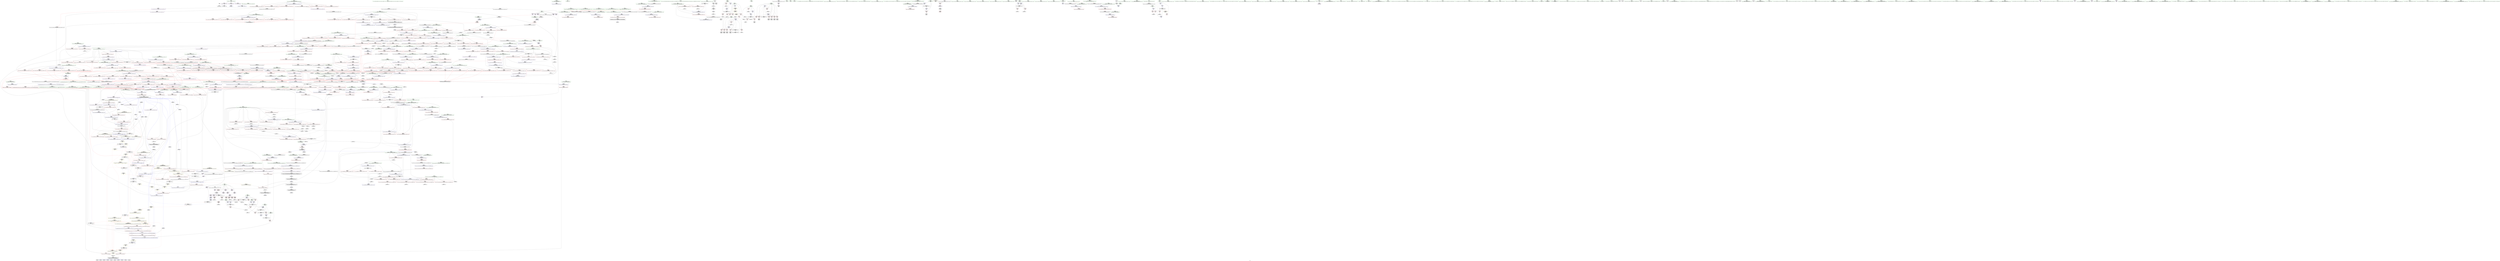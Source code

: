 digraph "SVFG" {
	label="SVFG";

	Node0x55edfc0d4fe0 [shape=record,color=grey,label="{NodeID: 0\nNullPtr}"];
	Node0x55edfc0d4fe0 -> Node0x55edfc138120[style=solid];
	Node0x55edfc0d4fe0 -> Node0x55edfc1519a0[style=solid];
	Node0x55edfc140260 [shape=record,color=blue,label="{NodeID: 775\n1180\<--1176\n__first.addr\<--__first\n_ZSt16__insertion_sortIPdN9__gnu_cxx5__ops15_Iter_less_iterEEvT_S4_T0_\n}"];
	Node0x55edfc140260 -> Node0x55edfc14e510[style=dashed];
	Node0x55edfc140260 -> Node0x55edfc14e5e0[style=dashed];
	Node0x55edfc140260 -> Node0x55edfc14e6b0[style=dashed];
	Node0x55edfc140260 -> Node0x55edfc14e780[style=dashed];
	Node0x55edfc140260 -> Node0x55edfc14e850[style=dashed];
	Node0x55edfc136cc0 [shape=record,color=red,label="{NodeID: 443\n577\<--546\n\<--__last.addr\n_ZSt27__unguarded_partition_pivotIPdN9__gnu_cxx5__ops15_Iter_less_iterEET_S4_S4_T0_\n|{<s0>29}}"];
	Node0x55edfc136cc0:s0 -> Node0x55edfc23aa30[style=solid,color=red];
	Node0x55edfc17bea0 [shape=record,color=grey,label="{NodeID: 1218\n957 = cmp(955, 956, )\n}"];
	Node0x55edfc12aeb0 [shape=record,color=green,label="{NodeID: 111\n580\<--581\n_ZSt21__unguarded_partitionIPdN9__gnu_cxx5__ops15_Iter_less_iterEET_S4_S4_S4_T0_\<--_ZSt21__unguarded_partitionIPdN9__gnu_cxx5__ops15_Iter_less_iterEET_S4_S4_S4_T0__field_insensitive\n}"];
	Node0x55edfc14c700 [shape=record,color=red,label="{NodeID: 554\n1045\<--1021\n\<--__a.addr\n_ZSt22__move_median_to_firstIPdN9__gnu_cxx5__ops15_Iter_less_iterEEvT_S4_S4_S4_T0_\n|{<s0>54}}"];
	Node0x55edfc14c700:s0 -> Node0x55edfc23f4d0[style=solid,color=red];
	Node0x55edfc12f560 [shape=record,color=green,label="{NodeID: 222\n1392\<--1393\n__simple\<--__simple_field_insensitive\n_ZSt22__copy_move_backward_aILb1EPdS0_ET1_T0_S2_S1_\n}"];
	Node0x55edfc12f560 -> Node0x55edfc141920[style=solid];
	Node0x55edfc239b00 [shape=record,color=black,label="{NodeID: 1772\n1368 = PHI(1405, )\n|{<s0>87}}"];
	Node0x55edfc239b00:s0 -> Node0x55edfc23cde0[style=solid,color=red];
	Node0x55edfc1521f0 [shape=record,color=blue, style = dotted,label="{NodeID: 665\n1487\<--1489\noffset_0\<--dummyVal\n_Z5solvev\n}"];
	Node0x55edfc1521f0 -> Node0x55edfc1af230[style=dashed];
	Node0x55edfc13d340 [shape=record,color=purple,label="{NodeID: 333\n1491\<--1443\noffset_0\<--\n}"];
	Node0x55edfc13d340 -> Node0x55edfc151500[style=solid];
	Node0x55edfc126e00 [shape=record,color=green,label="{NodeID: 1\n7\<--1\n__dso_handle\<--dummyObj\nGlob }"];
	Node0x55edfc140330 [shape=record,color=blue,label="{NodeID: 776\n1182\<--1177\n__last.addr\<--__last\n_ZSt16__insertion_sortIPdN9__gnu_cxx5__ops15_Iter_less_iterEEvT_S4_T0_\n}"];
	Node0x55edfc140330 -> Node0x55edfc14e920[style=dashed];
	Node0x55edfc140330 -> Node0x55edfc14e9f0[style=dashed];
	Node0x55edfc136d90 [shape=record,color=red,label="{NodeID: 444\n569\<--548\n\<--__mid\n_ZSt27__unguarded_partition_pivotIPdN9__gnu_cxx5__ops15_Iter_less_iterEET_S4_S4_T0_\n|{<s0>28}}"];
	Node0x55edfc136d90:s0 -> Node0x55edfc23d550[style=solid,color=red];
	Node0x55edfc17c020 [shape=record,color=grey,label="{NodeID: 1219\n1207 = cmp(1205, 1206, )\n}"];
	Node0x55edfc12afb0 [shape=record,color=green,label="{NodeID: 112\n587\<--588\n__comp\<--__comp_field_insensitive\n_ZSt13__heap_selectIPdN9__gnu_cxx5__ops15_Iter_less_iterEEvT_S4_S4_T0_\n|{<s0>30|<s1>31|<s2>32}}"];
	Node0x55edfc12afb0:s0 -> Node0x55edfc235540[style=solid,color=red];
	Node0x55edfc12afb0:s1 -> Node0x55edfc23edf0[style=solid,color=red];
	Node0x55edfc12afb0:s2 -> Node0x55edfc23e710[style=solid,color=red];
	Node0x55edfc14c7d0 [shape=record,color=red,label="{NodeID: 555\n1054\<--1021\n\<--__a.addr\n_ZSt22__move_median_to_firstIPdN9__gnu_cxx5__ops15_Iter_less_iterEEvT_S4_S4_S4_T0_\n|{<s0>56}}"];
	Node0x55edfc14c7d0:s0 -> Node0x55edfc2403a0[style=solid,color=red];
	Node0x55edfc12f630 [shape=record,color=green,label="{NodeID: 223\n1402\<--1403\n_ZNSt20__copy_move_backwardILb1ELb1ESt26random_access_iterator_tagE13__copy_move_bIdEEPT_PKS3_S6_S4_\<--_ZNSt20__copy_move_backwardILb1ELb1ESt26random_access_iterator_tagE13__copy_move_bIdEEPT_PKS3_S6_S4__field_insensitive\n}"];
	Node0x55edfc239c40 [shape=record,color=black,label="{NodeID: 1773\n1370 = PHI(1405, )\n|{<s0>87}}"];
	Node0x55edfc239c40:s0 -> Node0x55edfc23cef0[style=solid,color=red];
	Node0x55edfc1522c0 [shape=record,color=blue,label="{NodeID: 666\n106\<--137\nres\<--\n_Z5solvev\n}"];
	Node0x55edfc1522c0 -> Node0x55edfc1ae330[style=dashed];
	Node0x55edfc13d410 [shape=record,color=purple,label="{NodeID: 334\n128\<--13\nadd.ptr\<--q\n_Z5solvev\n}"];
	Node0x55edfc126e90 [shape=record,color=green,label="{NodeID: 2\n9\<--1\n\<--dummyObj\nCan only get source location for instruction, argument, global var or function.}"];
	Node0x55edfc140400 [shape=record,color=blue,label="{NodeID: 777\n1184\<--1202\n__i\<--add.ptr\n_ZSt16__insertion_sortIPdN9__gnu_cxx5__ops15_Iter_less_iterEEvT_S4_T0_\n}"];
	Node0x55edfc140400 -> Node0x55edfc14eac0[style=dashed];
	Node0x55edfc140400 -> Node0x55edfc14eb90[style=dashed];
	Node0x55edfc140400 -> Node0x55edfc14ec60[style=dashed];
	Node0x55edfc140400 -> Node0x55edfc14ed30[style=dashed];
	Node0x55edfc140400 -> Node0x55edfc14ee00[style=dashed];
	Node0x55edfc140400 -> Node0x55edfc14eed0[style=dashed];
	Node0x55edfc140400 -> Node0x55edfc14efa0[style=dashed];
	Node0x55edfc140400 -> Node0x55edfc140670[style=dashed];
	Node0x55edfc140400 -> Node0x55edfc1b1030[style=dashed];
	Node0x55edfc136e60 [shape=record,color=red,label="{NodeID: 445\n600\<--589\n\<--__first.addr\n_ZSt13__heap_selectIPdN9__gnu_cxx5__ops15_Iter_less_iterEEvT_S4_S4_T0_\n|{<s0>30}}"];
	Node0x55edfc136e60:s0 -> Node0x55edfc2352c0[style=solid,color=red];
	Node0x55edfc17c1a0 [shape=record,color=grey,label="{NodeID: 1220\n424 = cmp(423, 425, )\n}"];
	Node0x55edfc12b080 [shape=record,color=green,label="{NodeID: 113\n589\<--590\n__first.addr\<--__first.addr_field_insensitive\n_ZSt13__heap_selectIPdN9__gnu_cxx5__ops15_Iter_less_iterEEvT_S4_S4_T0_\n}"];
	Node0x55edfc12b080 -> Node0x55edfc136e60[style=solid];
	Node0x55edfc12b080 -> Node0x55edfc136f30[style=solid];
	Node0x55edfc12b080 -> Node0x55edfc137000[style=solid];
	Node0x55edfc12b080 -> Node0x55edfc1540d0[style=solid];
	Node0x55edfc14c8a0 [shape=record,color=red,label="{NodeID: 556\n1059\<--1021\n\<--__a.addr\n_ZSt22__move_median_to_firstIPdN9__gnu_cxx5__ops15_Iter_less_iterEEvT_S4_S4_S4_T0_\n|{<s0>57}}"];
	Node0x55edfc14c8a0:s0 -> Node0x55edfc23f4d0[style=solid,color=red];
	Node0x55edfc12f730 [shape=record,color=green,label="{NodeID: 224\n1407\<--1408\n__it.addr\<--__it.addr_field_insensitive\n_ZSt12__niter_baseIPdET_S1_\n}"];
	Node0x55edfc12f730 -> Node0x55edfc150800[style=solid];
	Node0x55edfc12f730 -> Node0x55edfc1419f0[style=solid];
	Node0x55edfc239d80 [shape=record,color=black,label="{NodeID: 1774\n1371 = PHI(1382, )\n}"];
	Node0x55edfc239d80 -> Node0x55edfc13a940[style=solid];
	Node0x55edfc152390 [shape=record,color=blue,label="{NodeID: 667\n108\<--67\ni5\<--\n_Z5solvev\n}"];
	Node0x55edfc152390 -> Node0x55edfc13f630[style=dashed];
	Node0x55edfc152390 -> Node0x55edfc13f700[style=dashed];
	Node0x55edfc152390 -> Node0x55edfc13f7d0[style=dashed];
	Node0x55edfc152390 -> Node0x55edfc13f8a0[style=dashed];
	Node0x55edfc152390 -> Node0x55edfc13f970[style=dashed];
	Node0x55edfc152390 -> Node0x55edfc13fa40[style=dashed];
	Node0x55edfc152390 -> Node0x55edfc13fb10[style=dashed];
	Node0x55edfc152390 -> Node0x55edfc152940[style=dashed];
	Node0x55edfc152390 -> Node0x55edfc1a9930[style=dashed];
	Node0x55edfc13d4e0 [shape=record,color=purple,label="{NodeID: 335\n129\<--13\nadd.ptr1\<--q\n_Z5solvev\n|{<s0>6}}"];
	Node0x55edfc13d4e0:s0 -> Node0x55edfc23a500[style=solid,color=red];
	Node0x55edfc127140 [shape=record,color=green,label="{NodeID: 3\n21\<--1\n.str\<--dummyObj\nGlob }"];
	Node0x55edfc1404d0 [shape=record,color=blue,label="{NodeID: 778\n1186\<--1215\n__val\<--\n_ZSt16__insertion_sortIPdN9__gnu_cxx5__ops15_Iter_less_iterEEvT_S4_T0_\n}"];
	Node0x55edfc1404d0 -> Node0x55edfc14f140[style=dashed];
	Node0x55edfc1404d0 -> Node0x55edfc1c3880[style=dashed];
	Node0x55edfc136f30 [shape=record,color=red,label="{NodeID: 446\n613\<--589\n\<--__first.addr\n_ZSt13__heap_selectIPdN9__gnu_cxx5__ops15_Iter_less_iterEEvT_S4_S4_T0_\n|{<s0>31}}"];
	Node0x55edfc136f30:s0 -> Node0x55edfc23f850[style=solid,color=red];
	Node0x55edfc17c320 [shape=record,color=grey,label="{NodeID: 1221\n420 = cmp(419, 421, )\n}"];
	Node0x55edfc12fba0 [shape=record,color=green,label="{NodeID: 114\n591\<--592\n__middle.addr\<--__middle.addr_field_insensitive\n_ZSt13__heap_selectIPdN9__gnu_cxx5__ops15_Iter_less_iterEEvT_S4_S4_T0_\n}"];
	Node0x55edfc12fba0 -> Node0x55edfc1370d0[style=solid];
	Node0x55edfc12fba0 -> Node0x55edfc1371a0[style=solid];
	Node0x55edfc12fba0 -> Node0x55edfc137270[style=solid];
	Node0x55edfc12fba0 -> Node0x55edfc1541a0[style=solid];
	Node0x55edfc14c970 [shape=record,color=red,label="{NodeID: 557\n1064\<--1021\n\<--__a.addr\n_ZSt22__move_median_to_firstIPdN9__gnu_cxx5__ops15_Iter_less_iterEEvT_S4_S4_S4_T0_\n|{<s0>58}}"];
	Node0x55edfc14c970:s0 -> Node0x55edfc2403a0[style=solid,color=red];
	Node0x55edfc12f800 [shape=record,color=green,label="{NodeID: 225\n1416\<--1417\n__first.addr\<--__first.addr_field_insensitive\n_ZNSt20__copy_move_backwardILb1ELb1ESt26random_access_iterator_tagE13__copy_move_bIdEEPT_PKS3_S6_S4_\n}"];
	Node0x55edfc12f800 -> Node0x55edfc1508d0[style=solid];
	Node0x55edfc12f800 -> Node0x55edfc1509a0[style=solid];
	Node0x55edfc12f800 -> Node0x55edfc141ac0[style=solid];
	Node0x55edfc239ec0 [shape=record,color=black,label="{NodeID: 1775\n1401 = PHI(1412, )\n}"];
	Node0x55edfc239ec0 -> Node0x55edfc13aae0[style=solid];
	Node0x55edfc152460 [shape=record,color=blue,label="{NodeID: 668\n110\<--173\nj\<--mul11\n_Z5solvev\n}"];
	Node0x55edfc152460 -> Node0x55edfc13fbe0[style=dashed];
	Node0x55edfc152460 -> Node0x55edfc133cd0[style=dashed];
	Node0x55edfc152460 -> Node0x55edfc133da0[style=dashed];
	Node0x55edfc152460 -> Node0x55edfc133e70[style=dashed];
	Node0x55edfc152460 -> Node0x55edfc133f40[style=dashed];
	Node0x55edfc152460 -> Node0x55edfc134010[style=dashed];
	Node0x55edfc152460 -> Node0x55edfc1527a0[style=dashed];
	Node0x55edfc152460 -> Node0x55edfc1aed30[style=dashed];
	Node0x55edfc152460 -> Node0x55edfc1b6150[style=dashed];
	Node0x55edfc1cc680 [shape=record,color=yellow,style=double,label="{NodeID: 1443\n116V_1 = ENCHI(MR_116V_0)\npts\{766 815 940 1155 1187 1309 \}\nFun[_ZSt11__make_heapIPdN9__gnu_cxx5__ops15_Iter_less_iterEEvT_S4_RT0_]}"];
	Node0x55edfc1cc680 -> Node0x55edfc1487a0[style=dashed];
	Node0x55edfc1cc680 -> Node0x55edfc148870[style=dashed];
	Node0x55edfc13d5b0 [shape=record,color=purple,label="{NodeID: 336\n311\<--28\nadd.ptr\<--\nmain\n}"];
	Node0x55edfc13d5b0 -> Node0x55edfc139280[style=solid];
	Node0x55edfc1271d0 [shape=record,color=green,label="{NodeID: 4\n23\<--1\n.str.1\<--dummyObj\nGlob }"];
	Node0x55edfc1405a0 [shape=record,color=blue,label="{NodeID: 779\n1226\<--1225\n\<--\n_ZSt16__insertion_sortIPdN9__gnu_cxx5__ops15_Iter_less_iterEEvT_S4_T0_\n}"];
	Node0x55edfc1405a0 -> Node0x55edfc1c2e80[style=dashed];
	Node0x55edfc137000 [shape=record,color=red,label="{NodeID: 447\n618\<--589\n\<--__first.addr\n_ZSt13__heap_selectIPdN9__gnu_cxx5__ops15_Iter_less_iterEEvT_S4_S4_T0_\n|{<s0>32}}"];
	Node0x55edfc137000:s0 -> Node0x55edfc23e320[style=solid,color=red];
	Node0x55edfc17c4a0 [shape=record,color=grey,label="{NodeID: 1222\n1267 = cmp(1265, 1266, )\n}"];
	Node0x55edfc12fc30 [shape=record,color=green,label="{NodeID: 115\n593\<--594\n__last.addr\<--__last.addr_field_insensitive\n_ZSt13__heap_selectIPdN9__gnu_cxx5__ops15_Iter_less_iterEEvT_S4_S4_T0_\n}"];
	Node0x55edfc12fc30 -> Node0x55edfc137340[style=solid];
	Node0x55edfc12fc30 -> Node0x55edfc154270[style=solid];
	Node0x55edfc14ca40 [shape=record,color=red,label="{NodeID: 558\n1032\<--1023\n\<--__b.addr\n_ZSt22__move_median_to_firstIPdN9__gnu_cxx5__ops15_Iter_less_iterEEvT_S4_S4_S4_T0_\n|{<s0>51}}"];
	Node0x55edfc14ca40:s0 -> Node0x55edfc23f850[style=solid,color=red];
	Node0x55edfc12f8d0 [shape=record,color=green,label="{NodeID: 226\n1418\<--1419\n__last.addr\<--__last.addr_field_insensitive\n_ZNSt20__copy_move_backwardILb1ELb1ESt26random_access_iterator_tagE13__copy_move_bIdEEPT_PKS3_S6_S4_\n}"];
	Node0x55edfc12f8d0 -> Node0x55edfc150a70[style=solid];
	Node0x55edfc12f8d0 -> Node0x55edfc141b90[style=solid];
	Node0x55edfc23a000 [shape=record,color=black,label="{NodeID: 1776\n1279 = PHI(1217, )\n0th arg _ZSt13move_backwardIPdS0_ET0_T_S2_S1_ }"];
	Node0x55edfc23a000 -> Node0x55edfc140a80[style=solid];
	Node0x55edfc152530 [shape=record,color=blue,label="{NodeID: 669\n106\<--209\nres\<--mul32\n_Z5solvev\n}"];
	Node0x55edfc152530 -> Node0x55edfc13f560[style=dashed];
	Node0x55edfc152530 -> Node0x55edfc1ae330[style=dashed];
	Node0x55edfc152530 -> Node0x55edfc1a9430[style=dashed];
	Node0x55edfc13d680 [shape=record,color=purple,label="{NodeID: 337\n564\<--556\nadd.ptr\<--\n_ZSt27__unguarded_partition_pivotIPdN9__gnu_cxx5__ops15_Iter_less_iterEET_S4_S4_T0_\n}"];
	Node0x55edfc13d680 -> Node0x55edfc154000[style=solid];
	Node0x55edfc127260 [shape=record,color=green,label="{NodeID: 5\n25\<--1\n.str.2\<--dummyObj\nGlob }"];
	Node0x55edfc140670 [shape=record,color=blue,label="{NodeID: 780\n1184\<--1239\n__i\<--incdec.ptr\n_ZSt16__insertion_sortIPdN9__gnu_cxx5__ops15_Iter_less_iterEEvT_S4_T0_\n}"];
	Node0x55edfc140670 -> Node0x55edfc14eac0[style=dashed];
	Node0x55edfc140670 -> Node0x55edfc14eb90[style=dashed];
	Node0x55edfc140670 -> Node0x55edfc14ec60[style=dashed];
	Node0x55edfc140670 -> Node0x55edfc14ed30[style=dashed];
	Node0x55edfc140670 -> Node0x55edfc14ee00[style=dashed];
	Node0x55edfc140670 -> Node0x55edfc14eed0[style=dashed];
	Node0x55edfc140670 -> Node0x55edfc14efa0[style=dashed];
	Node0x55edfc140670 -> Node0x55edfc140670[style=dashed];
	Node0x55edfc140670 -> Node0x55edfc1b1030[style=dashed];
	Node0x55edfc1370d0 [shape=record,color=red,label="{NodeID: 448\n601\<--591\n\<--__middle.addr\n_ZSt13__heap_selectIPdN9__gnu_cxx5__ops15_Iter_less_iterEEvT_S4_S4_T0_\n|{<s0>30}}"];
	Node0x55edfc1370d0:s0 -> Node0x55edfc235400[style=solid,color=red];
	Node0x55edfc17c620 [shape=record,color=grey,label="{NodeID: 1223\n73 = cmp(69, 71, )\n}"];
	Node0x55edfc12fd00 [shape=record,color=green,label="{NodeID: 116\n595\<--596\n__i\<--__i_field_insensitive\n_ZSt13__heap_selectIPdN9__gnu_cxx5__ops15_Iter_less_iterEEvT_S4_S4_T0_\n}"];
	Node0x55edfc12fd00 -> Node0x55edfc137410[style=solid];
	Node0x55edfc12fd00 -> Node0x55edfc1374e0[style=solid];
	Node0x55edfc12fd00 -> Node0x55edfc1375b0[style=solid];
	Node0x55edfc12fd00 -> Node0x55edfc137680[style=solid];
	Node0x55edfc12fd00 -> Node0x55edfc154340[style=solid];
	Node0x55edfc12fd00 -> Node0x55edfc154410[style=solid];
	Node0x55edfc14cb10 [shape=record,color=red,label="{NodeID: 559\n1035\<--1023\n\<--__b.addr\n_ZSt22__move_median_to_firstIPdN9__gnu_cxx5__ops15_Iter_less_iterEEvT_S4_S4_S4_T0_\n|{<s0>52}}"];
	Node0x55edfc14cb10:s0 -> Node0x55edfc23f4d0[style=solid,color=red];
	Node0x55edfc1c5f10 [shape=record,color=yellow,style=double,label="{NodeID: 1334\n219V_1 = ENCHI(MR_219V_0)\npts\{679 766 815 940 1155 1309 \}\nFun[_ZSt16__insertion_sortIPdN9__gnu_cxx5__ops15_Iter_less_iterEEvT_S4_T0_]}"];
	Node0x55edfc1c5f10 -> Node0x55edfc14f070[style=dashed];
	Node0x55edfc1c5f10 -> Node0x55edfc14f140[style=dashed];
	Node0x55edfc12f9a0 [shape=record,color=green,label="{NodeID: 227\n1420\<--1421\n__result.addr\<--__result.addr_field_insensitive\n_ZNSt20__copy_move_backwardILb1ELb1ESt26random_access_iterator_tagE13__copy_move_bIdEEPT_PKS3_S6_S4_\n}"];
	Node0x55edfc12f9a0 -> Node0x55edfc150b40[style=solid];
	Node0x55edfc12f9a0 -> Node0x55edfc150c10[style=solid];
	Node0x55edfc12f9a0 -> Node0x55edfc141c60[style=solid];
	Node0x55edfc23a140 [shape=record,color=black,label="{NodeID: 1777\n1280 = PHI(1218, )\n1st arg _ZSt13move_backwardIPdS0_ET0_T_S2_S1_ }"];
	Node0x55edfc23a140 -> Node0x55edfc140b50[style=solid];
	Node0x55edfc152600 [shape=record,color=blue,label="{NodeID: 670\n213\<--215\narrayidx34\<--\n_Z5solvev\n}"];
	Node0x55edfc152600 -> Node0x55edfc1526d0[style=dashed];
	Node0x55edfc13d750 [shape=record,color=purple,label="{NodeID: 338\n708\<--706\nadd.ptr\<--\n_ZSt11__make_heapIPdN9__gnu_cxx5__ops15_Iter_less_iterEEvT_S4_RT0_\n|{<s0>34}}"];
	Node0x55edfc13d750:s0 -> Node0x55edfc23af80[style=solid,color=red];
	Node0x55edfc1272f0 [shape=record,color=green,label="{NodeID: 6\n27\<--1\n_ZSt3cin\<--dummyObj\nGlob }"];
	Node0x55edfc140740 [shape=record,color=blue,label="{NodeID: 781\n1248\<--1244\n__first.addr\<--__first\n_ZSt26__unguarded_insertion_sortIPdN9__gnu_cxx5__ops15_Iter_less_iterEEvT_S4_T0_\n}"];
	Node0x55edfc140740 -> Node0x55edfc14f210[style=dashed];
	Node0x55edfc1371a0 [shape=record,color=red,label="{NodeID: 449\n605\<--591\n\<--__middle.addr\n_ZSt13__heap_selectIPdN9__gnu_cxx5__ops15_Iter_less_iterEEvT_S4_S4_T0_\n}"];
	Node0x55edfc1371a0 -> Node0x55edfc154340[style=solid];
	Node0x55edfc17c7a0 [shape=record,color=grey,label="{NodeID: 1224\n724 = cmp(723, 425, )\n}"];
	Node0x55edfc12fdd0 [shape=record,color=green,label="{NodeID: 117\n603\<--604\n_ZSt11__make_heapIPdN9__gnu_cxx5__ops15_Iter_less_iterEEvT_S4_RT0_\<--_ZSt11__make_heapIPdN9__gnu_cxx5__ops15_Iter_less_iterEEvT_S4_RT0__field_insensitive\n}"];
	Node0x55edfc14cbe0 [shape=record,color=red,label="{NodeID: 560\n1040\<--1023\n\<--__b.addr\n_ZSt22__move_median_to_firstIPdN9__gnu_cxx5__ops15_Iter_less_iterEEvT_S4_S4_S4_T0_\n|{<s0>53}}"];
	Node0x55edfc14cbe0:s0 -> Node0x55edfc2403a0[style=solid,color=red];
	Node0x55edfc12fa70 [shape=record,color=green,label="{NodeID: 228\n1422\<--1423\n_Num\<--_Num_field_insensitive\n_ZNSt20__copy_move_backwardILb1ELb1ESt26random_access_iterator_tagE13__copy_move_bIdEEPT_PKS3_S6_S4_\n}"];
	Node0x55edfc12fa70 -> Node0x55edfc150ce0[style=solid];
	Node0x55edfc12fa70 -> Node0x55edfc150db0[style=solid];
	Node0x55edfc12fa70 -> Node0x55edfc150e80[style=solid];
	Node0x55edfc12fa70 -> Node0x55edfc150f50[style=solid];
	Node0x55edfc12fa70 -> Node0x55edfc141d30[style=solid];
	Node0x55edfc23a280 [shape=record,color=black,label="{NodeID: 1778\n1281 = PHI(1220, )\n2nd arg _ZSt13move_backwardIPdS0_ET0_T_S2_S1_ }"];
	Node0x55edfc23a280 -> Node0x55edfc140c20[style=solid];
	Node0x55edfc1526d0 [shape=record,color=blue,label="{NodeID: 671\n218\<--215\narrayidx36\<--\n_Z5solvev\n}"];
	Node0x55edfc1526d0 -> Node0x55edfc1345c0[style=dashed];
	Node0x55edfc1526d0 -> Node0x55edfc1af230[style=dashed];
	Node0x55edfc1526d0 -> Node0x55edfc1b6650[style=dashed];
	Node0x55edfc13d820 [shape=record,color=purple,label="{NodeID: 339\n845\<--843\nadd.ptr\<--\n_ZSt13__adjust_heapIPdldN9__gnu_cxx5__ops15_Iter_less_iterEEvT_T0_S5_T1_T2_\n|{<s0>41}}"];
	Node0x55edfc13d820:s0 -> Node0x55edfc23f4d0[style=solid,color=red];
	Node0x55edfc127b30 [shape=record,color=green,label="{NodeID: 7\n31\<--1\n\<--dummyObj\nCan only get source location for instruction, argument, global var or function.}"];
	Node0x55edfc140810 [shape=record,color=blue,label="{NodeID: 782\n1250\<--1245\n__last.addr\<--__last\n_ZSt26__unguarded_insertion_sortIPdN9__gnu_cxx5__ops15_Iter_less_iterEEvT_S4_T0_\n}"];
	Node0x55edfc140810 -> Node0x55edfc14f2e0[style=dashed];
	Node0x55edfc137270 [shape=record,color=red,label="{NodeID: 450\n619\<--591\n\<--__middle.addr\n_ZSt13__heap_selectIPdN9__gnu_cxx5__ops15_Iter_less_iterEEvT_S4_S4_T0_\n|{<s0>32}}"];
	Node0x55edfc137270:s0 -> Node0x55edfc23e470[style=solid,color=red];
	Node0x55edfc17c920 [shape=record,color=grey,label="{NodeID: 1225\n231 = cmp(230, 135, )\n}"];
	Node0x55edfc12fed0 [shape=record,color=green,label="{NodeID: 118\n615\<--616\n_ZNK9__gnu_cxx5__ops15_Iter_less_iterclIPdS3_EEbT_T0_\<--_ZNK9__gnu_cxx5__ops15_Iter_less_iterclIPdS3_EEbT_T0__field_insensitive\n}"];
	Node0x55edfc14ccb0 [shape=record,color=red,label="{NodeID: 561\n1067\<--1023\n\<--__b.addr\n_ZSt22__move_median_to_firstIPdN9__gnu_cxx5__ops15_Iter_less_iterEEvT_S4_S4_S4_T0_\n|{<s0>59}}"];
	Node0x55edfc14ccb0:s0 -> Node0x55edfc23f4d0[style=solid,color=red];
	Node0x55edfc137cf0 [shape=record,color=green,label="{NodeID: 229\n1447\<--1448\nllvm.memmove.p0i8.p0i8.i64\<--llvm.memmove.p0i8.p0i8.i64_field_insensitive\n}"];
	Node0x55edfc23a3c0 [shape=record,color=black,label="{NodeID: 1779\n265 = PHI(130, )\n0th arg _ZSt4sortIPdEvT_S1_ }"];
	Node0x55edfc23a3c0 -> Node0x55edfc152d50[style=solid];
	Node0x55edfc1527a0 [shape=record,color=blue,label="{NodeID: 672\n110\<--223\nj\<--dec\n_Z5solvev\n}"];
	Node0x55edfc1527a0 -> Node0x55edfc13fbe0[style=dashed];
	Node0x55edfc1527a0 -> Node0x55edfc133cd0[style=dashed];
	Node0x55edfc1527a0 -> Node0x55edfc133da0[style=dashed];
	Node0x55edfc1527a0 -> Node0x55edfc133e70[style=dashed];
	Node0x55edfc1527a0 -> Node0x55edfc133f40[style=dashed];
	Node0x55edfc1527a0 -> Node0x55edfc134010[style=dashed];
	Node0x55edfc1527a0 -> Node0x55edfc1527a0[style=dashed];
	Node0x55edfc1527a0 -> Node0x55edfc1aed30[style=dashed];
	Node0x55edfc1527a0 -> Node0x55edfc1b6150[style=dashed];
	Node0x55edfc13d8f0 [shape=record,color=purple,label="{NodeID: 340\n849\<--846\nadd.ptr2\<--\n_ZSt13__adjust_heapIPdldN9__gnu_cxx5__ops15_Iter_less_iterEEvT_T0_S5_T1_T2_\n|{<s0>41}}"];
	Node0x55edfc13d8f0:s0 -> Node0x55edfc23f850[style=solid,color=red];
	Node0x55edfc127bc0 [shape=record,color=green,label="{NodeID: 8\n67\<--1\n\<--dummyObj\nCan only get source location for instruction, argument, global var or function.}"];
	Node0x55edfc1408e0 [shape=record,color=blue,label="{NodeID: 783\n1252\<--1262\n__i\<--\n_ZSt26__unguarded_insertion_sortIPdN9__gnu_cxx5__ops15_Iter_less_iterEEvT_S4_T0_\n}"];
	Node0x55edfc1408e0 -> Node0x55edfc1c2480[style=dashed];
	Node0x55edfc137340 [shape=record,color=red,label="{NodeID: 451\n609\<--593\n\<--__last.addr\n_ZSt13__heap_selectIPdN9__gnu_cxx5__ops15_Iter_less_iterEEvT_S4_S4_T0_\n}"];
	Node0x55edfc137340 -> Node0x55edfc17aca0[style=solid];
	Node0x55edfc17caa0 [shape=record,color=grey,label="{NodeID: 1226\n691 = cmp(690, 375, )\n}"];
	Node0x55edfc12ffd0 [shape=record,color=green,label="{NodeID: 119\n622\<--623\n_ZSt10__pop_heapIPdN9__gnu_cxx5__ops15_Iter_less_iterEEvT_S4_S4_RT0_\<--_ZSt10__pop_heapIPdN9__gnu_cxx5__ops15_Iter_less_iterEEvT_S4_S4_RT0__field_insensitive\n}"];
	Node0x55edfc14cd80 [shape=record,color=red,label="{NodeID: 562\n1076\<--1023\n\<--__b.addr\n_ZSt22__move_median_to_firstIPdN9__gnu_cxx5__ops15_Iter_less_iterEEvT_S4_S4_S4_T0_\n|{<s0>61}}"];
	Node0x55edfc14cd80:s0 -> Node0x55edfc2403a0[style=solid,color=red];
	Node0x55edfc137db0 [shape=record,color=green,label="{NodeID: 230\n1464\<--1465\nthis.addr\<--this.addr_field_insensitive\n_ZNK9__gnu_cxx5__ops14_Val_less_iterclIdPdEEbRT_T0_\n}"];
	Node0x55edfc137db0 -> Node0x55edfc151020[style=solid];
	Node0x55edfc137db0 -> Node0x55edfc141ed0[style=solid];
	Node0x55edfc23a500 [shape=record,color=black,label="{NodeID: 1780\n266 = PHI(129, )\n1st arg _ZSt4sortIPdEvT_S1_ }"];
	Node0x55edfc23a500 -> Node0x55edfc152e20[style=solid];
	Node0x55edfc152870 [shape=record,color=blue,label="{NodeID: 673\n104\<--234\nsucc\<--\n_Z5solvev\n}"];
	Node0x55edfc152870 -> Node0x55edfc13f3c0[style=dashed];
	Node0x55edfc152870 -> Node0x55edfc1a8f30[style=dashed];
	Node0x55edfc1ccba0 [shape=record,color=yellow,style=double,label="{NodeID: 1448\n38V_1 = ENCHI(MR_38V_0)\npts\{1 \}\nFun[main]}"];
	Node0x55edfc1ccba0 -> Node0x55edfc13e860[style=dashed];
	Node0x55edfc13d9c0 [shape=record,color=purple,label="{NodeID: 341\n858\<--856\nadd.ptr3\<--\n_ZSt13__adjust_heapIPdldN9__gnu_cxx5__ops15_Iter_less_iterEEvT_T0_S5_T1_T2_\n|{<s0>42}}"];
	Node0x55edfc13d9c0:s0 -> Node0x55edfc23af80[style=solid,color=red];
	Node0x55edfc127c50 [shape=record,color=green,label="{NodeID: 9\n72\<--1\n\<--dummyObj\nCan only get source location for instruction, argument, global var or function.}"];
	Node0x55edfc1409b0 [shape=record,color=blue,label="{NodeID: 784\n1252\<--1274\n__i\<--incdec.ptr\n_ZSt26__unguarded_insertion_sortIPdN9__gnu_cxx5__ops15_Iter_less_iterEEvT_S4_T0_\n}"];
	Node0x55edfc1409b0 -> Node0x55edfc1c2480[style=dashed];
	Node0x55edfc137410 [shape=record,color=red,label="{NodeID: 452\n608\<--595\n\<--__i\n_ZSt13__heap_selectIPdN9__gnu_cxx5__ops15_Iter_less_iterEEvT_S4_S4_T0_\n}"];
	Node0x55edfc137410 -> Node0x55edfc17aca0[style=solid];
	Node0x55edfc17cc20 [shape=record,color=grey,label="{NodeID: 1227\n1198 = cmp(1196, 1197, )\n}"];
	Node0x55edfc1300d0 [shape=record,color=green,label="{NodeID: 120\n635\<--636\n__first.addr\<--__first.addr_field_insensitive\n_ZSt11__sort_heapIPdN9__gnu_cxx5__ops15_Iter_less_iterEEvT_S4_RT0_\n}"];
	Node0x55edfc1300d0 -> Node0x55edfc137750[style=solid];
	Node0x55edfc1300d0 -> Node0x55edfc137820[style=solid];
	Node0x55edfc1300d0 -> Node0x55edfc1544e0[style=solid];
	Node0x55edfc14ce50 [shape=record,color=red,label="{NodeID: 563\n1036\<--1025\n\<--__c.addr\n_ZSt22__move_median_to_firstIPdN9__gnu_cxx5__ops15_Iter_less_iterEEvT_S4_S4_S4_T0_\n|{<s0>52}}"];
	Node0x55edfc14ce50:s0 -> Node0x55edfc23f850[style=solid,color=red];
	Node0x55edfc1c6350 [shape=record,color=yellow,style=double,label="{NodeID: 1338\n9V_1 = ENCHI(MR_9V_0)\npts\{17 \}\nFun[_ZSt6__sortIPdN9__gnu_cxx5__ops15_Iter_less_iterEEvT_S4_T0_]|{|<s1>17}}"];
	Node0x55edfc1c6350 -> Node0x55edfc1b0630[style=dashed];
	Node0x55edfc1c6350:s1 -> Node0x55edfc1ab630[style=dashed,color=red];
	Node0x55edfc137e80 [shape=record,color=green,label="{NodeID: 231\n1466\<--1467\n__val.addr\<--__val.addr_field_insensitive\n_ZNK9__gnu_cxx5__ops14_Val_less_iterclIdPdEEbRT_T0_\n}"];
	Node0x55edfc137e80 -> Node0x55edfc1510f0[style=solid];
	Node0x55edfc137e80 -> Node0x55edfc141fa0[style=solid];
	Node0x55edfc23a640 [shape=record,color=black,label="{NodeID: 1781\n1406 = PHI(1363, 1367, 1369, )\n0th arg _ZSt12__niter_baseIPdET_S1_ }"];
	Node0x55edfc23a640 -> Node0x55edfc1419f0[style=solid];
	Node0x55edfc152940 [shape=record,color=blue,label="{NodeID: 674\n108\<--238\ni5\<--inc46\n_Z5solvev\n}"];
	Node0x55edfc152940 -> Node0x55edfc13f630[style=dashed];
	Node0x55edfc152940 -> Node0x55edfc13f700[style=dashed];
	Node0x55edfc152940 -> Node0x55edfc13f7d0[style=dashed];
	Node0x55edfc152940 -> Node0x55edfc13f8a0[style=dashed];
	Node0x55edfc152940 -> Node0x55edfc13f970[style=dashed];
	Node0x55edfc152940 -> Node0x55edfc13fa40[style=dashed];
	Node0x55edfc152940 -> Node0x55edfc13fb10[style=dashed];
	Node0x55edfc152940 -> Node0x55edfc152940[style=dashed];
	Node0x55edfc152940 -> Node0x55edfc1a9930[style=dashed];
	Node0x55edfc13da90 [shape=record,color=purple,label="{NodeID: 342\n863\<--861\nadd.ptr5\<--\n_ZSt13__adjust_heapIPdldN9__gnu_cxx5__ops15_Iter_less_iterEEvT_T0_S5_T1_T2_\n}"];
	Node0x55edfc13da90 -> Node0x55edfc155c70[style=solid];
	Node0x55edfc127ce0 [shape=record,color=green,label="{NodeID: 10\n135\<--1\n\<--dummyObj\nCan only get source location for instruction, argument, global var or function.}"];
	Node0x55edfc140a80 [shape=record,color=blue,label="{NodeID: 785\n1282\<--1279\n__first.addr\<--__first\n_ZSt13move_backwardIPdS0_ET0_T_S2_S1_\n}"];
	Node0x55edfc140a80 -> Node0x55edfc14f620[style=dashed];
	Node0x55edfc1374e0 [shape=record,color=red,label="{NodeID: 453\n612\<--595\n\<--__i\n_ZSt13__heap_selectIPdN9__gnu_cxx5__ops15_Iter_less_iterEEvT_S4_S4_T0_\n|{<s0>31}}"];
	Node0x55edfc1374e0:s0 -> Node0x55edfc23f4d0[style=solid,color=red];
	Node0x55edfc17cda0 [shape=record,color=grey,label="{NodeID: 1228\n196 = cmp(194, 195, )\n}"];
	Node0x55edfc1301a0 [shape=record,color=green,label="{NodeID: 121\n637\<--638\n__last.addr\<--__last.addr_field_insensitive\n_ZSt11__sort_heapIPdN9__gnu_cxx5__ops15_Iter_less_iterEEvT_S4_RT0_\n}"];
	Node0x55edfc1301a0 -> Node0x55edfc1378f0[style=solid];
	Node0x55edfc1301a0 -> Node0x55edfc1379c0[style=solid];
	Node0x55edfc1301a0 -> Node0x55edfc137a90[style=solid];
	Node0x55edfc1301a0 -> Node0x55edfc137b60[style=solid];
	Node0x55edfc1301a0 -> Node0x55edfc1545b0[style=solid];
	Node0x55edfc1301a0 -> Node0x55edfc154750[style=solid];
	Node0x55edfc14cf20 [shape=record,color=red,label="{NodeID: 564\n1046\<--1025\n\<--__c.addr\n_ZSt22__move_median_to_firstIPdN9__gnu_cxx5__ops15_Iter_less_iterEEvT_S4_S4_S4_T0_\n|{<s0>54}}"];
	Node0x55edfc14cf20:s0 -> Node0x55edfc23f850[style=solid,color=red];
	Node0x55edfc137f50 [shape=record,color=green,label="{NodeID: 232\n1468\<--1469\n__it.addr\<--__it.addr_field_insensitive\n_ZNK9__gnu_cxx5__ops14_Val_less_iterclIdPdEEbRT_T0_\n}"];
	Node0x55edfc137f50 -> Node0x55edfc1511c0[style=solid];
	Node0x55edfc137f50 -> Node0x55edfc142070[style=solid];
	Node0x55edfc23a920 [shape=record,color=black,label="{NodeID: 1782\n1083 = PHI(576, )\n0th arg _ZSt21__unguarded_partitionIPdN9__gnu_cxx5__ops15_Iter_less_iterEET_S4_S4_S4_T0_ }"];
	Node0x55edfc23a920 -> Node0x55edfc156ff0[style=solid];
	Node0x55edfc152a10 [shape=record,color=blue,label="{NodeID: 675\n96\<--244\nr\<--\n_Z5solvev\n}"];
	Node0x55edfc152a10 -> Node0x55edfc1b2e30[style=dashed];
	Node0x55edfc1ccd90 [shape=record,color=yellow,style=double,label="{NodeID: 1450\n2V_1 = ENCHI(MR_2V_0)\npts\{12 \}\nFun[main]|{<s0>15}}"];
	Node0x55edfc1ccd90:s0 -> Node0x55edfc1cb390[style=dashed,color=red];
	Node0x55edfc13db60 [shape=record,color=purple,label="{NodeID: 343\n885\<--882\nadd.ptr14\<--\n_ZSt13__adjust_heapIPdldN9__gnu_cxx5__ops15_Iter_less_iterEEvT_T0_S5_T1_T2_\n|{<s0>43}}"];
	Node0x55edfc13db60:s0 -> Node0x55edfc23af80[style=solid,color=red];
	Node0x55edfc127de0 [shape=record,color=green,label="{NodeID: 11\n137\<--1\n\<--dummyObj\nCan only get source location for instruction, argument, global var or function.}"];
	Node0x55edfc140b50 [shape=record,color=blue,label="{NodeID: 786\n1284\<--1280\n__last.addr\<--__last\n_ZSt13move_backwardIPdS0_ET0_T_S2_S1_\n}"];
	Node0x55edfc140b50 -> Node0x55edfc14f6f0[style=dashed];
	Node0x55edfc1375b0 [shape=record,color=red,label="{NodeID: 454\n620\<--595\n\<--__i\n_ZSt13__heap_selectIPdN9__gnu_cxx5__ops15_Iter_less_iterEEvT_S4_S4_T0_\n|{<s0>32}}"];
	Node0x55edfc1375b0:s0 -> Node0x55edfc23e5c0[style=solid,color=red];
	Node0x55edfc130270 [shape=record,color=green,label="{NodeID: 122\n639\<--640\n__comp.addr\<--__comp.addr_field_insensitive\n_ZSt11__sort_heapIPdN9__gnu_cxx5__ops15_Iter_less_iterEEvT_S4_RT0_\n}"];
	Node0x55edfc130270 -> Node0x55edfc137c30[style=solid];
	Node0x55edfc130270 -> Node0x55edfc154680[style=solid];
	Node0x55edfc14cff0 [shape=record,color=red,label="{NodeID: 565\n1050\<--1025\n\<--__c.addr\n_ZSt22__move_median_to_firstIPdN9__gnu_cxx5__ops15_Iter_less_iterEEvT_S4_S4_S4_T0_\n|{<s0>55}}"];
	Node0x55edfc14cff0:s0 -> Node0x55edfc2403a0[style=solid,color=red];
	Node0x55edfc138020 [shape=record,color=green,label="{NodeID: 233\n32\<--1480\n_GLOBAL__sub_I_Taube_1_0.cpp\<--_GLOBAL__sub_I_Taube_1_0.cpp_field_insensitive\n}"];
	Node0x55edfc138020 -> Node0x55edfc1518a0[style=solid];
	Node0x55edfc23aa30 [shape=record,color=black,label="{NodeID: 1783\n1084 = PHI(577, )\n1st arg _ZSt21__unguarded_partitionIPdN9__gnu_cxx5__ops15_Iter_less_iterEET_S4_S4_S4_T0_ }"];
	Node0x55edfc23aa30 -> Node0x55edfc1570c0[style=solid];
	Node0x55edfc152ae0 [shape=record,color=blue,label="{NodeID: 676\n98\<--246\nans\<--\n_Z5solvev\n}"];
	Node0x55edfc152ae0 -> Node0x55edfc1b3330[style=dashed];
	Node0x55edfc13dc30 [shape=record,color=purple,label="{NodeID: 344\n890\<--888\nadd.ptr16\<--\n_ZSt13__adjust_heapIPdldN9__gnu_cxx5__ops15_Iter_less_iterEEvT_T0_S5_T1_T2_\n}"];
	Node0x55edfc13dc30 -> Node0x55edfc155ee0[style=solid];
	Node0x55edfc127ee0 [shape=record,color=green,label="{NodeID: 12\n142\<--1\n\<--dummyObj\nCan only get source location for instruction, argument, global var or function.}"];
	Node0x55edfc140c20 [shape=record,color=blue,label="{NodeID: 787\n1286\<--1281\n__result.addr\<--__result\n_ZSt13move_backwardIPdS0_ET0_T_S2_S1_\n}"];
	Node0x55edfc140c20 -> Node0x55edfc14f7c0[style=dashed];
	Node0x55edfc137680 [shape=record,color=red,label="{NodeID: 455\n626\<--595\n\<--__i\n_ZSt13__heap_selectIPdN9__gnu_cxx5__ops15_Iter_less_iterEEvT_S4_S4_T0_\n}"];
	Node0x55edfc137680 -> Node0x55edfc13c8b0[style=solid];
	Node0x55edfc130340 [shape=record,color=green,label="{NodeID: 123\n668\<--669\n__first.addr\<--__first.addr_field_insensitive\n_ZSt11__make_heapIPdN9__gnu_cxx5__ops15_Iter_less_iterEEvT_S4_RT0_\n}"];
	Node0x55edfc130340 -> Node0x55edfc147d10[style=solid];
	Node0x55edfc130340 -> Node0x55edfc147de0[style=solid];
	Node0x55edfc130340 -> Node0x55edfc147eb0[style=solid];
	Node0x55edfc130340 -> Node0x55edfc147f80[style=solid];
	Node0x55edfc130340 -> Node0x55edfc154820[style=solid];
	Node0x55edfc14d0c0 [shape=record,color=red,label="{NodeID: 566\n1060\<--1025\n\<--__c.addr\n_ZSt22__move_median_to_firstIPdN9__gnu_cxx5__ops15_Iter_less_iterEEvT_S4_S4_S4_T0_\n|{<s0>57}}"];
	Node0x55edfc14d0c0:s0 -> Node0x55edfc23f850[style=solid,color=red];
	Node0x55edfc1c6620 [shape=record,color=yellow,style=double,label="{NodeID: 1341\n9V_1 = ENCHI(MR_9V_0)\npts\{17 \}\nFun[_ZSt23__copy_move_backward_a2ILb1EPdS0_ET1_T0_S2_S1_]|{<s0>87}}"];
	Node0x55edfc1c6620:s0 -> Node0x55edfc1c7380[style=dashed,color=red];
	Node0x55edfc138120 [shape=record,color=black,label="{NodeID: 234\n2\<--3\ndummyVal\<--dummyVal\n}"];
	Node0x55edfc23ab40 [shape=record,color=black,label="{NodeID: 1784\n1085 = PHI(578, )\n2nd arg _ZSt21__unguarded_partitionIPdN9__gnu_cxx5__ops15_Iter_less_iterEET_S4_S4_S4_T0_ }"];
	Node0x55edfc23ab40 -> Node0x55edfc157190[style=solid];
	Node0x55edfc152bb0 [shape=record,color=blue,label="{NodeID: 677\n94\<--249\nl\<--\n_Z5solvev\n}"];
	Node0x55edfc152bb0 -> Node0x55edfc1b2930[style=dashed];
	Node0x55edfc13dd00 [shape=record,color=purple,label="{NodeID: 345\n962\<--960\nadd.ptr\<--\n_ZSt11__push_heapIPdldN9__gnu_cxx5__ops14_Iter_less_valEEvT_T0_S5_T1_RT2_\n|{<s0>48}}"];
	Node0x55edfc13dd00:s0 -> Node0x55edfc23ea80[style=solid,color=red];
	Node0x55edfc127fe0 [shape=record,color=green,label="{NodeID: 13\n148\<--1\n\<--dummyObj\nCan only get source location for instruction, argument, global var or function.}"];
	Node0x55edfc140cf0 [shape=record,color=blue,label="{NodeID: 788\n1306\<--1303\n__last.addr\<--__last\n_ZSt25__unguarded_linear_insertIPdN9__gnu_cxx5__ops14_Val_less_iterEEvT_T0_\n}"];
	Node0x55edfc140cf0 -> Node0x55edfc14f890[style=dashed];
	Node0x55edfc140cf0 -> Node0x55edfc14f960[style=dashed];
	Node0x55edfc140cf0 -> Node0x55edfc1b9380[style=dashed];
	Node0x55edfc137750 [shape=record,color=red,label="{NodeID: 456\n646\<--635\n\<--__first.addr\n_ZSt11__sort_heapIPdN9__gnu_cxx5__ops15_Iter_less_iterEEvT_S4_RT0_\n}"];
	Node0x55edfc137750 -> Node0x55edfc139eb0[style=solid];
	Node0x55edfc130410 [shape=record,color=green,label="{NodeID: 124\n670\<--671\n__last.addr\<--__last.addr_field_insensitive\n_ZSt11__make_heapIPdN9__gnu_cxx5__ops15_Iter_less_iterEEvT_S4_RT0_\n}"];
	Node0x55edfc130410 -> Node0x55edfc148050[style=solid];
	Node0x55edfc130410 -> Node0x55edfc148120[style=solid];
	Node0x55edfc130410 -> Node0x55edfc1548f0[style=solid];
	Node0x55edfc14d190 [shape=record,color=red,label="{NodeID: 567\n1068\<--1025\n\<--__c.addr\n_ZSt22__move_median_to_firstIPdN9__gnu_cxx5__ops15_Iter_less_iterEEvT_S4_S4_S4_T0_\n|{<s0>59}}"];
	Node0x55edfc14d190:s0 -> Node0x55edfc23f850[style=solid,color=red];
	Node0x55edfc138220 [shape=record,color=black,label="{NodeID: 235\n296\<--9\nmain_ret\<--\nmain\n}"];
	Node0x55edfc23ac50 [shape=record,color=black,label="{NodeID: 1785\n584 = PHI(527, )\n0th arg _ZSt13__heap_selectIPdN9__gnu_cxx5__ops15_Iter_less_iterEEvT_S4_S4_T0_ }"];
	Node0x55edfc23ac50 -> Node0x55edfc1540d0[style=solid];
	Node0x55edfc152c80 [shape=record,color=blue,label="{NodeID: 678\n100\<--254\nit\<--inc51\n_Z5solvev\n}"];
	Node0x55edfc152c80 -> Node0x55edfc1b3830[style=dashed];
	Node0x55edfc13ddd0 [shape=record,color=purple,label="{NodeID: 346\n971\<--969\nadd.ptr1\<--\n_ZSt11__push_heapIPdldN9__gnu_cxx5__ops14_Iter_less_valEEvT_T0_S5_T1_RT2_\n|{<s0>49}}"];
	Node0x55edfc13ddd0:s0 -> Node0x55edfc23af80[style=solid,color=red];
	Node0x55edfc1280e0 [shape=record,color=green,label="{NodeID: 14\n151\<--1\n\<--dummyObj\nCan only get source location for instruction, argument, global var or function.}"];
	Node0x55edfc140dc0 [shape=record,color=blue,label="{NodeID: 789\n1308\<--1315\n__val\<--\n_ZSt25__unguarded_linear_insertIPdN9__gnu_cxx5__ops14_Val_less_iterEEvT_T0_\n|{|<s2>81}}"];
	Node0x55edfc140dc0 -> Node0x55edfc1500b0[style=dashed];
	Node0x55edfc140dc0 -> Node0x55edfc150180[style=dashed];
	Node0x55edfc140dc0:s2 -> Node0x55edfc1c8160[style=dashed,color=red];
	Node0x55edfc137820 [shape=record,color=red,label="{NodeID: 457\n657\<--635\n\<--__first.addr\n_ZSt11__sort_heapIPdN9__gnu_cxx5__ops15_Iter_less_iterEEvT_S4_RT0_\n|{<s0>33}}"];
	Node0x55edfc137820:s0 -> Node0x55edfc23e320[style=solid,color=red];
	Node0x55edfc1304e0 [shape=record,color=green,label="{NodeID: 125\n672\<--673\n__comp.addr\<--__comp.addr_field_insensitive\n_ZSt11__make_heapIPdN9__gnu_cxx5__ops15_Iter_less_iterEEvT_S4_RT0_\n}"];
	Node0x55edfc1304e0 -> Node0x55edfc1481f0[style=solid];
	Node0x55edfc1304e0 -> Node0x55edfc1549c0[style=solid];
	Node0x55edfc1e6180 [shape=record,color=yellow,style=double,label="{NodeID: 1675\n9V_6 = CSCHI(MR_9V_5)\npts\{17 \}\nCS[]|{<s0>36|<s1>36|<s2>40}}"];
	Node0x55edfc1e6180:s0 -> Node0x55edfc1b8480[style=dashed,color=blue];
	Node0x55edfc1e6180:s1 -> Node0x55edfc1bc580[style=dashed,color=blue];
	Node0x55edfc1e6180:s2 -> Node0x55edfc1e7e90[style=dashed,color=blue];
	Node0x55edfc14d260 [shape=record,color=red,label="{NodeID: 568\n1072\<--1025\n\<--__c.addr\n_ZSt22__move_median_to_firstIPdN9__gnu_cxx5__ops15_Iter_less_iterEEvT_S4_S4_S4_T0_\n|{<s0>60}}"];
	Node0x55edfc14d260:s0 -> Node0x55edfc2403a0[style=solid,color=red];
	Node0x55edfc1382f0 [shape=record,color=black,label="{NodeID: 236\n14\<--13\n\<--q\nCan only get source location for instruction, argument, global var or function.}"];
	Node0x55edfc1382f0 -> Node0x55edfc13b4a0[style=solid];
	Node0x55edfc23ad60 [shape=record,color=black,label="{NodeID: 1786\n585 = PHI(528, )\n1st arg _ZSt13__heap_selectIPdN9__gnu_cxx5__ops15_Iter_less_iterEEvT_S4_S4_T0_ }"];
	Node0x55edfc23ad60 -> Node0x55edfc1541a0[style=solid];
	Node0x55edfc152d50 [shape=record,color=blue,label="{NodeID: 679\n267\<--265\n__first.addr\<--__first\n_ZSt4sortIPdEvT_S1_\n}"];
	Node0x55edfc152d50 -> Node0x55edfc134690[style=dashed];
	Node0x55edfc13dea0 [shape=record,color=purple,label="{NodeID: 347\n976\<--974\nadd.ptr3\<--\n_ZSt11__push_heapIPdldN9__gnu_cxx5__ops14_Iter_less_valEEvT_T0_S5_T1_RT2_\n}"];
	Node0x55edfc13dea0 -> Node0x55edfc156700[style=solid];
	Node0x55edfc1281e0 [shape=record,color=green,label="{NodeID: 15\n153\<--1\n\<--dummyObj\nCan only get source location for instruction, argument, global var or function.}"];
	Node0x55edfc140e90 [shape=record,color=blue,label="{NodeID: 790\n1310\<--1317\n__next\<--\n_ZSt25__unguarded_linear_insertIPdN9__gnu_cxx5__ops14_Val_less_iterEEvT_T0_\n}"];
	Node0x55edfc140e90 -> Node0x55edfc14fbd0[style=dashed];
	Node0x55edfc140e90 -> Node0x55edfc140f60[style=dashed];
	Node0x55edfc1378f0 [shape=record,color=red,label="{NodeID: 458\n645\<--637\n\<--__last.addr\n_ZSt11__sort_heapIPdN9__gnu_cxx5__ops15_Iter_less_iterEEvT_S4_RT0_\n}"];
	Node0x55edfc1378f0 -> Node0x55edfc139de0[style=solid];
	Node0x55edfc1aa260 [shape=record,color=black,label="{NodeID: 1233\nMR_9V_7 = PHI(MR_9V_9, MR_9V_3, )\npts\{17 \}\n|{<s0>28}}"];
	Node0x55edfc1aa260:s0 -> Node0x55edfc1e62e0[style=dashed,color=blue];
	Node0x55edfc1305b0 [shape=record,color=green,label="{NodeID: 126\n674\<--675\n__len\<--__len_field_insensitive\n_ZSt11__make_heapIPdN9__gnu_cxx5__ops15_Iter_less_iterEEvT_S4_RT0_\n}"];
	Node0x55edfc1305b0 -> Node0x55edfc1482c0[style=solid];
	Node0x55edfc1305b0 -> Node0x55edfc148390[style=solid];
	Node0x55edfc1305b0 -> Node0x55edfc154a90[style=solid];
	Node0x55edfc1e62e0 [shape=record,color=yellow,style=double,label="{NodeID: 1676\n9V_2 = CSCHI(MR_9V_1)\npts\{17 \}\nCS[]|{<s0>29}}"];
	Node0x55edfc1e62e0:s0 -> Node0x55edfc1bb180[style=dashed,color=red];
	Node0x55edfc14d330 [shape=record,color=red,label="{NodeID: 569\n1099\<--1088\n\<--__first.addr\n_ZSt21__unguarded_partitionIPdN9__gnu_cxx5__ops15_Iter_less_iterEET_S4_S4_S4_T0_\n|{<s0>62}}"];
	Node0x55edfc14d330:s0 -> Node0x55edfc23f4d0[style=solid,color=red];
	Node0x55edfc1383f0 [shape=record,color=black,label="{NodeID: 237\n19\<--18\n\<--cur\nCan only get source location for instruction, argument, global var or function.}"];
	Node0x55edfc1383f0 -> Node0x55edfc13bcc0[style=solid];
	Node0x55edfc23ae70 [shape=record,color=black,label="{NodeID: 1787\n586 = PHI(529, )\n2nd arg _ZSt13__heap_selectIPdN9__gnu_cxx5__ops15_Iter_less_iterEEvT_S4_S4_T0_ }"];
	Node0x55edfc23ae70 -> Node0x55edfc154270[style=solid];
	Node0x55edfc152e20 [shape=record,color=blue,label="{NodeID: 680\n269\<--266\n__last.addr\<--__last\n_ZSt4sortIPdEvT_S1_\n}"];
	Node0x55edfc152e20 -> Node0x55edfc134760[style=dashed];
	Node0x55edfc13df70 [shape=record,color=purple,label="{NodeID: 348\n989\<--987\nadd.ptr7\<--\n_ZSt11__push_heapIPdldN9__gnu_cxx5__ops14_Iter_less_valEEvT_T0_S5_T1_RT2_\n}"];
	Node0x55edfc13df70 -> Node0x55edfc156970[style=solid];
	Node0x55edfc1282e0 [shape=record,color=green,label="{NodeID: 16\n154\<--1\n\<--dummyObj\nCan only get source location for instruction, argument, global var or function.}"];
	Node0x55edfc140f60 [shape=record,color=blue,label="{NodeID: 791\n1310\<--1320\n__next\<--incdec.ptr\n_ZSt25__unguarded_linear_insertIPdN9__gnu_cxx5__ops14_Val_less_iterEEvT_T0_\n}"];
	Node0x55edfc140f60 -> Node0x55edfc1b9880[style=dashed];
	Node0x55edfc1379c0 [shape=record,color=red,label="{NodeID: 459\n654\<--637\n\<--__last.addr\n_ZSt11__sort_heapIPdN9__gnu_cxx5__ops15_Iter_less_iterEEvT_S4_RT0_\n}"];
	Node0x55edfc1379c0 -> Node0x55edfc13c980[style=solid];
	Node0x55edfc130680 [shape=record,color=green,label="{NodeID: 127\n676\<--677\n__parent\<--__parent_field_insensitive\n_ZSt11__make_heapIPdN9__gnu_cxx5__ops15_Iter_less_iterEEvT_S4_RT0_\n}"];
	Node0x55edfc130680 -> Node0x55edfc148460[style=solid];
	Node0x55edfc130680 -> Node0x55edfc148530[style=solid];
	Node0x55edfc130680 -> Node0x55edfc148600[style=solid];
	Node0x55edfc130680 -> Node0x55edfc1486d0[style=solid];
	Node0x55edfc130680 -> Node0x55edfc154b60[style=solid];
	Node0x55edfc130680 -> Node0x55edfc154d00[style=solid];
	Node0x55edfc1e6440 [shape=record,color=yellow,style=double,label="{NodeID: 1677\n9V_3 = CSCHI(MR_9V_2)\npts\{17 \}\nCS[]|{<s0>20}}"];
	Node0x55edfc1e6440:s0 -> Node0x55edfc1e6e10[style=dashed,color=blue];
	Node0x55edfc14d400 [shape=record,color=red,label="{NodeID: 570\n1103\<--1088\n\<--__first.addr\n_ZSt21__unguarded_partitionIPdN9__gnu_cxx5__ops15_Iter_less_iterEET_S4_S4_S4_T0_\n}"];
	Node0x55edfc14d400 -> Node0x55edfc13ca50[style=solid];
	Node0x55edfc1384f0 [shape=record,color=black,label="{NodeID: 238\n28\<--27\n\<--_ZSt3cin\nCan only get source location for instruction, argument, global var or function.}"];
	Node0x55edfc1384f0 -> Node0x55edfc13d5b0[style=solid];
	Node0x55edfc23af80 [shape=record,color=black,label="{NodeID: 1788\n795 = PHI(708, 678, 773, 777, 765, 858, 885, 814, 971, 939, 1158, 1162, 1154, 1213, 1186, 1313, 1328, 1308, )\n0th arg _ZSt4moveIRdEONSt16remove_referenceIT_E4typeEOS2_ }"];
	Node0x55edfc23af80 -> Node0x55edfc155520[style=solid];
	Node0x55edfc152ef0 [shape=record,color=blue,label="{NodeID: 681\n297\<--9\nretval\<--\nmain\n}"];
	Node0x55edfc13e040 [shape=record,color=purple,label="{NodeID: 349\n1440\<--1437\nadd.ptr\<--\n_ZNSt20__copy_move_backwardILb1ELb1ESt26random_access_iterator_tagE13__copy_move_bIdEEPT_PKS3_S6_S4_\n}"];
	Node0x55edfc13e040 -> Node0x55edfc13ae20[style=solid];
	Node0x55edfc1283e0 [shape=record,color=green,label="{NodeID: 17\n215\<--1\n\<--dummyObj\nCan only get source location for instruction, argument, global var or function.}"];
	Node0x55edfc141030 [shape=record,color=blue,label="{NodeID: 792\n1331\<--1330\n\<--\n_ZSt25__unguarded_linear_insertIPdN9__gnu_cxx5__ops14_Val_less_iterEEvT_T0_\n}"];
	Node0x55edfc141030 -> Node0x55edfc1b8e80[style=dashed];
	Node0x55edfc137a90 [shape=record,color=red,label="{NodeID: 460\n658\<--637\n\<--__last.addr\n_ZSt11__sort_heapIPdN9__gnu_cxx5__ops15_Iter_less_iterEEvT_S4_RT0_\n|{<s0>33}}"];
	Node0x55edfc137a90:s0 -> Node0x55edfc23e470[style=solid,color=red];
	Node0x55edfc130750 [shape=record,color=green,label="{NodeID: 128\n678\<--679\n__value\<--__value_field_insensitive\n_ZSt11__make_heapIPdN9__gnu_cxx5__ops15_Iter_less_iterEEvT_S4_RT0_\n|{|<s1>35}}"];
	Node0x55edfc130750 -> Node0x55edfc154c30[style=solid];
	Node0x55edfc130750:s1 -> Node0x55edfc23af80[style=solid,color=red];
	Node0x55edfc1e65a0 [shape=record,color=yellow,style=double,label="{NodeID: 1678\n9V_2 = CSCHI(MR_9V_1)\npts\{17 \}\nCS[]|{|<s1>15}}"];
	Node0x55edfc1e65a0 -> Node0x55edfc151430[style=dashed];
	Node0x55edfc1e65a0:s1 -> Node0x55edfc1b7550[style=dashed,color=blue];
	Node0x55edfc14d4d0 [shape=record,color=red,label="{NodeID: 571\n1119\<--1088\n\<--__first.addr\n_ZSt21__unguarded_partitionIPdN9__gnu_cxx5__ops15_Iter_less_iterEET_S4_S4_S4_T0_\n}"];
	Node0x55edfc14d4d0 -> Node0x55edfc17b720[style=solid];
	Node0x55edfc1385f0 [shape=record,color=black,label="{NodeID: 239\n29\<--27\n\<--_ZSt3cin\nCan only get source location for instruction, argument, global var or function.}"];
	Node0x55edfc1385f0 -> Node0x55edfc13e860[style=solid];
	Node0x55edfc23be90 [shape=record,color=black,label="{NodeID: 1789\n919 = PHI(820, )\n0th arg _ZN9__gnu_cxx5__ops14_Iter_less_valC2ENS0_15_Iter_less_iterE }"];
	Node0x55edfc23be90 -> Node0x55edfc156150[style=solid];
	Node0x55edfc152fc0 [shape=record,color=blue,label="{NodeID: 682\n299\<--319\nst\<--conv\nmain\n}"];
	Node0x55edfc13e110 [shape=record,color=purple,label="{NodeID: 350\n1453\<--1450\nadd.ptr2\<--\n_ZNSt20__copy_move_backwardILb1ELb1ESt26random_access_iterator_tagE13__copy_move_bIdEEPT_PKS3_S6_S4_\n}"];
	Node0x55edfc13e110 -> Node0x55edfc13afc0[style=solid];
	Node0x55edfc1284e0 [shape=record,color=green,label="{NodeID: 18\n224\<--1\n\<--dummyObj\nCan only get source location for instruction, argument, global var or function.}"];
	Node0x55edfc141100 [shape=record,color=blue,label="{NodeID: 793\n1306\<--1333\n__last.addr\<--\n_ZSt25__unguarded_linear_insertIPdN9__gnu_cxx5__ops14_Val_less_iterEEvT_T0_\n}"];
	Node0x55edfc141100 -> Node0x55edfc1b9380[style=dashed];
	Node0x55edfc137b60 [shape=record,color=red,label="{NodeID: 461\n659\<--637\n\<--__last.addr\n_ZSt11__sort_heapIPdN9__gnu_cxx5__ops15_Iter_less_iterEEvT_S4_RT0_\n|{<s0>33}}"];
	Node0x55edfc137b60:s0 -> Node0x55edfc23e5c0[style=solid,color=red];
	Node0x55edfc130820 [shape=record,color=green,label="{NodeID: 129\n680\<--681\nagg.tmp\<--agg.tmp_field_insensitive\n_ZSt11__make_heapIPdN9__gnu_cxx5__ops15_Iter_less_iterEEvT_S4_RT0_\n}"];
	Node0x55edfc1e6700 [shape=record,color=yellow,style=double,label="{NodeID: 1679\n9V_2 = CSCHI(MR_9V_1)\npts\{17 \}\nCS[]|{<s0>6}}"];
	Node0x55edfc1e6700:s0 -> Node0x55edfc1e65a0[style=dashed,color=blue];
	Node0x55edfc14d5a0 [shape=record,color=red,label="{NodeID: 572\n1123\<--1088\n\<--__first.addr\n_ZSt21__unguarded_partitionIPdN9__gnu_cxx5__ops15_Iter_less_iterEET_S4_S4_S4_T0_\n}"];
	Node0x55edfc14d5a0 -> Node0x55edfc13a7a0[style=solid];
	Node0x55edfc1386f0 [shape=record,color=black,label="{NodeID: 240\n43\<--44\n\<--_ZNSt8ios_base4InitD1Ev\nCan only get source location for instruction, argument, global var or function.}"];
	Node0x55edfc23bfa0 [shape=record,color=black,label="{NodeID: 1790\n1176 = PHI(492, 505, )\n0th arg _ZSt16__insertion_sortIPdN9__gnu_cxx5__ops15_Iter_less_iterEEvT_S4_T0_ }"];
	Node0x55edfc23bfa0 -> Node0x55edfc140260[style=solid];
	Node0x55edfc153090 [shape=record,color=blue,label="{NodeID: 683\n301\<--67\nte\<--\nmain\n}"];
	Node0x55edfc153090 -> Node0x55edfc134830[style=dashed];
	Node0x55edfc13e1e0 [shape=record,color=red,label="{NodeID: 351\n257\<--8\n\<--t\n_Z5solvev\n}"];
	Node0x55edfc1285e0 [shape=record,color=green,label="{NodeID: 19\n234\<--1\n\<--dummyObj\nCan only get source location for instruction, argument, global var or function.}"];
	Node0x55edfc1411d0 [shape=record,color=blue,label="{NodeID: 794\n1310\<--1336\n__next\<--incdec.ptr3\n_ZSt25__unguarded_linear_insertIPdN9__gnu_cxx5__ops14_Val_less_iterEEvT_T0_\n}"];
	Node0x55edfc1411d0 -> Node0x55edfc1b9880[style=dashed];
	Node0x55edfc137c30 [shape=record,color=red,label="{NodeID: 462\n660\<--639\n\<--__comp.addr\n_ZSt11__sort_heapIPdN9__gnu_cxx5__ops15_Iter_less_iterEEvT_S4_RT0_\n|{<s0>33}}"];
	Node0x55edfc137c30:s0 -> Node0x55edfc23e710[style=solid,color=red];
	Node0x55edfc1ab630 [shape=record,color=black,label="{NodeID: 1237\nMR_9V_2 = PHI(MR_9V_5, MR_9V_1, )\npts\{17 \}\n|{|<s1>19|<s2>20}}"];
	Node0x55edfc1ab630 -> Node0x55edfc1bde80[style=dashed];
	Node0x55edfc1ab630:s1 -> Node0x55edfc1c8ef0[style=dashed,color=red];
	Node0x55edfc1ab630:s2 -> Node0x55edfc1c84e0[style=dashed,color=red];
	Node0x55edfc1308f0 [shape=record,color=green,label="{NodeID: 130\n710\<--711\n_ZSt4moveIRdEONSt16remove_referenceIT_E4typeEOS2_\<--_ZSt4moveIRdEONSt16remove_referenceIT_E4typeEOS2__field_insensitive\n}"];
	Node0x55edfc14d670 [shape=record,color=red,label="{NodeID: 573\n1125\<--1088\n\<--__first.addr\n_ZSt21__unguarded_partitionIPdN9__gnu_cxx5__ops15_Iter_less_iterEET_S4_S4_S4_T0_\n|{<s0>64}}"];
	Node0x55edfc14d670:s0 -> Node0x55edfc240110[style=solid,color=red];
	Node0x55edfc1387f0 [shape=record,color=black,label="{NodeID: 241\n76\<--75\nidxprom\<--\n_Z4initv\n}"];
	Node0x55edfc23c0f0 [shape=record,color=black,label="{NodeID: 1791\n1177 = PHI(494, 506, )\n1st arg _ZSt16__insertion_sortIPdN9__gnu_cxx5__ops15_Iter_less_iterEEvT_S4_T0_ }"];
	Node0x55edfc23c0f0 -> Node0x55edfc140330[style=solid];
	Node0x55edfc153160 [shape=record,color=blue,label="{NodeID: 684\n8\<--67\nt\<--\nmain\n}"];
	Node0x55edfc153160 -> Node0x55edfc1b7050[style=dashed];
	Node0x55edfc13e2b0 [shape=record,color=red,label="{NodeID: 352\n326\<--8\n\<--t\nmain\n}"];
	Node0x55edfc13e2b0 -> Node0x55edfc17a6a0[style=solid];
	Node0x55edfc1286e0 [shape=record,color=green,label="{NodeID: 20\n370\<--1\n\<--dummyObj\nCan only get source location for instruction, argument, global var or function.}"];
	Node0x55edfc1412a0 [shape=record,color=blue,label="{NodeID: 795\n1341\<--1340\n\<--\n_ZSt25__unguarded_linear_insertIPdN9__gnu_cxx5__ops14_Val_less_iterEEvT_T0_\n|{<s0>74|<s1>76}}"];
	Node0x55edfc1412a0:s0 -> Node0x55edfc1c2e80[style=dashed,color=blue];
	Node0x55edfc1412a0:s1 -> Node0x55edfc1c2980[style=dashed,color=blue];
	Node0x55edfc147d10 [shape=record,color=red,label="{NodeID: 463\n686\<--668\n\<--__first.addr\n_ZSt11__make_heapIPdN9__gnu_cxx5__ops15_Iter_less_iterEEvT_S4_RT0_\n}"];
	Node0x55edfc147d10 -> Node0x55edfc13a050[style=solid];
	Node0x55edfc1abb30 [shape=record,color=black,label="{NodeID: 1238\nMR_58V_3 = PHI(MR_58V_4, MR_58V_2, )\npts\{399 \}\n}"];
	Node0x55edfc1abb30 -> Node0x55edfc1352c0[style=dashed];
	Node0x55edfc1abb30 -> Node0x55edfc135390[style=dashed];
	Node0x55edfc1abb30 -> Node0x55edfc135460[style=dashed];
	Node0x55edfc1abb30 -> Node0x55edfc135530[style=dashed];
	Node0x55edfc1abb30 -> Node0x55edfc135600[style=dashed];
	Node0x55edfc1abb30 -> Node0x55edfc1538b0[style=dashed];
	Node0x55edfc1309f0 [shape=record,color=green,label="{NodeID: 131\n721\<--722\n_ZSt13__adjust_heapIPdldN9__gnu_cxx5__ops15_Iter_less_iterEEvT_T0_S5_T1_T2_\<--_ZSt13__adjust_heapIPdldN9__gnu_cxx5__ops15_Iter_less_iterEEvT_T0_S5_T1_T2__field_insensitive\n}"];
	Node0x55edfc1e69f0 [shape=record,color=yellow,style=double,label="{NodeID: 1681\n9V_2 = CSCHI(MR_9V_1)\npts\{17 \}\nCS[]|{<s0>18}}"];
	Node0x55edfc1e69f0:s0 -> Node0x55edfc1cbef0[style=dashed,color=red];
	Node0x55edfc14d740 [shape=record,color=red,label="{NodeID: 574\n1128\<--1088\n\<--__first.addr\n_ZSt21__unguarded_partitionIPdN9__gnu_cxx5__ops15_Iter_less_iterEET_S4_S4_S4_T0_\n}"];
	Node0x55edfc14d740 -> Node0x55edfc13ccc0[style=solid];
	Node0x55edfc1c6d80 [shape=record,color=yellow,style=double,label="{NodeID: 1349\n242V_1 = ENCHI(MR_242V_0)\npts\{679 766 815 940 1155 1187 \}\nFun[_ZSt25__unguarded_linear_insertIPdN9__gnu_cxx5__ops14_Val_less_iterEEvT_T0_]}"];
	Node0x55edfc1c6d80 -> Node0x55edfc14ffe0[style=dashed];
	Node0x55edfc1c6d80 -> Node0x55edfc1500b0[style=dashed];
	Node0x55edfc1c6d80 -> Node0x55edfc150180[style=dashed];
	Node0x55edfc1388c0 [shape=record,color=black,label="{NodeID: 242\n126\<--125\nidx.ext\<--mul\n_Z5solvev\n}"];
	Node0x55edfc23c240 [shape=record,color=black,label="{NodeID: 1792\n344 = PHI(277, )\n0th arg _ZSt6__sortIPdN9__gnu_cxx5__ops15_Iter_less_iterEEvT_S4_T0_ }"];
	Node0x55edfc23c240 -> Node0x55edfc153300[style=solid];
	Node0x55edfc153230 [shape=record,color=blue,label="{NodeID: 685\n8\<--333\nt\<--inc\nmain\n}"];
	Node0x55edfc153230 -> Node0x55edfc1b7050[style=dashed];
	Node0x55edfc13e380 [shape=record,color=red,label="{NodeID: 353\n332\<--8\n\<--t\nmain\n}"];
	Node0x55edfc13e380 -> Node0x55edfc146fb0[style=solid];
	Node0x55edfc1287e0 [shape=record,color=green,label="{NodeID: 21\n375\<--1\n\<--dummyObj\nCan only get source location for instruction, argument, global var or function.}"];
	Node0x55edfc141370 [shape=record,color=blue,label="{NodeID: 796\n1354\<--1351\n__first.addr\<--__first\n_ZSt23__copy_move_backward_a2ILb1EPdS0_ET1_T0_S2_S1_\n}"];
	Node0x55edfc141370 -> Node0x55edfc150250[style=dashed];
	Node0x55edfc147de0 [shape=record,color=red,label="{NodeID: 464\n695\<--668\n\<--__first.addr\n_ZSt11__make_heapIPdN9__gnu_cxx5__ops15_Iter_less_iterEEvT_S4_RT0_\n}"];
	Node0x55edfc147de0 -> Node0x55edfc13a1f0[style=solid];
	Node0x55edfc1ac030 [shape=record,color=black,label="{NodeID: 1239\nMR_60V_3 = PHI(MR_60V_4, MR_60V_2, )\npts\{401 \}\n}"];
	Node0x55edfc1ac030 -> Node0x55edfc1356d0[style=dashed];
	Node0x55edfc1ac030 -> Node0x55edfc1357a0[style=dashed];
	Node0x55edfc1ac030 -> Node0x55edfc153710[style=dashed];
	Node0x55edfc130af0 [shape=record,color=green,label="{NodeID: 132\n736\<--737\nthis.addr\<--this.addr_field_insensitive\n_ZNK9__gnu_cxx5__ops15_Iter_less_iterclIPdS3_EEbT_T0_\n}"];
	Node0x55edfc130af0 -> Node0x55edfc148940[style=solid];
	Node0x55edfc130af0 -> Node0x55edfc154dd0[style=solid];
	Node0x55edfc14d810 [shape=record,color=red,label="{NodeID: 575\n1107\<--1090\n\<--__last.addr\n_ZSt21__unguarded_partitionIPdN9__gnu_cxx5__ops15_Iter_less_iterEET_S4_S4_S4_T0_\n}"];
	Node0x55edfc14d810 -> Node0x55edfc13cb20[style=solid];
	Node0x55edfc138990 [shape=record,color=black,label="{NodeID: 243\n166\<--165\nidxprom\<--\n_Z5solvev\n}"];
	Node0x55edfc23c350 [shape=record,color=black,label="{NodeID: 1793\n345 = PHI(278, )\n1st arg _ZSt6__sortIPdN9__gnu_cxx5__ops15_Iter_less_iterEEvT_S4_T0_ }"];
	Node0x55edfc23c350 -> Node0x55edfc1533d0[style=solid];
	Node0x55edfc153300 [shape=record,color=blue,label="{NodeID: 686\n348\<--344\n__first.addr\<--__first\n_ZSt6__sortIPdN9__gnu_cxx5__ops15_Iter_less_iterEEvT_S4_T0_\n}"];
	Node0x55edfc153300 -> Node0x55edfc1349d0[style=dashed];
	Node0x55edfc153300 -> Node0x55edfc134aa0[style=dashed];
	Node0x55edfc153300 -> Node0x55edfc134b70[style=dashed];
	Node0x55edfc153300 -> Node0x55edfc134c40[style=dashed];
	Node0x55edfc13e450 [shape=record,color=red,label="{NodeID: 354\n70\<--11\n\<--n\n_Z4initv\n}"];
	Node0x55edfc13e450 -> Node0x55edfc1788a0[style=solid];
	Node0x55edfc1288e0 [shape=record,color=green,label="{NodeID: 22\n421\<--1\n\<--dummyObj\nCan only get source location for instruction, argument, global var or function.}"];
	Node0x55edfc141440 [shape=record,color=blue,label="{NodeID: 797\n1356\<--1352\n__last.addr\<--__last\n_ZSt23__copy_move_backward_a2ILb1EPdS0_ET1_T0_S2_S1_\n}"];
	Node0x55edfc141440 -> Node0x55edfc150320[style=dashed];
	Node0x55edfc147eb0 [shape=record,color=red,label="{NodeID: 465\n706\<--668\n\<--__first.addr\n_ZSt11__make_heapIPdN9__gnu_cxx5__ops15_Iter_less_iterEEvT_S4_RT0_\n}"];
	Node0x55edfc147eb0 -> Node0x55edfc13d750[style=solid];
	Node0x55edfc1ac530 [shape=record,color=black,label="{NodeID: 1240\nMR_62V_2 = PHI(MR_62V_3, MR_62V_1, )\npts\{405 \}\n}"];
	Node0x55edfc1ac530 -> Node0x55edfc1537e0[style=dashed];
	Node0x55edfc130bc0 [shape=record,color=green,label="{NodeID: 133\n738\<--739\n__it1.addr\<--__it1.addr_field_insensitive\n_ZNK9__gnu_cxx5__ops15_Iter_less_iterclIPdS3_EEbT_T0_\n}"];
	Node0x55edfc130bc0 -> Node0x55edfc148a10[style=solid];
	Node0x55edfc130bc0 -> Node0x55edfc154ea0[style=solid];
	Node0x55edfc14d8e0 [shape=record,color=red,label="{NodeID: 576\n1112\<--1090\n\<--__last.addr\n_ZSt21__unguarded_partitionIPdN9__gnu_cxx5__ops15_Iter_less_iterEET_S4_S4_S4_T0_\n|{<s0>63}}"];
	Node0x55edfc14d8e0:s0 -> Node0x55edfc23f850[style=solid,color=red];
	Node0x55edfc138a60 [shape=record,color=black,label="{NodeID: 244\n180\<--179\nidxprom15\<--\n_Z5solvev\n}"];
	Node0x55edfc23c460 [shape=record,color=black,label="{NodeID: 1794\n1351 = PHI(1292, )\n0th arg _ZSt23__copy_move_backward_a2ILb1EPdS0_ET1_T0_S2_S1_ }"];
	Node0x55edfc23c460 -> Node0x55edfc141370[style=solid];
	Node0x55edfc1533d0 [shape=record,color=blue,label="{NodeID: 687\n350\<--345\n__last.addr\<--__last\n_ZSt6__sortIPdN9__gnu_cxx5__ops15_Iter_less_iterEEvT_S4_T0_\n}"];
	Node0x55edfc1533d0 -> Node0x55edfc134d10[style=dashed];
	Node0x55edfc1533d0 -> Node0x55edfc134de0[style=dashed];
	Node0x55edfc1533d0 -> Node0x55edfc134eb0[style=dashed];
	Node0x55edfc1533d0 -> Node0x55edfc134f80[style=dashed];
	Node0x55edfc13e520 [shape=record,color=red,label="{NodeID: 355\n116\<--11\n\<--n\n_Z5solvev\n}"];
	Node0x55edfc13e520 -> Node0x55edfc17b420[style=solid];
	Node0x55edfc1289e0 [shape=record,color=green,label="{NodeID: 23\n425\<--1\n\<--dummyObj\nCan only get source location for instruction, argument, global var or function.|{<s0>40}}"];
	Node0x55edfc1289e0:s0 -> Node0x55edfc23fd20[style=solid,color=red];
	Node0x55edfc141510 [shape=record,color=blue,label="{NodeID: 798\n1358\<--1353\n__result.addr\<--__result\n_ZSt23__copy_move_backward_a2ILb1EPdS0_ET1_T0_S2_S1_\n}"];
	Node0x55edfc141510 -> Node0x55edfc1503f0[style=dashed];
	Node0x55edfc147f80 [shape=record,color=red,label="{NodeID: 466\n714\<--668\n\<--__first.addr\n_ZSt11__make_heapIPdN9__gnu_cxx5__ops15_Iter_less_iterEEvT_S4_RT0_\n|{<s0>36}}"];
	Node0x55edfc147f80:s0 -> Node0x55edfc23fbd0[style=solid,color=red];
	Node0x55edfc1aca30 [shape=record,color=black,label="{NodeID: 1241\nMR_9V_2 = PHI(MR_9V_3, MR_9V_1, )\npts\{17 \}\n|{|<s5>41}}"];
	Node0x55edfc1aca30 -> Node0x55edfc14ac30[style=dashed];
	Node0x55edfc1aca30 -> Node0x55edfc14ad00[style=dashed];
	Node0x55edfc1aca30 -> Node0x55edfc155c70[style=dashed];
	Node0x55edfc1aca30 -> Node0x55edfc155ee0[style=dashed];
	Node0x55edfc1aca30 -> Node0x55edfc1bed80[style=dashed];
	Node0x55edfc1aca30:s5 -> Node0x55edfc1ca060[style=dashed,color=red];
	Node0x55edfc130c90 [shape=record,color=green,label="{NodeID: 134\n740\<--741\n__it2.addr\<--__it2.addr_field_insensitive\n_ZNK9__gnu_cxx5__ops15_Iter_less_iterclIPdS3_EEbT_T0_\n}"];
	Node0x55edfc130c90 -> Node0x55edfc148ae0[style=solid];
	Node0x55edfc130c90 -> Node0x55edfc154f70[style=solid];
	Node0x55edfc1e6e10 [shape=record,color=yellow,style=double,label="{NodeID: 1684\n9V_4 = CSCHI(MR_9V_2)\npts\{17 \}\nCS[]|{<s0>21}}"];
	Node0x55edfc1e6e10:s0 -> Node0x55edfc1ab630[style=dashed,color=red];
	Node0x55edfc14d9b0 [shape=record,color=red,label="{NodeID: 577\n1115\<--1090\n\<--__last.addr\n_ZSt21__unguarded_partitionIPdN9__gnu_cxx5__ops15_Iter_less_iterEET_S4_S4_S4_T0_\n}"];
	Node0x55edfc14d9b0 -> Node0x55edfc13cbf0[style=solid];
	Node0x55edfc138b30 [shape=record,color=black,label="{NodeID: 245\n187\<--186\nidxprom20\<--\n_Z5solvev\n}"];
	Node0x55edfc23c570 [shape=record,color=black,label="{NodeID: 1795\n1352 = PHI(1296, )\n1st arg _ZSt23__copy_move_backward_a2ILb1EPdS0_ET1_T0_S2_S1_ }"];
	Node0x55edfc23c570 -> Node0x55edfc141440[style=solid];
	Node0x55edfc1534a0 [shape=record,color=blue,label="{NodeID: 688\n396\<--391\n__first.addr\<--__first\n_ZSt16__introsort_loopIPdlN9__gnu_cxx5__ops15_Iter_less_iterEEvT_S4_T0_T1_\n}"];
	Node0x55edfc1534a0 -> Node0x55edfc135050[style=dashed];
	Node0x55edfc1534a0 -> Node0x55edfc135120[style=dashed];
	Node0x55edfc1534a0 -> Node0x55edfc1351f0[style=dashed];
	Node0x55edfc13e5f0 [shape=record,color=red,label="{NodeID: 356\n124\<--11\n\<--n\n_Z5solvev\n}"];
	Node0x55edfc13e5f0 -> Node0x55edfc177e20[style=solid];
	Node0x55edfc128ae0 [shape=record,color=green,label="{NodeID: 24\n436\<--1\n\<--dummyObj\nCan only get source location for instruction, argument, global var or function.}"];
	Node0x55edfc1415e0 [shape=record,color=blue,label="{NodeID: 799\n1377\<--1376\n__it.addr\<--__it\n_ZSt12__miter_baseIPdET_S1_\n}"];
	Node0x55edfc1415e0 -> Node0x55edfc1504c0[style=dashed];
	Node0x55edfc148050 [shape=record,color=red,label="{NodeID: 467\n685\<--670\n\<--__last.addr\n_ZSt11__make_heapIPdN9__gnu_cxx5__ops15_Iter_less_iterEEvT_S4_RT0_\n}"];
	Node0x55edfc148050 -> Node0x55edfc139f80[style=solid];
	Node0x55edfc130d60 [shape=record,color=green,label="{NodeID: 135\n757\<--758\n__first.addr\<--__first.addr_field_insensitive\n_ZSt10__pop_heapIPdN9__gnu_cxx5__ops15_Iter_less_iterEEvT_S4_S4_RT0_\n}"];
	Node0x55edfc130d60 -> Node0x55edfc148d50[style=solid];
	Node0x55edfc130d60 -> Node0x55edfc148e20[style=solid];
	Node0x55edfc130d60 -> Node0x55edfc148ef0[style=solid];
	Node0x55edfc130d60 -> Node0x55edfc155040[style=solid];
	Node0x55edfc14da80 [shape=record,color=red,label="{NodeID: 578\n1120\<--1090\n\<--__last.addr\n_ZSt21__unguarded_partitionIPdN9__gnu_cxx5__ops15_Iter_less_iterEET_S4_S4_S4_T0_\n}"];
	Node0x55edfc14da80 -> Node0x55edfc17b720[style=solid];
	Node0x55edfc138c00 [shape=record,color=black,label="{NodeID: 246\n191\<--190\nidxprom22\<--\n_Z5solvev\n}"];
	Node0x55edfc23c680 [shape=record,color=black,label="{NodeID: 1796\n1353 = PHI(1297, )\n2nd arg _ZSt23__copy_move_backward_a2ILb1EPdS0_ET1_T0_S2_S1_ }"];
	Node0x55edfc23c680 -> Node0x55edfc141510[style=solid];
	Node0x55edfc153570 [shape=record,color=blue,label="{NodeID: 689\n398\<--392\n__last.addr\<--__last\n_ZSt16__introsort_loopIPdlN9__gnu_cxx5__ops15_Iter_less_iterEEvT_S4_T0_T1_\n}"];
	Node0x55edfc153570 -> Node0x55edfc1abb30[style=dashed];
	Node0x55edfc13e6c0 [shape=record,color=red,label="{NodeID: 357\n161\<--11\n\<--n\n_Z5solvev\n}"];
	Node0x55edfc13e6c0 -> Node0x55edfc146530[style=solid];
	Node0x55edfc128be0 [shape=record,color=green,label="{NodeID: 25\n459\<--1\n\<--dummyObj\nCan only get source location for instruction, argument, global var or function.}"];
	Node0x55edfc1416b0 [shape=record,color=blue,label="{NodeID: 800\n1386\<--1383\n__first.addr\<--__first\n_ZSt22__copy_move_backward_aILb1EPdS0_ET1_T0_S2_S1_\n}"];
	Node0x55edfc1416b0 -> Node0x55edfc150590[style=dashed];
	Node0x55edfc148120 [shape=record,color=red,label="{NodeID: 468\n694\<--670\n\<--__last.addr\n_ZSt11__make_heapIPdN9__gnu_cxx5__ops15_Iter_less_iterEEvT_S4_RT0_\n}"];
	Node0x55edfc148120 -> Node0x55edfc13a120[style=solid];
	Node0x55edfc130e30 [shape=record,color=green,label="{NodeID: 136\n759\<--760\n__last.addr\<--__last.addr_field_insensitive\n_ZSt10__pop_heapIPdN9__gnu_cxx5__ops15_Iter_less_iterEEvT_S4_S4_RT0_\n}"];
	Node0x55edfc130e30 -> Node0x55edfc148fc0[style=solid];
	Node0x55edfc130e30 -> Node0x55edfc155110[style=solid];
	Node0x55edfc1e70d0 [shape=record,color=yellow,style=double,label="{NodeID: 1686\n9V_2 = CSCHI(MR_9V_1)\npts\{17 \}\nCS[]|{<s0>24}}"];
	Node0x55edfc1e70d0:s0 -> Node0x55edfc1c2980[style=dashed,color=red];
	Node0x55edfc14db50 [shape=record,color=red,label="{NodeID: 579\n1126\<--1090\n\<--__last.addr\n_ZSt21__unguarded_partitionIPdN9__gnu_cxx5__ops15_Iter_less_iterEET_S4_S4_S4_T0_\n|{<s0>64}}"];
	Node0x55edfc14db50:s0 -> Node0x55edfc2403a0[style=solid,color=red];
	Node0x55edfc138cd0 [shape=record,color=black,label="{NodeID: 247\n199\<--198\nidxprom27\<--\n_Z5solvev\n}"];
	Node0x55edfc23c790 [shape=record,color=black,label="{NodeID: 1797\n1303 = PHI(1229, 1269, )\n0th arg _ZSt25__unguarded_linear_insertIPdN9__gnu_cxx5__ops14_Val_less_iterEEvT_T0_ }"];
	Node0x55edfc23c790 -> Node0x55edfc140cf0[style=solid];
	Node0x55edfc153640 [shape=record,color=blue,label="{NodeID: 690\n400\<--393\n__depth_limit.addr\<--__depth_limit\n_ZSt16__introsort_loopIPdlN9__gnu_cxx5__ops15_Iter_less_iterEEvT_S4_T0_T1_\n}"];
	Node0x55edfc153640 -> Node0x55edfc1ac030[style=dashed];
	Node0x55edfc13e790 [shape=record,color=red,label="{NodeID: 358\n172\<--11\n\<--n\n_Z5solvev\n}"];
	Node0x55edfc13e790 -> Node0x55edfc1764a0[style=solid];
	Node0x55edfc128ce0 [shape=record,color=green,label="{NodeID: 26\n465\<--1\n\<--dummyObj\nCan only get source location for instruction, argument, global var or function.}"];
	Node0x55edfc141780 [shape=record,color=blue,label="{NodeID: 801\n1388\<--1384\n__last.addr\<--__last\n_ZSt22__copy_move_backward_aILb1EPdS0_ET1_T0_S2_S1_\n}"];
	Node0x55edfc141780 -> Node0x55edfc150660[style=dashed];
	Node0x55edfc1481f0 [shape=record,color=red,label="{NodeID: 469\n719\<--672\n\<--__comp.addr\n_ZSt11__make_heapIPdN9__gnu_cxx5__ops15_Iter_less_iterEEvT_S4_RT0_\n}"];
	Node0x55edfc1ad930 [shape=record,color=black,label="{NodeID: 1244\nMR_9V_2 = PHI(MR_9V_3, MR_9V_1, )\npts\{17 \}\n|{<s0>27|<s1>33|<s2>33|<s3>33}}"];
	Node0x55edfc1ad930:s0 -> Node0x55edfc1e7650[style=dashed,color=blue];
	Node0x55edfc1ad930:s1 -> Node0x55edfc149300[style=dashed,color=red];
	Node0x55edfc1ad930:s2 -> Node0x55edfc1493d0[style=dashed,color=red];
	Node0x55edfc1ad930:s3 -> Node0x55edfc155450[style=dashed,color=red];
	Node0x55edfc130f00 [shape=record,color=green,label="{NodeID: 137\n761\<--762\n__result.addr\<--__result.addr_field_insensitive\n_ZSt10__pop_heapIPdN9__gnu_cxx5__ops15_Iter_less_iterEEvT_S4_S4_RT0_\n}"];
	Node0x55edfc130f00 -> Node0x55edfc149090[style=solid];
	Node0x55edfc130f00 -> Node0x55edfc149160[style=solid];
	Node0x55edfc130f00 -> Node0x55edfc1551e0[style=solid];
	Node0x55edfc14dc20 [shape=record,color=red,label="{NodeID: 580\n1100\<--1092\n\<--__pivot.addr\n_ZSt21__unguarded_partitionIPdN9__gnu_cxx5__ops15_Iter_less_iterEET_S4_S4_S4_T0_\n|{<s0>62}}"];
	Node0x55edfc14dc20:s0 -> Node0x55edfc23f850[style=solid,color=red];
	Node0x55edfc1c7380 [shape=record,color=yellow,style=double,label="{NodeID: 1355\n9V_1 = ENCHI(MR_9V_0)\npts\{17 \}\nFun[_ZSt22__copy_move_backward_aILb1EPdS0_ET1_T0_S2_S1_]|{<s0>88|<s1>88|<s2>88}}"];
	Node0x55edfc1c7380:s0 -> Node0x55edfc151500[style=dashed,color=red];
	Node0x55edfc1c7380:s1 -> Node0x55edfc141e00[style=dashed,color=red];
	Node0x55edfc1c7380:s2 -> Node0x55edfc1c3d80[style=dashed,color=red];
	Node0x55edfc138da0 [shape=record,color=black,label="{NodeID: 248\n203\<--202\nidxprom29\<--\n_Z5solvev\n}"];
	Node0x55edfc23c8e0 [shape=record,color=black,label="{NodeID: 1798\n391 = PHI(362, 444, )\n0th arg _ZSt16__introsort_loopIPdlN9__gnu_cxx5__ops15_Iter_less_iterEEvT_S4_T0_T1_ }"];
	Node0x55edfc23c8e0 -> Node0x55edfc1534a0[style=solid];
	Node0x55edfc153710 [shape=record,color=blue,label="{NodeID: 691\n400\<--435\n__depth_limit.addr\<--dec\n_ZSt16__introsort_loopIPdlN9__gnu_cxx5__ops15_Iter_less_iterEEvT_S4_T0_T1_\n}"];
	Node0x55edfc153710 -> Node0x55edfc135870[style=dashed];
	Node0x55edfc153710 -> Node0x55edfc1ac030[style=dashed];
	Node0x55edfc1b4650 [shape=record,color=yellow,style=double,label="{NodeID: 1466\n170V_1 = ENCHI(MR_170V_0)\npts\{679 766 815 1155 1187 1309 \}\nFun[_ZSt11__push_heapIPdldN9__gnu_cxx5__ops14_Iter_less_valEEvT_T0_S5_T1_RT2_]}"];
	Node0x55edfc1b4650 -> Node0x55edfc14bba0[style=dashed];
	Node0x55edfc1b4650 -> Node0x55edfc14bc70[style=dashed];
	Node0x55edfc13e860 [shape=record,color=red,label="{NodeID: 359\n307\<--29\nvtable\<--\nmain\n}"];
	Node0x55edfc13e860 -> Node0x55edfc13c3d0[style=solid];
	Node0x55edfc128de0 [shape=record,color=green,label="{NodeID: 27\n652\<--1\n\<--dummyObj\nCan only get source location for instruction, argument, global var or function.}"];
	Node0x55edfc141850 [shape=record,color=blue,label="{NodeID: 802\n1390\<--1385\n__result.addr\<--__result\n_ZSt22__copy_move_backward_aILb1EPdS0_ET1_T0_S2_S1_\n}"];
	Node0x55edfc141850 -> Node0x55edfc150730[style=dashed];
	Node0x55edfc1482c0 [shape=record,color=red,label="{NodeID: 470\n701\<--674\n\<--__len\n_ZSt11__make_heapIPdN9__gnu_cxx5__ops15_Iter_less_iterEEvT_S4_RT0_\n}"];
	Node0x55edfc1482c0 -> Node0x55edfc1797a0[style=solid];
	Node0x55edfc1ade30 [shape=record,color=black,label="{NodeID: 1245\nMR_99V_3 = PHI(MR_99V_4, MR_99V_2, )\npts\{638 \}\n}"];
	Node0x55edfc1ade30 -> Node0x55edfc1378f0[style=dashed];
	Node0x55edfc1ade30 -> Node0x55edfc1379c0[style=dashed];
	Node0x55edfc1ade30 -> Node0x55edfc154750[style=dashed];
	Node0x55edfc130fd0 [shape=record,color=green,label="{NodeID: 138\n763\<--764\n__comp.addr\<--__comp.addr_field_insensitive\n_ZSt10__pop_heapIPdN9__gnu_cxx5__ops15_Iter_less_iterEEvT_S4_S4_RT0_\n}"];
	Node0x55edfc130fd0 -> Node0x55edfc149230[style=solid];
	Node0x55edfc130fd0 -> Node0x55edfc1552b0[style=solid];
	Node0x55edfc14dcf0 [shape=record,color=red,label="{NodeID: 581\n1111\<--1092\n\<--__pivot.addr\n_ZSt21__unguarded_partitionIPdN9__gnu_cxx5__ops15_Iter_less_iterEET_S4_S4_S4_T0_\n|{<s0>63}}"];
	Node0x55edfc14dcf0:s0 -> Node0x55edfc23f4d0[style=solid,color=red];
	Node0x55edfc138e70 [shape=record,color=black,label="{NodeID: 249\n212\<--211\nidxprom33\<--\n_Z5solvev\n}"];
	Node0x55edfc23ca30 [shape=record,color=black,label="{NodeID: 1799\n392 = PHI(363, 445, )\n1st arg _ZSt16__introsort_loopIPdlN9__gnu_cxx5__ops15_Iter_less_iterEEvT_S4_T0_T1_ }"];
	Node0x55edfc23ca30 -> Node0x55edfc153570[style=solid];
	Node0x55edfc1537e0 [shape=record,color=blue,label="{NodeID: 692\n404\<--440\n__cut\<--call\n_ZSt16__introsort_loopIPdlN9__gnu_cxx5__ops15_Iter_less_iterEEvT_S4_T0_T1_\n}"];
	Node0x55edfc1537e0 -> Node0x55edfc135940[style=dashed];
	Node0x55edfc1537e0 -> Node0x55edfc135a10[style=dashed];
	Node0x55edfc1537e0 -> Node0x55edfc1ac530[style=dashed];
	Node0x55edfc13e930 [shape=record,color=red,label="{NodeID: 360\n69\<--60\n\<--i\n_Z4initv\n}"];
	Node0x55edfc13e930 -> Node0x55edfc17c620[style=solid];
	Node0x55edfc128ee0 [shape=record,color=green,label="{NodeID: 28\n4\<--6\n_ZStL8__ioinit\<--_ZStL8__ioinit_field_insensitive\nGlob }"];
	Node0x55edfc128ee0 -> Node0x55edfc13b160[style=solid];
	Node0x55edfc141920 [shape=record,color=blue,label="{NodeID: 803\n1392\<--151\n__simple\<--\n_ZSt22__copy_move_backward_aILb1EPdS0_ET1_T0_S2_S1_\n}"];
	Node0x55edfc148390 [shape=record,color=red,label="{NodeID: 471\n716\<--674\n\<--__len\n_ZSt11__make_heapIPdN9__gnu_cxx5__ops15_Iter_less_iterEEvT_S4_RT0_\n|{<s0>36}}"];
	Node0x55edfc148390:s0 -> Node0x55edfc23fe70[style=solid,color=red];
	Node0x55edfc1ae330 [shape=record,color=black,label="{NodeID: 1246\nMR_25V_4 = PHI(MR_25V_5, MR_25V_3, )\npts\{107 \}\n}"];
	Node0x55edfc1ae330 -> Node0x55edfc13f490[style=dashed];
	Node0x55edfc1ae330 -> Node0x55edfc13f560[style=dashed];
	Node0x55edfc1ae330 -> Node0x55edfc152530[style=dashed];
	Node0x55edfc1ae330 -> Node0x55edfc1ae330[style=dashed];
	Node0x55edfc1ae330 -> Node0x55edfc1a9430[style=dashed];
	Node0x55edfc1310a0 [shape=record,color=green,label="{NodeID: 139\n765\<--766\n__value\<--__value_field_insensitive\n_ZSt10__pop_heapIPdN9__gnu_cxx5__ops15_Iter_less_iterEEvT_S4_S4_RT0_\n|{|<s1>39}}"];
	Node0x55edfc1310a0 -> Node0x55edfc155380[style=solid];
	Node0x55edfc1310a0:s1 -> Node0x55edfc23af80[style=solid,color=red];
	Node0x55edfc1e74f0 [shape=record,color=yellow,style=double,label="{NodeID: 1689\n9V_2 = CSCHI(MR_9V_1)\npts\{17 \}\nCS[]|{<s0>27}}"];
	Node0x55edfc1e74f0:s0 -> Node0x55edfc1ad930[style=dashed,color=red];
	Node0x55edfc14ddc0 [shape=record,color=red,label="{NodeID: 582\n1141\<--1135\n\<--__a.addr\n_ZSt9iter_swapIPdS0_EvT_T0_\n|{<s0>65}}"];
	Node0x55edfc14ddc0:s0 -> Node0x55edfc23ddd0[style=solid,color=red];
	Node0x55edfc138f40 [shape=record,color=black,label="{NodeID: 250\n217\<--216\nidxprom35\<--\n_Z5solvev\n}"];
	Node0x55edfc23cb80 [shape=record,color=black,label="{NodeID: 1800\n393 = PHI(374, 446, )\n2nd arg _ZSt16__introsort_loopIPdlN9__gnu_cxx5__ops15_Iter_less_iterEEvT_S4_T0_T1_ }"];
	Node0x55edfc23cb80 -> Node0x55edfc153640[style=solid];
	Node0x55edfc1538b0 [shape=record,color=blue,label="{NodeID: 693\n398\<--448\n__last.addr\<--\n_ZSt16__introsort_loopIPdlN9__gnu_cxx5__ops15_Iter_less_iterEEvT_S4_T0_T1_\n}"];
	Node0x55edfc1538b0 -> Node0x55edfc1abb30[style=dashed];
	Node0x55edfc13ea00 [shape=record,color=red,label="{NodeID: 361\n75\<--60\n\<--i\n_Z4initv\n}"];
	Node0x55edfc13ea00 -> Node0x55edfc1387f0[style=solid];
	Node0x55edfc128fe0 [shape=record,color=green,label="{NodeID: 29\n8\<--10\nt\<--t_field_insensitive\nGlob }"];
	Node0x55edfc128fe0 -> Node0x55edfc13e1e0[style=solid];
	Node0x55edfc128fe0 -> Node0x55edfc13e2b0[style=solid];
	Node0x55edfc128fe0 -> Node0x55edfc13e380[style=solid];
	Node0x55edfc128fe0 -> Node0x55edfc1515d0[style=solid];
	Node0x55edfc128fe0 -> Node0x55edfc153160[style=solid];
	Node0x55edfc128fe0 -> Node0x55edfc153230[style=solid];
	Node0x55edfc1419f0 [shape=record,color=blue,label="{NodeID: 804\n1407\<--1406\n__it.addr\<--__it\n_ZSt12__niter_baseIPdET_S1_\n}"];
	Node0x55edfc1419f0 -> Node0x55edfc150800[style=dashed];
	Node0x55edfc148460 [shape=record,color=red,label="{NodeID: 472\n707\<--676\n\<--__parent\n_ZSt11__make_heapIPdN9__gnu_cxx5__ops15_Iter_less_iterEEvT_S4_RT0_\n}"];
	Node0x55edfc131170 [shape=record,color=green,label="{NodeID: 140\n767\<--768\nagg.tmp\<--agg.tmp_field_insensitive\n_ZSt10__pop_heapIPdN9__gnu_cxx5__ops15_Iter_less_iterEEvT_S4_S4_RT0_\n}"];
	Node0x55edfc1e7650 [shape=record,color=yellow,style=double,label="{NodeID: 1690\n9V_3 = CSCHI(MR_9V_2)\npts\{17 \}\nCS[]|{<s0>19}}"];
	Node0x55edfc1e7650:s0 -> Node0x55edfc1bde80[style=dashed,color=blue];
	Node0x55edfc14de90 [shape=record,color=red,label="{NodeID: 583\n1142\<--1137\n\<--__b.addr\n_ZSt9iter_swapIPdS0_EvT_T0_\n|{<s0>65}}"];
	Node0x55edfc14de90:s0 -> Node0x55edfc23dee0[style=solid,color=red];
	Node0x55edfc139010 [shape=record,color=black,label="{NodeID: 251\n228\<--227\nidxprom40\<--\n_Z5solvev\n}"];
	Node0x55edfc23ccd0 [shape=record,color=black,label="{NodeID: 1801\n1383 = PHI(1364, )\n0th arg _ZSt22__copy_move_backward_aILb1EPdS0_ET1_T0_S2_S1_ }"];
	Node0x55edfc23ccd0 -> Node0x55edfc1416b0[style=solid];
	Node0x55edfc153980 [shape=record,color=blue,label="{NodeID: 694\n454\<--453\n__n.addr\<--__n\n_ZSt4__lgl\n}"];
	Node0x55edfc153980 -> Node0x55edfc135ae0[style=dashed];
	Node0x55edfc13ead0 [shape=record,color=red,label="{NodeID: 362\n81\<--60\n\<--i\n_Z4initv\n}"];
	Node0x55edfc13ead0 -> Node0x55edfc177fa0[style=solid];
	Node0x55edfc145da0 [shape=record,color=black,label="{NodeID: 1137\n967 = PHI(154, 963, )\n}"];
	Node0x55edfc1290e0 [shape=record,color=green,label="{NodeID: 30\n11\<--12\nn\<--n_field_insensitive\nGlob }"];
	Node0x55edfc1290e0 -> Node0x55edfc13e450[style=solid];
	Node0x55edfc1290e0 -> Node0x55edfc13e520[style=solid];
	Node0x55edfc1290e0 -> Node0x55edfc13e5f0[style=solid];
	Node0x55edfc1290e0 -> Node0x55edfc13e6c0[style=solid];
	Node0x55edfc1290e0 -> Node0x55edfc13e790[style=solid];
	Node0x55edfc1290e0 -> Node0x55edfc1516a0[style=solid];
	Node0x55edfc141ac0 [shape=record,color=blue,label="{NodeID: 805\n1416\<--1413\n__first.addr\<--__first\n_ZNSt20__copy_move_backwardILb1ELb1ESt26random_access_iterator_tagE13__copy_move_bIdEEPT_PKS3_S6_S4_\n}"];
	Node0x55edfc141ac0 -> Node0x55edfc1508d0[style=dashed];
	Node0x55edfc141ac0 -> Node0x55edfc1509a0[style=dashed];
	Node0x55edfc148530 [shape=record,color=red,label="{NodeID: 473\n715\<--676\n\<--__parent\n_ZSt11__make_heapIPdN9__gnu_cxx5__ops15_Iter_less_iterEEvT_S4_RT0_\n|{<s0>36}}"];
	Node0x55edfc148530:s0 -> Node0x55edfc23fd20[style=solid,color=red];
	Node0x55edfc1aed30 [shape=record,color=black,label="{NodeID: 1248\nMR_29V_3 = PHI(MR_29V_4, MR_29V_2, )\npts\{111 \}\n}"];
	Node0x55edfc1aed30 -> Node0x55edfc152460[style=dashed];
	Node0x55edfc1aed30 -> Node0x55edfc1aed30[style=dashed];
	Node0x55edfc1aed30 -> Node0x55edfc1b6150[style=dashed];
	Node0x55edfc131240 [shape=record,color=green,label="{NodeID: 141\n796\<--797\n__t.addr\<--__t.addr_field_insensitive\n_ZSt4moveIRdEONSt16remove_referenceIT_E4typeEOS2_\n}"];
	Node0x55edfc131240 -> Node0x55edfc149570[style=solid];
	Node0x55edfc131240 -> Node0x55edfc155520[style=solid];
	Node0x55edfc14df60 [shape=record,color=red,label="{NodeID: 584\n1158\<--1150\n\<--__a.addr\n_ZSt4swapIdENSt9enable_ifIXsr6__and_ISt6__not_ISt15__is_tuple_likeIT_EESt21is_move_constructibleIS3_ESt18is_move_assignableIS3_EEE5valueEvE4typeERS3_SC_\n|{<s0>66}}"];
	Node0x55edfc14df60:s0 -> Node0x55edfc23af80[style=solid,color=red];
	Node0x55edfc1390e0 [shape=record,color=black,label="{NodeID: 252\n242\<--241\ntobool\<--\n_Z5solvev\n}"];
	Node0x55edfc23cde0 [shape=record,color=black,label="{NodeID: 1802\n1384 = PHI(1368, )\n1st arg _ZSt22__copy_move_backward_aILb1EPdS0_ET1_T0_S2_S1_ }"];
	Node0x55edfc23cde0 -> Node0x55edfc141780[style=solid];
	Node0x55edfc153a50 [shape=record,color=blue,label="{NodeID: 695\n472\<--468\n__first.addr\<--__first\n_ZSt22__final_insertion_sortIPdN9__gnu_cxx5__ops15_Iter_less_iterEEvT_S4_T0_\n}"];
	Node0x55edfc153a50 -> Node0x55edfc135bb0[style=dashed];
	Node0x55edfc153a50 -> Node0x55edfc135c80[style=dashed];
	Node0x55edfc153a50 -> Node0x55edfc135d50[style=dashed];
	Node0x55edfc153a50 -> Node0x55edfc135e20[style=dashed];
	Node0x55edfc153a50 -> Node0x55edfc135ef0[style=dashed];
	Node0x55edfc13eba0 [shape=record,color=red,label="{NodeID: 363\n115\<--92\n\<--i\n_Z5solvev\n}"];
	Node0x55edfc13eba0 -> Node0x55edfc17b420[style=solid];
	Node0x55edfc145f30 [shape=record,color=grey,label="{NodeID: 1138\n650 = Binary(649, 370, )\n}"];
	Node0x55edfc145f30 -> Node0x55edfc17a220[style=solid];
	Node0x55edfc1291e0 [shape=record,color=green,label="{NodeID: 31\n13\<--17\nq\<--q_field_insensitive\nGlob }"];
	Node0x55edfc1291e0 -> Node0x55edfc1382f0[style=solid];
	Node0x55edfc1291e0 -> Node0x55edfc13b230[style=solid];
	Node0x55edfc1291e0 -> Node0x55edfc13b300[style=solid];
	Node0x55edfc1291e0 -> Node0x55edfc13b3d0[style=solid];
	Node0x55edfc1291e0 -> Node0x55edfc13d410[style=solid];
	Node0x55edfc1291e0 -> Node0x55edfc13d4e0[style=solid];
	Node0x55edfc141b90 [shape=record,color=blue,label="{NodeID: 806\n1418\<--1414\n__last.addr\<--__last\n_ZNSt20__copy_move_backwardILb1ELb1ESt26random_access_iterator_tagE13__copy_move_bIdEEPT_PKS3_S6_S4_\n}"];
	Node0x55edfc141b90 -> Node0x55edfc150a70[style=dashed];
	Node0x55edfc148600 [shape=record,color=red,label="{NodeID: 474\n723\<--676\n\<--__parent\n_ZSt11__make_heapIPdN9__gnu_cxx5__ops15_Iter_less_iterEEvT_S4_RT0_\n}"];
	Node0x55edfc148600 -> Node0x55edfc17c7a0[style=solid];
	Node0x55edfc1af230 [shape=record,color=black,label="{NodeID: 1249\nMR_31V_4 = PHI(MR_31V_5, MR_31V_3, )\npts\{200000 \}\n}"];
	Node0x55edfc1af230 -> Node0x55edfc1340e0[style=dashed];
	Node0x55edfc1af230 -> Node0x55edfc1341b0[style=dashed];
	Node0x55edfc1af230 -> Node0x55edfc134280[style=dashed];
	Node0x55edfc1af230 -> Node0x55edfc134350[style=dashed];
	Node0x55edfc1af230 -> Node0x55edfc134420[style=dashed];
	Node0x55edfc1af230 -> Node0x55edfc1344f0[style=dashed];
	Node0x55edfc1af230 -> Node0x55edfc1345c0[style=dashed];
	Node0x55edfc1af230 -> Node0x55edfc152600[style=dashed];
	Node0x55edfc1af230 -> Node0x55edfc1af230[style=dashed];
	Node0x55edfc1af230 -> Node0x55edfc1b6650[style=dashed];
	Node0x55edfc131310 [shape=record,color=green,label="{NodeID: 142\n806\<--807\n__comp\<--__comp_field_insensitive\n_ZSt13__adjust_heapIPdldN9__gnu_cxx5__ops15_Iter_less_iterEEvT_T0_S5_T1_T2_\n|{<s0>41|<s1>44}}"];
	Node0x55edfc131310:s0 -> Node0x55edfc23edf0[style=solid,color=red];
	Node0x55edfc131310:s1 -> Node0x55edfc23e860[style=solid,color=red];
	Node0x55edfc14e030 [shape=record,color=red,label="{NodeID: 585\n1165\<--1150\n\<--__a.addr\n_ZSt4swapIdENSt9enable_ifIXsr6__and_ISt6__not_ISt15__is_tuple_likeIT_EESt21is_move_constructibleIS3_ESt18is_move_assignableIS3_EEE5valueEvE4typeERS3_SC_\n}"];
	Node0x55edfc14e030 -> Node0x55edfc1400c0[style=solid];
	Node0x55edfc1391b0 [shape=record,color=black,label="{NodeID: 253\n309\<--308\n\<--vbase.offset.ptr\nmain\n}"];
	Node0x55edfc1391b0 -> Node0x55edfc134900[style=solid];
	Node0x55edfc23cef0 [shape=record,color=black,label="{NodeID: 1803\n1385 = PHI(1370, )\n2nd arg _ZSt22__copy_move_backward_aILb1EPdS0_ET1_T0_S2_S1_ }"];
	Node0x55edfc23cef0 -> Node0x55edfc141850[style=solid];
	Node0x55edfc153b20 [shape=record,color=blue,label="{NodeID: 696\n474\<--469\n__last.addr\<--__last\n_ZSt22__final_insertion_sortIPdN9__gnu_cxx5__ops15_Iter_less_iterEEvT_S4_T0_\n}"];
	Node0x55edfc153b20 -> Node0x55edfc135fc0[style=dashed];
	Node0x55edfc153b20 -> Node0x55edfc136090[style=dashed];
	Node0x55edfc153b20 -> Node0x55edfc136160[style=dashed];
	Node0x55edfc13ec70 [shape=record,color=red,label="{NodeID: 364\n120\<--92\n\<--i\n_Z5solvev\n}"];
	Node0x55edfc13ec70 -> Node0x55edfc177ca0[style=solid];
	Node0x55edfc1460b0 [shape=record,color=grey,label="{NodeID: 1139\n649 = Binary(647, 648, )\n}"];
	Node0x55edfc1460b0 -> Node0x55edfc145f30[style=solid];
	Node0x55edfc1292e0 [shape=record,color=green,label="{NodeID: 32\n18\<--20\ncur\<--cur_field_insensitive\nGlob }"];
	Node0x55edfc1292e0 -> Node0x55edfc1383f0[style=solid];
	Node0x55edfc1292e0 -> Node0x55edfc13b570[style=solid];
	Node0x55edfc1292e0 -> Node0x55edfc13b640[style=solid];
	Node0x55edfc1292e0 -> Node0x55edfc13b710[style=solid];
	Node0x55edfc1292e0 -> Node0x55edfc13b7e0[style=solid];
	Node0x55edfc1292e0 -> Node0x55edfc13b8b0[style=solid];
	Node0x55edfc1292e0 -> Node0x55edfc13b980[style=solid];
	Node0x55edfc1292e0 -> Node0x55edfc13ba50[style=solid];
	Node0x55edfc1292e0 -> Node0x55edfc13bb20[style=solid];
	Node0x55edfc1292e0 -> Node0x55edfc13bbf0[style=solid];
	Node0x55edfc141c60 [shape=record,color=blue,label="{NodeID: 807\n1420\<--1415\n__result.addr\<--__result\n_ZNSt20__copy_move_backwardILb1ELb1ESt26random_access_iterator_tagE13__copy_move_bIdEEPT_PKS3_S6_S4_\n}"];
	Node0x55edfc141c60 -> Node0x55edfc150b40[style=dashed];
	Node0x55edfc141c60 -> Node0x55edfc150c10[style=dashed];
	Node0x55edfc1486d0 [shape=record,color=red,label="{NodeID: 475\n727\<--676\n\<--__parent\n_ZSt11__make_heapIPdN9__gnu_cxx5__ops15_Iter_less_iterEEvT_S4_RT0_\n}"];
	Node0x55edfc1486d0 -> Node0x55edfc178ba0[style=solid];
	Node0x55edfc1313e0 [shape=record,color=green,label="{NodeID: 143\n808\<--809\n__first.addr\<--__first.addr_field_insensitive\n_ZSt13__adjust_heapIPdldN9__gnu_cxx5__ops15_Iter_less_iterEEvT_T0_S5_T1_T2_\n}"];
	Node0x55edfc1313e0 -> Node0x55edfc149640[style=solid];
	Node0x55edfc1313e0 -> Node0x55edfc149710[style=solid];
	Node0x55edfc1313e0 -> Node0x55edfc1497e0[style=solid];
	Node0x55edfc1313e0 -> Node0x55edfc1498b0[style=solid];
	Node0x55edfc1313e0 -> Node0x55edfc149980[style=solid];
	Node0x55edfc1313e0 -> Node0x55edfc149a50[style=solid];
	Node0x55edfc1313e0 -> Node0x55edfc149b20[style=solid];
	Node0x55edfc1313e0 -> Node0x55edfc1555f0[style=solid];
	Node0x55edfc14e100 [shape=record,color=red,label="{NodeID: 586\n1162\<--1152\n\<--__b.addr\n_ZSt4swapIdENSt9enable_ifIXsr6__and_ISt6__not_ISt15__is_tuple_likeIT_EESt21is_move_constructibleIS3_ESt18is_move_assignableIS3_EEE5valueEvE4typeERS3_SC_\n|{<s0>67}}"];
	Node0x55edfc14e100:s0 -> Node0x55edfc23af80[style=solid,color=red];
	Node0x55edfc139280 [shape=record,color=black,label="{NodeID: 254\n312\<--311\n\<--add.ptr\nmain\n}"];
	Node0x55edfc23d000 [shape=record,color=black,label="{NodeID: 1804\n632 = PHI(533, )\n0th arg _ZSt11__sort_heapIPdN9__gnu_cxx5__ops15_Iter_less_iterEEvT_S4_RT0_ }"];
	Node0x55edfc23d000 -> Node0x55edfc1544e0[style=solid];
	Node0x55edfc153bf0 [shape=record,color=blue,label="{NodeID: 697\n516\<--511\n__first.addr\<--__first\n_ZSt14__partial_sortIPdN9__gnu_cxx5__ops15_Iter_less_iterEEvT_S4_S4_T0_\n}"];
	Node0x55edfc153bf0 -> Node0x55edfc136230[style=dashed];
	Node0x55edfc153bf0 -> Node0x55edfc136300[style=dashed];
	Node0x55edfc13ed40 [shape=record,color=red,label="{NodeID: 365\n144\<--94\n\<--l\n_Z5solvev\n}"];
	Node0x55edfc13ed40 -> Node0x55edfc146b30[style=solid];
	Node0x55edfc146230 [shape=record,color=grey,label="{NodeID: 1140\n374 = Binary(371, 375, )\n|{<s0>17}}"];
	Node0x55edfc146230:s0 -> Node0x55edfc23cb80[style=solid,color=red];
	Node0x55edfc1293e0 [shape=record,color=green,label="{NodeID: 33\n30\<--34\nllvm.global_ctors\<--llvm.global_ctors_field_insensitive\nGlob }"];
	Node0x55edfc1293e0 -> Node0x55edfc13c0d0[style=solid];
	Node0x55edfc1293e0 -> Node0x55edfc13c1d0[style=solid];
	Node0x55edfc1293e0 -> Node0x55edfc13c2d0[style=solid];
	Node0x55edfc141d30 [shape=record,color=blue,label="{NodeID: 808\n1422\<--1432\n_Num\<--sub.ptr.div\n_ZNSt20__copy_move_backwardILb1ELb1ESt26random_access_iterator_tagE13__copy_move_bIdEEPT_PKS3_S6_S4_\n}"];
	Node0x55edfc141d30 -> Node0x55edfc150ce0[style=dashed];
	Node0x55edfc141d30 -> Node0x55edfc150db0[style=dashed];
	Node0x55edfc141d30 -> Node0x55edfc150e80[style=dashed];
	Node0x55edfc141d30 -> Node0x55edfc150f50[style=dashed];
	Node0x55edfc1487a0 [shape=record,color=red,label="{NodeID: 476\n712\<--709\n\<--call\n_ZSt11__make_heapIPdN9__gnu_cxx5__ops15_Iter_less_iterEEvT_S4_RT0_\n}"];
	Node0x55edfc1487a0 -> Node0x55edfc154c30[style=solid];
	Node0x55edfc1afc30 [shape=record,color=black,label="{NodeID: 1251\nMR_192V_5 = PHI(MR_192V_6, MR_192V_4, )\npts\{1091 \}\n}"];
	Node0x55edfc1afc30 -> Node0x55edfc14d810[style=dashed];
	Node0x55edfc1afc30 -> Node0x55edfc14d8e0[style=dashed];
	Node0x55edfc1afc30 -> Node0x55edfc14d9b0[style=dashed];
	Node0x55edfc1afc30 -> Node0x55edfc14da80[style=dashed];
	Node0x55edfc1afc30 -> Node0x55edfc14db50[style=dashed];
	Node0x55edfc1afc30 -> Node0x55edfc157330[style=dashed];
	Node0x55edfc1afc30 -> Node0x55edfc157400[style=dashed];
	Node0x55edfc1314b0 [shape=record,color=green,label="{NodeID: 144\n810\<--811\n__holeIndex.addr\<--__holeIndex.addr_field_insensitive\n_ZSt13__adjust_heapIPdldN9__gnu_cxx5__ops15_Iter_less_iterEEvT_T0_S5_T1_T2_\n}"];
	Node0x55edfc1314b0 -> Node0x55edfc149bf0[style=solid];
	Node0x55edfc1314b0 -> Node0x55edfc149cc0[style=solid];
	Node0x55edfc1314b0 -> Node0x55edfc149d90[style=solid];
	Node0x55edfc1314b0 -> Node0x55edfc149e60[style=solid];
	Node0x55edfc1314b0 -> Node0x55edfc149f30[style=solid];
	Node0x55edfc1314b0 -> Node0x55edfc1556c0[style=solid];
	Node0x55edfc1314b0 -> Node0x55edfc155d40[style=solid];
	Node0x55edfc1314b0 -> Node0x55edfc155fb0[style=solid];
	Node0x55edfc14e1d0 [shape=record,color=red,label="{NodeID: 587\n1169\<--1152\n\<--__b.addr\n_ZSt4swapIdENSt9enable_ifIXsr6__and_ISt6__not_ISt15__is_tuple_likeIT_EESt21is_move_constructibleIS3_ESt18is_move_assignableIS3_EEE5valueEvE4typeERS3_SC_\n}"];
	Node0x55edfc14e1d0 -> Node0x55edfc140190[style=solid];
	Node0x55edfc139350 [shape=record,color=black,label="{NodeID: 255\n319\<--316\nconv\<--call2\nmain\n}"];
	Node0x55edfc139350 -> Node0x55edfc152fc0[style=solid];
	Node0x55edfc23d110 [shape=record,color=black,label="{NodeID: 1805\n633 = PHI(534, )\n1st arg _ZSt11__sort_heapIPdN9__gnu_cxx5__ops15_Iter_less_iterEEvT_S4_RT0_ }"];
	Node0x55edfc23d110 -> Node0x55edfc1545b0[style=solid];
	Node0x55edfc153cc0 [shape=record,color=blue,label="{NodeID: 698\n518\<--512\n__middle.addr\<--__middle\n_ZSt14__partial_sortIPdN9__gnu_cxx5__ops15_Iter_less_iterEEvT_S4_S4_T0_\n}"];
	Node0x55edfc153cc0 -> Node0x55edfc1363d0[style=dashed];
	Node0x55edfc153cc0 -> Node0x55edfc1364a0[style=dashed];
	Node0x55edfc13ee10 [shape=record,color=red,label="{NodeID: 366\n145\<--96\n\<--r\n_Z5solvev\n}"];
	Node0x55edfc13ee10 -> Node0x55edfc146b30[style=solid];
	Node0x55edfc1463b0 [shape=record,color=grey,label="{NodeID: 1141\n1439 = Binary(425, 1438, )\n}"];
	Node0x55edfc1294e0 [shape=record,color=green,label="{NodeID: 34\n35\<--36\n__cxx_global_var_init\<--__cxx_global_var_init_field_insensitive\n}"];
	Node0x55edfc141e00 [shape=record,color=blue, style = dotted,label="{NodeID: 809\n1490\<--1492\noffset_0\<--dummyVal\n_ZNSt20__copy_move_backwardILb1ELb1ESt26random_access_iterator_tagE13__copy_move_bIdEEPT_PKS3_S6_S4_\n}"];
	Node0x55edfc141e00 -> Node0x55edfc1c3d80[style=dashed];
	Node0x55edfc148870 [shape=record,color=red,label="{NodeID: 477\n718\<--717\n\<--call5\n_ZSt11__make_heapIPdN9__gnu_cxx5__ops15_Iter_less_iterEEvT_S4_RT0_\n|{<s0>36}}"];
	Node0x55edfc148870:s0 -> Node0x55edfc23ffc0[style=solid,color=red];
	Node0x55edfc131580 [shape=record,color=green,label="{NodeID: 145\n812\<--813\n__len.addr\<--__len.addr_field_insensitive\n_ZSt13__adjust_heapIPdldN9__gnu_cxx5__ops15_Iter_less_iterEEvT_T0_S5_T1_T2_\n}"];
	Node0x55edfc131580 -> Node0x55edfc14a000[style=solid];
	Node0x55edfc131580 -> Node0x55edfc14a0d0[style=solid];
	Node0x55edfc131580 -> Node0x55edfc14a1a0[style=solid];
	Node0x55edfc131580 -> Node0x55edfc155790[style=solid];
	Node0x55edfc14e2a0 [shape=record,color=red,label="{NodeID: 588\n1160\<--1159\n\<--call\n_ZSt4swapIdENSt9enable_ifIXsr6__and_ISt6__not_ISt15__is_tuple_likeIT_EESt21is_move_constructibleIS3_ESt18is_move_assignableIS3_EEE5valueEvE4typeERS3_SC_\n}"];
	Node0x55edfc14e2a0 -> Node0x55edfc13fff0[style=solid];
	Node0x55edfc139420 [shape=record,color=black,label="{NodeID: 256\n366\<--364\nsub.ptr.lhs.cast\<--\n_ZSt6__sortIPdN9__gnu_cxx5__ops15_Iter_less_iterEEvT_S4_T0_\n}"];
	Node0x55edfc139420 -> Node0x55edfc147130[style=solid];
	Node0x55edfc23d220 [shape=record,color=black,label="{NodeID: 1806\n634 = PHI(514, )\n2nd arg _ZSt11__sort_heapIPdN9__gnu_cxx5__ops15_Iter_less_iterEEvT_S4_RT0_ }"];
	Node0x55edfc23d220 -> Node0x55edfc154680[style=solid];
	Node0x55edfc153d90 [shape=record,color=blue,label="{NodeID: 699\n520\<--513\n__last.addr\<--__last\n_ZSt14__partial_sortIPdN9__gnu_cxx5__ops15_Iter_less_iterEEvT_S4_S4_T0_\n}"];
	Node0x55edfc153d90 -> Node0x55edfc136570[style=dashed];
	Node0x55edfc13eee0 [shape=record,color=red,label="{NodeID: 367\n258\<--98\n\<--ans\n_Z5solvev\n}"];
	Node0x55edfc146530 [shape=record,color=grey,label="{NodeID: 1142\n162 = Binary(72, 161, )\n}"];
	Node0x55edfc146530 -> Node0x55edfc17a820[style=solid];
	Node0x55edfc1295e0 [shape=record,color=green,label="{NodeID: 35\n39\<--40\n_ZNSt8ios_base4InitC1Ev\<--_ZNSt8ios_base4InitC1Ev_field_insensitive\n}"];
	Node0x55edfc141ed0 [shape=record,color=blue,label="{NodeID: 810\n1464\<--1461\nthis.addr\<--this\n_ZNK9__gnu_cxx5__ops14_Val_less_iterclIdPdEEbRT_T0_\n}"];
	Node0x55edfc141ed0 -> Node0x55edfc151020[style=dashed];
	Node0x55edfc148940 [shape=record,color=red,label="{NodeID: 478\n745\<--736\nthis1\<--this.addr\n_ZNK9__gnu_cxx5__ops15_Iter_less_iterclIPdS3_EEbT_T0_\n}"];
	Node0x55edfc1b0630 [shape=record,color=black,label="{NodeID: 1253\nMR_9V_4 = PHI(MR_9V_3, MR_9V_1, )\npts\{17 \}\n|{<s0>10}}"];
	Node0x55edfc1b0630:s0 -> Node0x55edfc1e6700[style=dashed,color=blue];
	Node0x55edfc131650 [shape=record,color=green,label="{NodeID: 146\n814\<--815\n__value.addr\<--__value.addr_field_insensitive\n_ZSt13__adjust_heapIPdldN9__gnu_cxx5__ops15_Iter_less_iterEEvT_T0_S5_T1_T2_\n|{|<s1>46}}"];
	Node0x55edfc131650 -> Node0x55edfc155860[style=solid];
	Node0x55edfc131650:s1 -> Node0x55edfc23af80[style=solid,color=red];
	Node0x55edfc1e7e90 [shape=record,color=yellow,style=double,label="{NodeID: 1696\n9V_3 = CSCHI(MR_9V_2)\npts\{17 \}\nCS[]|{<s0>32|<s1>33}}"];
	Node0x55edfc1e7e90:s0 -> Node0x55edfc1be380[style=dashed,color=blue];
	Node0x55edfc1e7e90:s1 -> Node0x55edfc1ad930[style=dashed,color=blue];
	Node0x55edfc14e370 [shape=record,color=red,label="{NodeID: 589\n1164\<--1163\n\<--call1\n_ZSt4swapIdENSt9enable_ifIXsr6__and_ISt6__not_ISt15__is_tuple_likeIT_EESt21is_move_constructibleIS3_ESt18is_move_assignableIS3_EEE5valueEvE4typeERS3_SC_\n}"];
	Node0x55edfc14e370 -> Node0x55edfc1400c0[style=solid];
	Node0x55edfc1c7bc0 [shape=record,color=yellow,style=double,label="{NodeID: 1364\n9V_1 = ENCHI(MR_9V_0)\npts\{17 \}\nFun[_ZSt22__move_median_to_firstIPdN9__gnu_cxx5__ops15_Iter_less_iterEEvT_S4_S4_S4_T0_]|{<s0>51|<s1>52|<s2>53|<s3>54|<s4>55|<s5>56|<s6>57|<s7>58|<s8>59|<s9>60|<s10>61}}"];
	Node0x55edfc1c7bc0:s0 -> Node0x55edfc1ca060[style=dashed,color=red];
	Node0x55edfc1c7bc0:s1 -> Node0x55edfc1ca060[style=dashed,color=red];
	Node0x55edfc1c7bc0:s2 -> Node0x55edfc1cac00[style=dashed,color=red];
	Node0x55edfc1c7bc0:s3 -> Node0x55edfc1ca060[style=dashed,color=red];
	Node0x55edfc1c7bc0:s4 -> Node0x55edfc1cac00[style=dashed,color=red];
	Node0x55edfc1c7bc0:s5 -> Node0x55edfc1cac00[style=dashed,color=red];
	Node0x55edfc1c7bc0:s6 -> Node0x55edfc1ca060[style=dashed,color=red];
	Node0x55edfc1c7bc0:s7 -> Node0x55edfc1cac00[style=dashed,color=red];
	Node0x55edfc1c7bc0:s8 -> Node0x55edfc1ca060[style=dashed,color=red];
	Node0x55edfc1c7bc0:s9 -> Node0x55edfc1cac00[style=dashed,color=red];
	Node0x55edfc1c7bc0:s10 -> Node0x55edfc1cac00[style=dashed,color=red];
	Node0x55edfc1394f0 [shape=record,color=black,label="{NodeID: 257\n367\<--365\nsub.ptr.rhs.cast\<--\n_ZSt6__sortIPdN9__gnu_cxx5__ops15_Iter_less_iterEEvT_S4_T0_\n}"];
	Node0x55edfc1394f0 -> Node0x55edfc147130[style=solid];
	Node0x55edfc23d330 [shape=record,color=black,label="{NodeID: 1807\n1013 = PHI(566, )\n0th arg _ZSt22__move_median_to_firstIPdN9__gnu_cxx5__ops15_Iter_less_iterEEvT_S4_S4_S4_T0_ }"];
	Node0x55edfc23d330 -> Node0x55edfc156cb0[style=solid];
	Node0x55edfc153e60 [shape=record,color=blue,label="{NodeID: 700\n544\<--540\n__first.addr\<--__first\n_ZSt27__unguarded_partition_pivotIPdN9__gnu_cxx5__ops15_Iter_less_iterEET_S4_S4_T0_\n}"];
	Node0x55edfc153e60 -> Node0x55edfc136640[style=dashed];
	Node0x55edfc153e60 -> Node0x55edfc136710[style=dashed];
	Node0x55edfc153e60 -> Node0x55edfc1367e0[style=dashed];
	Node0x55edfc153e60 -> Node0x55edfc1368b0[style=dashed];
	Node0x55edfc153e60 -> Node0x55edfc136980[style=dashed];
	Node0x55edfc153e60 -> Node0x55edfc136a50[style=dashed];
	Node0x55edfc13efb0 [shape=record,color=red,label="{NodeID: 368\n140\<--100\n\<--it\n_Z5solvev\n}"];
	Node0x55edfc13efb0 -> Node0x55edfc17a520[style=solid];
	Node0x55edfc1466b0 [shape=record,color=grey,label="{NodeID: 1143\n879 = Binary(878, 652, )\n}"];
	Node0x55edfc1466b0 -> Node0x55edfc147bb0[style=solid];
	Node0x55edfc1296e0 [shape=record,color=green,label="{NodeID: 36\n45\<--46\n__cxa_atexit\<--__cxa_atexit_field_insensitive\n}"];
	Node0x55edfc141fa0 [shape=record,color=blue,label="{NodeID: 811\n1466\<--1462\n__val.addr\<--__val\n_ZNK9__gnu_cxx5__ops14_Val_less_iterclIdPdEEbRT_T0_\n}"];
	Node0x55edfc141fa0 -> Node0x55edfc1510f0[style=dashed];
	Node0x55edfc148a10 [shape=record,color=red,label="{NodeID: 479\n746\<--738\n\<--__it1.addr\n_ZNK9__gnu_cxx5__ops15_Iter_less_iterclIPdS3_EEbT_T0_\n}"];
	Node0x55edfc148a10 -> Node0x55edfc148bb0[style=solid];
	Node0x55edfc1b0b30 [shape=record,color=black,label="{NodeID: 1254\nMR_9V_2 = PHI(MR_9V_1, MR_9V_3, )\npts\{17 \}\n|{<s0>23|<s1>25}}"];
	Node0x55edfc1b0b30:s0 -> Node0x55edfc1e70d0[style=dashed,color=blue];
	Node0x55edfc1b0b30:s1 -> Node0x55edfc1bc080[style=dashed,color=blue];
	Node0x55edfc131720 [shape=record,color=green,label="{NodeID: 147\n816\<--817\n__topIndex\<--__topIndex_field_insensitive\n_ZSt13__adjust_heapIPdldN9__gnu_cxx5__ops15_Iter_less_iterEEvT_T0_S5_T1_T2_\n}"];
	Node0x55edfc131720 -> Node0x55edfc14a270[style=solid];
	Node0x55edfc131720 -> Node0x55edfc155930[style=solid];
	Node0x55edfc14e440 [shape=record,color=red,label="{NodeID: 590\n1168\<--1167\n\<--call2\n_ZSt4swapIdENSt9enable_ifIXsr6__and_ISt6__not_ISt15__is_tuple_likeIT_EESt21is_move_constructibleIS3_ESt18is_move_assignableIS3_EEE5valueEvE4typeERS3_SC_\n}"];
	Node0x55edfc14e440 -> Node0x55edfc140190[style=solid];
	Node0x55edfc1395c0 [shape=record,color=black,label="{NodeID: 258\n416\<--414\nsub.ptr.lhs.cast\<--\n_ZSt16__introsort_loopIPdlN9__gnu_cxx5__ops15_Iter_less_iterEEvT_S4_T0_T1_\n}"];
	Node0x55edfc1395c0 -> Node0x55edfc1785a0[style=solid];
	Node0x55edfc23d440 [shape=record,color=black,label="{NodeID: 1808\n1014 = PHI(568, )\n1st arg _ZSt22__move_median_to_firstIPdN9__gnu_cxx5__ops15_Iter_less_iterEEvT_S4_S4_S4_T0_ }"];
	Node0x55edfc23d440 -> Node0x55edfc156d80[style=solid];
	Node0x55edfc153f30 [shape=record,color=blue,label="{NodeID: 701\n546\<--541\n__last.addr\<--__last\n_ZSt27__unguarded_partition_pivotIPdN9__gnu_cxx5__ops15_Iter_less_iterEET_S4_S4_T0_\n}"];
	Node0x55edfc153f30 -> Node0x55edfc136b20[style=dashed];
	Node0x55edfc153f30 -> Node0x55edfc136bf0[style=dashed];
	Node0x55edfc153f30 -> Node0x55edfc136cc0[style=dashed];
	Node0x55edfc13f080 [shape=record,color=red,label="{NodeID: 369\n253\<--100\n\<--it\n_Z5solvev\n}"];
	Node0x55edfc13f080 -> Node0x55edfc178720[style=solid];
	Node0x55edfc146830 [shape=record,color=grey,label="{NodeID: 1144\n893 = Binary(892, 652, )\n}"];
	Node0x55edfc146830 -> Node0x55edfc155fb0[style=solid];
	Node0x55edfc1297e0 [shape=record,color=green,label="{NodeID: 37\n44\<--50\n_ZNSt8ios_base4InitD1Ev\<--_ZNSt8ios_base4InitD1Ev_field_insensitive\n}"];
	Node0x55edfc1297e0 -> Node0x55edfc1386f0[style=solid];
	Node0x55edfc142070 [shape=record,color=blue,label="{NodeID: 812\n1468\<--1463\n__it.addr\<--__it\n_ZNK9__gnu_cxx5__ops14_Val_less_iterclIdPdEEbRT_T0_\n}"];
	Node0x55edfc142070 -> Node0x55edfc1511c0[style=dashed];
	Node0x55edfc148ae0 [shape=record,color=red,label="{NodeID: 480\n748\<--740\n\<--__it2.addr\n_ZNK9__gnu_cxx5__ops15_Iter_less_iterclIPdS3_EEbT_T0_\n}"];
	Node0x55edfc148ae0 -> Node0x55edfc148c80[style=solid];
	Node0x55edfc1b1030 [shape=record,color=black,label="{NodeID: 1255\nMR_215V_2 = PHI(MR_215V_1, MR_215V_4, )\npts\{1185 \}\n}"];
	Node0x55edfc1317f0 [shape=record,color=green,label="{NodeID: 148\n818\<--819\n__secondChild\<--__secondChild_field_insensitive\n_ZSt13__adjust_heapIPdldN9__gnu_cxx5__ops15_Iter_less_iterEEvT_T0_S5_T1_T2_\n}"];
	Node0x55edfc1317f0 -> Node0x55edfc14a340[style=solid];
	Node0x55edfc1317f0 -> Node0x55edfc14a410[style=solid];
	Node0x55edfc1317f0 -> Node0x55edfc14a4e0[style=solid];
	Node0x55edfc1317f0 -> Node0x55edfc14a5b0[style=solid];
	Node0x55edfc1317f0 -> Node0x55edfc14a680[style=solid];
	Node0x55edfc1317f0 -> Node0x55edfc14a750[style=solid];
	Node0x55edfc1317f0 -> Node0x55edfc14a820[style=solid];
	Node0x55edfc1317f0 -> Node0x55edfc14a8f0[style=solid];
	Node0x55edfc1317f0 -> Node0x55edfc14a9c0[style=solid];
	Node0x55edfc1317f0 -> Node0x55edfc14aa90[style=solid];
	Node0x55edfc1317f0 -> Node0x55edfc14ab60[style=solid];
	Node0x55edfc1317f0 -> Node0x55edfc155a00[style=solid];
	Node0x55edfc1317f0 -> Node0x55edfc155ad0[style=solid];
	Node0x55edfc1317f0 -> Node0x55edfc155ba0[style=solid];
	Node0x55edfc1317f0 -> Node0x55edfc155e10[style=solid];
	Node0x55edfc14e510 [shape=record,color=red,label="{NodeID: 591\n1196\<--1180\n\<--__first.addr\n_ZSt16__insertion_sortIPdN9__gnu_cxx5__ops15_Iter_less_iterEEvT_S4_T0_\n}"];
	Node0x55edfc14e510 -> Node0x55edfc17cc20[style=solid];
	Node0x55edfc139690 [shape=record,color=black,label="{NodeID: 259\n417\<--415\nsub.ptr.rhs.cast\<--\n_ZSt16__introsort_loopIPdlN9__gnu_cxx5__ops15_Iter_less_iterEEvT_S4_T0_T1_\n}"];
	Node0x55edfc139690 -> Node0x55edfc1785a0[style=solid];
	Node0x55edfc23d550 [shape=record,color=black,label="{NodeID: 1809\n1015 = PHI(569, )\n2nd arg _ZSt22__move_median_to_firstIPdN9__gnu_cxx5__ops15_Iter_less_iterEEvT_S4_S4_S4_T0_ }"];
	Node0x55edfc23d550 -> Node0x55edfc156e50[style=solid];
	Node0x55edfc154000 [shape=record,color=blue,label="{NodeID: 702\n548\<--564\n__mid\<--add.ptr\n_ZSt27__unguarded_partition_pivotIPdN9__gnu_cxx5__ops15_Iter_less_iterEET_S4_S4_T0_\n}"];
	Node0x55edfc154000 -> Node0x55edfc136d90[style=dashed];
	Node0x55edfc13f150 [shape=record,color=red,label="{NodeID: 370\n195\<--102\n\<--mid\n_Z5solvev\n}"];
	Node0x55edfc13f150 -> Node0x55edfc17cda0[style=solid];
	Node0x55edfc1469b0 [shape=record,color=grey,label="{NodeID: 1145\n1445 = Binary(370, 1444, )\n}"];
	Node0x55edfc1298e0 [shape=record,color=green,label="{NodeID: 38\n57\<--58\n_Z4initv\<--_Z4initv_field_insensitive\n}"];
	Node0x55edfc148bb0 [shape=record,color=red,label="{NodeID: 481\n747\<--746\n\<--\n_ZNK9__gnu_cxx5__ops15_Iter_less_iterclIPdS3_EEbT_T0_\n}"];
	Node0x55edfc148bb0 -> Node0x55edfc17bba0[style=solid];
	Node0x55edfc1b1530 [shape=record,color=black,label="{NodeID: 1256\nMR_217V_2 = PHI(MR_217V_1, MR_217V_3, )\npts\{1187 \}\n}"];
	Node0x55edfc1318c0 [shape=record,color=green,label="{NodeID: 149\n820\<--821\n__cmp\<--__cmp_field_insensitive\n_ZSt13__adjust_heapIPdldN9__gnu_cxx5__ops15_Iter_less_iterEEvT_T0_S5_T1_T2_\n|{<s0>45|<s1>47}}"];
	Node0x55edfc1318c0:s0 -> Node0x55edfc23be90[style=solid,color=red];
	Node0x55edfc1318c0:s1 -> Node0x55edfc235b80[style=solid,color=red];
	Node0x55edfc14e5e0 [shape=record,color=red,label="{NodeID: 592\n1201\<--1180\n\<--__first.addr\n_ZSt16__insertion_sortIPdN9__gnu_cxx5__ops15_Iter_less_iterEEvT_S4_T0_\n}"];
	Node0x55edfc14e5e0 -> Node0x55edfc13cd90[style=solid];
	Node0x55edfc139760 [shape=record,color=black,label="{NodeID: 260\n462\<--458\ncast\<--\n_ZSt4__lgl\n}"];
	Node0x55edfc23d660 [shape=record,color=black,label="{NodeID: 1810\n1016 = PHI(571, )\n3rd arg _ZSt22__move_median_to_firstIPdN9__gnu_cxx5__ops15_Iter_less_iterEEvT_S4_S4_S4_T0_ }"];
	Node0x55edfc23d660 -> Node0x55edfc156f20[style=solid];
	Node0x55edfc1540d0 [shape=record,color=blue,label="{NodeID: 703\n589\<--584\n__first.addr\<--__first\n_ZSt13__heap_selectIPdN9__gnu_cxx5__ops15_Iter_less_iterEEvT_S4_S4_T0_\n}"];
	Node0x55edfc1540d0 -> Node0x55edfc136e60[style=dashed];
	Node0x55edfc1540d0 -> Node0x55edfc136f30[style=dashed];
	Node0x55edfc1540d0 -> Node0x55edfc137000[style=dashed];
	Node0x55edfc13f220 [shape=record,color=red,label="{NodeID: 371\n244\<--102\n\<--mid\n_Z5solvev\n}"];
	Node0x55edfc13f220 -> Node0x55edfc152a10[style=solid];
	Node0x55edfc146b30 [shape=record,color=grey,label="{NodeID: 1146\n146 = Binary(144, 145, )\n}"];
	Node0x55edfc146b30 -> Node0x55edfc146cb0[style=solid];
	Node0x55edfc1299e0 [shape=record,color=green,label="{NodeID: 39\n60\<--61\ni\<--i_field_insensitive\n_Z4initv\n}"];
	Node0x55edfc1299e0 -> Node0x55edfc13e930[style=solid];
	Node0x55edfc1299e0 -> Node0x55edfc13ea00[style=solid];
	Node0x55edfc1299e0 -> Node0x55edfc13ead0[style=solid];
	Node0x55edfc1299e0 -> Node0x55edfc151aa0[style=solid];
	Node0x55edfc1299e0 -> Node0x55edfc151b70[style=solid];
	Node0x55edfc148c80 [shape=record,color=red,label="{NodeID: 482\n749\<--748\n\<--\n_ZNK9__gnu_cxx5__ops15_Iter_less_iterclIPdS3_EEbT_T0_\n}"];
	Node0x55edfc148c80 -> Node0x55edfc17bba0[style=solid];
	Node0x55edfc131990 [shape=record,color=green,label="{NodeID: 150\n822\<--823\nagg.tmp\<--agg.tmp_field_insensitive\n_ZSt13__adjust_heapIPdldN9__gnu_cxx5__ops15_Iter_less_iterEEvT_T0_S5_T1_T2_\n}"];
	Node0x55edfc14e6b0 [shape=record,color=red,label="{NodeID: 593\n1210\<--1180\n\<--__first.addr\n_ZSt16__insertion_sortIPdN9__gnu_cxx5__ops15_Iter_less_iterEEvT_S4_T0_\n|{<s0>69}}"];
	Node0x55edfc14e6b0:s0 -> Node0x55edfc23f850[style=solid,color=red];
	Node0x55edfc139830 [shape=record,color=black,label="{NodeID: 261\n463\<--458\nconv\<--\n_ZSt4__lgl\n}"];
	Node0x55edfc139830 -> Node0x55edfc177220[style=solid];
	Node0x55edfc23d770 [shape=record,color=black,label="{NodeID: 1811\n1461 = PHI(1304, )\n0th arg _ZNK9__gnu_cxx5__ops14_Val_less_iterclIdPdEEbRT_T0_ }"];
	Node0x55edfc23d770 -> Node0x55edfc141ed0[style=solid];
	Node0x55edfc1541a0 [shape=record,color=blue,label="{NodeID: 704\n591\<--585\n__middle.addr\<--__middle\n_ZSt13__heap_selectIPdN9__gnu_cxx5__ops15_Iter_less_iterEEvT_S4_S4_T0_\n}"];
	Node0x55edfc1541a0 -> Node0x55edfc1370d0[style=dashed];
	Node0x55edfc1541a0 -> Node0x55edfc1371a0[style=dashed];
	Node0x55edfc1541a0 -> Node0x55edfc137270[style=dashed];
	Node0x55edfc13f2f0 [shape=record,color=red,label="{NodeID: 372\n249\<--102\n\<--mid\n_Z5solvev\n}"];
	Node0x55edfc13f2f0 -> Node0x55edfc152bb0[style=solid];
	Node0x55edfc146cb0 [shape=record,color=grey,label="{NodeID: 1147\n147 = Binary(146, 148, )\n}"];
	Node0x55edfc146cb0 -> Node0x55edfc152050[style=solid];
	Node0x55edfc129ab0 [shape=record,color=green,label="{NodeID: 40\n64\<--65\nscanf\<--scanf_field_insensitive\n}"];
	Node0x55edfc148d50 [shape=record,color=red,label="{NodeID: 483\n777\<--757\n\<--__first.addr\n_ZSt10__pop_heapIPdN9__gnu_cxx5__ops15_Iter_less_iterEEvT_S4_S4_RT0_\n|{<s0>38}}"];
	Node0x55edfc148d50:s0 -> Node0x55edfc23af80[style=solid,color=red];
	Node0x55edfc131a60 [shape=record,color=green,label="{NodeID: 151\n897\<--898\n_ZSt4moveIRN9__gnu_cxx5__ops15_Iter_less_iterEEONSt16remove_referenceIT_E4typeEOS5_\<--_ZSt4moveIRN9__gnu_cxx5__ops15_Iter_less_iterEEONSt16remove_referenceIT_E4typeEOS5__field_insensitive\n}"];
	Node0x55edfc14e780 [shape=record,color=red,label="{NodeID: 594\n1217\<--1180\n\<--__first.addr\n_ZSt16__insertion_sortIPdN9__gnu_cxx5__ops15_Iter_less_iterEEvT_S4_T0_\n|{<s0>71}}"];
	Node0x55edfc14e780:s0 -> Node0x55edfc23a000[style=solid,color=red];
	Node0x55edfc1c8050 [shape=record,color=yellow,style=double,label="{NodeID: 1369\n9V_1 = ENCHI(MR_9V_0)\npts\{17 \}\nFun[_ZNK9__gnu_cxx5__ops14_Val_less_iterclIdPdEEbRT_T0_]}"];
	Node0x55edfc1c8050 -> Node0x55edfc151360[style=dashed];
	Node0x55edfc139900 [shape=record,color=black,label="{NodeID: 262\n452\<--464\n_ZSt4__lgl_ret\<--sub\n_ZSt4__lgl\n|{<s0>16}}"];
	Node0x55edfc139900:s0 -> Node0x55edfc2369c0[style=solid,color=blue];
	Node0x55edfc23d880 [shape=record,color=black,label="{NodeID: 1812\n1462 = PHI(1308, )\n1st arg _ZNK9__gnu_cxx5__ops14_Val_less_iterclIdPdEEbRT_T0_ }"];
	Node0x55edfc23d880 -> Node0x55edfc141fa0[style=solid];
	Node0x55edfc154270 [shape=record,color=blue,label="{NodeID: 705\n593\<--586\n__last.addr\<--__last\n_ZSt13__heap_selectIPdN9__gnu_cxx5__ops15_Iter_less_iterEEvT_S4_S4_T0_\n}"];
	Node0x55edfc154270 -> Node0x55edfc137340[style=dashed];
	Node0x55edfc13f3c0 [shape=record,color=red,label="{NodeID: 373\n241\<--104\n\<--succ\n_Z5solvev\n}"];
	Node0x55edfc13f3c0 -> Node0x55edfc1390e0[style=solid];
	Node0x55edfc146e30 [shape=record,color=grey,label="{NodeID: 1148\n1452 = Binary(425, 1451, )\n}"];
	Node0x55edfc129bb0 [shape=record,color=green,label="{NodeID: 41\n89\<--90\n_Z5solvev\<--_Z5solvev_field_insensitive\n}"];
	Node0x55edfc148e20 [shape=record,color=red,label="{NodeID: 484\n782\<--757\n\<--__first.addr\n_ZSt10__pop_heapIPdN9__gnu_cxx5__ops15_Iter_less_iterEEvT_S4_S4_RT0_\n|{<s0>40}}"];
	Node0x55edfc148e20:s0 -> Node0x55edfc23fbd0[style=solid,color=red];
	Node0x55edfc131b60 [shape=record,color=green,label="{NodeID: 152\n900\<--901\n_ZN9__gnu_cxx5__ops14_Iter_less_valC2ENS0_15_Iter_less_iterE\<--_ZN9__gnu_cxx5__ops14_Iter_less_valC2ENS0_15_Iter_less_iterE_field_insensitive\n}"];
	Node0x55edfc14e850 [shape=record,color=red,label="{NodeID: 595\n1226\<--1180\n\<--__first.addr\n_ZSt16__insertion_sortIPdN9__gnu_cxx5__ops15_Iter_less_iterEEvT_S4_T0_\n}"];
	Node0x55edfc14e850 -> Node0x55edfc1405a0[style=solid];
	Node0x55edfc1c8160 [shape=record,color=yellow,style=double,label="{NodeID: 1370\n238V_1 = ENCHI(MR_238V_0)\npts\{1309 \}\nFun[_ZNK9__gnu_cxx5__ops14_Val_less_iterclIdPdEEbRT_T0_]}"];
	Node0x55edfc1c8160 -> Node0x55edfc151290[style=dashed];
	Node0x55edfc1399d0 [shape=record,color=black,label="{NodeID: 263\n486\<--484\nsub.ptr.lhs.cast\<--\n_ZSt22__final_insertion_sortIPdN9__gnu_cxx5__ops15_Iter_less_iterEEvT_S4_T0_\n}"];
	Node0x55edfc1399d0 -> Node0x55edfc1770a0[style=solid];
	Node0x55edfc23d990 [shape=record,color=black,label="{NodeID: 1813\n1463 = PHI(1323, )\n2nd arg _ZNK9__gnu_cxx5__ops14_Val_less_iterclIdPdEEbRT_T0_ }"];
	Node0x55edfc23d990 -> Node0x55edfc142070[style=solid];
	Node0x55edfc154340 [shape=record,color=blue,label="{NodeID: 706\n595\<--605\n__i\<--\n_ZSt13__heap_selectIPdN9__gnu_cxx5__ops15_Iter_less_iterEEvT_S4_S4_T0_\n}"];
	Node0x55edfc154340 -> Node0x55edfc1be880[style=dashed];
	Node0x55edfc13f490 [shape=record,color=red,label="{NodeID: 374\n208\<--106\n\<--res\n_Z5solvev\n}"];
	Node0x55edfc13f490 -> Node0x55edfc179f20[style=solid];
	Node0x55edfc146fb0 [shape=record,color=grey,label="{NodeID: 1149\n333 = Binary(332, 67, )\n}"];
	Node0x55edfc146fb0 -> Node0x55edfc153230[style=solid];
	Node0x55edfc129cb0 [shape=record,color=green,label="{NodeID: 42\n92\<--93\ni\<--i_field_insensitive\n_Z5solvev\n}"];
	Node0x55edfc129cb0 -> Node0x55edfc13eba0[style=solid];
	Node0x55edfc129cb0 -> Node0x55edfc13ec70[style=solid];
	Node0x55edfc129cb0 -> Node0x55edfc151c40[style=solid];
	Node0x55edfc129cb0 -> Node0x55edfc151d10[style=solid];
	Node0x55edfc148ef0 [shape=record,color=red,label="{NodeID: 485\n784\<--757\n\<--__first.addr\n_ZSt10__pop_heapIPdN9__gnu_cxx5__ops15_Iter_less_iterEEvT_S4_S4_RT0_\n}"];
	Node0x55edfc148ef0 -> Node0x55edfc13a460[style=solid];
	Node0x55edfc1b2930 [shape=record,color=black,label="{NodeID: 1260\nMR_13V_3 = PHI(MR_13V_4, MR_13V_2, )\npts\{95 \}\n}"];
	Node0x55edfc1b2930 -> Node0x55edfc13ed40[style=dashed];
	Node0x55edfc1b2930 -> Node0x55edfc152bb0[style=dashed];
	Node0x55edfc1b2930 -> Node0x55edfc1b2930[style=dashed];
	Node0x55edfc131c60 [shape=record,color=green,label="{NodeID: 153\n908\<--909\n_ZSt11__push_heapIPdldN9__gnu_cxx5__ops14_Iter_less_valEEvT_T0_S5_T1_RT2_\<--_ZSt11__push_heapIPdldN9__gnu_cxx5__ops14_Iter_less_valEEvT_T0_S5_T1_RT2__field_insensitive\n}"];
	Node0x55edfc1e8830 [shape=record,color=yellow,style=double,label="{NodeID: 1703\n9V_2 = CSCHI(MR_9V_1)\npts\{17 \}\nCS[]|{<s0>53|<s1>55|<s2>56|<s3>58|<s4>60|<s5>61|<s6>64}}"];
	Node0x55edfc1e8830:s0 -> Node0x55edfc1aa260[style=dashed,color=blue];
	Node0x55edfc1e8830:s1 -> Node0x55edfc1aa260[style=dashed,color=blue];
	Node0x55edfc1e8830:s2 -> Node0x55edfc1aa260[style=dashed,color=blue];
	Node0x55edfc1e8830:s3 -> Node0x55edfc1aa260[style=dashed,color=blue];
	Node0x55edfc1e8830:s4 -> Node0x55edfc1aa260[style=dashed,color=blue];
	Node0x55edfc1e8830:s5 -> Node0x55edfc1aa260[style=dashed,color=blue];
	Node0x55edfc1e8830:s6 -> Node0x55edfc1bb180[style=dashed,color=blue];
	Node0x55edfc14e920 [shape=record,color=red,label="{NodeID: 596\n1197\<--1182\n\<--__last.addr\n_ZSt16__insertion_sortIPdN9__gnu_cxx5__ops15_Iter_less_iterEEvT_S4_T0_\n}"];
	Node0x55edfc14e920 -> Node0x55edfc17cc20[style=solid];
	Node0x55edfc139aa0 [shape=record,color=black,label="{NodeID: 264\n487\<--485\nsub.ptr.rhs.cast\<--\n_ZSt22__final_insertion_sortIPdN9__gnu_cxx5__ops15_Iter_less_iterEEvT_S4_T0_\n}"];
	Node0x55edfc139aa0 -> Node0x55edfc1770a0[style=solid];
	Node0x55edfc23daa0 [shape=record,color=black,label="{NodeID: 1814\n540 = PHI(438, )\n0th arg _ZSt27__unguarded_partition_pivotIPdN9__gnu_cxx5__ops15_Iter_less_iterEET_S4_S4_T0_ }"];
	Node0x55edfc23daa0 -> Node0x55edfc153e60[style=solid];
	Node0x55edfc154410 [shape=record,color=blue,label="{NodeID: 707\n595\<--627\n__i\<--incdec.ptr\n_ZSt13__heap_selectIPdN9__gnu_cxx5__ops15_Iter_less_iterEEvT_S4_S4_T0_\n}"];
	Node0x55edfc154410 -> Node0x55edfc1be880[style=dashed];
	Node0x55edfc13f560 [shape=record,color=red,label="{NodeID: 375\n246\<--106\n\<--res\n_Z5solvev\n}"];
	Node0x55edfc13f560 -> Node0x55edfc152ae0[style=solid];
	Node0x55edfc147130 [shape=record,color=grey,label="{NodeID: 1150\n368 = Binary(366, 367, )\n}"];
	Node0x55edfc147130 -> Node0x55edfc147430[style=solid];
	Node0x55edfc129d80 [shape=record,color=green,label="{NodeID: 43\n94\<--95\nl\<--l_field_insensitive\n_Z5solvev\n}"];
	Node0x55edfc129d80 -> Node0x55edfc13ed40[style=solid];
	Node0x55edfc129d80 -> Node0x55edfc151de0[style=solid];
	Node0x55edfc129d80 -> Node0x55edfc152bb0[style=solid];
	Node0x55edfc148fc0 [shape=record,color=red,label="{NodeID: 486\n783\<--759\n\<--__last.addr\n_ZSt10__pop_heapIPdN9__gnu_cxx5__ops15_Iter_less_iterEEvT_S4_S4_RT0_\n}"];
	Node0x55edfc148fc0 -> Node0x55edfc13a390[style=solid];
	Node0x55edfc1b2e30 [shape=record,color=black,label="{NodeID: 1261\nMR_15V_3 = PHI(MR_15V_5, MR_15V_2, )\npts\{97 \}\n}"];
	Node0x55edfc1b2e30 -> Node0x55edfc13ee10[style=dashed];
	Node0x55edfc1b2e30 -> Node0x55edfc152a10[style=dashed];
	Node0x55edfc1b2e30 -> Node0x55edfc1b2e30[style=dashed];
	Node0x55edfc131d60 [shape=record,color=green,label="{NodeID: 154\n913\<--914\n__t.addr\<--__t.addr_field_insensitive\n_ZSt4moveIRN9__gnu_cxx5__ops15_Iter_less_iterEEONSt16remove_referenceIT_E4typeEOS5_\n}"];
	Node0x55edfc131d60 -> Node0x55edfc14aea0[style=solid];
	Node0x55edfc131d60 -> Node0x55edfc156080[style=solid];
	Node0x55edfc14e9f0 [shape=record,color=red,label="{NodeID: 597\n1206\<--1182\n\<--__last.addr\n_ZSt16__insertion_sortIPdN9__gnu_cxx5__ops15_Iter_less_iterEEvT_S4_T0_\n}"];
	Node0x55edfc14e9f0 -> Node0x55edfc17c020[style=solid];
	Node0x55edfc139b70 [shape=record,color=black,label="{NodeID: 265\n559\<--557\nsub.ptr.lhs.cast\<--\n_ZSt27__unguarded_partition_pivotIPdN9__gnu_cxx5__ops15_Iter_less_iterEET_S4_S4_T0_\n}"];
	Node0x55edfc139b70 -> Node0x55edfc147730[style=solid];
	Node0x55edfc23dbb0 [shape=record,color=black,label="{NodeID: 1815\n541 = PHI(439, )\n1st arg _ZSt27__unguarded_partition_pivotIPdN9__gnu_cxx5__ops15_Iter_less_iterEET_S4_S4_T0_ }"];
	Node0x55edfc23dbb0 -> Node0x55edfc153f30[style=solid];
	Node0x55edfc1544e0 [shape=record,color=blue,label="{NodeID: 708\n635\<--632\n__first.addr\<--__first\n_ZSt11__sort_heapIPdN9__gnu_cxx5__ops15_Iter_less_iterEEvT_S4_RT0_\n}"];
	Node0x55edfc1544e0 -> Node0x55edfc137750[style=dashed];
	Node0x55edfc1544e0 -> Node0x55edfc137820[style=dashed];
	Node0x55edfc13f630 [shape=record,color=red,label="{NodeID: 376\n160\<--108\n\<--i5\n_Z5solvev\n}"];
	Node0x55edfc13f630 -> Node0x55edfc17a820[style=solid];
	Node0x55edfc1472b0 [shape=record,color=grey,label="{NodeID: 1151\n884 = Binary(883, 652, )\n}"];
	Node0x55edfc129e50 [shape=record,color=green,label="{NodeID: 44\n96\<--97\nr\<--r_field_insensitive\n_Z5solvev\n}"];
	Node0x55edfc129e50 -> Node0x55edfc13ee10[style=solid];
	Node0x55edfc129e50 -> Node0x55edfc151eb0[style=solid];
	Node0x55edfc129e50 -> Node0x55edfc152a10[style=solid];
	Node0x55edfc149090 [shape=record,color=red,label="{NodeID: 487\n773\<--761\n\<--__result.addr\n_ZSt10__pop_heapIPdN9__gnu_cxx5__ops15_Iter_less_iterEEvT_S4_S4_RT0_\n|{<s0>37}}"];
	Node0x55edfc149090:s0 -> Node0x55edfc23af80[style=solid,color=red];
	Node0x55edfc1b3330 [shape=record,color=black,label="{NodeID: 1262\nMR_17V_2 = PHI(MR_17V_4, MR_17V_1, )\npts\{99 \}\n}"];
	Node0x55edfc1b3330 -> Node0x55edfc13eee0[style=dashed];
	Node0x55edfc1b3330 -> Node0x55edfc152ae0[style=dashed];
	Node0x55edfc1b3330 -> Node0x55edfc1b3330[style=dashed];
	Node0x55edfc131e30 [shape=record,color=green,label="{NodeID: 155\n920\<--921\n\<--field_insensitive\n_ZN9__gnu_cxx5__ops14_Iter_less_valC2ENS0_15_Iter_less_iterE\n}"];
	Node0x55edfc14eac0 [shape=record,color=red,label="{NodeID: 598\n1205\<--1184\n\<--__i\n_ZSt16__insertion_sortIPdN9__gnu_cxx5__ops15_Iter_less_iterEEvT_S4_T0_\n}"];
	Node0x55edfc14eac0 -> Node0x55edfc17c020[style=solid];
	Node0x55edfc139c40 [shape=record,color=black,label="{NodeID: 266\n560\<--558\nsub.ptr.rhs.cast\<--\n_ZSt27__unguarded_partition_pivotIPdN9__gnu_cxx5__ops15_Iter_less_iterEET_S4_S4_T0_\n}"];
	Node0x55edfc139c40 -> Node0x55edfc147730[style=solid];
	Node0x55edfc23dcc0 [shape=record,color=black,label="{NodeID: 1816\n453 = PHI(369, )\n0th arg _ZSt4__lgl }"];
	Node0x55edfc23dcc0 -> Node0x55edfc153980[style=solid];
	Node0x55edfc1545b0 [shape=record,color=blue,label="{NodeID: 709\n637\<--633\n__last.addr\<--__last\n_ZSt11__sort_heapIPdN9__gnu_cxx5__ops15_Iter_less_iterEEvT_S4_RT0_\n}"];
	Node0x55edfc1545b0 -> Node0x55edfc1ade30[style=dashed];
	Node0x55edfc13f700 [shape=record,color=red,label="{NodeID: 377\n165\<--108\n\<--i5\n_Z5solvev\n}"];
	Node0x55edfc13f700 -> Node0x55edfc138990[style=solid];
	Node0x55edfc147430 [shape=record,color=grey,label="{NodeID: 1152\n369 = Binary(368, 370, )\n|{<s0>16}}"];
	Node0x55edfc147430:s0 -> Node0x55edfc23dcc0[style=solid,color=red];
	Node0x55edfc129f20 [shape=record,color=green,label="{NodeID: 45\n98\<--99\nans\<--ans_field_insensitive\n_Z5solvev\n}"];
	Node0x55edfc129f20 -> Node0x55edfc13eee0[style=solid];
	Node0x55edfc129f20 -> Node0x55edfc152ae0[style=solid];
	Node0x55edfc149160 [shape=record,color=red,label="{NodeID: 488\n780\<--761\n\<--__result.addr\n_ZSt10__pop_heapIPdN9__gnu_cxx5__ops15_Iter_less_iterEEvT_S4_S4_RT0_\n}"];
	Node0x55edfc149160 -> Node0x55edfc155450[style=solid];
	Node0x55edfc1b3830 [shape=record,color=black,label="{NodeID: 1263\nMR_19V_3 = PHI(MR_19V_4, MR_19V_2, )\npts\{101 \}\n}"];
	Node0x55edfc1b3830 -> Node0x55edfc13efb0[style=dashed];
	Node0x55edfc1b3830 -> Node0x55edfc13f080[style=dashed];
	Node0x55edfc1b3830 -> Node0x55edfc152c80[style=dashed];
	Node0x55edfc131f00 [shape=record,color=green,label="{NodeID: 156\n922\<--923\nthis.addr\<--this.addr_field_insensitive\n_ZN9__gnu_cxx5__ops14_Iter_less_valC2ENS0_15_Iter_less_iterE\n}"];
	Node0x55edfc131f00 -> Node0x55edfc14af70[style=solid];
	Node0x55edfc131f00 -> Node0x55edfc156150[style=solid];
	Node0x55edfc14eb90 [shape=record,color=red,label="{NodeID: 599\n1209\<--1184\n\<--__i\n_ZSt16__insertion_sortIPdN9__gnu_cxx5__ops15_Iter_less_iterEEvT_S4_T0_\n|{<s0>69}}"];
	Node0x55edfc14eb90:s0 -> Node0x55edfc23f4d0[style=solid,color=red];
	Node0x55edfc1c84e0 [shape=record,color=yellow,style=double,label="{NodeID: 1374\n9V_1 = ENCHI(MR_9V_0)\npts\{17 \}\nFun[_ZSt27__unguarded_partition_pivotIPdN9__gnu_cxx5__ops15_Iter_less_iterEET_S4_S4_T0_]|{<s0>28}}"];
	Node0x55edfc1c84e0:s0 -> Node0x55edfc1c7bc0[style=dashed,color=red];
	Node0x55edfc139d10 [shape=record,color=black,label="{NodeID: 267\n539\<--579\n_ZSt27__unguarded_partition_pivotIPdN9__gnu_cxx5__ops15_Iter_less_iterEET_S4_S4_T0__ret\<--call\n_ZSt27__unguarded_partition_pivotIPdN9__gnu_cxx5__ops15_Iter_less_iterEET_S4_S4_T0_\n|{<s0>20}}"];
	Node0x55edfc139d10:s0 -> Node0x55edfc236bc0[style=solid,color=blue];
	Node0x55edfc23ddd0 [shape=record,color=black,label="{NodeID: 1817\n1148 = PHI(1141, )\n0th arg _ZSt4swapIdENSt9enable_ifIXsr6__and_ISt6__not_ISt15__is_tuple_likeIT_EESt21is_move_constructibleIS3_ESt18is_move_assignableIS3_EEE5valueEvE4typeERS3_SC_ }"];
	Node0x55edfc23ddd0 -> Node0x55edfc13fe50[style=solid];
	Node0x55edfc154680 [shape=record,color=blue,label="{NodeID: 710\n639\<--634\n__comp.addr\<--__comp\n_ZSt11__sort_heapIPdN9__gnu_cxx5__ops15_Iter_less_iterEEvT_S4_RT0_\n}"];
	Node0x55edfc154680 -> Node0x55edfc137c30[style=dashed];
	Node0x55edfc13f7d0 [shape=record,color=red,label="{NodeID: 378\n190\<--108\n\<--i5\n_Z5solvev\n}"];
	Node0x55edfc13f7d0 -> Node0x55edfc138c00[style=solid];
	Node0x55edfc1475b0 [shape=record,color=grey,label="{NodeID: 1153\n848 = Binary(847, 652, )\n}"];
	Node0x55edfc129ff0 [shape=record,color=green,label="{NodeID: 46\n100\<--101\nit\<--it_field_insensitive\n_Z5solvev\n}"];
	Node0x55edfc129ff0 -> Node0x55edfc13efb0[style=solid];
	Node0x55edfc129ff0 -> Node0x55edfc13f080[style=solid];
	Node0x55edfc129ff0 -> Node0x55edfc151f80[style=solid];
	Node0x55edfc129ff0 -> Node0x55edfc152c80[style=solid];
	Node0x55edfc149230 [shape=record,color=red,label="{NodeID: 489\n791\<--763\n\<--__comp.addr\n_ZSt10__pop_heapIPdN9__gnu_cxx5__ops15_Iter_less_iterEEvT_S4_S4_RT0_\n}"];
	Node0x55edfc1a8a30 [shape=record,color=black,label="{NodeID: 1264\nMR_21V_2 = PHI(MR_21V_3, MR_21V_1, )\npts\{103 \}\n}"];
	Node0x55edfc1a8a30 -> Node0x55edfc152050[style=dashed];
	Node0x55edfc131fd0 [shape=record,color=green,label="{NodeID: 157\n933\<--934\n__first.addr\<--__first.addr_field_insensitive\n_ZSt11__push_heapIPdldN9__gnu_cxx5__ops14_Iter_less_valEEvT_T0_S5_T1_RT2_\n}"];
	Node0x55edfc131fd0 -> Node0x55edfc14b040[style=solid];
	Node0x55edfc131fd0 -> Node0x55edfc14b110[style=solid];
	Node0x55edfc131fd0 -> Node0x55edfc14b1e0[style=solid];
	Node0x55edfc131fd0 -> Node0x55edfc14b2b0[style=solid];
	Node0x55edfc131fd0 -> Node0x55edfc156220[style=solid];
	Node0x55edfc1e8db0 [shape=record,color=yellow,style=double,label="{NodeID: 1707\n9V_2 = CSCHI(MR_9V_1)\npts\{17 \}\nCS[]|{<s0>71|<s1>71}}"];
	Node0x55edfc1e8db0:s0 -> Node0x55edfc14f140[style=dashed,color=blue];
	Node0x55edfc1e8db0:s1 -> Node0x55edfc1405a0[style=dashed,color=blue];
	Node0x55edfc14ec60 [shape=record,color=red,label="{NodeID: 600\n1213\<--1184\n\<--__i\n_ZSt16__insertion_sortIPdN9__gnu_cxx5__ops15_Iter_less_iterEEvT_S4_T0_\n|{<s0>70}}"];
	Node0x55edfc14ec60:s0 -> Node0x55edfc23af80[style=solid,color=red];
	Node0x55edfc139de0 [shape=record,color=black,label="{NodeID: 268\n647\<--645\nsub.ptr.lhs.cast\<--\n_ZSt11__sort_heapIPdN9__gnu_cxx5__ops15_Iter_less_iterEEvT_S4_RT0_\n}"];
	Node0x55edfc139de0 -> Node0x55edfc1460b0[style=solid];
	Node0x55edfc23dee0 [shape=record,color=black,label="{NodeID: 1818\n1149 = PHI(1142, )\n1st arg _ZSt4swapIdENSt9enable_ifIXsr6__and_ISt6__not_ISt15__is_tuple_likeIT_EESt21is_move_constructibleIS3_ESt18is_move_assignableIS3_EEE5valueEvE4typeERS3_SC_ }"];
	Node0x55edfc23dee0 -> Node0x55edfc13ff20[style=solid];
	Node0x55edfc154750 [shape=record,color=blue,label="{NodeID: 711\n637\<--655\n__last.addr\<--incdec.ptr\n_ZSt11__sort_heapIPdN9__gnu_cxx5__ops15_Iter_less_iterEEvT_S4_RT0_\n}"];
	Node0x55edfc154750 -> Node0x55edfc137a90[style=dashed];
	Node0x55edfc154750 -> Node0x55edfc137b60[style=dashed];
	Node0x55edfc154750 -> Node0x55edfc1ade30[style=dashed];
	Node0x55edfc13f8a0 [shape=record,color=red,label="{NodeID: 379\n198\<--108\n\<--i5\n_Z5solvev\n}"];
	Node0x55edfc13f8a0 -> Node0x55edfc138cd0[style=solid];
	Node0x55edfc147730 [shape=record,color=grey,label="{NodeID: 1154\n561 = Binary(559, 560, )\n}"];
	Node0x55edfc147730 -> Node0x55edfc1773a0[style=solid];
	Node0x55edfc12a0c0 [shape=record,color=green,label="{NodeID: 47\n102\<--103\nmid\<--mid_field_insensitive\n_Z5solvev\n}"];
	Node0x55edfc12a0c0 -> Node0x55edfc13f150[style=solid];
	Node0x55edfc12a0c0 -> Node0x55edfc13f220[style=solid];
	Node0x55edfc12a0c0 -> Node0x55edfc13f2f0[style=solid];
	Node0x55edfc12a0c0 -> Node0x55edfc152050[style=solid];
	Node0x55edfc149300 [shape=record,color=red,label="{NodeID: 490\n775\<--774\n\<--call\n_ZSt10__pop_heapIPdN9__gnu_cxx5__ops15_Iter_less_iterEEvT_S4_S4_RT0_\n}"];
	Node0x55edfc149300 -> Node0x55edfc155380[style=solid];
	Node0x55edfc1a8f30 [shape=record,color=black,label="{NodeID: 1265\nMR_23V_2 = PHI(MR_23V_5, MR_23V_1, )\npts\{105 \}\n}"];
	Node0x55edfc1a8f30 -> Node0x55edfc152120[style=dashed];
	Node0x55edfc1320a0 [shape=record,color=green,label="{NodeID: 158\n935\<--936\n__holeIndex.addr\<--__holeIndex.addr_field_insensitive\n_ZSt11__push_heapIPdldN9__gnu_cxx5__ops14_Iter_less_valEEvT_T0_S5_T1_RT2_\n}"];
	Node0x55edfc1320a0 -> Node0x55edfc14b380[style=solid];
	Node0x55edfc1320a0 -> Node0x55edfc14b450[style=solid];
	Node0x55edfc1320a0 -> Node0x55edfc14b520[style=solid];
	Node0x55edfc1320a0 -> Node0x55edfc14b5f0[style=solid];
	Node0x55edfc1320a0 -> Node0x55edfc14b6c0[style=solid];
	Node0x55edfc1320a0 -> Node0x55edfc1562f0[style=solid];
	Node0x55edfc1320a0 -> Node0x55edfc1567d0[style=solid];
	Node0x55edfc1e8f10 [shape=record,color=yellow,style=double,label="{NodeID: 1708\n9V_2 = CSCHI(MR_9V_1)\npts\{17 \}\nCS[]|{<s0>79}}"];
	Node0x55edfc1e8f10:s0 -> Node0x55edfc1e8db0[style=dashed,color=blue];
	Node0x55edfc14ed30 [shape=record,color=red,label="{NodeID: 601\n1218\<--1184\n\<--__i\n_ZSt16__insertion_sortIPdN9__gnu_cxx5__ops15_Iter_less_iterEEvT_S4_T0_\n|{<s0>71}}"];
	Node0x55edfc14ed30:s0 -> Node0x55edfc23a140[style=solid,color=red];
	Node0x55edfc139eb0 [shape=record,color=black,label="{NodeID: 269\n648\<--646\nsub.ptr.rhs.cast\<--\n_ZSt11__sort_heapIPdN9__gnu_cxx5__ops15_Iter_less_iterEEvT_S4_RT0_\n}"];
	Node0x55edfc139eb0 -> Node0x55edfc1460b0[style=solid];
	Node0x55edfc23dff0 [shape=record,color=black,label="{NodeID: 1819\n511 = PHI(427, )\n0th arg _ZSt14__partial_sortIPdN9__gnu_cxx5__ops15_Iter_less_iterEEvT_S4_S4_T0_ }"];
	Node0x55edfc23dff0 -> Node0x55edfc153bf0[style=solid];
	Node0x55edfc154820 [shape=record,color=blue,label="{NodeID: 712\n668\<--665\n__first.addr\<--__first\n_ZSt11__make_heapIPdN9__gnu_cxx5__ops15_Iter_less_iterEEvT_S4_RT0_\n}"];
	Node0x55edfc154820 -> Node0x55edfc147d10[style=dashed];
	Node0x55edfc154820 -> Node0x55edfc147de0[style=dashed];
	Node0x55edfc154820 -> Node0x55edfc147eb0[style=dashed];
	Node0x55edfc154820 -> Node0x55edfc147f80[style=dashed];
	Node0x55edfc13f970 [shape=record,color=red,label="{NodeID: 380\n216\<--108\n\<--i5\n_Z5solvev\n}"];
	Node0x55edfc13f970 -> Node0x55edfc138f40[style=solid];
	Node0x55edfc1478b0 [shape=record,color=grey,label="{NodeID: 1155\n841 = Binary(375, 840, )\n}"];
	Node0x55edfc1478b0 -> Node0x55edfc155ad0[style=solid];
	Node0x55edfc12b1b0 [shape=record,color=green,label="{NodeID: 48\n104\<--105\nsucc\<--succ_field_insensitive\n_Z5solvev\n}"];
	Node0x55edfc12b1b0 -> Node0x55edfc13f3c0[style=solid];
	Node0x55edfc12b1b0 -> Node0x55edfc152120[style=solid];
	Node0x55edfc12b1b0 -> Node0x55edfc152870[style=solid];
	Node0x55edfc1493d0 [shape=record,color=red,label="{NodeID: 491\n779\<--778\n\<--call1\n_ZSt10__pop_heapIPdN9__gnu_cxx5__ops15_Iter_less_iterEEvT_S4_S4_RT0_\n}"];
	Node0x55edfc1493d0 -> Node0x55edfc155450[style=solid];
	Node0x55edfc1a9430 [shape=record,color=black,label="{NodeID: 1266\nMR_25V_2 = PHI(MR_25V_8, MR_25V_1, )\npts\{107 \}\n}"];
	Node0x55edfc1a9430 -> Node0x55edfc1522c0[style=dashed];
	Node0x55edfc132170 [shape=record,color=green,label="{NodeID: 159\n937\<--938\n__topIndex.addr\<--__topIndex.addr_field_insensitive\n_ZSt11__push_heapIPdldN9__gnu_cxx5__ops14_Iter_less_valEEvT_T0_S5_T1_RT2_\n}"];
	Node0x55edfc132170 -> Node0x55edfc14b790[style=solid];
	Node0x55edfc132170 -> Node0x55edfc1563c0[style=solid];
	Node0x55edfc1e9070 [shape=record,color=yellow,style=double,label="{NodeID: 1709\n9V_2 = CSCHI(MR_9V_1)\npts\{17 \}\nCS[]|{<s0>87}}"];
	Node0x55edfc1e9070:s0 -> Node0x55edfc1e8f10[style=dashed,color=blue];
	Node0x55edfc14ee00 [shape=record,color=red,label="{NodeID: 602\n1219\<--1184\n\<--__i\n_ZSt16__insertion_sortIPdN9__gnu_cxx5__ops15_Iter_less_iterEEvT_S4_T0_\n}"];
	Node0x55edfc14ee00 -> Node0x55edfc13ce60[style=solid];
	Node0x55edfc139f80 [shape=record,color=black,label="{NodeID: 270\n687\<--685\nsub.ptr.lhs.cast\<--\n_ZSt11__make_heapIPdN9__gnu_cxx5__ops15_Iter_less_iterEEvT_S4_RT0_\n}"];
	Node0x55edfc139f80 -> Node0x55edfc179920[style=solid];
	Node0x55edfc23e100 [shape=record,color=black,label="{NodeID: 1820\n512 = PHI(428, )\n1st arg _ZSt14__partial_sortIPdN9__gnu_cxx5__ops15_Iter_less_iterEEvT_S4_S4_T0_ }"];
	Node0x55edfc23e100 -> Node0x55edfc153cc0[style=solid];
	Node0x55edfc1548f0 [shape=record,color=blue,label="{NodeID: 713\n670\<--666\n__last.addr\<--__last\n_ZSt11__make_heapIPdN9__gnu_cxx5__ops15_Iter_less_iterEEvT_S4_RT0_\n}"];
	Node0x55edfc1548f0 -> Node0x55edfc148050[style=dashed];
	Node0x55edfc1548f0 -> Node0x55edfc148120[style=dashed];
	Node0x55edfc13fa40 [shape=record,color=red,label="{NodeID: 381\n227\<--108\n\<--i5\n_Z5solvev\n}"];
	Node0x55edfc13fa40 -> Node0x55edfc139010[style=solid];
	Node0x55edfc147a30 [shape=record,color=grey,label="{NodeID: 1156\n563 = Binary(562, 375, )\n}"];
	Node0x55edfc12b280 [shape=record,color=green,label="{NodeID: 49\n106\<--107\nres\<--res_field_insensitive\n_Z5solvev\n}"];
	Node0x55edfc12b280 -> Node0x55edfc13f490[style=solid];
	Node0x55edfc12b280 -> Node0x55edfc13f560[style=solid];
	Node0x55edfc12b280 -> Node0x55edfc1522c0[style=solid];
	Node0x55edfc12b280 -> Node0x55edfc152530[style=solid];
	Node0x55edfc1494a0 [shape=record,color=red,label="{NodeID: 492\n790\<--789\n\<--call2\n_ZSt10__pop_heapIPdN9__gnu_cxx5__ops15_Iter_less_iterEEvT_S4_S4_RT0_\n|{<s0>40}}"];
	Node0x55edfc1494a0:s0 -> Node0x55edfc23ffc0[style=solid,color=red];
	Node0x55edfc1a9930 [shape=record,color=black,label="{NodeID: 1267\nMR_27V_2 = PHI(MR_27V_4, MR_27V_1, )\npts\{109 \}\n}"];
	Node0x55edfc1a9930 -> Node0x55edfc152390[style=dashed];
	Node0x55edfc132240 [shape=record,color=green,label="{NodeID: 160\n939\<--940\n__value.addr\<--__value.addr_field_insensitive\n_ZSt11__push_heapIPdldN9__gnu_cxx5__ops14_Iter_less_valEEvT_T0_S5_T1_RT2_\n|{|<s1>48|<s2>50}}"];
	Node0x55edfc132240 -> Node0x55edfc156490[style=solid];
	Node0x55edfc132240:s1 -> Node0x55edfc23eb90[style=solid,color=red];
	Node0x55edfc132240:s2 -> Node0x55edfc23af80[style=solid,color=red];
	Node0x55edfc22c100 [shape=record,color=black,label="{NodeID: 1710\n1245 = PHI(500, )\n1st arg _ZSt26__unguarded_insertion_sortIPdN9__gnu_cxx5__ops15_Iter_less_iterEEvT_S4_T0_ }"];
	Node0x55edfc22c100 -> Node0x55edfc140810[style=solid];
	Node0x55edfc14eed0 [shape=record,color=red,label="{NodeID: 603\n1229\<--1184\n\<--__i\n_ZSt16__insertion_sortIPdN9__gnu_cxx5__ops15_Iter_less_iterEEvT_S4_T0_\n|{<s0>74}}"];
	Node0x55edfc14eed0:s0 -> Node0x55edfc23c790[style=solid,color=red];
	Node0x55edfc13a050 [shape=record,color=black,label="{NodeID: 271\n688\<--686\nsub.ptr.rhs.cast\<--\n_ZSt11__make_heapIPdN9__gnu_cxx5__ops15_Iter_less_iterEEvT_S4_RT0_\n}"];
	Node0x55edfc13a050 -> Node0x55edfc179920[style=solid];
	Node0x55edfc23e210 [shape=record,color=black,label="{NodeID: 1821\n513 = PHI(429, )\n2nd arg _ZSt14__partial_sortIPdN9__gnu_cxx5__ops15_Iter_less_iterEEvT_S4_S4_T0_ }"];
	Node0x55edfc23e210 -> Node0x55edfc153d90[style=solid];
	Node0x55edfc1549c0 [shape=record,color=blue,label="{NodeID: 714\n672\<--667\n__comp.addr\<--__comp\n_ZSt11__make_heapIPdN9__gnu_cxx5__ops15_Iter_less_iterEEvT_S4_RT0_\n}"];
	Node0x55edfc1549c0 -> Node0x55edfc1481f0[style=dashed];
	Node0x55edfc13fb10 [shape=record,color=red,label="{NodeID: 382\n237\<--108\n\<--i5\n_Z5solvev\n}"];
	Node0x55edfc13fb10 -> Node0x55edfc179620[style=solid];
	Node0x55edfc147bb0 [shape=record,color=grey,label="{NodeID: 1157\n880 = Binary(375, 879, )\n}"];
	Node0x55edfc147bb0 -> Node0x55edfc155e10[style=solid];
	Node0x55edfc12b350 [shape=record,color=green,label="{NodeID: 50\n108\<--109\ni5\<--i5_field_insensitive\n_Z5solvev\n}"];
	Node0x55edfc12b350 -> Node0x55edfc13f630[style=solid];
	Node0x55edfc12b350 -> Node0x55edfc13f700[style=solid];
	Node0x55edfc12b350 -> Node0x55edfc13f7d0[style=solid];
	Node0x55edfc12b350 -> Node0x55edfc13f8a0[style=solid];
	Node0x55edfc12b350 -> Node0x55edfc13f970[style=solid];
	Node0x55edfc12b350 -> Node0x55edfc13fa40[style=solid];
	Node0x55edfc12b350 -> Node0x55edfc13fb10[style=solid];
	Node0x55edfc12b350 -> Node0x55edfc152390[style=solid];
	Node0x55edfc12b350 -> Node0x55edfc152940[style=solid];
	Node0x55edfc149570 [shape=record,color=red,label="{NodeID: 493\n799\<--796\n\<--__t.addr\n_ZSt4moveIRdEONSt16remove_referenceIT_E4typeEOS2_\n}"];
	Node0x55edfc149570 -> Node0x55edfc13a530[style=solid];
	Node0x55edfc1b6150 [shape=record,color=black,label="{NodeID: 1268\nMR_29V_2 = PHI(MR_29V_8, MR_29V_1, )\npts\{111 \}\n}"];
	Node0x55edfc1b6150 -> Node0x55edfc1aed30[style=dashed];
	Node0x55edfc132310 [shape=record,color=green,label="{NodeID: 161\n941\<--942\n__comp.addr\<--__comp.addr_field_insensitive\n_ZSt11__push_heapIPdldN9__gnu_cxx5__ops14_Iter_less_valEEvT_T0_S5_T1_RT2_\n}"];
	Node0x55edfc132310 -> Node0x55edfc14b860[style=solid];
	Node0x55edfc132310 -> Node0x55edfc156560[style=solid];
	Node0x55edfc22b880 [shape=record,color=black,label="{NodeID: 1711\n1413 = PHI(1398, )\n0th arg _ZNSt20__copy_move_backwardILb1ELb1ESt26random_access_iterator_tagE13__copy_move_bIdEEPT_PKS3_S6_S4_ }"];
	Node0x55edfc22b880 -> Node0x55edfc141ac0[style=solid];
	Node0x55edfc14efa0 [shape=record,color=red,label="{NodeID: 604\n1238\<--1184\n\<--__i\n_ZSt16__insertion_sortIPdN9__gnu_cxx5__ops15_Iter_less_iterEEvT_S4_T0_\n}"];
	Node0x55edfc14efa0 -> Node0x55edfc13cf30[style=solid];
	Node0x55edfc13a120 [shape=record,color=black,label="{NodeID: 272\n696\<--694\nsub.ptr.lhs.cast1\<--\n_ZSt11__make_heapIPdN9__gnu_cxx5__ops15_Iter_less_iterEEvT_S4_RT0_\n}"];
	Node0x55edfc13a120 -> Node0x55edfc178ea0[style=solid];
	Node0x55edfc23e320 [shape=record,color=black,label="{NodeID: 1822\n753 = PHI(618, 657, )\n0th arg _ZSt10__pop_heapIPdN9__gnu_cxx5__ops15_Iter_less_iterEEvT_S4_S4_RT0_ }"];
	Node0x55edfc23e320 -> Node0x55edfc155040[style=solid];
	Node0x55edfc154a90 [shape=record,color=blue,label="{NodeID: 715\n674\<--699\n__len\<--sub.ptr.div4\n_ZSt11__make_heapIPdN9__gnu_cxx5__ops15_Iter_less_iterEEvT_S4_RT0_\n}"];
	Node0x55edfc154a90 -> Node0x55edfc1482c0[style=dashed];
	Node0x55edfc154a90 -> Node0x55edfc148390[style=dashed];
	Node0x55edfc154a90 -> Node0x55edfc1bca80[style=dashed];
	Node0x55edfc13fbe0 [shape=record,color=red,label="{NodeID: 383\n176\<--110\n\<--j\n_Z5solvev\n}"];
	Node0x55edfc13fbe0 -> Node0x55edfc17a9a0[style=solid];
	Node0x55edfc1764a0 [shape=record,color=grey,label="{NodeID: 1158\n173 = Binary(72, 172, )\n}"];
	Node0x55edfc1764a0 -> Node0x55edfc152460[style=solid];
	Node0x55edfc12b420 [shape=record,color=green,label="{NodeID: 51\n110\<--111\nj\<--j_field_insensitive\n_Z5solvev\n}"];
	Node0x55edfc12b420 -> Node0x55edfc13fbe0[style=solid];
	Node0x55edfc12b420 -> Node0x55edfc133cd0[style=solid];
	Node0x55edfc12b420 -> Node0x55edfc133da0[style=solid];
	Node0x55edfc12b420 -> Node0x55edfc133e70[style=solid];
	Node0x55edfc12b420 -> Node0x55edfc133f40[style=solid];
	Node0x55edfc12b420 -> Node0x55edfc134010[style=solid];
	Node0x55edfc12b420 -> Node0x55edfc152460[style=solid];
	Node0x55edfc12b420 -> Node0x55edfc1527a0[style=solid];
	Node0x55edfc149640 [shape=record,color=red,label="{NodeID: 494\n843\<--808\n\<--__first.addr\n_ZSt13__adjust_heapIPdldN9__gnu_cxx5__ops15_Iter_less_iterEEvT_T0_S5_T1_T2_\n}"];
	Node0x55edfc149640 -> Node0x55edfc13d820[style=solid];
	Node0x55edfc1b6650 [shape=record,color=black,label="{NodeID: 1269\nMR_31V_2 = PHI(MR_31V_9, MR_31V_1, )\npts\{200000 \}\n|{|<s1>15}}"];
	Node0x55edfc1b6650 -> Node0x55edfc1521f0[style=dashed];
	Node0x55edfc1b6650:s1 -> Node0x55edfc1b7550[style=dashed,color=blue];
	Node0x55edfc1323e0 [shape=record,color=green,label="{NodeID: 162\n943\<--944\n__parent\<--__parent_field_insensitive\n_ZSt11__push_heapIPdldN9__gnu_cxx5__ops14_Iter_less_valEEvT_T0_S5_T1_RT2_\n}"];
	Node0x55edfc1323e0 -> Node0x55edfc14b930[style=solid];
	Node0x55edfc1323e0 -> Node0x55edfc14ba00[style=solid];
	Node0x55edfc1323e0 -> Node0x55edfc14bad0[style=solid];
	Node0x55edfc1323e0 -> Node0x55edfc156630[style=solid];
	Node0x55edfc1323e0 -> Node0x55edfc1568a0[style=solid];
	Node0x55edfc234dc0 [shape=record,color=black,label="{NodeID: 1712\n1414 = PHI(1399, )\n1st arg _ZNSt20__copy_move_backwardILb1ELb1ESt26random_access_iterator_tagE13__copy_move_bIdEEPT_PKS3_S6_S4_ }"];
	Node0x55edfc234dc0 -> Node0x55edfc141b90[style=solid];
	Node0x55edfc14f070 [shape=record,color=red,label="{NodeID: 605\n1215\<--1214\n\<--call3\n_ZSt16__insertion_sortIPdN9__gnu_cxx5__ops15_Iter_less_iterEEvT_S4_T0_\n}"];
	Node0x55edfc14f070 -> Node0x55edfc1404d0[style=solid];
	Node0x55edfc13a1f0 [shape=record,color=black,label="{NodeID: 273\n697\<--695\nsub.ptr.rhs.cast2\<--\n_ZSt11__make_heapIPdN9__gnu_cxx5__ops15_Iter_less_iterEEvT_S4_RT0_\n}"];
	Node0x55edfc13a1f0 -> Node0x55edfc178ea0[style=solid];
	Node0x55edfc23e470 [shape=record,color=black,label="{NodeID: 1823\n754 = PHI(619, 658, )\n1st arg _ZSt10__pop_heapIPdN9__gnu_cxx5__ops15_Iter_less_iterEEvT_S4_S4_RT0_ }"];
	Node0x55edfc23e470 -> Node0x55edfc155110[style=solid];
	Node0x55edfc154b60 [shape=record,color=blue,label="{NodeID: 716\n676\<--703\n__parent\<--div\n_ZSt11__make_heapIPdN9__gnu_cxx5__ops15_Iter_less_iterEEvT_S4_RT0_\n}"];
	Node0x55edfc154b60 -> Node0x55edfc148460[style=dashed];
	Node0x55edfc154b60 -> Node0x55edfc148530[style=dashed];
	Node0x55edfc154b60 -> Node0x55edfc148600[style=dashed];
	Node0x55edfc154b60 -> Node0x55edfc1486d0[style=dashed];
	Node0x55edfc154b60 -> Node0x55edfc154d00[style=dashed];
	Node0x55edfc154b60 -> Node0x55edfc1bcf80[style=dashed];
	Node0x55edfc133cd0 [shape=record,color=red,label="{NodeID: 384\n179\<--110\n\<--j\n_Z5solvev\n}"];
	Node0x55edfc133cd0 -> Node0x55edfc138a60[style=solid];
	Node0x55edfc176620 [shape=record,color=grey,label="{NodeID: 1159\n875 = Binary(874, 375, )\n}"];
	Node0x55edfc176620 -> Node0x55edfc17ae20[style=solid];
	Node0x55edfc12b4f0 [shape=record,color=green,label="{NodeID: 52\n132\<--133\n_ZSt4sortIPdEvT_S1_\<--_ZSt4sortIPdEvT_S1__field_insensitive\n}"];
	Node0x55edfc149710 [shape=record,color=red,label="{NodeID: 495\n846\<--808\n\<--__first.addr\n_ZSt13__adjust_heapIPdldN9__gnu_cxx5__ops15_Iter_less_iterEEvT_T0_S5_T1_T2_\n}"];
	Node0x55edfc149710 -> Node0x55edfc13d8f0[style=solid];
	Node0x55edfc1324b0 [shape=record,color=green,label="{NodeID: 163\n964\<--965\n_ZNK9__gnu_cxx5__ops14_Iter_less_valclIPddEEbT_RT0_\<--_ZNK9__gnu_cxx5__ops14_Iter_less_valclIPddEEbT_RT0__field_insensitive\n}"];
	Node0x55edfc234f00 [shape=record,color=black,label="{NodeID: 1713\n1415 = PHI(1400, )\n2nd arg _ZNSt20__copy_move_backwardILb1ELb1ESt26random_access_iterator_tagE13__copy_move_bIdEEPT_PKS3_S6_S4_ }"];
	Node0x55edfc234f00 -> Node0x55edfc141c60[style=solid];
	Node0x55edfc14f140 [shape=record,color=red,label="{NodeID: 606\n1225\<--1224\n\<--call6\n_ZSt16__insertion_sortIPdN9__gnu_cxx5__ops15_Iter_less_iterEEvT_S4_T0_\n}"];
	Node0x55edfc14f140 -> Node0x55edfc1405a0[style=solid];
	Node0x55edfc13a2c0 [shape=record,color=black,label="{NodeID: 274\n732\<--750\n_ZNK9__gnu_cxx5__ops15_Iter_less_iterclIPdS3_EEbT_T0__ret\<--cmp\n_ZNK9__gnu_cxx5__ops15_Iter_less_iterclIPdS3_EEbT_T0_\n|{<s0>31|<s1>41|<s2>51|<s3>52|<s4>54|<s5>57|<s6>59|<s7>62|<s8>63|<s9>69}}"];
	Node0x55edfc13a2c0:s0 -> Node0x55edfc237020[style=solid,color=blue];
	Node0x55edfc13a2c0:s1 -> Node0x55edfc237800[style=solid,color=blue];
	Node0x55edfc13a2c0:s2 -> Node0x55edfc238200[style=solid,color=blue];
	Node0x55edfc13a2c0:s3 -> Node0x55edfc238310[style=solid,color=blue];
	Node0x55edfc13a2c0:s4 -> Node0x55edfc238420[style=solid,color=blue];
	Node0x55edfc13a2c0:s5 -> Node0x55edfc238530[style=solid,color=blue];
	Node0x55edfc13a2c0:s6 -> Node0x55edfc238670[style=solid,color=blue];
	Node0x55edfc13a2c0:s7 -> Node0x55edfc236e00[style=solid,color=blue];
	Node0x55edfc13a2c0:s8 -> Node0x55edfc236f10[style=solid,color=blue];
	Node0x55edfc13a2c0:s9 -> Node0x55edfc238c00[style=solid,color=blue];
	Node0x55edfc23e5c0 [shape=record,color=black,label="{NodeID: 1824\n755 = PHI(620, 659, )\n2nd arg _ZSt10__pop_heapIPdN9__gnu_cxx5__ops15_Iter_less_iterEEvT_S4_S4_RT0_ }"];
	Node0x55edfc23e5c0 -> Node0x55edfc1551e0[style=solid];
	Node0x55edfc154c30 [shape=record,color=blue,label="{NodeID: 717\n678\<--712\n__value\<--\n_ZSt11__make_heapIPdN9__gnu_cxx5__ops15_Iter_less_iterEEvT_S4_RT0_\n}"];
	Node0x55edfc154c30 -> Node0x55edfc1487a0[style=dashed];
	Node0x55edfc154c30 -> Node0x55edfc148870[style=dashed];
	Node0x55edfc154c30 -> Node0x55edfc154c30[style=dashed];
	Node0x55edfc154c30 -> Node0x55edfc1bd480[style=dashed];
	Node0x55edfc133da0 [shape=record,color=red,label="{NodeID: 385\n186\<--110\n\<--j\n_Z5solvev\n}"];
	Node0x55edfc133da0 -> Node0x55edfc138b30[style=solid];
	Node0x55edfc1767a0 [shape=record,color=grey,label="{NodeID: 1160\n1431 = Binary(1429, 1430, )\n}"];
	Node0x55edfc1767a0 -> Node0x55edfc176aa0[style=solid];
	Node0x55edfc12b5f0 [shape=record,color=green,label="{NodeID: 53\n155\<--156\nllvm.memcpy.p0i8.p0i8.i64\<--llvm.memcpy.p0i8.p0i8.i64_field_insensitive\n}"];
	Node0x55edfc1497e0 [shape=record,color=red,label="{NodeID: 496\n856\<--808\n\<--__first.addr\n_ZSt13__adjust_heapIPdldN9__gnu_cxx5__ops15_Iter_less_iterEEvT_T0_S5_T1_T2_\n}"];
	Node0x55edfc1497e0 -> Node0x55edfc13d9c0[style=solid];
	Node0x55edfc1b7050 [shape=record,color=black,label="{NodeID: 1271\nMR_6V_3 = PHI(MR_6V_4, MR_6V_2, )\npts\{10 \}\n|{|<s3>15}}"];
	Node0x55edfc1b7050 -> Node0x55edfc13e2b0[style=dashed];
	Node0x55edfc1b7050 -> Node0x55edfc13e380[style=dashed];
	Node0x55edfc1b7050 -> Node0x55edfc153230[style=dashed];
	Node0x55edfc1b7050:s3 -> Node0x55edfc1cb280[style=dashed,color=red];
	Node0x55edfc1325b0 [shape=record,color=green,label="{NodeID: 164\n996\<--997\nthis.addr\<--this.addr_field_insensitive\n_ZNK9__gnu_cxx5__ops14_Iter_less_valclIPddEEbT_RT0_\n}"];
	Node0x55edfc1325b0 -> Node0x55edfc14bd40[style=solid];
	Node0x55edfc1325b0 -> Node0x55edfc156a40[style=solid];
	Node0x55edfc235040 [shape=record,color=black,label="{NodeID: 1714\n468 = PHI(379, )\n0th arg _ZSt22__final_insertion_sortIPdN9__gnu_cxx5__ops15_Iter_less_iterEEvT_S4_T0_ }"];
	Node0x55edfc235040 -> Node0x55edfc153a50[style=solid];
	Node0x55edfc14f210 [shape=record,color=red,label="{NodeID: 607\n1262\<--1248\n\<--__first.addr\n_ZSt26__unguarded_insertion_sortIPdN9__gnu_cxx5__ops15_Iter_less_iterEEvT_S4_T0_\n}"];
	Node0x55edfc14f210 -> Node0x55edfc1408e0[style=solid];
	Node0x55edfc13a390 [shape=record,color=black,label="{NodeID: 275\n785\<--783\nsub.ptr.lhs.cast\<--\n_ZSt10__pop_heapIPdN9__gnu_cxx5__ops15_Iter_less_iterEEvT_S4_S4_RT0_\n}"];
	Node0x55edfc13a390 -> Node0x55edfc1782a0[style=solid];
	Node0x55edfc23e710 [shape=record,color=black,label="{NodeID: 1825\n756 = PHI(587, 660, )\n3rd arg _ZSt10__pop_heapIPdN9__gnu_cxx5__ops15_Iter_less_iterEEvT_S4_S4_RT0_ }"];
	Node0x55edfc23e710 -> Node0x55edfc1552b0[style=solid];
	Node0x55edfc154d00 [shape=record,color=blue,label="{NodeID: 718\n676\<--728\n__parent\<--dec\n_ZSt11__make_heapIPdN9__gnu_cxx5__ops15_Iter_less_iterEEvT_S4_RT0_\n}"];
	Node0x55edfc154d00 -> Node0x55edfc148460[style=dashed];
	Node0x55edfc154d00 -> Node0x55edfc148530[style=dashed];
	Node0x55edfc154d00 -> Node0x55edfc148600[style=dashed];
	Node0x55edfc154d00 -> Node0x55edfc1486d0[style=dashed];
	Node0x55edfc154d00 -> Node0x55edfc154d00[style=dashed];
	Node0x55edfc154d00 -> Node0x55edfc1bcf80[style=dashed];
	Node0x55edfc133e70 [shape=record,color=red,label="{NodeID: 386\n202\<--110\n\<--j\n_Z5solvev\n}"];
	Node0x55edfc133e70 -> Node0x55edfc138da0[style=solid];
	Node0x55edfc176920 [shape=record,color=grey,label="{NodeID: 1161\n874 = Binary(873, 375, )\n}"];
	Node0x55edfc176920 -> Node0x55edfc176620[style=solid];
	Node0x55edfc12b6f0 [shape=record,color=green,label="{NodeID: 54\n261\<--262\nprintf\<--printf_field_insensitive\n}"];
	Node0x55edfc1498b0 [shape=record,color=red,label="{NodeID: 497\n861\<--808\n\<--__first.addr\n_ZSt13__adjust_heapIPdldN9__gnu_cxx5__ops15_Iter_less_iterEEvT_T0_S5_T1_T2_\n}"];
	Node0x55edfc1498b0 -> Node0x55edfc13da90[style=solid];
	Node0x55edfc1b7550 [shape=record,color=black,label="{NodeID: 1272\nMR_48V_2 = PHI(MR_48V_3, MR_48V_1, )\npts\{17 200000 \}\n|{<s0>15|<s1>15}}"];
	Node0x55edfc1b7550:s0 -> Node0x55edfc1b6650[style=dashed,color=red];
	Node0x55edfc1b7550:s1 -> Node0x55edfc1cb470[style=dashed,color=red];
	Node0x55edfc132680 [shape=record,color=green,label="{NodeID: 165\n998\<--999\n__it.addr\<--__it.addr_field_insensitive\n_ZNK9__gnu_cxx5__ops14_Iter_less_valclIPddEEbT_RT0_\n}"];
	Node0x55edfc132680 -> Node0x55edfc14be10[style=solid];
	Node0x55edfc132680 -> Node0x55edfc156b10[style=solid];
	Node0x55edfc235180 [shape=record,color=black,label="{NodeID: 1715\n469 = PHI(380, )\n1st arg _ZSt22__final_insertion_sortIPdN9__gnu_cxx5__ops15_Iter_less_iterEEvT_S4_T0_ }"];
	Node0x55edfc235180 -> Node0x55edfc153b20[style=solid];
	Node0x55edfc14f2e0 [shape=record,color=red,label="{NodeID: 608\n1266\<--1250\n\<--__last.addr\n_ZSt26__unguarded_insertion_sortIPdN9__gnu_cxx5__ops15_Iter_less_iterEEvT_S4_T0_\n}"];
	Node0x55edfc14f2e0 -> Node0x55edfc17c4a0[style=solid];
	Node0x55edfc1c8d50 [shape=record,color=yellow,style=double,label="{NodeID: 1383\n208V_1 = ENCHI(MR_208V_0)\npts\{679 766 815 940 1187 1309 \}\nFun[_ZSt4swapIdENSt9enable_ifIXsr6__and_ISt6__not_ISt15__is_tuple_likeIT_EESt21is_move_constructibleIS3_ESt18is_move_assignableIS3_EEE5valueEvE4typeERS3_SC_]}"];
	Node0x55edfc1c8d50 -> Node0x55edfc14e2a0[style=dashed];
	Node0x55edfc1c8d50 -> Node0x55edfc14e370[style=dashed];
	Node0x55edfc1c8d50 -> Node0x55edfc14e440[style=dashed];
	Node0x55edfc13a460 [shape=record,color=black,label="{NodeID: 276\n786\<--784\nsub.ptr.rhs.cast\<--\n_ZSt10__pop_heapIPdN9__gnu_cxx5__ops15_Iter_less_iterEEvT_S4_S4_RT0_\n}"];
	Node0x55edfc13a460 -> Node0x55edfc1782a0[style=solid];
	Node0x55edfc23e860 [shape=record,color=black,label="{NodeID: 1826\n912 = PHI(806, )\n0th arg _ZSt4moveIRN9__gnu_cxx5__ops15_Iter_less_iterEEONSt16remove_referenceIT_E4typeEOS5_ }"];
	Node0x55edfc23e860 -> Node0x55edfc156080[style=solid];
	Node0x55edfc154dd0 [shape=record,color=blue,label="{NodeID: 719\n736\<--733\nthis.addr\<--this\n_ZNK9__gnu_cxx5__ops15_Iter_less_iterclIPdS3_EEbT_T0_\n}"];
	Node0x55edfc154dd0 -> Node0x55edfc148940[style=dashed];
	Node0x55edfc133f40 [shape=record,color=red,label="{NodeID: 387\n211\<--110\n\<--j\n_Z5solvev\n}"];
	Node0x55edfc133f40 -> Node0x55edfc138e70[style=solid];
	Node0x55edfc176aa0 [shape=record,color=grey,label="{NodeID: 1162\n1432 = Binary(1431, 370, )\n}"];
	Node0x55edfc176aa0 -> Node0x55edfc141d30[style=solid];
	Node0x55edfc12b7f0 [shape=record,color=green,label="{NodeID: 55\n267\<--268\n__first.addr\<--__first.addr_field_insensitive\n_ZSt4sortIPdEvT_S1_\n}"];
	Node0x55edfc12b7f0 -> Node0x55edfc134690[style=solid];
	Node0x55edfc12b7f0 -> Node0x55edfc152d50[style=solid];
	Node0x55edfc149980 [shape=record,color=red,label="{NodeID: 498\n882\<--808\n\<--__first.addr\n_ZSt13__adjust_heapIPdldN9__gnu_cxx5__ops15_Iter_less_iterEEvT_T0_S5_T1_T2_\n}"];
	Node0x55edfc149980 -> Node0x55edfc13db60[style=solid];
	Node0x55edfc132750 [shape=record,color=green,label="{NodeID: 166\n1000\<--1001\n__val.addr\<--__val.addr_field_insensitive\n_ZNK9__gnu_cxx5__ops14_Iter_less_valclIPddEEbT_RT0_\n}"];
	Node0x55edfc132750 -> Node0x55edfc14bee0[style=solid];
	Node0x55edfc132750 -> Node0x55edfc156be0[style=solid];
	Node0x55edfc2352c0 [shape=record,color=black,label="{NodeID: 1716\n665 = PHI(600, )\n0th arg _ZSt11__make_heapIPdN9__gnu_cxx5__ops15_Iter_less_iterEEvT_S4_RT0_ }"];
	Node0x55edfc2352c0 -> Node0x55edfc154820[style=solid];
	Node0x55edfc14f3b0 [shape=record,color=red,label="{NodeID: 609\n1265\<--1252\n\<--__i\n_ZSt26__unguarded_insertion_sortIPdN9__gnu_cxx5__ops15_Iter_less_iterEEvT_S4_T0_\n}"];
	Node0x55edfc14f3b0 -> Node0x55edfc17c4a0[style=solid];
	Node0x55edfc1c8ef0 [shape=record,color=yellow,style=double,label="{NodeID: 1384\n9V_1 = ENCHI(MR_9V_0)\npts\{17 \}\nFun[_ZSt14__partial_sortIPdN9__gnu_cxx5__ops15_Iter_less_iterEEvT_S4_S4_T0_]|{<s0>26}}"];
	Node0x55edfc1c8ef0:s0 -> Node0x55edfc1c5670[style=dashed,color=red];
	Node0x55edfc13a530 [shape=record,color=black,label="{NodeID: 277\n794\<--799\n_ZSt4moveIRdEONSt16remove_referenceIT_E4typeEOS2__ret\<--\n_ZSt4moveIRdEONSt16remove_referenceIT_E4typeEOS2_\n|{<s0>34|<s1>35|<s2>37|<s3>38|<s4>39|<s5>42|<s6>43|<s7>46|<s8>49|<s9>50|<s10>66|<s11>67|<s12>68|<s13>70|<s14>72|<s15>80|<s16>82|<s17>83}}"];
	Node0x55edfc13a530:s0 -> Node0x55edfc237130[style=solid,color=blue];
	Node0x55edfc13a530:s1 -> Node0x55edfc237300[style=solid,color=blue];
	Node0x55edfc13a530:s2 -> Node0x55edfc237440[style=solid,color=blue];
	Node0x55edfc13a530:s3 -> Node0x55edfc237580[style=solid,color=blue];
	Node0x55edfc13a530:s4 -> Node0x55edfc2376c0[style=solid,color=blue];
	Node0x55edfc13a530:s5 -> Node0x55edfc237910[style=solid,color=blue];
	Node0x55edfc13a530:s6 -> Node0x55edfc237a80[style=solid,color=blue];
	Node0x55edfc13a530:s7 -> Node0x55edfc237cd0[style=solid,color=blue];
	Node0x55edfc13a530:s8 -> Node0x55edfc237f80[style=solid,color=blue];
	Node0x55edfc13a530:s9 -> Node0x55edfc2380c0[style=solid,color=blue];
	Node0x55edfc13a530:s10 -> Node0x55edfc2387b0[style=solid,color=blue];
	Node0x55edfc13a530:s11 -> Node0x55edfc238980[style=solid,color=blue];
	Node0x55edfc13a530:s12 -> Node0x55edfc238ac0[style=solid,color=blue];
	Node0x55edfc13a530:s13 -> Node0x55edfc238d10[style=solid,color=blue];
	Node0x55edfc13a530:s14 -> Node0x55edfc238f90[style=solid,color=blue];
	Node0x55edfc13a530:s15 -> Node0x55edfc2394c0[style=solid,color=blue];
	Node0x55edfc13a530:s16 -> Node0x55edfc239710[style=solid,color=blue];
	Node0x55edfc13a530:s17 -> Node0x55edfc239880[style=solid,color=blue];
	Node0x55edfc23e970 [shape=record,color=black,label="{NodeID: 1827\n993 = PHI(959, )\n0th arg _ZNK9__gnu_cxx5__ops14_Iter_less_valclIPddEEbT_RT0_ }"];
	Node0x55edfc23e970 -> Node0x55edfc156a40[style=solid];
	Node0x55edfc154ea0 [shape=record,color=blue,label="{NodeID: 720\n738\<--734\n__it1.addr\<--__it1\n_ZNK9__gnu_cxx5__ops15_Iter_less_iterclIPdS3_EEbT_T0_\n}"];
	Node0x55edfc154ea0 -> Node0x55edfc148a10[style=dashed];
	Node0x55edfc134010 [shape=record,color=red,label="{NodeID: 388\n222\<--110\n\<--j\n_Z5solvev\n}"];
	Node0x55edfc134010 -> Node0x55edfc178a20[style=solid];
	Node0x55edfc176c20 [shape=record,color=grey,label="{NodeID: 1163\n869 = Binary(868, 652, )\n}"];
	Node0x55edfc176c20 -> Node0x55edfc17afa0[style=solid];
	Node0x55edfc12b8c0 [shape=record,color=green,label="{NodeID: 56\n269\<--270\n__last.addr\<--__last.addr_field_insensitive\n_ZSt4sortIPdEvT_S1_\n}"];
	Node0x55edfc12b8c0 -> Node0x55edfc134760[style=solid];
	Node0x55edfc12b8c0 -> Node0x55edfc152e20[style=solid];
	Node0x55edfc149a50 [shape=record,color=red,label="{NodeID: 499\n888\<--808\n\<--__first.addr\n_ZSt13__adjust_heapIPdldN9__gnu_cxx5__ops15_Iter_less_iterEEvT_T0_S5_T1_T2_\n}"];
	Node0x55edfc149a50 -> Node0x55edfc13dc30[style=solid];
	Node0x55edfc132820 [shape=record,color=green,label="{NodeID: 167\n1017\<--1018\n__comp\<--__comp_field_insensitive\n_ZSt22__move_median_to_firstIPdN9__gnu_cxx5__ops15_Iter_less_iterEEvT_S4_S4_S4_T0_\n|{<s0>51|<s1>52|<s2>54|<s3>57|<s4>59}}"];
	Node0x55edfc132820:s0 -> Node0x55edfc23edf0[style=solid,color=red];
	Node0x55edfc132820:s1 -> Node0x55edfc23edf0[style=solid,color=red];
	Node0x55edfc132820:s2 -> Node0x55edfc23edf0[style=solid,color=red];
	Node0x55edfc132820:s3 -> Node0x55edfc23edf0[style=solid,color=red];
	Node0x55edfc132820:s4 -> Node0x55edfc23edf0[style=solid,color=red];
	Node0x55edfc235400 [shape=record,color=black,label="{NodeID: 1717\n666 = PHI(601, )\n1st arg _ZSt11__make_heapIPdN9__gnu_cxx5__ops15_Iter_less_iterEEvT_S4_RT0_ }"];
	Node0x55edfc235400 -> Node0x55edfc1548f0[style=solid];
	Node0x55edfc14f480 [shape=record,color=red,label="{NodeID: 610\n1269\<--1252\n\<--__i\n_ZSt26__unguarded_insertion_sortIPdN9__gnu_cxx5__ops15_Iter_less_iterEEvT_S4_T0_\n|{<s0>76}}"];
	Node0x55edfc14f480:s0 -> Node0x55edfc23c790[style=solid,color=red];
	Node0x55edfc13a600 [shape=record,color=black,label="{NodeID: 278\n911\<--916\n_ZSt4moveIRN9__gnu_cxx5__ops15_Iter_less_iterEEONSt16remove_referenceIT_E4typeEOS5__ret\<--\n_ZSt4moveIRN9__gnu_cxx5__ops15_Iter_less_iterEEONSt16remove_referenceIT_E4typeEOS5_\n|{<s0>44}}"];
	Node0x55edfc13a600:s0 -> Node0x55edfc237bc0[style=solid,color=blue];
	Node0x55edfc23ea80 [shape=record,color=black,label="{NodeID: 1828\n994 = PHI(962, )\n1st arg _ZNK9__gnu_cxx5__ops14_Iter_less_valclIPddEEbT_RT0_ }"];
	Node0x55edfc23ea80 -> Node0x55edfc156b10[style=solid];
	Node0x55edfc154f70 [shape=record,color=blue,label="{NodeID: 721\n740\<--735\n__it2.addr\<--__it2\n_ZNK9__gnu_cxx5__ops15_Iter_less_iterclIPdS3_EEbT_T0_\n}"];
	Node0x55edfc154f70 -> Node0x55edfc148ae0[style=dashed];
	Node0x55edfc1340e0 [shape=record,color=red,label="{NodeID: 389\n168\<--167\n\<--arrayidx\n_Z5solvev\n}"];
	Node0x55edfc1340e0 -> Node0x55edfc17b120[style=solid];
	Node0x55edfc176da0 [shape=record,color=grey,label="{NodeID: 1164\n853 = Binary(852, 436, )\n}"];
	Node0x55edfc176da0 -> Node0x55edfc155ba0[style=solid];
	Node0x55edfc12b990 [shape=record,color=green,label="{NodeID: 57\n271\<--272\nagg.tmp\<--agg.tmp_field_insensitive\n_ZSt4sortIPdEvT_S1_\n}"];
	Node0x55edfc149b20 [shape=record,color=red,label="{NodeID: 500\n902\<--808\n\<--__first.addr\n_ZSt13__adjust_heapIPdldN9__gnu_cxx5__ops15_Iter_less_iterEEvT_T0_S5_T1_T2_\n|{<s0>47}}"];
	Node0x55edfc149b20:s0 -> Node0x55edfc235680[style=solid,color=red];
	Node0x55edfc1b8480 [shape=record,color=black,label="{NodeID: 1275\nMR_9V_3 = PHI(MR_9V_1, MR_9V_4, )\npts\{17 \}\n|{|<s2>36}}"];
	Node0x55edfc1b8480 -> Node0x55edfc1487a0[style=dashed];
	Node0x55edfc1b8480 -> Node0x55edfc148870[style=dashed];
	Node0x55edfc1b8480:s2 -> Node0x55edfc1aca30[style=dashed,color=red];
	Node0x55edfc1328f0 [shape=record,color=green,label="{NodeID: 168\n1019\<--1020\n__result.addr\<--__result.addr_field_insensitive\n_ZSt22__move_median_to_firstIPdN9__gnu_cxx5__ops15_Iter_less_iterEEvT_S4_S4_S4_T0_\n}"];
	Node0x55edfc1328f0 -> Node0x55edfc14c150[style=solid];
	Node0x55edfc1328f0 -> Node0x55edfc14c220[style=solid];
	Node0x55edfc1328f0 -> Node0x55edfc14c2f0[style=solid];
	Node0x55edfc1328f0 -> Node0x55edfc14c3c0[style=solid];
	Node0x55edfc1328f0 -> Node0x55edfc14c490[style=solid];
	Node0x55edfc1328f0 -> Node0x55edfc14c560[style=solid];
	Node0x55edfc1328f0 -> Node0x55edfc156cb0[style=solid];
	Node0x55edfc235540 [shape=record,color=black,label="{NodeID: 1718\n667 = PHI(587, )\n2nd arg _ZSt11__make_heapIPdN9__gnu_cxx5__ops15_Iter_less_iterEEvT_S4_RT0_ }"];
	Node0x55edfc235540 -> Node0x55edfc1549c0[style=solid];
	Node0x55edfc14f550 [shape=record,color=red,label="{NodeID: 611\n1273\<--1252\n\<--__i\n_ZSt26__unguarded_insertion_sortIPdN9__gnu_cxx5__ops15_Iter_less_iterEEvT_S4_T0_\n}"];
	Node0x55edfc14f550 -> Node0x55edfc13d000[style=solid];
	Node0x55edfc13a6d0 [shape=record,color=black,label="{NodeID: 279\n992\<--1010\n_ZNK9__gnu_cxx5__ops14_Iter_less_valclIPddEEbT_RT0__ret\<--cmp\n_ZNK9__gnu_cxx5__ops14_Iter_less_valclIPddEEbT_RT0_\n|{<s0>48}}"];
	Node0x55edfc13a6d0:s0 -> Node0x55edfc237e40[style=solid,color=blue];
	Node0x55edfc23eb90 [shape=record,color=black,label="{NodeID: 1829\n995 = PHI(939, )\n2nd arg _ZNK9__gnu_cxx5__ops14_Iter_less_valclIPddEEbT_RT0_ }"];
	Node0x55edfc23eb90 -> Node0x55edfc156be0[style=solid];
	Node0x55edfc155040 [shape=record,color=blue,label="{NodeID: 722\n757\<--753\n__first.addr\<--__first\n_ZSt10__pop_heapIPdN9__gnu_cxx5__ops15_Iter_less_iterEEvT_S4_S4_RT0_\n}"];
	Node0x55edfc155040 -> Node0x55edfc148d50[style=dashed];
	Node0x55edfc155040 -> Node0x55edfc148e20[style=dashed];
	Node0x55edfc155040 -> Node0x55edfc148ef0[style=dashed];
	Node0x55edfc1341b0 [shape=record,color=red,label="{NodeID: 390\n182\<--181\n\<--arrayidx16\n_Z5solvev\n}"];
	Node0x55edfc1341b0 -> Node0x55edfc17a3a0[style=solid];
	Node0x55edfc176f20 [shape=record,color=grey,label="{NodeID: 1165\n489 = Binary(488, 370, )\n}"];
	Node0x55edfc176f20 -> Node0x55edfc17b8a0[style=solid];
	Node0x55edfc12ba60 [shape=record,color=green,label="{NodeID: 58\n273\<--274\nundef.agg.tmp\<--undef.agg.tmp_field_insensitive\n_ZSt4sortIPdEvT_S1_\n}"];
	Node0x55edfc149bf0 [shape=record,color=red,label="{NodeID: 501\n828\<--810\n\<--__holeIndex.addr\n_ZSt13__adjust_heapIPdldN9__gnu_cxx5__ops15_Iter_less_iterEEvT_T0_S5_T1_T2_\n}"];
	Node0x55edfc149bf0 -> Node0x55edfc155930[style=solid];
	Node0x55edfc1b8980 [shape=record,color=black,label="{NodeID: 1276\nMR_4V_3 = PHI(MR_4V_4, MR_4V_2, )\npts\{61 \}\n}"];
	Node0x55edfc1b8980 -> Node0x55edfc13e930[style=dashed];
	Node0x55edfc1b8980 -> Node0x55edfc13ea00[style=dashed];
	Node0x55edfc1b8980 -> Node0x55edfc13ead0[style=dashed];
	Node0x55edfc1b8980 -> Node0x55edfc151b70[style=dashed];
	Node0x55edfc1329c0 [shape=record,color=green,label="{NodeID: 169\n1021\<--1022\n__a.addr\<--__a.addr_field_insensitive\n_ZSt22__move_median_to_firstIPdN9__gnu_cxx5__ops15_Iter_less_iterEEvT_S4_S4_S4_T0_\n}"];
	Node0x55edfc1329c0 -> Node0x55edfc14c630[style=solid];
	Node0x55edfc1329c0 -> Node0x55edfc14c700[style=solid];
	Node0x55edfc1329c0 -> Node0x55edfc14c7d0[style=solid];
	Node0x55edfc1329c0 -> Node0x55edfc14c8a0[style=solid];
	Node0x55edfc1329c0 -> Node0x55edfc14c970[style=solid];
	Node0x55edfc1329c0 -> Node0x55edfc156d80[style=solid];
	Node0x55edfc235680 [shape=record,color=black,label="{NodeID: 1719\n928 = PHI(902, )\n0th arg _ZSt11__push_heapIPdldN9__gnu_cxx5__ops14_Iter_less_valEEvT_T0_S5_T1_RT2_ }"];
	Node0x55edfc235680 -> Node0x55edfc156220[style=solid];
	Node0x55edfc14f620 [shape=record,color=red,label="{NodeID: 612\n1291\<--1282\n\<--__first.addr\n_ZSt13move_backwardIPdS0_ET0_T_S2_S1_\n|{<s0>77}}"];
	Node0x55edfc14f620:s0 -> Node0x55edfc23eca0[style=solid,color=red];
	Node0x55edfc13a7a0 [shape=record,color=black,label="{NodeID: 280\n1082\<--1123\n_ZSt21__unguarded_partitionIPdN9__gnu_cxx5__ops15_Iter_less_iterEET_S4_S4_S4_T0__ret\<--\n_ZSt21__unguarded_partitionIPdN9__gnu_cxx5__ops15_Iter_less_iterEET_S4_S4_S4_T0_\n|{<s0>29}}"];
	Node0x55edfc13a7a0:s0 -> Node0x55edfc236350[style=solid,color=blue];
	Node0x55edfc23eca0 [shape=record,color=black,label="{NodeID: 1830\n1376 = PHI(1291, 1295, )\n0th arg _ZSt12__miter_baseIPdET_S1_ }"];
	Node0x55edfc23eca0 -> Node0x55edfc1415e0[style=solid];
	Node0x55edfc155110 [shape=record,color=blue,label="{NodeID: 723\n759\<--754\n__last.addr\<--__last\n_ZSt10__pop_heapIPdN9__gnu_cxx5__ops15_Iter_less_iterEEvT_S4_S4_RT0_\n}"];
	Node0x55edfc155110 -> Node0x55edfc148fc0[style=dashed];
	Node0x55edfc134280 [shape=record,color=red,label="{NodeID: 391\n189\<--188\n\<--arrayidx21\n_Z5solvev\n}"];
	Node0x55edfc134280 -> Node0x55edfc17a0a0[style=solid];
	Node0x55edfc1770a0 [shape=record,color=grey,label="{NodeID: 1166\n488 = Binary(486, 487, )\n}"];
	Node0x55edfc1770a0 -> Node0x55edfc176f20[style=solid];
	Node0x55edfc12bb30 [shape=record,color=green,label="{NodeID: 59\n280\<--281\n_ZN9__gnu_cxx5__ops16__iter_less_iterEv\<--_ZN9__gnu_cxx5__ops16__iter_less_iterEv_field_insensitive\n}"];
	Node0x55edfc149cc0 [shape=record,color=red,label="{NodeID: 502\n830\<--810\n\<--__holeIndex.addr\n_ZSt13__adjust_heapIPdldN9__gnu_cxx5__ops15_Iter_less_iterEEvT_T0_S5_T1_T2_\n}"];
	Node0x55edfc149cc0 -> Node0x55edfc155a00[style=solid];
	Node0x55edfc1b8e80 [shape=record,color=black,label="{NodeID: 1277\nMR_9V_2 = PHI(MR_9V_3, MR_9V_1, )\npts\{17 \}\n|{|<s4>81}}"];
	Node0x55edfc1b8e80 -> Node0x55edfc1500b0[style=dashed];
	Node0x55edfc1b8e80 -> Node0x55edfc150180[style=dashed];
	Node0x55edfc1b8e80 -> Node0x55edfc141030[style=dashed];
	Node0x55edfc1b8e80 -> Node0x55edfc1412a0[style=dashed];
	Node0x55edfc1b8e80:s4 -> Node0x55edfc1c8050[style=dashed,color=red];
	Node0x55edfc132a90 [shape=record,color=green,label="{NodeID: 170\n1023\<--1024\n__b.addr\<--__b.addr_field_insensitive\n_ZSt22__move_median_to_firstIPdN9__gnu_cxx5__ops15_Iter_less_iterEEvT_S4_S4_S4_T0_\n}"];
	Node0x55edfc132a90 -> Node0x55edfc14ca40[style=solid];
	Node0x55edfc132a90 -> Node0x55edfc14cb10[style=solid];
	Node0x55edfc132a90 -> Node0x55edfc14cbe0[style=solid];
	Node0x55edfc132a90 -> Node0x55edfc14ccb0[style=solid];
	Node0x55edfc132a90 -> Node0x55edfc14cd80[style=solid];
	Node0x55edfc132a90 -> Node0x55edfc156e50[style=solid];
	Node0x55edfc2357c0 [shape=record,color=black,label="{NodeID: 1720\n929 = PHI(903, )\n1st arg _ZSt11__push_heapIPdldN9__gnu_cxx5__ops14_Iter_less_valEEvT_T0_S5_T1_RT2_ }"];
	Node0x55edfc2357c0 -> Node0x55edfc1562f0[style=solid];
	Node0x55edfc14f6f0 [shape=record,color=red,label="{NodeID: 613\n1295\<--1284\n\<--__last.addr\n_ZSt13move_backwardIPdS0_ET0_T_S2_S1_\n|{<s0>78}}"];
	Node0x55edfc14f6f0:s0 -> Node0x55edfc23eca0[style=solid,color=red];
	Node0x55edfc13a870 [shape=record,color=black,label="{NodeID: 281\n1278\<--1298\n_ZSt13move_backwardIPdS0_ET0_T_S2_S1__ret\<--call2\n_ZSt13move_backwardIPdS0_ET0_T_S2_S1_\n|{<s0>71}}"];
	Node0x55edfc13a870:s0 -> Node0x55edfc238e80[style=solid,color=blue];
	Node0x55edfc23edf0 [shape=record,color=black,label="{NodeID: 1831\n733 = PHI(587, 806, 1017, 1017, 1017, 1017, 1017, 1086, 1086, 1178, )\n0th arg _ZNK9__gnu_cxx5__ops15_Iter_less_iterclIPdS3_EEbT_T0_ }"];
	Node0x55edfc23edf0 -> Node0x55edfc154dd0[style=solid];
	Node0x55edfc1551e0 [shape=record,color=blue,label="{NodeID: 724\n761\<--755\n__result.addr\<--__result\n_ZSt10__pop_heapIPdN9__gnu_cxx5__ops15_Iter_less_iterEEvT_S4_S4_RT0_\n}"];
	Node0x55edfc1551e0 -> Node0x55edfc149090[style=dashed];
	Node0x55edfc1551e0 -> Node0x55edfc149160[style=dashed];
	Node0x55edfc134350 [shape=record,color=red,label="{NodeID: 392\n193\<--192\n\<--arrayidx23\n_Z5solvev\n}"];
	Node0x55edfc134350 -> Node0x55edfc17a0a0[style=solid];
	Node0x55edfc177220 [shape=record,color=grey,label="{NodeID: 1167\n464 = Binary(465, 463, )\n}"];
	Node0x55edfc177220 -> Node0x55edfc139900[style=solid];
	Node0x55edfc12bc30 [shape=record,color=green,label="{NodeID: 60\n283\<--284\n_ZSt6__sortIPdN9__gnu_cxx5__ops15_Iter_less_iterEEvT_S4_T0_\<--_ZSt6__sortIPdN9__gnu_cxx5__ops15_Iter_less_iterEEvT_S4_T0__field_insensitive\n}"];
	Node0x55edfc149d90 [shape=record,color=red,label="{NodeID: 503\n862\<--810\n\<--__holeIndex.addr\n_ZSt13__adjust_heapIPdldN9__gnu_cxx5__ops15_Iter_less_iterEEvT_T0_S5_T1_T2_\n}"];
	Node0x55edfc1b9380 [shape=record,color=black,label="{NodeID: 1278\nMR_236V_3 = PHI(MR_236V_4, MR_236V_2, )\npts\{1307 \}\n}"];
	Node0x55edfc1b9380 -> Node0x55edfc14fa30[style=dashed];
	Node0x55edfc1b9380 -> Node0x55edfc14fb00[style=dashed];
	Node0x55edfc1b9380 -> Node0x55edfc141100[style=dashed];
	Node0x55edfc132b60 [shape=record,color=green,label="{NodeID: 171\n1025\<--1026\n__c.addr\<--__c.addr_field_insensitive\n_ZSt22__move_median_to_firstIPdN9__gnu_cxx5__ops15_Iter_less_iterEEvT_S4_S4_S4_T0_\n}"];
	Node0x55edfc132b60 -> Node0x55edfc14ce50[style=solid];
	Node0x55edfc132b60 -> Node0x55edfc14cf20[style=solid];
	Node0x55edfc132b60 -> Node0x55edfc14cff0[style=solid];
	Node0x55edfc132b60 -> Node0x55edfc14d0c0[style=solid];
	Node0x55edfc132b60 -> Node0x55edfc14d190[style=solid];
	Node0x55edfc132b60 -> Node0x55edfc14d260[style=solid];
	Node0x55edfc132b60 -> Node0x55edfc156f20[style=solid];
	Node0x55edfc235900 [shape=record,color=black,label="{NodeID: 1721\n930 = PHI(904, )\n2nd arg _ZSt11__push_heapIPdldN9__gnu_cxx5__ops14_Iter_less_valEEvT_T0_S5_T1_RT2_ }"];
	Node0x55edfc235900 -> Node0x55edfc1563c0[style=solid];
	Node0x55edfc14f7c0 [shape=record,color=red,label="{NodeID: 614\n1297\<--1286\n\<--__result.addr\n_ZSt13move_backwardIPdS0_ET0_T_S2_S1_\n|{<s0>79}}"];
	Node0x55edfc14f7c0:s0 -> Node0x55edfc23c680[style=solid,color=red];
	Node0x55edfc13a940 [shape=record,color=black,label="{NodeID: 282\n1350\<--1371\n_ZSt23__copy_move_backward_a2ILb1EPdS0_ET1_T0_S2_S1__ret\<--call3\n_ZSt23__copy_move_backward_a2ILb1EPdS0_ET1_T0_S2_S1_\n|{<s0>79}}"];
	Node0x55edfc13a940:s0 -> Node0x55edfc239380[style=solid,color=blue];
	Node0x55edfc23f4d0 [shape=record,color=black,label="{NodeID: 1832\n734 = PHI(612, 845, 1031, 1035, 1045, 1059, 1067, 1099, 1111, 1209, )\n1st arg _ZNK9__gnu_cxx5__ops15_Iter_less_iterclIPdS3_EEbT_T0_ }"];
	Node0x55edfc23f4d0 -> Node0x55edfc154ea0[style=solid];
	Node0x55edfc1552b0 [shape=record,color=blue,label="{NodeID: 725\n763\<--756\n__comp.addr\<--__comp\n_ZSt10__pop_heapIPdN9__gnu_cxx5__ops15_Iter_less_iterEEvT_S4_S4_RT0_\n}"];
	Node0x55edfc1552b0 -> Node0x55edfc149230[style=dashed];
	Node0x55edfc134420 [shape=record,color=red,label="{NodeID: 393\n201\<--200\n\<--arrayidx28\n_Z5solvev\n}"];
	Node0x55edfc134420 -> Node0x55edfc179c20[style=solid];
	Node0x55edfc1773a0 [shape=record,color=grey,label="{NodeID: 1168\n562 = Binary(561, 370, )\n}"];
	Node0x55edfc1773a0 -> Node0x55edfc147a30[style=solid];
	Node0x55edfc12bd30 [shape=record,color=green,label="{NodeID: 61\n294\<--295\nmain\<--main_field_insensitive\n}"];
	Node0x55edfc149e60 [shape=record,color=red,label="{NodeID: 504\n889\<--810\n\<--__holeIndex.addr\n_ZSt13__adjust_heapIPdldN9__gnu_cxx5__ops15_Iter_less_iterEEvT_T0_S5_T1_T2_\n}"];
	Node0x55edfc1b9880 [shape=record,color=black,label="{NodeID: 1279\nMR_240V_4 = PHI(MR_240V_5, MR_240V_3, )\npts\{1311 \}\n}"];
	Node0x55edfc1b9880 -> Node0x55edfc14fca0[style=dashed];
	Node0x55edfc1b9880 -> Node0x55edfc14fd70[style=dashed];
	Node0x55edfc1b9880 -> Node0x55edfc14fe40[style=dashed];
	Node0x55edfc1b9880 -> Node0x55edfc14ff10[style=dashed];
	Node0x55edfc1b9880 -> Node0x55edfc1411d0[style=dashed];
	Node0x55edfc132c30 [shape=record,color=green,label="{NodeID: 172\n1042\<--1043\n_ZSt9iter_swapIPdS0_EvT_T0_\<--_ZSt9iter_swapIPdS0_EvT_T0__field_insensitive\n}"];
	Node0x55edfc235a40 [shape=record,color=black,label="{NodeID: 1722\n931 = PHI(906, )\n3rd arg _ZSt11__push_heapIPdldN9__gnu_cxx5__ops14_Iter_less_valEEvT_T0_S5_T1_RT2_ }"];
	Node0x55edfc235a40 -> Node0x55edfc156490[style=solid];
	Node0x55edfc14f890 [shape=record,color=red,label="{NodeID: 615\n1313\<--1306\n\<--__last.addr\n_ZSt25__unguarded_linear_insertIPdN9__gnu_cxx5__ops14_Val_less_iterEEvT_T0_\n|{<s0>80}}"];
	Node0x55edfc14f890:s0 -> Node0x55edfc23af80[style=solid,color=red];
	Node0x55edfc13aa10 [shape=record,color=black,label="{NodeID: 283\n1375\<--1380\n_ZSt12__miter_baseIPdET_S1__ret\<--\n_ZSt12__miter_baseIPdET_S1_\n|{<s0>77|<s1>78}}"];
	Node0x55edfc13aa10:s0 -> Node0x55edfc239100[style=solid,color=blue];
	Node0x55edfc13aa10:s1 -> Node0x55edfc239240[style=solid,color=blue];
	Node0x55edfc23f850 [shape=record,color=black,label="{NodeID: 1833\n735 = PHI(613, 849, 1032, 1036, 1046, 1060, 1068, 1100, 1112, 1210, )\n2nd arg _ZNK9__gnu_cxx5__ops15_Iter_less_iterclIPdS3_EEbT_T0_ }"];
	Node0x55edfc23f850 -> Node0x55edfc154f70[style=solid];
	Node0x55edfc155380 [shape=record,color=blue,label="{NodeID: 726\n765\<--775\n__value\<--\n_ZSt10__pop_heapIPdN9__gnu_cxx5__ops15_Iter_less_iterEEvT_S4_S4_RT0_\n}"];
	Node0x55edfc155380 -> Node0x55edfc1493d0[style=dashed];
	Node0x55edfc155380 -> Node0x55edfc1494a0[style=dashed];
	Node0x55edfc1344f0 [shape=record,color=red,label="{NodeID: 394\n205\<--204\n\<--arrayidx30\n_Z5solvev\n}"];
	Node0x55edfc1344f0 -> Node0x55edfc179c20[style=solid];
	Node0x55edfc177520 [shape=record,color=grey,label="{NodeID: 1169\n836 = Binary(835, 375, )\n}"];
	Node0x55edfc177520 -> Node0x55edfc17bd20[style=solid];
	Node0x55edfc12be30 [shape=record,color=green,label="{NodeID: 62\n297\<--298\nretval\<--retval_field_insensitive\nmain\n}"];
	Node0x55edfc12be30 -> Node0x55edfc152ef0[style=solid];
	Node0x55edfc149f30 [shape=record,color=red,label="{NodeID: 505\n903\<--810\n\<--__holeIndex.addr\n_ZSt13__adjust_heapIPdldN9__gnu_cxx5__ops15_Iter_less_iterEEvT_T0_S5_T1_T2_\n|{<s0>47}}"];
	Node0x55edfc149f30:s0 -> Node0x55edfc2357c0[style=solid,color=red];
	Node0x55edfc1b9d80 [shape=record,color=black,label="{NodeID: 1280\nMR_160V_3 = PHI(MR_160V_4, MR_160V_2, )\npts\{936 \}\n}"];
	Node0x55edfc1b9d80 -> Node0x55edfc14b450[style=dashed];
	Node0x55edfc1b9d80 -> Node0x55edfc14b520[style=dashed];
	Node0x55edfc1b9d80 -> Node0x55edfc14b6c0[style=dashed];
	Node0x55edfc1b9d80 -> Node0x55edfc1567d0[style=dashed];
	Node0x55edfc132d30 [shape=record,color=green,label="{NodeID: 173\n1086\<--1087\n__comp\<--__comp_field_insensitive\n_ZSt21__unguarded_partitionIPdN9__gnu_cxx5__ops15_Iter_less_iterEET_S4_S4_S4_T0_\n|{<s0>62|<s1>63}}"];
	Node0x55edfc132d30:s0 -> Node0x55edfc23edf0[style=solid,color=red];
	Node0x55edfc132d30:s1 -> Node0x55edfc23edf0[style=solid,color=red];
	Node0x55edfc235b80 [shape=record,color=black,label="{NodeID: 1723\n932 = PHI(820, )\n4th arg _ZSt11__push_heapIPdldN9__gnu_cxx5__ops14_Iter_less_valEEvT_T0_S5_T1_RT2_ }"];
	Node0x55edfc235b80 -> Node0x55edfc156560[style=solid];
	Node0x55edfc14f960 [shape=record,color=red,label="{NodeID: 616\n1317\<--1306\n\<--__last.addr\n_ZSt25__unguarded_linear_insertIPdN9__gnu_cxx5__ops14_Val_less_iterEEvT_T0_\n}"];
	Node0x55edfc14f960 -> Node0x55edfc140e90[style=solid];
	Node0x55edfc13aae0 [shape=record,color=black,label="{NodeID: 284\n1382\<--1401\n_ZSt22__copy_move_backward_aILb1EPdS0_ET1_T0_S2_S1__ret\<--call\n_ZSt22__copy_move_backward_aILb1EPdS0_ET1_T0_S2_S1_\n|{<s0>87}}"];
	Node0x55edfc13aae0:s0 -> Node0x55edfc239d80[style=solid,color=blue];
	Node0x55edfc23fbd0 [shape=record,color=black,label="{NodeID: 1834\n802 = PHI(714, 782, )\n0th arg _ZSt13__adjust_heapIPdldN9__gnu_cxx5__ops15_Iter_less_iterEEvT_T0_S5_T1_T2_ }"];
	Node0x55edfc23fbd0 -> Node0x55edfc1555f0[style=solid];
	Node0x55edfc155450 [shape=record,color=blue,label="{NodeID: 727\n780\<--779\n\<--\n_ZSt10__pop_heapIPdN9__gnu_cxx5__ops15_Iter_less_iterEEvT_S4_S4_RT0_\n|{|<s1>40}}"];
	Node0x55edfc155450 -> Node0x55edfc1494a0[style=dashed];
	Node0x55edfc155450:s1 -> Node0x55edfc1aca30[style=dashed,color=red];
	Node0x55edfc1345c0 [shape=record,color=red,label="{NodeID: 395\n230\<--229\n\<--arrayidx41\n_Z5solvev\n}"];
	Node0x55edfc1345c0 -> Node0x55edfc17c920[style=solid];
	Node0x55edfc1776a0 [shape=record,color=grey,label="{NodeID: 1170\n840 = Binary(839, 652, )\n}"];
	Node0x55edfc1776a0 -> Node0x55edfc1478b0[style=solid];
	Node0x55edfc12bf00 [shape=record,color=green,label="{NodeID: 63\n299\<--300\nst\<--st_field_insensitive\nmain\n}"];
	Node0x55edfc12bf00 -> Node0x55edfc152fc0[style=solid];
	Node0x55edfc14a000 [shape=record,color=red,label="{NodeID: 506\n834\<--812\n\<--__len.addr\n_ZSt13__adjust_heapIPdldN9__gnu_cxx5__ops15_Iter_less_iterEEvT_T0_S5_T1_T2_\n}"];
	Node0x55edfc14a000 -> Node0x55edfc177820[style=solid];
	Node0x55edfc1ba280 [shape=record,color=black,label="{NodeID: 1281\nMR_168V_3 = PHI(MR_168V_4, MR_168V_2, )\npts\{944 \}\n}"];
	Node0x55edfc1ba280 -> Node0x55edfc14b930[style=dashed];
	Node0x55edfc1ba280 -> Node0x55edfc14ba00[style=dashed];
	Node0x55edfc1ba280 -> Node0x55edfc14bad0[style=dashed];
	Node0x55edfc1ba280 -> Node0x55edfc1568a0[style=dashed];
	Node0x55edfc132e00 [shape=record,color=green,label="{NodeID: 174\n1088\<--1089\n__first.addr\<--__first.addr_field_insensitive\n_ZSt21__unguarded_partitionIPdN9__gnu_cxx5__ops15_Iter_less_iterEET_S4_S4_S4_T0_\n}"];
	Node0x55edfc132e00 -> Node0x55edfc14d330[style=solid];
	Node0x55edfc132e00 -> Node0x55edfc14d400[style=solid];
	Node0x55edfc132e00 -> Node0x55edfc14d4d0[style=solid];
	Node0x55edfc132e00 -> Node0x55edfc14d5a0[style=solid];
	Node0x55edfc132e00 -> Node0x55edfc14d670[style=solid];
	Node0x55edfc132e00 -> Node0x55edfc14d740[style=solid];
	Node0x55edfc132e00 -> Node0x55edfc156ff0[style=solid];
	Node0x55edfc132e00 -> Node0x55edfc157260[style=solid];
	Node0x55edfc132e00 -> Node0x55edfc1574d0[style=solid];
	Node0x55edfc236050 [shape=record,color=black,label="{NodeID: 1724\n63 = PHI()\n}"];
	Node0x55edfc14fa30 [shape=record,color=red,label="{NodeID: 617\n1331\<--1306\n\<--__last.addr\n_ZSt25__unguarded_linear_insertIPdN9__gnu_cxx5__ops14_Val_less_iterEEvT_T0_\n}"];
	Node0x55edfc14fa30 -> Node0x55edfc141030[style=solid];
	Node0x55edfc13abb0 [shape=record,color=black,label="{NodeID: 285\n1405\<--1410\n_ZSt12__niter_baseIPdET_S1__ret\<--\n_ZSt12__niter_baseIPdET_S1_\n|{<s0>84|<s1>85|<s2>86}}"];
	Node0x55edfc13abb0:s0 -> Node0x55edfc2399c0[style=solid,color=blue];
	Node0x55edfc13abb0:s1 -> Node0x55edfc239b00[style=solid,color=blue];
	Node0x55edfc13abb0:s2 -> Node0x55edfc239c40[style=solid,color=blue];
	Node0x55edfc23fd20 [shape=record,color=black,label="{NodeID: 1835\n803 = PHI(715, 425, )\n1st arg _ZSt13__adjust_heapIPdldN9__gnu_cxx5__ops15_Iter_less_iterEEvT_T0_S5_T1_T2_ }"];
	Node0x55edfc23fd20 -> Node0x55edfc1556c0[style=solid];
	Node0x55edfc155520 [shape=record,color=blue,label="{NodeID: 728\n796\<--795\n__t.addr\<--__t\n_ZSt4moveIRdEONSt16remove_referenceIT_E4typeEOS2_\n}"];
	Node0x55edfc155520 -> Node0x55edfc149570[style=dashed];
	Node0x55edfc134690 [shape=record,color=red,label="{NodeID: 396\n277\<--267\n\<--__first.addr\n_ZSt4sortIPdEvT_S1_\n|{<s0>10}}"];
	Node0x55edfc134690:s0 -> Node0x55edfc23c240[style=solid,color=red];
	Node0x55edfc177820 [shape=record,color=grey,label="{NodeID: 1171\n835 = Binary(834, 652, )\n}"];
	Node0x55edfc177820 -> Node0x55edfc177520[style=solid];
	Node0x55edfc12bfd0 [shape=record,color=green,label="{NodeID: 64\n301\<--302\nte\<--te_field_insensitive\nmain\n}"];
	Node0x55edfc12bfd0 -> Node0x55edfc134830[style=solid];
	Node0x55edfc12bfd0 -> Node0x55edfc153090[style=solid];
	Node0x55edfc14a0d0 [shape=record,color=red,label="{NodeID: 507\n868\<--812\n\<--__len.addr\n_ZSt13__adjust_heapIPdldN9__gnu_cxx5__ops15_Iter_less_iterEEvT_T0_S5_T1_T2_\n}"];
	Node0x55edfc14a0d0 -> Node0x55edfc176c20[style=solid];
	Node0x55edfc1ba780 [shape=record,color=black,label="{NodeID: 1282\nMR_9V_2 = PHI(MR_9V_3, MR_9V_1, )\npts\{17 \}\n|{|<s4>48}}"];
	Node0x55edfc1ba780 -> Node0x55edfc14bba0[style=dashed];
	Node0x55edfc1ba780 -> Node0x55edfc14bc70[style=dashed];
	Node0x55edfc1ba780 -> Node0x55edfc156700[style=dashed];
	Node0x55edfc1ba780 -> Node0x55edfc156970[style=dashed];
	Node0x55edfc1ba780:s4 -> Node0x55edfc1c9ac0[style=dashed,color=red];
	Node0x55edfc132ed0 [shape=record,color=green,label="{NodeID: 175\n1090\<--1091\n__last.addr\<--__last.addr_field_insensitive\n_ZSt21__unguarded_partitionIPdN9__gnu_cxx5__ops15_Iter_less_iterEET_S4_S4_S4_T0_\n}"];
	Node0x55edfc132ed0 -> Node0x55edfc14d810[style=solid];
	Node0x55edfc132ed0 -> Node0x55edfc14d8e0[style=solid];
	Node0x55edfc132ed0 -> Node0x55edfc14d9b0[style=solid];
	Node0x55edfc132ed0 -> Node0x55edfc14da80[style=solid];
	Node0x55edfc132ed0 -> Node0x55edfc14db50[style=solid];
	Node0x55edfc132ed0 -> Node0x55edfc1570c0[style=solid];
	Node0x55edfc132ed0 -> Node0x55edfc157330[style=solid];
	Node0x55edfc132ed0 -> Node0x55edfc157400[style=solid];
	Node0x55edfc236150 [shape=record,color=black,label="{NodeID: 1725\n42 = PHI()\n}"];
	Node0x55edfc14fb00 [shape=record,color=red,label="{NodeID: 618\n1341\<--1306\n\<--__last.addr\n_ZSt25__unguarded_linear_insertIPdN9__gnu_cxx5__ops14_Val_less_iterEEvT_T0_\n}"];
	Node0x55edfc14fb00 -> Node0x55edfc1412a0[style=solid];
	Node0x55edfc13ac80 [shape=record,color=black,label="{NodeID: 286\n1429\<--1427\nsub.ptr.lhs.cast\<--\n_ZNSt20__copy_move_backwardILb1ELb1ESt26random_access_iterator_tagE13__copy_move_bIdEEPT_PKS3_S6_S4_\n}"];
	Node0x55edfc13ac80 -> Node0x55edfc1767a0[style=solid];
	Node0x55edfc23fe70 [shape=record,color=black,label="{NodeID: 1836\n804 = PHI(716, 788, )\n2nd arg _ZSt13__adjust_heapIPdldN9__gnu_cxx5__ops15_Iter_less_iterEEvT_T0_S5_T1_T2_ }"];
	Node0x55edfc23fe70 -> Node0x55edfc155790[style=solid];
	Node0x55edfc1555f0 [shape=record,color=blue,label="{NodeID: 729\n808\<--802\n__first.addr\<--__first\n_ZSt13__adjust_heapIPdldN9__gnu_cxx5__ops15_Iter_less_iterEEvT_T0_S5_T1_T2_\n}"];
	Node0x55edfc1555f0 -> Node0x55edfc149640[style=dashed];
	Node0x55edfc1555f0 -> Node0x55edfc149710[style=dashed];
	Node0x55edfc1555f0 -> Node0x55edfc1497e0[style=dashed];
	Node0x55edfc1555f0 -> Node0x55edfc1498b0[style=dashed];
	Node0x55edfc1555f0 -> Node0x55edfc149980[style=dashed];
	Node0x55edfc1555f0 -> Node0x55edfc149a50[style=dashed];
	Node0x55edfc1555f0 -> Node0x55edfc149b20[style=dashed];
	Node0x55edfc134760 [shape=record,color=red,label="{NodeID: 397\n278\<--269\n\<--__last.addr\n_ZSt4sortIPdEvT_S1_\n|{<s0>10}}"];
	Node0x55edfc134760:s0 -> Node0x55edfc23c350[style=solid,color=red];
	Node0x55edfc1779a0 [shape=record,color=grey,label="{NodeID: 1172\n982 = Binary(981, 375, )\n}"];
	Node0x55edfc1779a0 -> Node0x55edfc1568a0[style=solid];
	Node0x55edfc12c0a0 [shape=record,color=green,label="{NodeID: 65\n305\<--306\n_ZNSt8ios_base15sync_with_stdioEb\<--_ZNSt8ios_base15sync_with_stdioEb_field_insensitive\n}"];
	Node0x55edfc14a1a0 [shape=record,color=red,label="{NodeID: 508\n873\<--812\n\<--__len.addr\n_ZSt13__adjust_heapIPdldN9__gnu_cxx5__ops15_Iter_less_iterEEvT_T0_S5_T1_T2_\n}"];
	Node0x55edfc14a1a0 -> Node0x55edfc176920[style=solid];
	Node0x55edfc1bac80 [shape=record,color=black,label="{NodeID: 1283\nMR_190V_4 = PHI(MR_190V_5, MR_190V_3, )\npts\{1089 \}\n}"];
	Node0x55edfc1bac80 -> Node0x55edfc14d330[style=dashed];
	Node0x55edfc1bac80 -> Node0x55edfc14d400[style=dashed];
	Node0x55edfc1bac80 -> Node0x55edfc14d4d0[style=dashed];
	Node0x55edfc1bac80 -> Node0x55edfc14d5a0[style=dashed];
	Node0x55edfc1bac80 -> Node0x55edfc14d670[style=dashed];
	Node0x55edfc1bac80 -> Node0x55edfc14d740[style=dashed];
	Node0x55edfc1bac80 -> Node0x55edfc157260[style=dashed];
	Node0x55edfc1bac80 -> Node0x55edfc1574d0[style=dashed];
	Node0x55edfc132fa0 [shape=record,color=green,label="{NodeID: 176\n1092\<--1093\n__pivot.addr\<--__pivot.addr_field_insensitive\n_ZSt21__unguarded_partitionIPdN9__gnu_cxx5__ops15_Iter_less_iterEET_S4_S4_S4_T0_\n}"];
	Node0x55edfc132fa0 -> Node0x55edfc14dc20[style=solid];
	Node0x55edfc132fa0 -> Node0x55edfc14dcf0[style=solid];
	Node0x55edfc132fa0 -> Node0x55edfc157190[style=solid];
	Node0x55edfc236250 [shape=record,color=black,label="{NodeID: 1726\n79 = PHI()\n}"];
	Node0x55edfc14fbd0 [shape=record,color=red,label="{NodeID: 619\n1319\<--1310\n\<--__next\n_ZSt25__unguarded_linear_insertIPdN9__gnu_cxx5__ops14_Val_less_iterEEvT_T0_\n}"];
	Node0x55edfc14fbd0 -> Node0x55edfc13d0d0[style=solid];
	Node0x55edfc1c9810 [shape=record,color=yellow,style=double,label="{NodeID: 1394\n136V_1 = ENCHI(MR_136V_0)\npts\{679 815 940 1155 1187 1309 \}\nFun[_ZSt10__pop_heapIPdN9__gnu_cxx5__ops15_Iter_less_iterEEvT_S4_S4_RT0_]}"];
	Node0x55edfc1c9810 -> Node0x55edfc149300[style=dashed];
	Node0x55edfc1c9810 -> Node0x55edfc1493d0[style=dashed];
	Node0x55edfc1c9810 -> Node0x55edfc1494a0[style=dashed];
	Node0x55edfc13ad50 [shape=record,color=black,label="{NodeID: 287\n1430\<--1428\nsub.ptr.rhs.cast\<--\n_ZNSt20__copy_move_backwardILb1ELb1ESt26random_access_iterator_tagE13__copy_move_bIdEEPT_PKS3_S6_S4_\n}"];
	Node0x55edfc13ad50 -> Node0x55edfc1767a0[style=solid];
	Node0x55edfc23ffc0 [shape=record,color=black,label="{NodeID: 1837\n805 = PHI(718, 790, )\n3rd arg _ZSt13__adjust_heapIPdldN9__gnu_cxx5__ops15_Iter_less_iterEEvT_T0_S5_T1_T2_ }"];
	Node0x55edfc23ffc0 -> Node0x55edfc155860[style=solid];
	Node0x55edfc1556c0 [shape=record,color=blue,label="{NodeID: 730\n810\<--803\n__holeIndex.addr\<--__holeIndex\n_ZSt13__adjust_heapIPdldN9__gnu_cxx5__ops15_Iter_less_iterEEvT_T0_S5_T1_T2_\n}"];
	Node0x55edfc1556c0 -> Node0x55edfc149bf0[style=dashed];
	Node0x55edfc1556c0 -> Node0x55edfc149cc0[style=dashed];
	Node0x55edfc1556c0 -> Node0x55edfc149d90[style=dashed];
	Node0x55edfc1556c0 -> Node0x55edfc149e60[style=dashed];
	Node0x55edfc1556c0 -> Node0x55edfc155d40[style=dashed];
	Node0x55edfc1556c0 -> Node0x55edfc155fb0[style=dashed];
	Node0x55edfc1556c0 -> Node0x55edfc1bf280[style=dashed];
	Node0x55edfc134830 [shape=record,color=red,label="{NodeID: 398\n327\<--301\n\<--te\nmain\n}"];
	Node0x55edfc134830 -> Node0x55edfc17a6a0[style=solid];
	Node0x55edfc177b20 [shape=record,color=grey,label="{NodeID: 1173\n981 = Binary(980, 652, )\n}"];
	Node0x55edfc177b20 -> Node0x55edfc1779a0[style=solid];
	Node0x55edfc12c1a0 [shape=record,color=green,label="{NodeID: 66\n314\<--315\n_ZNSt9basic_iosIcSt11char_traitsIcEE3tieEPSo\<--_ZNSt9basic_iosIcSt11char_traitsIcEE3tieEPSo_field_insensitive\n}"];
	Node0x55edfc14a270 [shape=record,color=red,label="{NodeID: 509\n904\<--816\n\<--__topIndex\n_ZSt13__adjust_heapIPdldN9__gnu_cxx5__ops15_Iter_less_iterEEvT_T0_S5_T1_T2_\n|{<s0>47}}"];
	Node0x55edfc14a270:s0 -> Node0x55edfc235900[style=solid,color=red];
	Node0x55edfc1bb180 [shape=record,color=black,label="{NodeID: 1284\nMR_9V_2 = PHI(MR_9V_1, MR_9V_3, )\npts\{17 \}\n|{<s0>29|<s1>62|<s2>63|<s3>64}}"];
	Node0x55edfc1bb180:s0 -> Node0x55edfc1e6440[style=dashed,color=blue];
	Node0x55edfc1bb180:s1 -> Node0x55edfc1ca060[style=dashed,color=red];
	Node0x55edfc1bb180:s2 -> Node0x55edfc1ca060[style=dashed,color=red];
	Node0x55edfc1bb180:s3 -> Node0x55edfc1cac00[style=dashed,color=red];
	Node0x55edfc133070 [shape=record,color=green,label="{NodeID: 177\n1135\<--1136\n__a.addr\<--__a.addr_field_insensitive\n_ZSt9iter_swapIPdS0_EvT_T0_\n}"];
	Node0x55edfc133070 -> Node0x55edfc14ddc0[style=solid];
	Node0x55edfc133070 -> Node0x55edfc13fcb0[style=solid];
	Node0x55edfc236350 [shape=record,color=black,label="{NodeID: 1727\n579 = PHI(1082, )\n}"];
	Node0x55edfc236350 -> Node0x55edfc139d10[style=solid];
	Node0x55edfc14fca0 [shape=record,color=red,label="{NodeID: 620\n1323\<--1310\n\<--__next\n_ZSt25__unguarded_linear_insertIPdN9__gnu_cxx5__ops14_Val_less_iterEEvT_T0_\n|{<s0>81}}"];
	Node0x55edfc14fca0:s0 -> Node0x55edfc23d990[style=solid,color=red];
	Node0x55edfc13ae20 [shape=record,color=black,label="{NodeID: 288\n1441\<--1440\n\<--add.ptr\n_ZNSt20__copy_move_backwardILb1ELb1ESt26random_access_iterator_tagE13__copy_move_bIdEEPT_PKS3_S6_S4_\n}"];
	Node0x55edfc13ae20 -> Node0x55edfc13d270[style=solid];
	Node0x55edfc240110 [shape=record,color=black,label="{NodeID: 1838\n1133 = PHI(1039, 1049, 1053, 1063, 1071, 1075, 1125, )\n0th arg _ZSt9iter_swapIPdS0_EvT_T0_ }"];
	Node0x55edfc240110 -> Node0x55edfc13fcb0[style=solid];
	Node0x55edfc155790 [shape=record,color=blue,label="{NodeID: 731\n812\<--804\n__len.addr\<--__len\n_ZSt13__adjust_heapIPdldN9__gnu_cxx5__ops15_Iter_less_iterEEvT_T0_S5_T1_T2_\n}"];
	Node0x55edfc155790 -> Node0x55edfc14a000[style=dashed];
	Node0x55edfc155790 -> Node0x55edfc14a0d0[style=dashed];
	Node0x55edfc155790 -> Node0x55edfc14a1a0[style=dashed];
	Node0x55edfc134900 [shape=record,color=red,label="{NodeID: 399\n310\<--309\nvbase.offset\<--\nmain\n}"];
	Node0x55edfc177ca0 [shape=record,color=grey,label="{NodeID: 1174\n121 = Binary(120, 67, )\n}"];
	Node0x55edfc177ca0 -> Node0x55edfc151d10[style=solid];
	Node0x55edfc12c2a0 [shape=record,color=green,label="{NodeID: 67\n317\<--318\nclock\<--clock_field_insensitive\n}"];
	Node0x55edfc14a340 [shape=record,color=red,label="{NodeID: 510\n833\<--818\n\<--__secondChild\n_ZSt13__adjust_heapIPdldN9__gnu_cxx5__ops15_Iter_less_iterEEvT_T0_S5_T1_T2_\n}"];
	Node0x55edfc14a340 -> Node0x55edfc17bd20[style=solid];
	Node0x55edfc133140 [shape=record,color=green,label="{NodeID: 178\n1137\<--1138\n__b.addr\<--__b.addr_field_insensitive\n_ZSt9iter_swapIPdS0_EvT_T0_\n}"];
	Node0x55edfc133140 -> Node0x55edfc14de90[style=solid];
	Node0x55edfc133140 -> Node0x55edfc13fd80[style=solid];
	Node0x55edfc236580 [shape=record,color=black,label="{NodeID: 1728\n260 = PHI()\n}"];
	Node0x55edfc14fd70 [shape=record,color=red,label="{NodeID: 621\n1328\<--1310\n\<--__next\n_ZSt25__unguarded_linear_insertIPdN9__gnu_cxx5__ops14_Val_less_iterEEvT_T0_\n|{<s0>82}}"];
	Node0x55edfc14fd70:s0 -> Node0x55edfc23af80[style=solid,color=red];
	Node0x55edfc1c9ac0 [shape=record,color=yellow,style=double,label="{NodeID: 1396\n9V_1 = ENCHI(MR_9V_0)\npts\{17 \}\nFun[_ZNK9__gnu_cxx5__ops14_Iter_less_valclIPddEEbT_RT0_]}"];
	Node0x55edfc1c9ac0 -> Node0x55edfc14bfb0[style=dashed];
	Node0x55edfc13aef0 [shape=record,color=black,label="{NodeID: 289\n1443\<--1442\n\<--\n_ZNSt20__copy_move_backwardILb1ELb1ESt26random_access_iterator_tagE13__copy_move_bIdEEPT_PKS3_S6_S4_\n}"];
	Node0x55edfc13aef0 -> Node0x55edfc13d340[style=solid];
	Node0x55edfc2403a0 [shape=record,color=black,label="{NodeID: 1839\n1134 = PHI(1040, 1050, 1054, 1064, 1072, 1076, 1126, )\n1st arg _ZSt9iter_swapIPdS0_EvT_T0_ }"];
	Node0x55edfc2403a0 -> Node0x55edfc13fd80[style=solid];
	Node0x55edfc155860 [shape=record,color=blue,label="{NodeID: 732\n814\<--805\n__value.addr\<--__value\n_ZSt13__adjust_heapIPdldN9__gnu_cxx5__ops15_Iter_less_iterEEvT_T0_S5_T1_T2_\n}"];
	Node0x55edfc155860 -> Node0x55edfc14ac30[style=dashed];
	Node0x55edfc155860 -> Node0x55edfc14ad00[style=dashed];
	Node0x55edfc155860 -> Node0x55edfc14add0[style=dashed];
	Node0x55edfc1349d0 [shape=record,color=red,label="{NodeID: 400\n358\<--348\n\<--__first.addr\n_ZSt6__sortIPdN9__gnu_cxx5__ops15_Iter_less_iterEEvT_S4_T0_\n}"];
	Node0x55edfc1349d0 -> Node0x55edfc17ab20[style=solid];
	Node0x55edfc177e20 [shape=record,color=grey,label="{NodeID: 1175\n125 = Binary(72, 124, )\n}"];
	Node0x55edfc177e20 -> Node0x55edfc1388c0[style=solid];
	Node0x55edfc12c3a0 [shape=record,color=green,label="{NodeID: 68\n346\<--347\n__comp\<--__comp_field_insensitive\n_ZSt6__sortIPdN9__gnu_cxx5__ops15_Iter_less_iterEEvT_S4_T0_\n}"];
	Node0x55edfc14a410 [shape=record,color=red,label="{NodeID: 511\n839\<--818\n\<--__secondChild\n_ZSt13__adjust_heapIPdldN9__gnu_cxx5__ops15_Iter_less_iterEEvT_T0_S5_T1_T2_\n}"];
	Node0x55edfc14a410 -> Node0x55edfc1776a0[style=solid];
	Node0x55edfc133210 [shape=record,color=green,label="{NodeID: 179\n1144\<--1145\n_ZSt4swapIdENSt9enable_ifIXsr6__and_ISt6__not_ISt15__is_tuple_likeIT_EESt21is_move_constructibleIS3_ESt18is_move_assignableIS3_EEE5valueEvE4typeERS3_SC_\<--_ZSt4swapIdENSt9enable_ifIXsr6__and_ISt6__not_ISt15__is_tuple_likeIT_EESt21is_move_constructibleIS3_ESt18is_move_assignableIS3_EEE5valueEvE4typeERS3_SC__field_insensitive\n}"];
	Node0x55edfc236650 [shape=record,color=black,label="{NodeID: 1729\n304 = PHI()\n}"];
	Node0x55edfc14fe40 [shape=record,color=red,label="{NodeID: 622\n1333\<--1310\n\<--__next\n_ZSt25__unguarded_linear_insertIPdN9__gnu_cxx5__ops14_Val_less_iterEEvT_T0_\n}"];
	Node0x55edfc14fe40 -> Node0x55edfc141100[style=solid];
	Node0x55edfc1c9bd0 [shape=record,color=yellow,style=double,label="{NodeID: 1397\n164V_1 = ENCHI(MR_164V_0)\npts\{940 \}\nFun[_ZNK9__gnu_cxx5__ops14_Iter_less_valclIPddEEbT_RT0_]}"];
	Node0x55edfc1c9bd0 -> Node0x55edfc14c080[style=dashed];
	Node0x55edfc13afc0 [shape=record,color=black,label="{NodeID: 290\n1412\<--1453\n_ZNSt20__copy_move_backwardILb1ELb1ESt26random_access_iterator_tagE13__copy_move_bIdEEPT_PKS3_S6_S4__ret\<--add.ptr2\n_ZNSt20__copy_move_backwardILb1ELb1ESt26random_access_iterator_tagE13__copy_move_bIdEEPT_PKS3_S6_S4_\n|{<s0>88}}"];
	Node0x55edfc13afc0:s0 -> Node0x55edfc239ec0[style=solid,color=blue];
	Node0x55edfc240630 [shape=record,color=black,label="{NodeID: 1840\n1244 = PHI(499, )\n0th arg _ZSt26__unguarded_insertion_sortIPdN9__gnu_cxx5__ops15_Iter_less_iterEEvT_S4_T0_ }"];
	Node0x55edfc240630 -> Node0x55edfc140740[style=solid];
	Node0x55edfc155930 [shape=record,color=blue,label="{NodeID: 733\n816\<--828\n__topIndex\<--\n_ZSt13__adjust_heapIPdldN9__gnu_cxx5__ops15_Iter_less_iterEEvT_T0_S5_T1_T2_\n}"];
	Node0x55edfc155930 -> Node0x55edfc14a270[style=dashed];
	Node0x55edfc134aa0 [shape=record,color=red,label="{NodeID: 401\n362\<--348\n\<--__first.addr\n_ZSt6__sortIPdN9__gnu_cxx5__ops15_Iter_less_iterEEvT_S4_T0_\n|{<s0>17}}"];
	Node0x55edfc134aa0:s0 -> Node0x55edfc23c8e0[style=solid,color=red];
	Node0x55edfc177fa0 [shape=record,color=grey,label="{NodeID: 1176\n82 = Binary(81, 67, )\n}"];
	Node0x55edfc177fa0 -> Node0x55edfc151b70[style=solid];
	Node0x55edfc12c470 [shape=record,color=green,label="{NodeID: 69\n348\<--349\n__first.addr\<--__first.addr_field_insensitive\n_ZSt6__sortIPdN9__gnu_cxx5__ops15_Iter_less_iterEEvT_S4_T0_\n}"];
	Node0x55edfc12c470 -> Node0x55edfc1349d0[style=solid];
	Node0x55edfc12c470 -> Node0x55edfc134aa0[style=solid];
	Node0x55edfc12c470 -> Node0x55edfc134b70[style=solid];
	Node0x55edfc12c470 -> Node0x55edfc134c40[style=solid];
	Node0x55edfc12c470 -> Node0x55edfc153300[style=solid];
	Node0x55edfc14a4e0 [shape=record,color=red,label="{NodeID: 512\n844\<--818\n\<--__secondChild\n_ZSt13__adjust_heapIPdldN9__gnu_cxx5__ops15_Iter_less_iterEEvT_T0_S5_T1_T2_\n}"];
	Node0x55edfc1bc080 [shape=record,color=black,label="{NodeID: 1287\nMR_9V_4 = PHI(MR_9V_5, MR_9V_3, )\npts\{17 \}\n|{<s0>18}}"];
	Node0x55edfc1bc080:s0 -> Node0x55edfc1b0630[style=dashed,color=blue];
	Node0x55edfc133310 [shape=record,color=green,label="{NodeID: 180\n1150\<--1151\n__a.addr\<--__a.addr_field_insensitive\n_ZSt4swapIdENSt9enable_ifIXsr6__and_ISt6__not_ISt15__is_tuple_likeIT_EESt21is_move_constructibleIS3_ESt18is_move_assignableIS3_EEE5valueEvE4typeERS3_SC_\n}"];
	Node0x55edfc133310 -> Node0x55edfc14df60[style=solid];
	Node0x55edfc133310 -> Node0x55edfc14e030[style=solid];
	Node0x55edfc133310 -> Node0x55edfc13fe50[style=solid];
	Node0x55edfc236720 [shape=record,color=black,label="{NodeID: 1730\n313 = PHI()\n}"];
	Node0x55edfc14ff10 [shape=record,color=red,label="{NodeID: 623\n1335\<--1310\n\<--__next\n_ZSt25__unguarded_linear_insertIPdN9__gnu_cxx5__ops14_Val_less_iterEEvT_T0_\n}"];
	Node0x55edfc14ff10 -> Node0x55edfc13d1a0[style=solid];
	Node0x55edfc13b090 [shape=record,color=black,label="{NodeID: 291\n1460\<--1478\n_ZNK9__gnu_cxx5__ops14_Val_less_iterclIdPdEEbRT_T0__ret\<--cmp\n_ZNK9__gnu_cxx5__ops14_Val_less_iterclIdPdEEbRT_T0_\n|{<s0>81}}"];
	Node0x55edfc13b090:s0 -> Node0x55edfc239600[style=solid,color=blue];
	Node0x55edfc155a00 [shape=record,color=blue,label="{NodeID: 734\n818\<--830\n__secondChild\<--\n_ZSt13__adjust_heapIPdldN9__gnu_cxx5__ops15_Iter_less_iterEEvT_T0_S5_T1_T2_\n}"];
	Node0x55edfc155a00 -> Node0x55edfc14a340[style=dashed];
	Node0x55edfc155a00 -> Node0x55edfc14a410[style=dashed];
	Node0x55edfc155a00 -> Node0x55edfc14a8f0[style=dashed];
	Node0x55edfc155a00 -> Node0x55edfc14a9c0[style=dashed];
	Node0x55edfc155a00 -> Node0x55edfc155ad0[style=dashed];
	Node0x55edfc155a00 -> Node0x55edfc155e10[style=dashed];
	Node0x55edfc155a00 -> Node0x55edfc1bf780[style=dashed];
	Node0x55edfc134b70 [shape=record,color=red,label="{NodeID: 402\n365\<--348\n\<--__first.addr\n_ZSt6__sortIPdN9__gnu_cxx5__ops15_Iter_less_iterEEvT_S4_T0_\n}"];
	Node0x55edfc134b70 -> Node0x55edfc1394f0[style=solid];
	Node0x55edfc178120 [shape=record,color=grey,label="{NodeID: 1177\n788 = Binary(787, 370, )\n|{<s0>40}}"];
	Node0x55edfc178120:s0 -> Node0x55edfc23fe70[style=solid,color=red];
	Node0x55edfc12c540 [shape=record,color=green,label="{NodeID: 70\n350\<--351\n__last.addr\<--__last.addr_field_insensitive\n_ZSt6__sortIPdN9__gnu_cxx5__ops15_Iter_less_iterEEvT_S4_T0_\n}"];
	Node0x55edfc12c540 -> Node0x55edfc134d10[style=solid];
	Node0x55edfc12c540 -> Node0x55edfc134de0[style=solid];
	Node0x55edfc12c540 -> Node0x55edfc134eb0[style=solid];
	Node0x55edfc12c540 -> Node0x55edfc134f80[style=solid];
	Node0x55edfc12c540 -> Node0x55edfc1533d0[style=solid];
	Node0x55edfc14a5b0 [shape=record,color=red,label="{NodeID: 513\n847\<--818\n\<--__secondChild\n_ZSt13__adjust_heapIPdldN9__gnu_cxx5__ops15_Iter_less_iterEEvT_T0_S5_T1_T2_\n}"];
	Node0x55edfc14a5b0 -> Node0x55edfc1475b0[style=solid];
	Node0x55edfc1bc580 [shape=record,color=black,label="{NodeID: 1288\nMR_9V_2 = PHI(MR_9V_4, MR_9V_1, )\npts\{17 \}\n|{<s0>30}}"];
	Node0x55edfc1bc580:s0 -> Node0x55edfc1be380[style=dashed,color=blue];
	Node0x55edfc1333e0 [shape=record,color=green,label="{NodeID: 181\n1152\<--1153\n__b.addr\<--__b.addr_field_insensitive\n_ZSt4swapIdENSt9enable_ifIXsr6__and_ISt6__not_ISt15__is_tuple_likeIT_EESt21is_move_constructibleIS3_ESt18is_move_assignableIS3_EEE5valueEvE4typeERS3_SC_\n}"];
	Node0x55edfc1333e0 -> Node0x55edfc14e100[style=solid];
	Node0x55edfc1333e0 -> Node0x55edfc14e1d0[style=solid];
	Node0x55edfc1333e0 -> Node0x55edfc13ff20[style=solid];
	Node0x55edfc2367f0 [shape=record,color=black,label="{NodeID: 1731\n316 = PHI()\n}"];
	Node0x55edfc2367f0 -> Node0x55edfc139350[style=solid];
	Node0x55edfc14ffe0 [shape=record,color=red,label="{NodeID: 624\n1315\<--1314\n\<--call\n_ZSt25__unguarded_linear_insertIPdN9__gnu_cxx5__ops14_Val_less_iterEEvT_T0_\n}"];
	Node0x55edfc14ffe0 -> Node0x55edfc140dc0[style=solid];
	Node0x55edfc13b160 [shape=record,color=purple,label="{NodeID: 292\n41\<--4\n\<--_ZStL8__ioinit\n__cxx_global_var_init\n}"];
	Node0x55edfc155ad0 [shape=record,color=blue,label="{NodeID: 735\n818\<--841\n__secondChild\<--mul\n_ZSt13__adjust_heapIPdldN9__gnu_cxx5__ops15_Iter_less_iterEEvT_T0_S5_T1_T2_\n}"];
	Node0x55edfc155ad0 -> Node0x55edfc14a340[style=dashed];
	Node0x55edfc155ad0 -> Node0x55edfc14a410[style=dashed];
	Node0x55edfc155ad0 -> Node0x55edfc14a4e0[style=dashed];
	Node0x55edfc155ad0 -> Node0x55edfc14a5b0[style=dashed];
	Node0x55edfc155ad0 -> Node0x55edfc14a680[style=dashed];
	Node0x55edfc155ad0 -> Node0x55edfc14a750[style=dashed];
	Node0x55edfc155ad0 -> Node0x55edfc14a820[style=dashed];
	Node0x55edfc155ad0 -> Node0x55edfc14a8f0[style=dashed];
	Node0x55edfc155ad0 -> Node0x55edfc14a9c0[style=dashed];
	Node0x55edfc155ad0 -> Node0x55edfc155ad0[style=dashed];
	Node0x55edfc155ad0 -> Node0x55edfc155ba0[style=dashed];
	Node0x55edfc155ad0 -> Node0x55edfc155e10[style=dashed];
	Node0x55edfc155ad0 -> Node0x55edfc1bf780[style=dashed];
	Node0x55edfc134c40 [shape=record,color=red,label="{NodeID: 403\n379\<--348\n\<--__first.addr\n_ZSt6__sortIPdN9__gnu_cxx5__ops15_Iter_less_iterEEvT_S4_T0_\n|{<s0>18}}"];
	Node0x55edfc134c40:s0 -> Node0x55edfc235040[style=solid,color=red];
	Node0x55edfc1782a0 [shape=record,color=grey,label="{NodeID: 1178\n787 = Binary(785, 786, )\n}"];
	Node0x55edfc1782a0 -> Node0x55edfc178120[style=solid];
	Node0x55edfc12c610 [shape=record,color=green,label="{NodeID: 71\n352\<--353\nagg.tmp\<--agg.tmp_field_insensitive\n_ZSt6__sortIPdN9__gnu_cxx5__ops15_Iter_less_iterEEvT_S4_T0_\n}"];
	Node0x55edfc14a680 [shape=record,color=red,label="{NodeID: 514\n852\<--818\n\<--__secondChild\n_ZSt13__adjust_heapIPdldN9__gnu_cxx5__ops15_Iter_less_iterEEvT_T0_S5_T1_T2_\n}"];
	Node0x55edfc14a680 -> Node0x55edfc176da0[style=solid];
	Node0x55edfc1bca80 [shape=record,color=black,label="{NodeID: 1289\nMR_110V_2 = PHI(MR_110V_3, MR_110V_1, )\npts\{675 \}\n}"];
	Node0x55edfc1334b0 [shape=record,color=green,label="{NodeID: 182\n1154\<--1155\n__tmp\<--__tmp_field_insensitive\n_ZSt4swapIdENSt9enable_ifIXsr6__and_ISt6__not_ISt15__is_tuple_likeIT_EESt21is_move_constructibleIS3_ESt18is_move_assignableIS3_EEE5valueEvE4typeERS3_SC_\n|{|<s1>68}}"];
	Node0x55edfc1334b0 -> Node0x55edfc13fff0[style=solid];
	Node0x55edfc1334b0:s1 -> Node0x55edfc23af80[style=solid,color=red];
	Node0x55edfc2368f0 [shape=record,color=black,label="{NodeID: 1732\n323 = PHI()\n}"];
	Node0x55edfc1500b0 [shape=record,color=red,label="{NodeID: 625\n1330\<--1329\n\<--call2\n_ZSt25__unguarded_linear_insertIPdN9__gnu_cxx5__ops14_Val_less_iterEEvT_T0_\n}"];
	Node0x55edfc1500b0 -> Node0x55edfc141030[style=solid];
	Node0x55edfc13b230 [shape=record,color=purple,label="{NodeID: 293\n77\<--13\narrayidx\<--q\n_Z4initv\n}"];
	Node0x55edfc155ba0 [shape=record,color=blue,label="{NodeID: 736\n818\<--853\n__secondChild\<--dec\n_ZSt13__adjust_heapIPdldN9__gnu_cxx5__ops15_Iter_less_iterEEvT_T0_S5_T1_T2_\n}"];
	Node0x55edfc155ba0 -> Node0x55edfc14a340[style=dashed];
	Node0x55edfc155ba0 -> Node0x55edfc14a410[style=dashed];
	Node0x55edfc155ba0 -> Node0x55edfc14a750[style=dashed];
	Node0x55edfc155ba0 -> Node0x55edfc14a820[style=dashed];
	Node0x55edfc155ba0 -> Node0x55edfc14a8f0[style=dashed];
	Node0x55edfc155ba0 -> Node0x55edfc14a9c0[style=dashed];
	Node0x55edfc155ba0 -> Node0x55edfc155ad0[style=dashed];
	Node0x55edfc155ba0 -> Node0x55edfc155e10[style=dashed];
	Node0x55edfc155ba0 -> Node0x55edfc1bf780[style=dashed];
	Node0x55edfc134d10 [shape=record,color=red,label="{NodeID: 404\n359\<--350\n\<--__last.addr\n_ZSt6__sortIPdN9__gnu_cxx5__ops15_Iter_less_iterEEvT_S4_T0_\n}"];
	Node0x55edfc134d10 -> Node0x55edfc17ab20[style=solid];
	Node0x55edfc178420 [shape=record,color=grey,label="{NodeID: 1179\n419 = Binary(418, 370, )\n}"];
	Node0x55edfc178420 -> Node0x55edfc17c320[style=solid];
	Node0x55edfc12c6e0 [shape=record,color=green,label="{NodeID: 72\n354\<--355\nagg.tmp1\<--agg.tmp1_field_insensitive\n_ZSt6__sortIPdN9__gnu_cxx5__ops15_Iter_less_iterEEvT_S4_T0_\n}"];
	Node0x55edfc14a750 [shape=record,color=red,label="{NodeID: 515\n857\<--818\n\<--__secondChild\n_ZSt13__adjust_heapIPdldN9__gnu_cxx5__ops15_Iter_less_iterEEvT_T0_S5_T1_T2_\n}"];
	Node0x55edfc1bcf80 [shape=record,color=black,label="{NodeID: 1290\nMR_112V_2 = PHI(MR_112V_4, MR_112V_1, )\npts\{677 \}\n}"];
	Node0x55edfc133580 [shape=record,color=green,label="{NodeID: 183\n1178\<--1179\n__comp\<--__comp_field_insensitive\n_ZSt16__insertion_sortIPdN9__gnu_cxx5__ops15_Iter_less_iterEEvT_S4_T0_\n|{<s0>69}}"];
	Node0x55edfc133580:s0 -> Node0x55edfc23edf0[style=solid,color=red];
	Node0x55edfc2369c0 [shape=record,color=black,label="{NodeID: 1733\n371 = PHI(452, )\n}"];
	Node0x55edfc2369c0 -> Node0x55edfc146230[style=solid];
	Node0x55edfc150180 [shape=record,color=red,label="{NodeID: 626\n1340\<--1339\n\<--call4\n_ZSt25__unguarded_linear_insertIPdN9__gnu_cxx5__ops14_Val_less_iterEEvT_T0_\n}"];
	Node0x55edfc150180 -> Node0x55edfc1412a0[style=solid];
	Node0x55edfc13b300 [shape=record,color=purple,label="{NodeID: 294\n127\<--13\n\<--q\n_Z5solvev\n}"];
	Node0x55edfc155c70 [shape=record,color=blue,label="{NodeID: 737\n863\<--860\nadd.ptr5\<--\n_ZSt13__adjust_heapIPdldN9__gnu_cxx5__ops15_Iter_less_iterEEvT_T0_S5_T1_T2_\n}"];
	Node0x55edfc155c70 -> Node0x55edfc1aca30[style=dashed];
	Node0x55edfc134de0 [shape=record,color=red,label="{NodeID: 405\n363\<--350\n\<--__last.addr\n_ZSt6__sortIPdN9__gnu_cxx5__ops15_Iter_less_iterEEvT_S4_T0_\n|{<s0>17}}"];
	Node0x55edfc134de0:s0 -> Node0x55edfc23ca30[style=solid,color=red];
	Node0x55edfc1785a0 [shape=record,color=grey,label="{NodeID: 1180\n418 = Binary(416, 417, )\n}"];
	Node0x55edfc1785a0 -> Node0x55edfc178420[style=solid];
	Node0x55edfc12c7b0 [shape=record,color=green,label="{NodeID: 73\n372\<--373\n_ZSt4__lgl\<--_ZSt4__lgl_field_insensitive\n}"];
	Node0x55edfc14a820 [shape=record,color=red,label="{NodeID: 516\n865\<--818\n\<--__secondChild\n_ZSt13__adjust_heapIPdldN9__gnu_cxx5__ops15_Iter_less_iterEEvT_T0_S5_T1_T2_\n}"];
	Node0x55edfc14a820 -> Node0x55edfc155d40[style=solid];
	Node0x55edfc1bd480 [shape=record,color=black,label="{NodeID: 1291\nMR_114V_2 = PHI(MR_114V_4, MR_114V_1, )\npts\{679 \}\n}"];
	Node0x55edfc133650 [shape=record,color=green,label="{NodeID: 184\n1180\<--1181\n__first.addr\<--__first.addr_field_insensitive\n_ZSt16__insertion_sortIPdN9__gnu_cxx5__ops15_Iter_less_iterEEvT_S4_T0_\n}"];
	Node0x55edfc133650 -> Node0x55edfc14e510[style=solid];
	Node0x55edfc133650 -> Node0x55edfc14e5e0[style=solid];
	Node0x55edfc133650 -> Node0x55edfc14e6b0[style=solid];
	Node0x55edfc133650 -> Node0x55edfc14e780[style=solid];
	Node0x55edfc133650 -> Node0x55edfc14e850[style=solid];
	Node0x55edfc133650 -> Node0x55edfc140260[style=solid];
	Node0x55edfc236bc0 [shape=record,color=black,label="{NodeID: 1734\n440 = PHI(539, )\n}"];
	Node0x55edfc236bc0 -> Node0x55edfc1537e0[style=solid];
	Node0x55edfc150250 [shape=record,color=red,label="{NodeID: 627\n1363\<--1354\n\<--__first.addr\n_ZSt23__copy_move_backward_a2ILb1EPdS0_ET1_T0_S2_S1_\n|{<s0>84}}"];
	Node0x55edfc150250:s0 -> Node0x55edfc23a640[style=solid,color=red];
	Node0x55edfc1ca060 [shape=record,color=yellow,style=double,label="{NodeID: 1402\n9V_1 = ENCHI(MR_9V_0)\npts\{17 \}\nFun[_ZNK9__gnu_cxx5__ops15_Iter_less_iterclIPdS3_EEbT_T0_]}"];
	Node0x55edfc1ca060 -> Node0x55edfc148bb0[style=dashed];
	Node0x55edfc1ca060 -> Node0x55edfc148c80[style=dashed];
	Node0x55edfc13b3d0 [shape=record,color=purple,label="{NodeID: 295\n130\<--13\n\<--q\n_Z5solvev\n|{<s0>6}}"];
	Node0x55edfc13b3d0:s0 -> Node0x55edfc23a3c0[style=solid,color=red];
	Node0x55edfc155d40 [shape=record,color=blue,label="{NodeID: 738\n810\<--865\n__holeIndex.addr\<--\n_ZSt13__adjust_heapIPdldN9__gnu_cxx5__ops15_Iter_less_iterEEvT_T0_S5_T1_T2_\n}"];
	Node0x55edfc155d40 -> Node0x55edfc149d90[style=dashed];
	Node0x55edfc155d40 -> Node0x55edfc149e60[style=dashed];
	Node0x55edfc155d40 -> Node0x55edfc155d40[style=dashed];
	Node0x55edfc155d40 -> Node0x55edfc155fb0[style=dashed];
	Node0x55edfc155d40 -> Node0x55edfc1bf280[style=dashed];
	Node0x55edfc134eb0 [shape=record,color=red,label="{NodeID: 406\n364\<--350\n\<--__last.addr\n_ZSt6__sortIPdN9__gnu_cxx5__ops15_Iter_less_iterEEvT_S4_T0_\n}"];
	Node0x55edfc134eb0 -> Node0x55edfc139420[style=solid];
	Node0x55edfc178720 [shape=record,color=grey,label="{NodeID: 1181\n254 = Binary(253, 67, )\n}"];
	Node0x55edfc178720 -> Node0x55edfc152c80[style=solid];
	Node0x55edfc12c8b0 [shape=record,color=green,label="{NodeID: 74\n377\<--378\n_ZSt16__introsort_loopIPdlN9__gnu_cxx5__ops15_Iter_less_iterEEvT_S4_T0_T1_\<--_ZSt16__introsort_loopIPdlN9__gnu_cxx5__ops15_Iter_less_iterEEvT_S4_T0_T1__field_insensitive\n}"];
	Node0x55edfc14a8f0 [shape=record,color=red,label="{NodeID: 517\n872\<--818\n\<--__secondChild\n_ZSt13__adjust_heapIPdldN9__gnu_cxx5__ops15_Iter_less_iterEEvT_T0_S5_T1_T2_\n}"];
	Node0x55edfc14a8f0 -> Node0x55edfc17ae20[style=solid];
	Node0x55edfc133720 [shape=record,color=green,label="{NodeID: 185\n1182\<--1183\n__last.addr\<--__last.addr_field_insensitive\n_ZSt16__insertion_sortIPdN9__gnu_cxx5__ops15_Iter_less_iterEEvT_S4_T0_\n}"];
	Node0x55edfc133720 -> Node0x55edfc14e920[style=solid];
	Node0x55edfc133720 -> Node0x55edfc14e9f0[style=solid];
	Node0x55edfc133720 -> Node0x55edfc140330[style=solid];
	Node0x55edfc236d00 [shape=record,color=black,label="{NodeID: 1735\n458 = PHI()\n}"];
	Node0x55edfc236d00 -> Node0x55edfc139760[style=solid];
	Node0x55edfc236d00 -> Node0x55edfc139830[style=solid];
	Node0x55edfc150320 [shape=record,color=red,label="{NodeID: 628\n1367\<--1356\n\<--__last.addr\n_ZSt23__copy_move_backward_a2ILb1EPdS0_ET1_T0_S2_S1_\n|{<s0>85}}"];
	Node0x55edfc150320:s0 -> Node0x55edfc23a640[style=solid,color=red];
	Node0x55edfc13b4a0 [shape=record,color=purple,label="{NodeID: 296\n1488\<--14\noffset_0\<--\n}"];
	Node0x55edfc13b4a0 -> Node0x55edfc151430[style=solid];
	Node0x55edfc155e10 [shape=record,color=blue,label="{NodeID: 739\n818\<--880\n__secondChild\<--mul12\n_ZSt13__adjust_heapIPdldN9__gnu_cxx5__ops15_Iter_less_iterEEvT_T0_S5_T1_T2_\n}"];
	Node0x55edfc155e10 -> Node0x55edfc14aa90[style=dashed];
	Node0x55edfc155e10 -> Node0x55edfc14ab60[style=dashed];
	Node0x55edfc155e10 -> Node0x55edfc1bf780[style=dashed];
	Node0x55edfc134f80 [shape=record,color=red,label="{NodeID: 407\n380\<--350\n\<--__last.addr\n_ZSt6__sortIPdN9__gnu_cxx5__ops15_Iter_less_iterEEvT_S4_T0_\n|{<s0>18}}"];
	Node0x55edfc134f80:s0 -> Node0x55edfc235180[style=solid,color=red];
	Node0x55edfc1788a0 [shape=record,color=grey,label="{NodeID: 1182\n71 = Binary(72, 70, )\n}"];
	Node0x55edfc1788a0 -> Node0x55edfc17c620[style=solid];
	Node0x55edfc12c9b0 [shape=record,color=green,label="{NodeID: 75\n382\<--383\n_ZSt22__final_insertion_sortIPdN9__gnu_cxx5__ops15_Iter_less_iterEEvT_S4_T0_\<--_ZSt22__final_insertion_sortIPdN9__gnu_cxx5__ops15_Iter_less_iterEEvT_S4_T0__field_insensitive\n}"];
	Node0x55edfc14a9c0 [shape=record,color=red,label="{NodeID: 518\n878\<--818\n\<--__secondChild\n_ZSt13__adjust_heapIPdldN9__gnu_cxx5__ops15_Iter_less_iterEEvT_T0_S5_T1_T2_\n}"];
	Node0x55edfc14a9c0 -> Node0x55edfc1466b0[style=solid];
	Node0x55edfc1bde80 [shape=record,color=black,label="{NodeID: 1293\nMR_9V_6 = PHI(MR_9V_3, MR_9V_2, )\npts\{17 \}\n|{<s0>17|<s1>21}}"];
	Node0x55edfc1bde80:s0 -> Node0x55edfc1e69f0[style=dashed,color=blue];
	Node0x55edfc1bde80:s1 -> Node0x55edfc1ab630[style=dashed,color=blue];
	Node0x55edfc1337f0 [shape=record,color=green,label="{NodeID: 186\n1184\<--1185\n__i\<--__i_field_insensitive\n_ZSt16__insertion_sortIPdN9__gnu_cxx5__ops15_Iter_less_iterEEvT_S4_T0_\n}"];
	Node0x55edfc1337f0 -> Node0x55edfc14eac0[style=solid];
	Node0x55edfc1337f0 -> Node0x55edfc14eb90[style=solid];
	Node0x55edfc1337f0 -> Node0x55edfc14ec60[style=solid];
	Node0x55edfc1337f0 -> Node0x55edfc14ed30[style=solid];
	Node0x55edfc1337f0 -> Node0x55edfc14ee00[style=solid];
	Node0x55edfc1337f0 -> Node0x55edfc14eed0[style=solid];
	Node0x55edfc1337f0 -> Node0x55edfc14efa0[style=solid];
	Node0x55edfc1337f0 -> Node0x55edfc140400[style=solid];
	Node0x55edfc1337f0 -> Node0x55edfc140670[style=solid];
	Node0x55edfc236e00 [shape=record,color=black,label="{NodeID: 1736\n1101 = PHI(732, )\n}"];
	Node0x55edfc1503f0 [shape=record,color=red,label="{NodeID: 629\n1369\<--1358\n\<--__result.addr\n_ZSt23__copy_move_backward_a2ILb1EPdS0_ET1_T0_S2_S1_\n|{<s0>86}}"];
	Node0x55edfc1503f0:s0 -> Node0x55edfc23a640[style=solid,color=red];
	Node0x55edfc13b570 [shape=record,color=purple,label="{NodeID: 297\n167\<--18\narrayidx\<--cur\n_Z5solvev\n}"];
	Node0x55edfc13b570 -> Node0x55edfc1340e0[style=solid];
	Node0x55edfc155ee0 [shape=record,color=blue,label="{NodeID: 740\n890\<--887\nadd.ptr16\<--\n_ZSt13__adjust_heapIPdldN9__gnu_cxx5__ops15_Iter_less_iterEEvT_T0_S5_T1_T2_\n}"];
	Node0x55edfc155ee0 -> Node0x55edfc1bed80[style=dashed];
	Node0x55edfc135050 [shape=record,color=red,label="{NodeID: 408\n415\<--396\n\<--__first.addr\n_ZSt16__introsort_loopIPdlN9__gnu_cxx5__ops15_Iter_less_iterEEvT_S4_T0_T1_\n}"];
	Node0x55edfc135050 -> Node0x55edfc139690[style=solid];
	Node0x55edfc178a20 [shape=record,color=grey,label="{NodeID: 1183\n223 = Binary(222, 224, )\n}"];
	Node0x55edfc178a20 -> Node0x55edfc1527a0[style=solid];
	Node0x55edfc12cab0 [shape=record,color=green,label="{NodeID: 76\n387\<--388\nretval\<--retval_field_insensitive\n_ZN9__gnu_cxx5__ops16__iter_less_iterEv\n}"];
	Node0x55edfc14aa90 [shape=record,color=red,label="{NodeID: 519\n883\<--818\n\<--__secondChild\n_ZSt13__adjust_heapIPdldN9__gnu_cxx5__ops15_Iter_less_iterEEvT_T0_S5_T1_T2_\n}"];
	Node0x55edfc14aa90 -> Node0x55edfc1472b0[style=solid];
	Node0x55edfc1be380 [shape=record,color=black,label="{NodeID: 1294\nMR_9V_3 = PHI(MR_9V_5, MR_9V_2, )\npts\{17 \}\n|{|<s1>26|<s2>31|<s3>32|<s4>32|<s5>32}}"];
	Node0x55edfc1be380 -> Node0x55edfc1be380[style=dashed];
	Node0x55edfc1be380:s1 -> Node0x55edfc1e74f0[style=dashed,color=blue];
	Node0x55edfc1be380:s2 -> Node0x55edfc1ca060[style=dashed,color=red];
	Node0x55edfc1be380:s3 -> Node0x55edfc149300[style=dashed,color=red];
	Node0x55edfc1be380:s4 -> Node0x55edfc1493d0[style=dashed,color=red];
	Node0x55edfc1be380:s5 -> Node0x55edfc155450[style=dashed,color=red];
	Node0x55edfc1338c0 [shape=record,color=green,label="{NodeID: 187\n1186\<--1187\n__val\<--__val_field_insensitive\n_ZSt16__insertion_sortIPdN9__gnu_cxx5__ops15_Iter_less_iterEEvT_S4_T0_\n|{|<s1>72}}"];
	Node0x55edfc1338c0 -> Node0x55edfc1404d0[style=solid];
	Node0x55edfc1338c0:s1 -> Node0x55edfc23af80[style=solid,color=red];
	Node0x55edfc236f10 [shape=record,color=black,label="{NodeID: 1737\n1113 = PHI(732, )\n}"];
	Node0x55edfc1504c0 [shape=record,color=red,label="{NodeID: 630\n1380\<--1377\n\<--__it.addr\n_ZSt12__miter_baseIPdET_S1_\n}"];
	Node0x55edfc1504c0 -> Node0x55edfc13aa10[style=solid];
	Node0x55edfc13b640 [shape=record,color=purple,label="{NodeID: 298\n181\<--18\narrayidx16\<--cur\n_Z5solvev\n}"];
	Node0x55edfc13b640 -> Node0x55edfc1341b0[style=solid];
	Node0x55edfc155fb0 [shape=record,color=blue,label="{NodeID: 741\n810\<--893\n__holeIndex.addr\<--sub17\n_ZSt13__adjust_heapIPdldN9__gnu_cxx5__ops15_Iter_less_iterEEvT_T0_S5_T1_T2_\n}"];
	Node0x55edfc155fb0 -> Node0x55edfc1bf280[style=dashed];
	Node0x55edfc135120 [shape=record,color=red,label="{NodeID: 409\n427\<--396\n\<--__first.addr\n_ZSt16__introsort_loopIPdlN9__gnu_cxx5__ops15_Iter_less_iterEEvT_S4_T0_T1_\n|{<s0>19}}"];
	Node0x55edfc135120:s0 -> Node0x55edfc23dff0[style=solid,color=red];
	Node0x55edfc178ba0 [shape=record,color=grey,label="{NodeID: 1184\n728 = Binary(727, 436, )\n}"];
	Node0x55edfc178ba0 -> Node0x55edfc154d00[style=solid];
	Node0x55edfc12cb80 [shape=record,color=green,label="{NodeID: 77\n394\<--395\n__comp\<--__comp_field_insensitive\n_ZSt16__introsort_loopIPdlN9__gnu_cxx5__ops15_Iter_less_iterEEvT_S4_T0_T1_\n}"];
	Node0x55edfc14ab60 [shape=record,color=red,label="{NodeID: 520\n892\<--818\n\<--__secondChild\n_ZSt13__adjust_heapIPdldN9__gnu_cxx5__ops15_Iter_less_iterEEvT_T0_S5_T1_T2_\n}"];
	Node0x55edfc14ab60 -> Node0x55edfc146830[style=solid];
	Node0x55edfc1be880 [shape=record,color=black,label="{NodeID: 1295\nMR_94V_3 = PHI(MR_94V_4, MR_94V_2, )\npts\{596 \}\n}"];
	Node0x55edfc1be880 -> Node0x55edfc137410[style=dashed];
	Node0x55edfc1be880 -> Node0x55edfc1374e0[style=dashed];
	Node0x55edfc1be880 -> Node0x55edfc1375b0[style=dashed];
	Node0x55edfc1be880 -> Node0x55edfc137680[style=dashed];
	Node0x55edfc1be880 -> Node0x55edfc154410[style=dashed];
	Node0x55edfc133990 [shape=record,color=green,label="{NodeID: 188\n1188\<--1189\nagg.tmp\<--agg.tmp_field_insensitive\n_ZSt16__insertion_sortIPdN9__gnu_cxx5__ops15_Iter_less_iterEEvT_S4_T0_\n}"];
	Node0x55edfc237020 [shape=record,color=black,label="{NodeID: 1738\n614 = PHI(732, )\n}"];
	Node0x55edfc150590 [shape=record,color=red,label="{NodeID: 631\n1398\<--1386\n\<--__first.addr\n_ZSt22__copy_move_backward_aILb1EPdS0_ET1_T0_S2_S1_\n|{<s0>88}}"];
	Node0x55edfc150590:s0 -> Node0x55edfc22b880[style=solid,color=red];
	Node0x55edfc13b710 [shape=record,color=purple,label="{NodeID: 299\n188\<--18\narrayidx21\<--cur\n_Z5solvev\n}"];
	Node0x55edfc13b710 -> Node0x55edfc134280[style=solid];
	Node0x55edfc156080 [shape=record,color=blue,label="{NodeID: 742\n913\<--912\n__t.addr\<--__t\n_ZSt4moveIRN9__gnu_cxx5__ops15_Iter_less_iterEEONSt16remove_referenceIT_E4typeEOS5_\n}"];
	Node0x55edfc156080 -> Node0x55edfc14aea0[style=dashed];
	Node0x55edfc1351f0 [shape=record,color=red,label="{NodeID: 410\n438\<--396\n\<--__first.addr\n_ZSt16__introsort_loopIPdlN9__gnu_cxx5__ops15_Iter_less_iterEEvT_S4_T0_T1_\n|{<s0>20}}"];
	Node0x55edfc1351f0:s0 -> Node0x55edfc23daa0[style=solid,color=red];
	Node0x55edfc178d20 [shape=record,color=grey,label="{NodeID: 1185\n435 = Binary(434, 436, )\n}"];
	Node0x55edfc178d20 -> Node0x55edfc153710[style=solid];
	Node0x55edfc12cc50 [shape=record,color=green,label="{NodeID: 78\n396\<--397\n__first.addr\<--__first.addr_field_insensitive\n_ZSt16__introsort_loopIPdlN9__gnu_cxx5__ops15_Iter_less_iterEEvT_S4_T0_T1_\n}"];
	Node0x55edfc12cc50 -> Node0x55edfc135050[style=solid];
	Node0x55edfc12cc50 -> Node0x55edfc135120[style=solid];
	Node0x55edfc12cc50 -> Node0x55edfc1351f0[style=solid];
	Node0x55edfc12cc50 -> Node0x55edfc1534a0[style=solid];
	Node0x55edfc14ac30 [shape=record,color=red,label="{NodeID: 521\n860\<--859\n\<--call4\n_ZSt13__adjust_heapIPdldN9__gnu_cxx5__ops15_Iter_less_iterEEvT_T0_S5_T1_T2_\n}"];
	Node0x55edfc14ac30 -> Node0x55edfc155c70[style=solid];
	Node0x55edfc1bed80 [shape=record,color=black,label="{NodeID: 1296\nMR_9V_5 = PHI(MR_9V_4, MR_9V_2, MR_9V_2, )\npts\{17 \}\n|{|<s1>47}}"];
	Node0x55edfc1bed80 -> Node0x55edfc14add0[style=dashed];
	Node0x55edfc1bed80:s1 -> Node0x55edfc1ba780[style=dashed,color=red];
	Node0x55edfc133a60 [shape=record,color=green,label="{NodeID: 189\n1190\<--1191\nagg.tmp7\<--agg.tmp7_field_insensitive\n_ZSt16__insertion_sortIPdN9__gnu_cxx5__ops15_Iter_less_iterEEvT_S4_T0_\n}"];
	Node0x55edfc237130 [shape=record,color=black,label="{NodeID: 1739\n709 = PHI(794, )\n}"];
	Node0x55edfc237130 -> Node0x55edfc1487a0[style=solid];
	Node0x55edfc150660 [shape=record,color=red,label="{NodeID: 632\n1399\<--1388\n\<--__last.addr\n_ZSt22__copy_move_backward_aILb1EPdS0_ET1_T0_S2_S1_\n|{<s0>88}}"];
	Node0x55edfc150660:s0 -> Node0x55edfc234dc0[style=solid,color=red];
	Node0x55edfc13b7e0 [shape=record,color=purple,label="{NodeID: 300\n192\<--18\narrayidx23\<--cur\n_Z5solvev\n}"];
	Node0x55edfc13b7e0 -> Node0x55edfc134350[style=solid];
	Node0x55edfc156150 [shape=record,color=blue,label="{NodeID: 743\n922\<--919\nthis.addr\<--this\n_ZN9__gnu_cxx5__ops14_Iter_less_valC2ENS0_15_Iter_less_iterE\n}"];
	Node0x55edfc156150 -> Node0x55edfc14af70[style=dashed];
	Node0x55edfc1352c0 [shape=record,color=red,label="{NodeID: 411\n414\<--398\n\<--__last.addr\n_ZSt16__introsort_loopIPdlN9__gnu_cxx5__ops15_Iter_less_iterEEvT_S4_T0_T1_\n}"];
	Node0x55edfc1352c0 -> Node0x55edfc1395c0[style=solid];
	Node0x55edfc178ea0 [shape=record,color=grey,label="{NodeID: 1186\n698 = Binary(696, 697, )\n}"];
	Node0x55edfc178ea0 -> Node0x55edfc1791a0[style=solid];
	Node0x55edfc12cd20 [shape=record,color=green,label="{NodeID: 79\n398\<--399\n__last.addr\<--__last.addr_field_insensitive\n_ZSt16__introsort_loopIPdlN9__gnu_cxx5__ops15_Iter_less_iterEEvT_S4_T0_T1_\n}"];
	Node0x55edfc12cd20 -> Node0x55edfc1352c0[style=solid];
	Node0x55edfc12cd20 -> Node0x55edfc135390[style=solid];
	Node0x55edfc12cd20 -> Node0x55edfc135460[style=solid];
	Node0x55edfc12cd20 -> Node0x55edfc135530[style=solid];
	Node0x55edfc12cd20 -> Node0x55edfc135600[style=solid];
	Node0x55edfc12cd20 -> Node0x55edfc153570[style=solid];
	Node0x55edfc12cd20 -> Node0x55edfc1538b0[style=solid];
	Node0x55edfc14ad00 [shape=record,color=red,label="{NodeID: 522\n887\<--886\n\<--call15\n_ZSt13__adjust_heapIPdldN9__gnu_cxx5__ops15_Iter_less_iterEEvT_T0_S5_T1_T2_\n}"];
	Node0x55edfc14ad00 -> Node0x55edfc155ee0[style=solid];
	Node0x55edfc1bf280 [shape=record,color=black,label="{NodeID: 1297\nMR_141V_6 = PHI(MR_141V_5, MR_141V_3, MR_141V_3, )\npts\{811 \}\n}"];
	Node0x55edfc1bf280 -> Node0x55edfc149f30[style=dashed];
	Node0x55edfc133b30 [shape=record,color=green,label="{NodeID: 190\n1192\<--1193\nundef.agg.tmp\<--undef.agg.tmp_field_insensitive\n_ZSt16__insertion_sortIPdN9__gnu_cxx5__ops15_Iter_less_iterEEvT_S4_T0_\n}"];
	Node0x55edfc237300 [shape=record,color=black,label="{NodeID: 1740\n717 = PHI(794, )\n}"];
	Node0x55edfc237300 -> Node0x55edfc148870[style=solid];
	Node0x55edfc150730 [shape=record,color=red,label="{NodeID: 633\n1400\<--1390\n\<--__result.addr\n_ZSt22__copy_move_backward_aILb1EPdS0_ET1_T0_S2_S1_\n|{<s0>88}}"];
	Node0x55edfc150730:s0 -> Node0x55edfc234f00[style=solid,color=red];
	Node0x55edfc13b8b0 [shape=record,color=purple,label="{NodeID: 301\n200\<--18\narrayidx28\<--cur\n_Z5solvev\n}"];
	Node0x55edfc13b8b0 -> Node0x55edfc134420[style=solid];
	Node0x55edfc156220 [shape=record,color=blue,label="{NodeID: 744\n933\<--928\n__first.addr\<--__first\n_ZSt11__push_heapIPdldN9__gnu_cxx5__ops14_Iter_less_valEEvT_T0_S5_T1_RT2_\n}"];
	Node0x55edfc156220 -> Node0x55edfc14b040[style=dashed];
	Node0x55edfc156220 -> Node0x55edfc14b110[style=dashed];
	Node0x55edfc156220 -> Node0x55edfc14b1e0[style=dashed];
	Node0x55edfc156220 -> Node0x55edfc14b2b0[style=dashed];
	Node0x55edfc135390 [shape=record,color=red,label="{NodeID: 412\n428\<--398\n\<--__last.addr\n_ZSt16__introsort_loopIPdlN9__gnu_cxx5__ops15_Iter_less_iterEEvT_S4_T0_T1_\n|{<s0>19}}"];
	Node0x55edfc135390:s0 -> Node0x55edfc23e100[style=solid,color=red];
	Node0x55edfc179020 [shape=record,color=grey,label="{NodeID: 1187\n951 = Binary(950, 652, )\n}"];
	Node0x55edfc179020 -> Node0x55edfc179320[style=solid];
	Node0x55edfc12cdf0 [shape=record,color=green,label="{NodeID: 80\n400\<--401\n__depth_limit.addr\<--__depth_limit.addr_field_insensitive\n_ZSt16__introsort_loopIPdlN9__gnu_cxx5__ops15_Iter_less_iterEEvT_S4_T0_T1_\n}"];
	Node0x55edfc12cdf0 -> Node0x55edfc1356d0[style=solid];
	Node0x55edfc12cdf0 -> Node0x55edfc1357a0[style=solid];
	Node0x55edfc12cdf0 -> Node0x55edfc135870[style=solid];
	Node0x55edfc12cdf0 -> Node0x55edfc153640[style=solid];
	Node0x55edfc12cdf0 -> Node0x55edfc153710[style=solid];
	Node0x55edfc14add0 [shape=record,color=red,label="{NodeID: 523\n906\<--905\n\<--call20\n_ZSt13__adjust_heapIPdldN9__gnu_cxx5__ops15_Iter_less_iterEEvT_T0_S5_T1_T2_\n|{<s0>47}}"];
	Node0x55edfc14add0:s0 -> Node0x55edfc235a40[style=solid,color=red];
	Node0x55edfc1bf780 [shape=record,color=black,label="{NodeID: 1298\nMR_149V_8 = PHI(MR_149V_7, MR_149V_3, MR_149V_3, )\npts\{819 \}\n}"];
	Node0x55edfc133c00 [shape=record,color=green,label="{NodeID: 191\n1222\<--1223\n_ZSt13move_backwardIPdS0_ET0_T_S2_S1_\<--_ZSt13move_backwardIPdS0_ET0_T_S2_S1__field_insensitive\n}"];
	Node0x55edfc237440 [shape=record,color=black,label="{NodeID: 1741\n774 = PHI(794, )\n}"];
	Node0x55edfc237440 -> Node0x55edfc149300[style=solid];
	Node0x55edfc150800 [shape=record,color=red,label="{NodeID: 634\n1410\<--1407\n\<--__it.addr\n_ZSt12__niter_baseIPdET_S1_\n}"];
	Node0x55edfc150800 -> Node0x55edfc13abb0[style=solid];
	Node0x55edfc13b980 [shape=record,color=purple,label="{NodeID: 302\n204\<--18\narrayidx30\<--cur\n_Z5solvev\n}"];
	Node0x55edfc13b980 -> Node0x55edfc1344f0[style=solid];
	Node0x55edfc1562f0 [shape=record,color=blue,label="{NodeID: 745\n935\<--929\n__holeIndex.addr\<--__holeIndex\n_ZSt11__push_heapIPdldN9__gnu_cxx5__ops14_Iter_less_valEEvT_T0_S5_T1_RT2_\n}"];
	Node0x55edfc1562f0 -> Node0x55edfc14b380[style=dashed];
	Node0x55edfc1562f0 -> Node0x55edfc1b9d80[style=dashed];
	Node0x55edfc135460 [shape=record,color=red,label="{NodeID: 413\n429\<--398\n\<--__last.addr\n_ZSt16__introsort_loopIPdlN9__gnu_cxx5__ops15_Iter_less_iterEEvT_S4_T0_T1_\n|{<s0>19}}"];
	Node0x55edfc135460:s0 -> Node0x55edfc23e210[style=solid,color=red];
	Node0x55edfc1791a0 [shape=record,color=grey,label="{NodeID: 1188\n699 = Binary(698, 370, )\n}"];
	Node0x55edfc1791a0 -> Node0x55edfc154a90[style=solid];
	Node0x55edfc12cec0 [shape=record,color=green,label="{NodeID: 81\n402\<--403\nagg.tmp\<--agg.tmp_field_insensitive\n_ZSt16__introsort_loopIPdlN9__gnu_cxx5__ops15_Iter_less_iterEEvT_S4_T0_T1_\n}"];
	Node0x55edfc14aea0 [shape=record,color=red,label="{NodeID: 524\n916\<--913\n\<--__t.addr\n_ZSt4moveIRN9__gnu_cxx5__ops15_Iter_less_iterEEONSt16remove_referenceIT_E4typeEOS5_\n}"];
	Node0x55edfc14aea0 -> Node0x55edfc13a600[style=solid];
	Node0x55edfc1bfc80 [shape=record,color=black,label="{NodeID: 1299\nMR_11V_3 = PHI(MR_11V_4, MR_11V_2, )\npts\{93 \}\n}"];
	Node0x55edfc1bfc80 -> Node0x55edfc13eba0[style=dashed];
	Node0x55edfc1bfc80 -> Node0x55edfc13ec70[style=dashed];
	Node0x55edfc1bfc80 -> Node0x55edfc151d10[style=dashed];
	Node0x55edfc12dbb0 [shape=record,color=green,label="{NodeID: 192\n1231\<--1232\n_ZN9__gnu_cxx5__ops15__val_comp_iterENS0_15_Iter_less_iterE\<--_ZN9__gnu_cxx5__ops15__val_comp_iterENS0_15_Iter_less_iterE_field_insensitive\n}"];
	Node0x55edfc237580 [shape=record,color=black,label="{NodeID: 1742\n778 = PHI(794, )\n}"];
	Node0x55edfc237580 -> Node0x55edfc1493d0[style=solid];
	Node0x55edfc1508d0 [shape=record,color=red,label="{NodeID: 635\n1428\<--1416\n\<--__first.addr\n_ZNSt20__copy_move_backwardILb1ELb1ESt26random_access_iterator_tagE13__copy_move_bIdEEPT_PKS3_S6_S4_\n}"];
	Node0x55edfc1508d0 -> Node0x55edfc13ad50[style=solid];
	Node0x55edfc13ba50 [shape=record,color=purple,label="{NodeID: 303\n213\<--18\narrayidx34\<--cur\n_Z5solvev\n}"];
	Node0x55edfc13ba50 -> Node0x55edfc152600[style=solid];
	Node0x55edfc1563c0 [shape=record,color=blue,label="{NodeID: 746\n937\<--930\n__topIndex.addr\<--__topIndex\n_ZSt11__push_heapIPdldN9__gnu_cxx5__ops14_Iter_less_valEEvT_T0_S5_T1_RT2_\n}"];
	Node0x55edfc1563c0 -> Node0x55edfc14b790[style=dashed];
	Node0x55edfc135530 [shape=record,color=red,label="{NodeID: 414\n439\<--398\n\<--__last.addr\n_ZSt16__introsort_loopIPdlN9__gnu_cxx5__ops15_Iter_less_iterEEvT_S4_T0_T1_\n|{<s0>20}}"];
	Node0x55edfc135530:s0 -> Node0x55edfc23dbb0[style=solid,color=red];
	Node0x55edfc179320 [shape=record,color=grey,label="{NodeID: 1189\n952 = Binary(951, 375, )\n}"];
	Node0x55edfc179320 -> Node0x55edfc156630[style=solid];
	Node0x55edfc12cf90 [shape=record,color=green,label="{NodeID: 82\n404\<--405\n__cut\<--__cut_field_insensitive\n_ZSt16__introsort_loopIPdlN9__gnu_cxx5__ops15_Iter_less_iterEEvT_S4_T0_T1_\n}"];
	Node0x55edfc12cf90 -> Node0x55edfc135940[style=solid];
	Node0x55edfc12cf90 -> Node0x55edfc135a10[style=solid];
	Node0x55edfc12cf90 -> Node0x55edfc1537e0[style=solid];
	Node0x55edfc14af70 [shape=record,color=red,label="{NodeID: 525\n925\<--922\nthis1\<--this.addr\n_ZN9__gnu_cxx5__ops14_Iter_less_valC2ENS0_15_Iter_less_iterE\n}"];
	Node0x55edfc12dcb0 [shape=record,color=green,label="{NodeID: 193\n1234\<--1235\n_ZSt25__unguarded_linear_insertIPdN9__gnu_cxx5__ops14_Val_less_iterEEvT_T0_\<--_ZSt25__unguarded_linear_insertIPdN9__gnu_cxx5__ops14_Val_less_iterEEvT_T0__field_insensitive\n}"];
	Node0x55edfc2376c0 [shape=record,color=black,label="{NodeID: 1743\n789 = PHI(794, )\n}"];
	Node0x55edfc2376c0 -> Node0x55edfc1494a0[style=solid];
	Node0x55edfc1509a0 [shape=record,color=red,label="{NodeID: 636\n1442\<--1416\n\<--__first.addr\n_ZNSt20__copy_move_backwardILb1ELb1ESt26random_access_iterator_tagE13__copy_move_bIdEEPT_PKS3_S6_S4_\n}"];
	Node0x55edfc1509a0 -> Node0x55edfc13aef0[style=solid];
	Node0x55edfc13bb20 [shape=record,color=purple,label="{NodeID: 304\n218\<--18\narrayidx36\<--cur\n_Z5solvev\n}"];
	Node0x55edfc13bb20 -> Node0x55edfc1526d0[style=solid];
	Node0x55edfc156490 [shape=record,color=blue,label="{NodeID: 747\n939\<--931\n__value.addr\<--__value\n_ZSt11__push_heapIPdldN9__gnu_cxx5__ops14_Iter_less_valEEvT_T0_S5_T1_RT2_\n|{|<s2>48}}"];
	Node0x55edfc156490 -> Node0x55edfc14bba0[style=dashed];
	Node0x55edfc156490 -> Node0x55edfc14bc70[style=dashed];
	Node0x55edfc156490:s2 -> Node0x55edfc1c9bd0[style=dashed,color=red];
	Node0x55edfc135600 [shape=record,color=red,label="{NodeID: 415\n445\<--398\n\<--__last.addr\n_ZSt16__introsort_loopIPdlN9__gnu_cxx5__ops15_Iter_less_iterEEvT_S4_T0_T1_\n|{<s0>21}}"];
	Node0x55edfc135600:s0 -> Node0x55edfc23ca30[style=solid,color=red];
	Node0x55edfc1794a0 [shape=record,color=grey,label="{NodeID: 1190\n703 = Binary(702, 375, )\n}"];
	Node0x55edfc1794a0 -> Node0x55edfc154b60[style=solid];
	Node0x55edfc12d060 [shape=record,color=green,label="{NodeID: 83\n406\<--407\nagg.tmp2\<--agg.tmp2_field_insensitive\n_ZSt16__introsort_loopIPdlN9__gnu_cxx5__ops15_Iter_less_iterEEvT_S4_T0_T1_\n}"];
	Node0x55edfc14b040 [shape=record,color=red,label="{NodeID: 526\n960\<--933\n\<--__first.addr\n_ZSt11__push_heapIPdldN9__gnu_cxx5__ops14_Iter_less_valEEvT_T0_S5_T1_RT2_\n}"];
	Node0x55edfc14b040 -> Node0x55edfc13dd00[style=solid];
	Node0x55edfc12ddb0 [shape=record,color=green,label="{NodeID: 194\n1246\<--1247\n__comp\<--__comp_field_insensitive\n_ZSt26__unguarded_insertion_sortIPdN9__gnu_cxx5__ops15_Iter_less_iterEEvT_S4_T0_\n}"];
	Node0x55edfc237800 [shape=record,color=black,label="{NodeID: 1744\n850 = PHI(732, )\n}"];
	Node0x55edfc150a70 [shape=record,color=red,label="{NodeID: 637\n1427\<--1418\n\<--__last.addr\n_ZNSt20__copy_move_backwardILb1ELb1ESt26random_access_iterator_tagE13__copy_move_bIdEEPT_PKS3_S6_S4_\n}"];
	Node0x55edfc150a70 -> Node0x55edfc13ac80[style=solid];
	Node0x55edfc13bbf0 [shape=record,color=purple,label="{NodeID: 305\n229\<--18\narrayidx41\<--cur\n_Z5solvev\n}"];
	Node0x55edfc13bbf0 -> Node0x55edfc1345c0[style=solid];
	Node0x55edfc156560 [shape=record,color=blue,label="{NodeID: 748\n941\<--932\n__comp.addr\<--__comp\n_ZSt11__push_heapIPdldN9__gnu_cxx5__ops14_Iter_less_valEEvT_T0_S5_T1_RT2_\n}"];
	Node0x55edfc156560 -> Node0x55edfc14b860[style=dashed];
	Node0x55edfc1356d0 [shape=record,color=red,label="{NodeID: 416\n423\<--400\n\<--__depth_limit.addr\n_ZSt16__introsort_loopIPdlN9__gnu_cxx5__ops15_Iter_less_iterEEvT_S4_T0_T1_\n}"];
	Node0x55edfc1356d0 -> Node0x55edfc17c1a0[style=solid];
	Node0x55edfc179620 [shape=record,color=grey,label="{NodeID: 1191\n238 = Binary(237, 67, )\n}"];
	Node0x55edfc179620 -> Node0x55edfc152940[style=solid];
	Node0x55edfc12d130 [shape=record,color=green,label="{NodeID: 84\n408\<--409\nagg.tmp3\<--agg.tmp3_field_insensitive\n_ZSt16__introsort_loopIPdlN9__gnu_cxx5__ops15_Iter_less_iterEEvT_S4_T0_T1_\n}"];
	Node0x55edfc14b110 [shape=record,color=red,label="{NodeID: 527\n969\<--933\n\<--__first.addr\n_ZSt11__push_heapIPdldN9__gnu_cxx5__ops14_Iter_less_valEEvT_T0_S5_T1_RT2_\n}"];
	Node0x55edfc14b110 -> Node0x55edfc13ddd0[style=solid];
	Node0x55edfc12de80 [shape=record,color=green,label="{NodeID: 195\n1248\<--1249\n__first.addr\<--__first.addr_field_insensitive\n_ZSt26__unguarded_insertion_sortIPdN9__gnu_cxx5__ops15_Iter_less_iterEEvT_S4_T0_\n}"];
	Node0x55edfc12de80 -> Node0x55edfc14f210[style=solid];
	Node0x55edfc12de80 -> Node0x55edfc140740[style=solid];
	Node0x55edfc237910 [shape=record,color=black,label="{NodeID: 1745\n859 = PHI(794, )\n}"];
	Node0x55edfc237910 -> Node0x55edfc14ac30[style=solid];
	Node0x55edfc150b40 [shape=record,color=red,label="{NodeID: 638\n1437\<--1420\n\<--__result.addr\n_ZNSt20__copy_move_backwardILb1ELb1ESt26random_access_iterator_tagE13__copy_move_bIdEEPT_PKS3_S6_S4_\n}"];
	Node0x55edfc150b40 -> Node0x55edfc13e040[style=solid];
	Node0x55edfc1caa90 [shape=record,color=yellow,style=double,label="{NodeID: 1413\n151V_1 = ENCHI(MR_151V_0)\npts\{679 766 940 1155 1187 1309 \}\nFun[_ZSt13__adjust_heapIPdldN9__gnu_cxx5__ops15_Iter_less_iterEEvT_T0_S5_T1_T2_]}"];
	Node0x55edfc1caa90 -> Node0x55edfc14ac30[style=dashed];
	Node0x55edfc1caa90 -> Node0x55edfc14ad00[style=dashed];
	Node0x55edfc1caa90 -> Node0x55edfc14add0[style=dashed];
	Node0x55edfc13bcc0 [shape=record,color=purple,label="{NodeID: 306\n1487\<--19\noffset_0\<--\n}"];
	Node0x55edfc13bcc0 -> Node0x55edfc1521f0[style=solid];
	Node0x55edfc156630 [shape=record,color=blue,label="{NodeID: 749\n943\<--952\n__parent\<--div\n_ZSt11__push_heapIPdldN9__gnu_cxx5__ops14_Iter_less_valEEvT_T0_S5_T1_RT2_\n}"];
	Node0x55edfc156630 -> Node0x55edfc1ba280[style=dashed];
	Node0x55edfc1357a0 [shape=record,color=red,label="{NodeID: 417\n434\<--400\n\<--__depth_limit.addr\n_ZSt16__introsort_loopIPdlN9__gnu_cxx5__ops15_Iter_less_iterEEvT_S4_T0_T1_\n}"];
	Node0x55edfc1357a0 -> Node0x55edfc178d20[style=solid];
	Node0x55edfc1797a0 [shape=record,color=grey,label="{NodeID: 1192\n702 = Binary(701, 375, )\n}"];
	Node0x55edfc1797a0 -> Node0x55edfc1794a0[style=solid];
	Node0x55edfc12d200 [shape=record,color=green,label="{NodeID: 85\n431\<--432\n_ZSt14__partial_sortIPdN9__gnu_cxx5__ops15_Iter_less_iterEEvT_S4_S4_T0_\<--_ZSt14__partial_sortIPdN9__gnu_cxx5__ops15_Iter_less_iterEEvT_S4_S4_T0__field_insensitive\n}"];
	Node0x55edfc14b1e0 [shape=record,color=red,label="{NodeID: 528\n974\<--933\n\<--__first.addr\n_ZSt11__push_heapIPdldN9__gnu_cxx5__ops14_Iter_less_valEEvT_T0_S5_T1_RT2_\n}"];
	Node0x55edfc14b1e0 -> Node0x55edfc13dea0[style=solid];
	Node0x55edfc12df50 [shape=record,color=green,label="{NodeID: 196\n1250\<--1251\n__last.addr\<--__last.addr_field_insensitive\n_ZSt26__unguarded_insertion_sortIPdN9__gnu_cxx5__ops15_Iter_less_iterEEvT_S4_T0_\n}"];
	Node0x55edfc12df50 -> Node0x55edfc14f2e0[style=solid];
	Node0x55edfc12df50 -> Node0x55edfc140810[style=solid];
	Node0x55edfc237a80 [shape=record,color=black,label="{NodeID: 1746\n886 = PHI(794, )\n}"];
	Node0x55edfc237a80 -> Node0x55edfc14ad00[style=solid];
	Node0x55edfc150c10 [shape=record,color=red,label="{NodeID: 639\n1450\<--1420\n\<--__result.addr\n_ZNSt20__copy_move_backwardILb1ELb1ESt26random_access_iterator_tagE13__copy_move_bIdEEPT_PKS3_S6_S4_\n}"];
	Node0x55edfc150c10 -> Node0x55edfc13e110[style=solid];
	Node0x55edfc1cac00 [shape=record,color=yellow,style=double,label="{NodeID: 1414\n9V_1 = ENCHI(MR_9V_0)\npts\{17 \}\nFun[_ZSt9iter_swapIPdS0_EvT_T0_]|{<s0>65|<s1>65|<s2>65}}"];
	Node0x55edfc1cac00:s0 -> Node0x55edfc14e2a0[style=dashed,color=red];
	Node0x55edfc1cac00:s1 -> Node0x55edfc14e370[style=dashed,color=red];
	Node0x55edfc1cac00:s2 -> Node0x55edfc1400c0[style=dashed,color=red];
	Node0x55edfc13bd90 [shape=record,color=purple,label="{NodeID: 307\n62\<--21\n\<--.str\n_Z4initv\n}"];
	Node0x55edfc156700 [shape=record,color=blue,label="{NodeID: 750\n976\<--973\nadd.ptr3\<--\n_ZSt11__push_heapIPdldN9__gnu_cxx5__ops14_Iter_less_valEEvT_T0_S5_T1_RT2_\n}"];
	Node0x55edfc156700 -> Node0x55edfc1ba780[style=dashed];
	Node0x55edfc135870 [shape=record,color=red,label="{NodeID: 418\n446\<--400\n\<--__depth_limit.addr\n_ZSt16__introsort_loopIPdlN9__gnu_cxx5__ops15_Iter_less_iterEEvT_S4_T0_T1_\n|{<s0>21}}"];
	Node0x55edfc135870:s0 -> Node0x55edfc23cb80[style=solid,color=red];
	Node0x55edfc179920 [shape=record,color=grey,label="{NodeID: 1193\n689 = Binary(687, 688, )\n}"];
	Node0x55edfc179920 -> Node0x55edfc179aa0[style=solid];
	Node0x55edfc12d300 [shape=record,color=green,label="{NodeID: 86\n441\<--442\n_ZSt27__unguarded_partition_pivotIPdN9__gnu_cxx5__ops15_Iter_less_iterEET_S4_S4_T0_\<--_ZSt27__unguarded_partition_pivotIPdN9__gnu_cxx5__ops15_Iter_less_iterEET_S4_S4_T0__field_insensitive\n}"];
	Node0x55edfc14b2b0 [shape=record,color=red,label="{NodeID: 529\n987\<--933\n\<--__first.addr\n_ZSt11__push_heapIPdldN9__gnu_cxx5__ops14_Iter_less_valEEvT_T0_S5_T1_RT2_\n}"];
	Node0x55edfc14b2b0 -> Node0x55edfc13df70[style=solid];
	Node0x55edfc12e020 [shape=record,color=green,label="{NodeID: 197\n1252\<--1253\n__i\<--__i_field_insensitive\n_ZSt26__unguarded_insertion_sortIPdN9__gnu_cxx5__ops15_Iter_less_iterEEvT_S4_T0_\n}"];
	Node0x55edfc12e020 -> Node0x55edfc14f3b0[style=solid];
	Node0x55edfc12e020 -> Node0x55edfc14f480[style=solid];
	Node0x55edfc12e020 -> Node0x55edfc14f550[style=solid];
	Node0x55edfc12e020 -> Node0x55edfc1408e0[style=solid];
	Node0x55edfc12e020 -> Node0x55edfc1409b0[style=solid];
	Node0x55edfc237bc0 [shape=record,color=black,label="{NodeID: 1747\n896 = PHI(911, )\n}"];
	Node0x55edfc150ce0 [shape=record,color=red,label="{NodeID: 640\n1434\<--1422\n\<--_Num\n_ZNSt20__copy_move_backwardILb1ELb1ESt26random_access_iterator_tagE13__copy_move_bIdEEPT_PKS3_S6_S4_\n}"];
	Node0x55edfc150ce0 -> Node0x55edfc17b2a0[style=solid];
	Node0x55edfc13be60 [shape=record,color=purple,label="{NodeID: 308\n322\<--21\n\<--.str\nmain\n}"];
	Node0x55edfc1567d0 [shape=record,color=blue,label="{NodeID: 751\n935\<--978\n__holeIndex.addr\<--\n_ZSt11__push_heapIPdldN9__gnu_cxx5__ops14_Iter_less_valEEvT_T0_S5_T1_RT2_\n}"];
	Node0x55edfc1567d0 -> Node0x55edfc14b5f0[style=dashed];
	Node0x55edfc1567d0 -> Node0x55edfc1b9d80[style=dashed];
	Node0x55edfc135940 [shape=record,color=red,label="{NodeID: 419\n444\<--404\n\<--__cut\n_ZSt16__introsort_loopIPdlN9__gnu_cxx5__ops15_Iter_less_iterEEvT_S4_T0_T1_\n|{<s0>21}}"];
	Node0x55edfc135940:s0 -> Node0x55edfc23c8e0[style=solid,color=red];
	Node0x55edfc179aa0 [shape=record,color=grey,label="{NodeID: 1194\n690 = Binary(689, 370, )\n}"];
	Node0x55edfc179aa0 -> Node0x55edfc17caa0[style=solid];
	Node0x55edfc12d400 [shape=record,color=green,label="{NodeID: 87\n454\<--455\n__n.addr\<--__n.addr_field_insensitive\n_ZSt4__lgl\n}"];
	Node0x55edfc12d400 -> Node0x55edfc135ae0[style=solid];
	Node0x55edfc12d400 -> Node0x55edfc153980[style=solid];
	Node0x55edfc14b380 [shape=record,color=red,label="{NodeID: 530\n950\<--935\n\<--__holeIndex.addr\n_ZSt11__push_heapIPdldN9__gnu_cxx5__ops14_Iter_less_valEEvT_T0_S5_T1_RT2_\n}"];
	Node0x55edfc14b380 -> Node0x55edfc179020[style=solid];
	Node0x55edfc12e0f0 [shape=record,color=green,label="{NodeID: 198\n1254\<--1255\nagg.tmp\<--agg.tmp_field_insensitive\n_ZSt26__unguarded_insertion_sortIPdN9__gnu_cxx5__ops15_Iter_less_iterEEvT_S4_T0_\n}"];
	Node0x55edfc237cd0 [shape=record,color=black,label="{NodeID: 1748\n905 = PHI(794, )\n}"];
	Node0x55edfc237cd0 -> Node0x55edfc14add0[style=solid];
	Node0x55edfc150db0 [shape=record,color=red,label="{NodeID: 641\n1438\<--1422\n\<--_Num\n_ZNSt20__copy_move_backwardILb1ELb1ESt26random_access_iterator_tagE13__copy_move_bIdEEPT_PKS3_S6_S4_\n}"];
	Node0x55edfc150db0 -> Node0x55edfc1463b0[style=solid];
	Node0x55edfc13bf30 [shape=record,color=purple,label="{NodeID: 309\n78\<--23\n\<--.str.1\n_Z4initv\n}"];
	Node0x55edfc1568a0 [shape=record,color=blue,label="{NodeID: 752\n943\<--982\n__parent\<--div5\n_ZSt11__push_heapIPdldN9__gnu_cxx5__ops14_Iter_less_valEEvT_T0_S5_T1_RT2_\n}"];
	Node0x55edfc1568a0 -> Node0x55edfc1ba280[style=dashed];
	Node0x55edfc135a10 [shape=record,color=red,label="{NodeID: 420\n448\<--404\n\<--__cut\n_ZSt16__introsort_loopIPdlN9__gnu_cxx5__ops15_Iter_less_iterEEvT_S4_T0_T1_\n}"];
	Node0x55edfc135a10 -> Node0x55edfc1538b0[style=solid];
	Node0x55edfc179c20 [shape=record,color=grey,label="{NodeID: 1195\n206 = Binary(201, 205, )\n}"];
	Node0x55edfc179c20 -> Node0x55edfc179da0[style=solid];
	Node0x55edfc12d4d0 [shape=record,color=green,label="{NodeID: 88\n460\<--461\nllvm.ctlz.i64\<--llvm.ctlz.i64_field_insensitive\n}"];
	Node0x55edfc14b450 [shape=record,color=red,label="{NodeID: 531\n955\<--935\n\<--__holeIndex.addr\n_ZSt11__push_heapIPdldN9__gnu_cxx5__ops14_Iter_less_valEEvT_T0_S5_T1_RT2_\n}"];
	Node0x55edfc14b450 -> Node0x55edfc17bea0[style=solid];
	Node0x55edfc12e1c0 [shape=record,color=green,label="{NodeID: 199\n1256\<--1257\nagg.tmp1\<--agg.tmp1_field_insensitive\n_ZSt26__unguarded_insertion_sortIPdN9__gnu_cxx5__ops15_Iter_less_iterEEvT_S4_T0_\n}"];
	Node0x55edfc237e40 [shape=record,color=black,label="{NodeID: 1749\n963 = PHI(992, )\n}"];
	Node0x55edfc237e40 -> Node0x55edfc145da0[style=solid];
	Node0x55edfc150e80 [shape=record,color=red,label="{NodeID: 642\n1444\<--1422\n\<--_Num\n_ZNSt20__copy_move_backwardILb1ELb1ESt26random_access_iterator_tagE13__copy_move_bIdEEPT_PKS3_S6_S4_\n}"];
	Node0x55edfc150e80 -> Node0x55edfc1469b0[style=solid];
	Node0x55edfc13c000 [shape=record,color=purple,label="{NodeID: 310\n259\<--25\n\<--.str.2\n_Z5solvev\n}"];
	Node0x55edfc156970 [shape=record,color=blue,label="{NodeID: 753\n989\<--986\nadd.ptr7\<--\n_ZSt11__push_heapIPdldN9__gnu_cxx5__ops14_Iter_less_valEEvT_T0_S5_T1_RT2_\n|{<s0>47}}"];
	Node0x55edfc156970:s0 -> Node0x55edfc1e6180[style=dashed,color=blue];
	Node0x55edfc135ae0 [shape=record,color=red,label="{NodeID: 421\n457\<--454\n\<--__n.addr\n_ZSt4__lgl\n}"];
	Node0x55edfc179da0 [shape=record,color=grey,label="{NodeID: 1196\n207 = Binary(137, 206, )\n}"];
	Node0x55edfc179da0 -> Node0x55edfc179f20[style=solid];
	Node0x55edfc12d5d0 [shape=record,color=green,label="{NodeID: 89\n470\<--471\n__comp\<--__comp_field_insensitive\n_ZSt22__final_insertion_sortIPdN9__gnu_cxx5__ops15_Iter_less_iterEEvT_S4_T0_\n}"];
	Node0x55edfc14b520 [shape=record,color=red,label="{NodeID: 532\n975\<--935\n\<--__holeIndex.addr\n_ZSt11__push_heapIPdldN9__gnu_cxx5__ops14_Iter_less_valEEvT_T0_S5_T1_RT2_\n}"];
	Node0x55edfc1c2480 [shape=record,color=black,label="{NodeID: 1307\nMR_226V_3 = PHI(MR_226V_4, MR_226V_2, )\npts\{1253 \}\n}"];
	Node0x55edfc1c2480 -> Node0x55edfc14f3b0[style=dashed];
	Node0x55edfc1c2480 -> Node0x55edfc14f480[style=dashed];
	Node0x55edfc1c2480 -> Node0x55edfc14f550[style=dashed];
	Node0x55edfc1c2480 -> Node0x55edfc1409b0[style=dashed];
	Node0x55edfc12e290 [shape=record,color=green,label="{NodeID: 200\n1258\<--1259\nundef.agg.tmp\<--undef.agg.tmp_field_insensitive\n_ZSt26__unguarded_insertion_sortIPdN9__gnu_cxx5__ops15_Iter_less_iterEEvT_S4_T0_\n}"];
	Node0x55edfc237f80 [shape=record,color=black,label="{NodeID: 1750\n972 = PHI(794, )\n}"];
	Node0x55edfc237f80 -> Node0x55edfc14bba0[style=solid];
	Node0x55edfc150f50 [shape=record,color=red,label="{NodeID: 643\n1451\<--1422\n\<--_Num\n_ZNSt20__copy_move_backwardILb1ELb1ESt26random_access_iterator_tagE13__copy_move_bIdEEPT_PKS3_S6_S4_\n}"];
	Node0x55edfc150f50 -> Node0x55edfc146e30[style=solid];
	Node0x55edfc13c0d0 [shape=record,color=purple,label="{NodeID: 311\n1484\<--30\nllvm.global_ctors_0\<--llvm.global_ctors\nGlob }"];
	Node0x55edfc13c0d0 -> Node0x55edfc1517a0[style=solid];
	Node0x55edfc156a40 [shape=record,color=blue,label="{NodeID: 754\n996\<--993\nthis.addr\<--this\n_ZNK9__gnu_cxx5__ops14_Iter_less_valclIPddEEbT_RT0_\n}"];
	Node0x55edfc156a40 -> Node0x55edfc14bd40[style=dashed];
	Node0x55edfc135bb0 [shape=record,color=red,label="{NodeID: 422\n485\<--472\n\<--__first.addr\n_ZSt22__final_insertion_sortIPdN9__gnu_cxx5__ops15_Iter_less_iterEEvT_S4_T0_\n}"];
	Node0x55edfc135bb0 -> Node0x55edfc139aa0[style=solid];
	Node0x55edfc179f20 [shape=record,color=grey,label="{NodeID: 1197\n209 = Binary(208, 207, )\n}"];
	Node0x55edfc179f20 -> Node0x55edfc152530[style=solid];
	Node0x55edfc12d6a0 [shape=record,color=green,label="{NodeID: 90\n472\<--473\n__first.addr\<--__first.addr_field_insensitive\n_ZSt22__final_insertion_sortIPdN9__gnu_cxx5__ops15_Iter_less_iterEEvT_S4_T0_\n}"];
	Node0x55edfc12d6a0 -> Node0x55edfc135bb0[style=solid];
	Node0x55edfc12d6a0 -> Node0x55edfc135c80[style=solid];
	Node0x55edfc12d6a0 -> Node0x55edfc135d50[style=solid];
	Node0x55edfc12d6a0 -> Node0x55edfc135e20[style=solid];
	Node0x55edfc12d6a0 -> Node0x55edfc135ef0[style=solid];
	Node0x55edfc12d6a0 -> Node0x55edfc153a50[style=solid];
	Node0x55edfc14b5f0 [shape=record,color=red,label="{NodeID: 533\n980\<--935\n\<--__holeIndex.addr\n_ZSt11__push_heapIPdldN9__gnu_cxx5__ops14_Iter_less_valEEvT_T0_S5_T1_RT2_\n}"];
	Node0x55edfc14b5f0 -> Node0x55edfc177b20[style=solid];
	Node0x55edfc1c2980 [shape=record,color=black,label="{NodeID: 1308\nMR_9V_2 = PHI(MR_9V_3, MR_9V_1, )\npts\{17 \}\n|{<s0>24|<s1>76|<s2>76}}"];
	Node0x55edfc1c2980:s0 -> Node0x55edfc1bc080[style=dashed,color=blue];
	Node0x55edfc1c2980:s1 -> Node0x55edfc14ffe0[style=dashed,color=red];
	Node0x55edfc1c2980:s2 -> Node0x55edfc1b8e80[style=dashed,color=red];
	Node0x55edfc12e360 [shape=record,color=green,label="{NodeID: 201\n1282\<--1283\n__first.addr\<--__first.addr_field_insensitive\n_ZSt13move_backwardIPdS0_ET0_T_S2_S1_\n}"];
	Node0x55edfc12e360 -> Node0x55edfc14f620[style=solid];
	Node0x55edfc12e360 -> Node0x55edfc140a80[style=solid];
	Node0x55edfc2380c0 [shape=record,color=black,label="{NodeID: 1751\n985 = PHI(794, )\n}"];
	Node0x55edfc2380c0 -> Node0x55edfc14bc70[style=solid];
	Node0x55edfc151020 [shape=record,color=red,label="{NodeID: 644\n1473\<--1464\nthis1\<--this.addr\n_ZNK9__gnu_cxx5__ops14_Val_less_iterclIdPdEEbRT_T0_\n}"];
	Node0x55edfc13c1d0 [shape=record,color=purple,label="{NodeID: 312\n1485\<--30\nllvm.global_ctors_1\<--llvm.global_ctors\nGlob }"];
	Node0x55edfc13c1d0 -> Node0x55edfc1518a0[style=solid];
	Node0x55edfc156b10 [shape=record,color=blue,label="{NodeID: 755\n998\<--994\n__it.addr\<--__it\n_ZNK9__gnu_cxx5__ops14_Iter_less_valclIPddEEbT_RT0_\n}"];
	Node0x55edfc156b10 -> Node0x55edfc14be10[style=dashed];
	Node0x55edfc135c80 [shape=record,color=red,label="{NodeID: 423\n492\<--472\n\<--__first.addr\n_ZSt22__final_insertion_sortIPdN9__gnu_cxx5__ops15_Iter_less_iterEEvT_S4_T0_\n|{<s0>23}}"];
	Node0x55edfc135c80:s0 -> Node0x55edfc23bfa0[style=solid,color=red];
	Node0x55edfc17a0a0 [shape=record,color=grey,label="{NodeID: 1198\n194 = Binary(189, 193, )\n}"];
	Node0x55edfc17a0a0 -> Node0x55edfc17cda0[style=solid];
	Node0x55edfc12d770 [shape=record,color=green,label="{NodeID: 91\n474\<--475\n__last.addr\<--__last.addr_field_insensitive\n_ZSt22__final_insertion_sortIPdN9__gnu_cxx5__ops15_Iter_less_iterEEvT_S4_T0_\n}"];
	Node0x55edfc12d770 -> Node0x55edfc135fc0[style=solid];
	Node0x55edfc12d770 -> Node0x55edfc136090[style=solid];
	Node0x55edfc12d770 -> Node0x55edfc136160[style=solid];
	Node0x55edfc12d770 -> Node0x55edfc153b20[style=solid];
	Node0x55edfc14b6c0 [shape=record,color=red,label="{NodeID: 534\n988\<--935\n\<--__holeIndex.addr\n_ZSt11__push_heapIPdldN9__gnu_cxx5__ops14_Iter_less_valEEvT_T0_S5_T1_RT2_\n}"];
	Node0x55edfc1c2e80 [shape=record,color=black,label="{NodeID: 1309\nMR_9V_3 = PHI(MR_9V_6, MR_9V_1, )\npts\{17 \}\n|{|<s2>69|<s3>71|<s4>74|<s5>74}}"];
	Node0x55edfc1c2e80 -> Node0x55edfc14f070[style=dashed];
	Node0x55edfc1c2e80 -> Node0x55edfc1b0b30[style=dashed];
	Node0x55edfc1c2e80:s2 -> Node0x55edfc1ca060[style=dashed,color=red];
	Node0x55edfc1c2e80:s3 -> Node0x55edfbaa94d0[style=dashed,color=red];
	Node0x55edfc1c2e80:s4 -> Node0x55edfc14ffe0[style=dashed,color=red];
	Node0x55edfc1c2e80:s5 -> Node0x55edfc1b8e80[style=dashed,color=red];
	Node0x55edfc12e430 [shape=record,color=green,label="{NodeID: 202\n1284\<--1285\n__last.addr\<--__last.addr_field_insensitive\n_ZSt13move_backwardIPdS0_ET0_T_S2_S1_\n}"];
	Node0x55edfc12e430 -> Node0x55edfc14f6f0[style=solid];
	Node0x55edfc12e430 -> Node0x55edfc140b50[style=solid];
	Node0x55edfc238200 [shape=record,color=black,label="{NodeID: 1752\n1033 = PHI(732, )\n}"];
	Node0x55edfc1510f0 [shape=record,color=red,label="{NodeID: 645\n1474\<--1466\n\<--__val.addr\n_ZNK9__gnu_cxx5__ops14_Val_less_iterclIdPdEEbRT_T0_\n}"];
	Node0x55edfc1510f0 -> Node0x55edfc151290[style=solid];
	Node0x55edfc13c2d0 [shape=record,color=purple,label="{NodeID: 313\n1486\<--30\nllvm.global_ctors_2\<--llvm.global_ctors\nGlob }"];
	Node0x55edfc13c2d0 -> Node0x55edfc1519a0[style=solid];
	Node0x55edfc156be0 [shape=record,color=blue,label="{NodeID: 756\n1000\<--995\n__val.addr\<--__val\n_ZNK9__gnu_cxx5__ops14_Iter_less_valclIPddEEbT_RT0_\n}"];
	Node0x55edfc156be0 -> Node0x55edfc14bee0[style=dashed];
	Node0x55edfc135d50 [shape=record,color=red,label="{NodeID: 424\n493\<--472\n\<--__first.addr\n_ZSt22__final_insertion_sortIPdN9__gnu_cxx5__ops15_Iter_less_iterEEvT_S4_T0_\n}"];
	Node0x55edfc135d50 -> Node0x55edfc13c4a0[style=solid];
	Node0x55edfc17a220 [shape=record,color=grey,label="{NodeID: 1199\n651 = cmp(650, 652, )\n}"];
	Node0x55edfc12d840 [shape=record,color=green,label="{NodeID: 92\n476\<--477\nagg.tmp\<--agg.tmp_field_insensitive\n_ZSt22__final_insertion_sortIPdN9__gnu_cxx5__ops15_Iter_less_iterEEvT_S4_T0_\n}"];
	Node0x55edfc14b790 [shape=record,color=red,label="{NodeID: 535\n956\<--937\n\<--__topIndex.addr\n_ZSt11__push_heapIPdldN9__gnu_cxx5__ops14_Iter_less_valEEvT_T0_S5_T1_RT2_\n}"];
	Node0x55edfc14b790 -> Node0x55edfc17bea0[style=solid];
	Node0x55edfc12e500 [shape=record,color=green,label="{NodeID: 203\n1286\<--1287\n__result.addr\<--__result.addr_field_insensitive\n_ZSt13move_backwardIPdS0_ET0_T_S2_S1_\n}"];
	Node0x55edfc12e500 -> Node0x55edfc14f7c0[style=solid];
	Node0x55edfc12e500 -> Node0x55edfc140c20[style=solid];
	Node0x55edfc238310 [shape=record,color=black,label="{NodeID: 1753\n1037 = PHI(732, )\n}"];
	Node0x55edfc1511c0 [shape=record,color=red,label="{NodeID: 646\n1476\<--1468\n\<--__it.addr\n_ZNK9__gnu_cxx5__ops14_Val_less_iterclIdPdEEbRT_T0_\n}"];
	Node0x55edfc1511c0 -> Node0x55edfc151360[style=solid];
	Node0x55edfc1cb280 [shape=record,color=yellow,style=double,label="{NodeID: 1421\n6V_1 = ENCHI(MR_6V_0)\npts\{10 \}\nFun[_Z5solvev]}"];
	Node0x55edfc1cb280 -> Node0x55edfc13e1e0[style=dashed];
	Node0x55edfc13c3d0 [shape=record,color=purple,label="{NodeID: 314\n308\<--307\nvbase.offset.ptr\<--vtable\nmain\n}"];
	Node0x55edfc13c3d0 -> Node0x55edfc1391b0[style=solid];
	Node0x55edfc156cb0 [shape=record,color=blue,label="{NodeID: 757\n1019\<--1013\n__result.addr\<--__result\n_ZSt22__move_median_to_firstIPdN9__gnu_cxx5__ops15_Iter_less_iterEEvT_S4_S4_S4_T0_\n}"];
	Node0x55edfc156cb0 -> Node0x55edfc14c150[style=dashed];
	Node0x55edfc156cb0 -> Node0x55edfc14c220[style=dashed];
	Node0x55edfc156cb0 -> Node0x55edfc14c2f0[style=dashed];
	Node0x55edfc156cb0 -> Node0x55edfc14c3c0[style=dashed];
	Node0x55edfc156cb0 -> Node0x55edfc14c490[style=dashed];
	Node0x55edfc156cb0 -> Node0x55edfc14c560[style=dashed];
	Node0x55edfc135e20 [shape=record,color=red,label="{NodeID: 425\n498\<--472\n\<--__first.addr\n_ZSt22__final_insertion_sortIPdN9__gnu_cxx5__ops15_Iter_less_iterEEvT_S4_T0_\n}"];
	Node0x55edfc135e20 -> Node0x55edfc13c570[style=solid];
	Node0x55edfc17a3a0 [shape=record,color=grey,label="{NodeID: 1200\n183 = cmp(182, 135, )\n}"];
	Node0x55edfc12d910 [shape=record,color=green,label="{NodeID: 93\n478\<--479\nagg.tmp2\<--agg.tmp2_field_insensitive\n_ZSt22__final_insertion_sortIPdN9__gnu_cxx5__ops15_Iter_less_iterEEvT_S4_T0_\n}"];
	Node0x55edfc14b860 [shape=record,color=red,label="{NodeID: 536\n959\<--941\n\<--__comp.addr\n_ZSt11__push_heapIPdldN9__gnu_cxx5__ops14_Iter_less_valEEvT_T0_S5_T1_RT2_\n|{<s0>48}}"];
	Node0x55edfc14b860:s0 -> Node0x55edfc23e970[style=solid,color=red];
	Node0x55edfc1c3880 [shape=record,color=black,label="{NodeID: 1311\nMR_217V_3 = PHI(MR_217V_5, MR_217V_1, )\npts\{1187 \}\n}"];
	Node0x55edfc1c3880 -> Node0x55edfc14f070[style=dashed];
	Node0x55edfc1c3880 -> Node0x55edfc1404d0[style=dashed];
	Node0x55edfc1c3880 -> Node0x55edfc1b1530[style=dashed];
	Node0x55edfc1c3880 -> Node0x55edfc1c3880[style=dashed];
	Node0x55edfc12e5d0 [shape=record,color=green,label="{NodeID: 204\n1293\<--1294\n_ZSt12__miter_baseIPdET_S1_\<--_ZSt12__miter_baseIPdET_S1__field_insensitive\n}"];
	Node0x55edfc238420 [shape=record,color=black,label="{NodeID: 1754\n1047 = PHI(732, )\n}"];
	Node0x55edfc151290 [shape=record,color=red,label="{NodeID: 647\n1475\<--1474\n\<--\n_ZNK9__gnu_cxx5__ops14_Val_less_iterclIdPdEEbRT_T0_\n}"];
	Node0x55edfc151290 -> Node0x55edfc17b5a0[style=solid];
	Node0x55edfc1cb390 [shape=record,color=yellow,style=double,label="{NodeID: 1422\n2V_1 = ENCHI(MR_2V_0)\npts\{12 \}\nFun[_Z5solvev]|{|<s4>5}}"];
	Node0x55edfc1cb390 -> Node0x55edfc13e520[style=dashed];
	Node0x55edfc1cb390 -> Node0x55edfc13e5f0[style=dashed];
	Node0x55edfc1cb390 -> Node0x55edfc13e6c0[style=dashed];
	Node0x55edfc1cb390 -> Node0x55edfc13e790[style=dashed];
	Node0x55edfc1cb390:s4 -> Node0x55edfc1cc1c0[style=dashed,color=red];
	Node0x55edfc13c4a0 [shape=record,color=purple,label="{NodeID: 315\n494\<--493\nadd.ptr\<--\n_ZSt22__final_insertion_sortIPdN9__gnu_cxx5__ops15_Iter_less_iterEEvT_S4_T0_\n|{<s0>23}}"];
	Node0x55edfc13c4a0:s0 -> Node0x55edfc23c0f0[style=solid,color=red];
	Node0x55edfc156d80 [shape=record,color=blue,label="{NodeID: 758\n1021\<--1014\n__a.addr\<--__a\n_ZSt22__move_median_to_firstIPdN9__gnu_cxx5__ops15_Iter_less_iterEEvT_S4_S4_S4_T0_\n}"];
	Node0x55edfc156d80 -> Node0x55edfc14c630[style=dashed];
	Node0x55edfc156d80 -> Node0x55edfc14c700[style=dashed];
	Node0x55edfc156d80 -> Node0x55edfc14c7d0[style=dashed];
	Node0x55edfc156d80 -> Node0x55edfc14c8a0[style=dashed];
	Node0x55edfc156d80 -> Node0x55edfc14c970[style=dashed];
	Node0x55edfc135ef0 [shape=record,color=red,label="{NodeID: 426\n505\<--472\n\<--__first.addr\n_ZSt22__final_insertion_sortIPdN9__gnu_cxx5__ops15_Iter_less_iterEEvT_S4_T0_\n|{<s0>25}}"];
	Node0x55edfc135ef0:s0 -> Node0x55edfc23bfa0[style=solid,color=red];
	Node0x55edfc17a520 [shape=record,color=grey,label="{NodeID: 1201\n141 = cmp(140, 142, )\n}"];
	Node0x55edfc12d9e0 [shape=record,color=green,label="{NodeID: 94\n480\<--481\nagg.tmp3\<--agg.tmp3_field_insensitive\n_ZSt22__final_insertion_sortIPdN9__gnu_cxx5__ops15_Iter_less_iterEEvT_S4_T0_\n}"];
	Node0x55edfc14b930 [shape=record,color=red,label="{NodeID: 537\n961\<--943\n\<--__parent\n_ZSt11__push_heapIPdldN9__gnu_cxx5__ops14_Iter_less_valEEvT_T0_S5_T1_RT2_\n}"];
	Node0x55edfc1c3d80 [shape=record,color=black,label="{NodeID: 1312\nMR_9V_3 = PHI(MR_9V_2, MR_9V_1, )\npts\{17 \}\n|{<s0>88}}"];
	Node0x55edfc1c3d80:s0 -> Node0x55edfc1e9070[style=dashed,color=blue];
	Node0x55edfc12e6d0 [shape=record,color=green,label="{NodeID: 205\n1299\<--1300\n_ZSt23__copy_move_backward_a2ILb1EPdS0_ET1_T0_S2_S1_\<--_ZSt23__copy_move_backward_a2ILb1EPdS0_ET1_T0_S2_S1__field_insensitive\n}"];
	Node0x55edfc238530 [shape=record,color=black,label="{NodeID: 1755\n1061 = PHI(732, )\n}"];
	Node0x55edfc151360 [shape=record,color=red,label="{NodeID: 648\n1477\<--1476\n\<--\n_ZNK9__gnu_cxx5__ops14_Val_less_iterclIdPdEEbRT_T0_\n}"];
	Node0x55edfc151360 -> Node0x55edfc17b5a0[style=solid];
	Node0x55edfc1cb470 [shape=record,color=yellow,style=double,label="{NodeID: 1423\n9V_1 = ENCHI(MR_9V_0)\npts\{17 \}\nFun[_Z5solvev]|{<s0>6}}"];
	Node0x55edfc1cb470:s0 -> Node0x55edfc1c50d0[style=dashed,color=red];
	Node0x55edfc13c570 [shape=record,color=purple,label="{NodeID: 316\n499\<--498\nadd.ptr1\<--\n_ZSt22__final_insertion_sortIPdN9__gnu_cxx5__ops15_Iter_less_iterEEvT_S4_T0_\n|{<s0>24}}"];
	Node0x55edfc13c570:s0 -> Node0x55edfc240630[style=solid,color=red];
	Node0x55edfc156e50 [shape=record,color=blue,label="{NodeID: 759\n1023\<--1015\n__b.addr\<--__b\n_ZSt22__move_median_to_firstIPdN9__gnu_cxx5__ops15_Iter_less_iterEEvT_S4_S4_S4_T0_\n}"];
	Node0x55edfc156e50 -> Node0x55edfc14ca40[style=dashed];
	Node0x55edfc156e50 -> Node0x55edfc14cb10[style=dashed];
	Node0x55edfc156e50 -> Node0x55edfc14cbe0[style=dashed];
	Node0x55edfc156e50 -> Node0x55edfc14ccb0[style=dashed];
	Node0x55edfc156e50 -> Node0x55edfc14cd80[style=dashed];
	Node0x55edfc135fc0 [shape=record,color=red,label="{NodeID: 427\n484\<--474\n\<--__last.addr\n_ZSt22__final_insertion_sortIPdN9__gnu_cxx5__ops15_Iter_less_iterEEvT_S4_T0_\n}"];
	Node0x55edfc135fc0 -> Node0x55edfc1399d0[style=solid];
	Node0x55edfc17a6a0 [shape=record,color=grey,label="{NodeID: 1202\n328 = cmp(326, 327, )\n}"];
	Node0x55edfc12dab0 [shape=record,color=green,label="{NodeID: 95\n496\<--497\n_ZSt16__insertion_sortIPdN9__gnu_cxx5__ops15_Iter_less_iterEEvT_S4_T0_\<--_ZSt16__insertion_sortIPdN9__gnu_cxx5__ops15_Iter_less_iterEEvT_S4_T0__field_insensitive\n}"];
	Node0x55edfc14ba00 [shape=record,color=red,label="{NodeID: 538\n970\<--943\n\<--__parent\n_ZSt11__push_heapIPdldN9__gnu_cxx5__ops14_Iter_less_valEEvT_T0_S5_T1_RT2_\n}"];
	Node0x55edfbaa94d0 [shape=record,color=yellow,style=double,label="{NodeID: 1313\n9V_1 = ENCHI(MR_9V_0)\npts\{17 \}\nFun[_ZSt13move_backwardIPdS0_ET0_T_S2_S1_]|{<s0>79}}"];
	Node0x55edfbaa94d0:s0 -> Node0x55edfc1c6620[style=dashed,color=red];
	Node0x55edfc12e7d0 [shape=record,color=green,label="{NodeID: 206\n1304\<--1305\n__comp\<--__comp_field_insensitive\n_ZSt25__unguarded_linear_insertIPdN9__gnu_cxx5__ops14_Val_less_iterEEvT_T0_\n|{<s0>81}}"];
	Node0x55edfc12e7d0:s0 -> Node0x55edfc23d770[style=solid,color=red];
	Node0x55edfc238670 [shape=record,color=black,label="{NodeID: 1756\n1069 = PHI(732, )\n}"];
	Node0x55edfc151430 [shape=record,color=red,label="{NodeID: 649\n1489\<--1488\ndummyVal\<--offset_0\n_Z5solvev\n}"];
	Node0x55edfc151430 -> Node0x55edfc1521f0[style=solid];
	Node0x55edfc13c640 [shape=record,color=purple,label="{NodeID: 317\n568\<--567\nadd.ptr1\<--\n_ZSt27__unguarded_partition_pivotIPdN9__gnu_cxx5__ops15_Iter_less_iterEET_S4_S4_T0_\n|{<s0>28}}"];
	Node0x55edfc13c640:s0 -> Node0x55edfc23d440[style=solid,color=red];
	Node0x55edfc156f20 [shape=record,color=blue,label="{NodeID: 760\n1025\<--1016\n__c.addr\<--__c\n_ZSt22__move_median_to_firstIPdN9__gnu_cxx5__ops15_Iter_less_iterEEvT_S4_S4_S4_T0_\n}"];
	Node0x55edfc156f20 -> Node0x55edfc14ce50[style=dashed];
	Node0x55edfc156f20 -> Node0x55edfc14cf20[style=dashed];
	Node0x55edfc156f20 -> Node0x55edfc14cff0[style=dashed];
	Node0x55edfc156f20 -> Node0x55edfc14d0c0[style=dashed];
	Node0x55edfc156f20 -> Node0x55edfc14d190[style=dashed];
	Node0x55edfc156f20 -> Node0x55edfc14d260[style=dashed];
	Node0x55edfc136090 [shape=record,color=red,label="{NodeID: 428\n500\<--474\n\<--__last.addr\n_ZSt22__final_insertion_sortIPdN9__gnu_cxx5__ops15_Iter_less_iterEEvT_S4_T0_\n|{<s0>24}}"];
	Node0x55edfc136090:s0 -> Node0x55edfc22c100[style=solid,color=red];
	Node0x55edfc17a820 [shape=record,color=grey,label="{NodeID: 1203\n163 = cmp(160, 162, )\n}"];
	Node0x55edfc12a1c0 [shape=record,color=green,label="{NodeID: 96\n502\<--503\n_ZSt26__unguarded_insertion_sortIPdN9__gnu_cxx5__ops15_Iter_less_iterEEvT_S4_T0_\<--_ZSt26__unguarded_insertion_sortIPdN9__gnu_cxx5__ops15_Iter_less_iterEEvT_S4_T0__field_insensitive\n}"];
	Node0x55edfc14bad0 [shape=record,color=red,label="{NodeID: 539\n978\<--943\n\<--__parent\n_ZSt11__push_heapIPdldN9__gnu_cxx5__ops14_Iter_less_valEEvT_T0_S5_T1_RT2_\n}"];
	Node0x55edfc14bad0 -> Node0x55edfc1567d0[style=solid];
	Node0x55edfc12e8a0 [shape=record,color=green,label="{NodeID: 207\n1306\<--1307\n__last.addr\<--__last.addr_field_insensitive\n_ZSt25__unguarded_linear_insertIPdN9__gnu_cxx5__ops14_Val_less_iterEEvT_T0_\n}"];
	Node0x55edfc12e8a0 -> Node0x55edfc14f890[style=solid];
	Node0x55edfc12e8a0 -> Node0x55edfc14f960[style=solid];
	Node0x55edfc12e8a0 -> Node0x55edfc14fa30[style=solid];
	Node0x55edfc12e8a0 -> Node0x55edfc14fb00[style=solid];
	Node0x55edfc12e8a0 -> Node0x55edfc140cf0[style=solid];
	Node0x55edfc12e8a0 -> Node0x55edfc141100[style=solid];
	Node0x55edfc2387b0 [shape=record,color=black,label="{NodeID: 1757\n1159 = PHI(794, )\n}"];
	Node0x55edfc2387b0 -> Node0x55edfc14e2a0[style=solid];
	Node0x55edfc151500 [shape=record,color=red,label="{NodeID: 650\n1492\<--1491\ndummyVal\<--offset_0\n_ZNSt20__copy_move_backwardILb1ELb1ESt26random_access_iterator_tagE13__copy_move_bIdEEPT_PKS3_S6_S4_\n}"];
	Node0x55edfc151500 -> Node0x55edfc141e00[style=solid];
	Node0x55edfc13c710 [shape=record,color=purple,label="{NodeID: 318\n571\<--570\nadd.ptr2\<--\n_ZSt27__unguarded_partition_pivotIPdN9__gnu_cxx5__ops15_Iter_less_iterEET_S4_S4_T0_\n|{<s0>28}}"];
	Node0x55edfc13c710:s0 -> Node0x55edfc23d660[style=solid,color=red];
	Node0x55edfc156ff0 [shape=record,color=blue,label="{NodeID: 761\n1088\<--1083\n__first.addr\<--__first\n_ZSt21__unguarded_partitionIPdN9__gnu_cxx5__ops15_Iter_less_iterEET_S4_S4_S4_T0_\n}"];
	Node0x55edfc156ff0 -> Node0x55edfc1bac80[style=dashed];
	Node0x55edfc136160 [shape=record,color=red,label="{NodeID: 429\n506\<--474\n\<--__last.addr\n_ZSt22__final_insertion_sortIPdN9__gnu_cxx5__ops15_Iter_less_iterEEvT_S4_T0_\n|{<s0>25}}"];
	Node0x55edfc136160:s0 -> Node0x55edfc23c0f0[style=solid,color=red];
	Node0x55edfc17a9a0 [shape=record,color=grey,label="{NodeID: 1204\n177 = cmp(176, 67, )\n}"];
	Node0x55edfc12a2c0 [shape=record,color=green,label="{NodeID: 97\n514\<--515\n__comp\<--__comp_field_insensitive\n_ZSt14__partial_sortIPdN9__gnu_cxx5__ops15_Iter_less_iterEEvT_S4_S4_T0_\n|{<s0>27}}"];
	Node0x55edfc12a2c0:s0 -> Node0x55edfc23d220[style=solid,color=red];
	Node0x55edfc14bba0 [shape=record,color=red,label="{NodeID: 540\n973\<--972\n\<--call2\n_ZSt11__push_heapIPdldN9__gnu_cxx5__ops14_Iter_less_valEEvT_T0_S5_T1_RT2_\n}"];
	Node0x55edfc14bba0 -> Node0x55edfc156700[style=solid];
	Node0x55edfc12e970 [shape=record,color=green,label="{NodeID: 208\n1308\<--1309\n__val\<--__val_field_insensitive\n_ZSt25__unguarded_linear_insertIPdN9__gnu_cxx5__ops14_Val_less_iterEEvT_T0_\n|{|<s1>81|<s2>83}}"];
	Node0x55edfc12e970 -> Node0x55edfc140dc0[style=solid];
	Node0x55edfc12e970:s1 -> Node0x55edfc23d880[style=solid,color=red];
	Node0x55edfc12e970:s2 -> Node0x55edfc23af80[style=solid,color=red];
	Node0x55edfc238980 [shape=record,color=black,label="{NodeID: 1758\n1163 = PHI(794, )\n}"];
	Node0x55edfc238980 -> Node0x55edfc14e370[style=solid];
	Node0x55edfc1515d0 [shape=record,color=blue,label="{NodeID: 651\n8\<--9\nt\<--\nGlob }"];
	Node0x55edfc1515d0 -> Node0x55edfc153160[style=dashed];
	Node0x55edfc13c7e0 [shape=record,color=purple,label="{NodeID: 319\n576\<--575\nadd.ptr3\<--\n_ZSt27__unguarded_partition_pivotIPdN9__gnu_cxx5__ops15_Iter_less_iterEET_S4_S4_T0_\n|{<s0>29}}"];
	Node0x55edfc13c7e0:s0 -> Node0x55edfc23a920[style=solid,color=red];
	Node0x55edfc1570c0 [shape=record,color=blue,label="{NodeID: 762\n1090\<--1084\n__last.addr\<--__last\n_ZSt21__unguarded_partitionIPdN9__gnu_cxx5__ops15_Iter_less_iterEET_S4_S4_S4_T0_\n}"];
	Node0x55edfc1570c0 -> Node0x55edfc14d810[style=dashed];
	Node0x55edfc1570c0 -> Node0x55edfc157330[style=dashed];
	Node0x55edfc136230 [shape=record,color=red,label="{NodeID: 430\n527\<--516\n\<--__first.addr\n_ZSt14__partial_sortIPdN9__gnu_cxx5__ops15_Iter_less_iterEEvT_S4_S4_T0_\n|{<s0>26}}"];
	Node0x55edfc136230:s0 -> Node0x55edfc23ac50[style=solid,color=red];
	Node0x55edfc17ab20 [shape=record,color=grey,label="{NodeID: 1205\n360 = cmp(358, 359, )\n}"];
	Node0x55edfc12a390 [shape=record,color=green,label="{NodeID: 98\n516\<--517\n__first.addr\<--__first.addr_field_insensitive\n_ZSt14__partial_sortIPdN9__gnu_cxx5__ops15_Iter_less_iterEEvT_S4_S4_T0_\n}"];
	Node0x55edfc12a390 -> Node0x55edfc136230[style=solid];
	Node0x55edfc12a390 -> Node0x55edfc136300[style=solid];
	Node0x55edfc12a390 -> Node0x55edfc153bf0[style=solid];
	Node0x55edfc14bc70 [shape=record,color=red,label="{NodeID: 541\n986\<--985\n\<--call6\n_ZSt11__push_heapIPdldN9__gnu_cxx5__ops14_Iter_less_valEEvT_T0_S5_T1_RT2_\n}"];
	Node0x55edfc14bc70 -> Node0x55edfc156970[style=solid];
	Node0x55edfc12ea40 [shape=record,color=green,label="{NodeID: 209\n1310\<--1311\n__next\<--__next_field_insensitive\n_ZSt25__unguarded_linear_insertIPdN9__gnu_cxx5__ops14_Val_less_iterEEvT_T0_\n}"];
	Node0x55edfc12ea40 -> Node0x55edfc14fbd0[style=solid];
	Node0x55edfc12ea40 -> Node0x55edfc14fca0[style=solid];
	Node0x55edfc12ea40 -> Node0x55edfc14fd70[style=solid];
	Node0x55edfc12ea40 -> Node0x55edfc14fe40[style=solid];
	Node0x55edfc12ea40 -> Node0x55edfc14ff10[style=solid];
	Node0x55edfc12ea40 -> Node0x55edfc140e90[style=solid];
	Node0x55edfc12ea40 -> Node0x55edfc140f60[style=solid];
	Node0x55edfc12ea40 -> Node0x55edfc1411d0[style=solid];
	Node0x55edfc238ac0 [shape=record,color=black,label="{NodeID: 1759\n1167 = PHI(794, )\n}"];
	Node0x55edfc238ac0 -> Node0x55edfc14e440[style=solid];
	Node0x55edfc1516a0 [shape=record,color=blue,label="{NodeID: 652\n11\<--9\nn\<--\nGlob }"];
	Node0x55edfc1516a0 -> Node0x55edfc1ccd90[style=dashed];
	Node0x55edfc13c8b0 [shape=record,color=purple,label="{NodeID: 320\n627\<--626\nincdec.ptr\<--\n_ZSt13__heap_selectIPdN9__gnu_cxx5__ops15_Iter_less_iterEEvT_S4_S4_T0_\n}"];
	Node0x55edfc13c8b0 -> Node0x55edfc154410[style=solid];
	Node0x55edfc157190 [shape=record,color=blue,label="{NodeID: 763\n1092\<--1085\n__pivot.addr\<--__pivot\n_ZSt21__unguarded_partitionIPdN9__gnu_cxx5__ops15_Iter_less_iterEET_S4_S4_S4_T0_\n}"];
	Node0x55edfc157190 -> Node0x55edfc14dc20[style=dashed];
	Node0x55edfc157190 -> Node0x55edfc14dcf0[style=dashed];
	Node0x55edfc136300 [shape=record,color=red,label="{NodeID: 431\n533\<--516\n\<--__first.addr\n_ZSt14__partial_sortIPdN9__gnu_cxx5__ops15_Iter_less_iterEEvT_S4_S4_T0_\n|{<s0>27}}"];
	Node0x55edfc136300:s0 -> Node0x55edfc23d000[style=solid,color=red];
	Node0x55edfc17aca0 [shape=record,color=grey,label="{NodeID: 1206\n610 = cmp(608, 609, )\n}"];
	Node0x55edfc12a460 [shape=record,color=green,label="{NodeID: 99\n518\<--519\n__middle.addr\<--__middle.addr_field_insensitive\n_ZSt14__partial_sortIPdN9__gnu_cxx5__ops15_Iter_less_iterEEvT_S4_S4_T0_\n}"];
	Node0x55edfc12a460 -> Node0x55edfc1363d0[style=solid];
	Node0x55edfc12a460 -> Node0x55edfc1364a0[style=solid];
	Node0x55edfc12a460 -> Node0x55edfc153cc0[style=solid];
	Node0x55edfc14bd40 [shape=record,color=red,label="{NodeID: 542\n1005\<--996\nthis1\<--this.addr\n_ZNK9__gnu_cxx5__ops14_Iter_less_valclIPddEEbT_RT0_\n}"];
	Node0x55edfc12eb10 [shape=record,color=green,label="{NodeID: 210\n1325\<--1326\n_ZNK9__gnu_cxx5__ops14_Val_less_iterclIdPdEEbRT_T0_\<--_ZNK9__gnu_cxx5__ops14_Val_less_iterclIdPdEEbRT_T0__field_insensitive\n}"];
	Node0x55edfc238c00 [shape=record,color=black,label="{NodeID: 1760\n1211 = PHI(732, )\n}"];
	Node0x55edfc1517a0 [shape=record,color=blue,label="{NodeID: 653\n1484\<--31\nllvm.global_ctors_0\<--\nGlob }"];
	Node0x55edfc13c980 [shape=record,color=purple,label="{NodeID: 321\n655\<--654\nincdec.ptr\<--\n_ZSt11__sort_heapIPdN9__gnu_cxx5__ops15_Iter_less_iterEEvT_S4_RT0_\n}"];
	Node0x55edfc13c980 -> Node0x55edfc154750[style=solid];
	Node0x55edfc157260 [shape=record,color=blue,label="{NodeID: 764\n1088\<--1104\n__first.addr\<--incdec.ptr\n_ZSt21__unguarded_partitionIPdN9__gnu_cxx5__ops15_Iter_less_iterEET_S4_S4_S4_T0_\n}"];
	Node0x55edfc157260 -> Node0x55edfc1bac80[style=dashed];
	Node0x55edfc1363d0 [shape=record,color=red,label="{NodeID: 432\n528\<--518\n\<--__middle.addr\n_ZSt14__partial_sortIPdN9__gnu_cxx5__ops15_Iter_less_iterEEvT_S4_S4_T0_\n|{<s0>26}}"];
	Node0x55edfc1363d0:s0 -> Node0x55edfc23ad60[style=solid,color=red];
	Node0x55edfc17ae20 [shape=record,color=grey,label="{NodeID: 1207\n876 = cmp(872, 875, )\n}"];
	Node0x55edfc12a530 [shape=record,color=green,label="{NodeID: 100\n520\<--521\n__last.addr\<--__last.addr_field_insensitive\n_ZSt14__partial_sortIPdN9__gnu_cxx5__ops15_Iter_less_iterEEvT_S4_S4_T0_\n}"];
	Node0x55edfc12a530 -> Node0x55edfc136570[style=solid];
	Node0x55edfc12a530 -> Node0x55edfc153d90[style=solid];
	Node0x55edfc14be10 [shape=record,color=red,label="{NodeID: 543\n1006\<--998\n\<--__it.addr\n_ZNK9__gnu_cxx5__ops14_Iter_less_valclIPddEEbT_RT0_\n}"];
	Node0x55edfc14be10 -> Node0x55edfc14bfb0[style=solid];
	Node0x55edfc12ec10 [shape=record,color=green,label="{NodeID: 211\n1345\<--1346\nretval\<--retval_field_insensitive\n_ZN9__gnu_cxx5__ops15__val_comp_iterENS0_15_Iter_less_iterE\n}"];
	Node0x55edfc238d10 [shape=record,color=black,label="{NodeID: 1761\n1214 = PHI(794, )\n}"];
	Node0x55edfc238d10 -> Node0x55edfc14f070[style=solid];
	Node0x55edfc1518a0 [shape=record,color=blue,label="{NodeID: 654\n1485\<--32\nllvm.global_ctors_1\<--_GLOBAL__sub_I_Taube_1_0.cpp\nGlob }"];
	Node0x55edfc13ca50 [shape=record,color=purple,label="{NodeID: 322\n1104\<--1103\nincdec.ptr\<--\n_ZSt21__unguarded_partitionIPdN9__gnu_cxx5__ops15_Iter_less_iterEET_S4_S4_S4_T0_\n}"];
	Node0x55edfc13ca50 -> Node0x55edfc157260[style=solid];
	Node0x55edfc157330 [shape=record,color=blue,label="{NodeID: 765\n1090\<--1108\n__last.addr\<--incdec.ptr3\n_ZSt21__unguarded_partitionIPdN9__gnu_cxx5__ops15_Iter_less_iterEET_S4_S4_S4_T0_\n}"];
	Node0x55edfc157330 -> Node0x55edfc1afc30[style=dashed];
	Node0x55edfc1364a0 [shape=record,color=red,label="{NodeID: 433\n534\<--518\n\<--__middle.addr\n_ZSt14__partial_sortIPdN9__gnu_cxx5__ops15_Iter_less_iterEEvT_S4_S4_T0_\n|{<s0>27}}"];
	Node0x55edfc1364a0:s0 -> Node0x55edfc23d110[style=solid,color=red];
	Node0x55edfc17afa0 [shape=record,color=grey,label="{NodeID: 1208\n870 = cmp(869, 425, )\n}"];
	Node0x55edfc12a600 [shape=record,color=green,label="{NodeID: 101\n522\<--523\nagg.tmp\<--agg.tmp_field_insensitive\n_ZSt14__partial_sortIPdN9__gnu_cxx5__ops15_Iter_less_iterEEvT_S4_S4_T0_\n}"];
	Node0x55edfc14bee0 [shape=record,color=red,label="{NodeID: 544\n1008\<--1000\n\<--__val.addr\n_ZNK9__gnu_cxx5__ops14_Iter_less_valclIPddEEbT_RT0_\n}"];
	Node0x55edfc14bee0 -> Node0x55edfc14c080[style=solid];
	Node0x55edfc1c50d0 [shape=record,color=yellow,style=double,label="{NodeID: 1319\n9V_1 = ENCHI(MR_9V_0)\npts\{17 \}\nFun[_ZSt4sortIPdEvT_S1_]|{<s0>10}}"];
	Node0x55edfc1c50d0:s0 -> Node0x55edfc1c6350[style=dashed,color=red];
	Node0x55edfc12ece0 [shape=record,color=green,label="{NodeID: 212\n1347\<--1348\n\<--field_insensitive\n_ZN9__gnu_cxx5__ops15__val_comp_iterENS0_15_Iter_less_iterE\n}"];
	Node0x55edfc238e80 [shape=record,color=black,label="{NodeID: 1762\n1221 = PHI(1278, )\n}"];
	Node0x55edfc1519a0 [shape=record,color=blue, style = dotted,label="{NodeID: 655\n1486\<--3\nllvm.global_ctors_2\<--dummyVal\nGlob }"];
	Node0x55edfc13cb20 [shape=record,color=purple,label="{NodeID: 323\n1108\<--1107\nincdec.ptr3\<--\n_ZSt21__unguarded_partitionIPdN9__gnu_cxx5__ops15_Iter_less_iterEET_S4_S4_S4_T0_\n}"];
	Node0x55edfc13cb20 -> Node0x55edfc157330[style=solid];
	Node0x55edfc157400 [shape=record,color=blue,label="{NodeID: 766\n1090\<--1116\n__last.addr\<--incdec.ptr7\n_ZSt21__unguarded_partitionIPdN9__gnu_cxx5__ops15_Iter_less_iterEET_S4_S4_S4_T0_\n}"];
	Node0x55edfc157400 -> Node0x55edfc1afc30[style=dashed];
	Node0x55edfc136570 [shape=record,color=red,label="{NodeID: 434\n529\<--520\n\<--__last.addr\n_ZSt14__partial_sortIPdN9__gnu_cxx5__ops15_Iter_less_iterEEvT_S4_S4_T0_\n|{<s0>26}}"];
	Node0x55edfc136570:s0 -> Node0x55edfc23ae70[style=solid,color=red];
	Node0x55edfc17b120 [shape=record,color=grey,label="{NodeID: 1209\n169 = cmp(168, 135, )\n}"];
	Node0x55edfc12a6d0 [shape=record,color=green,label="{NodeID: 102\n531\<--532\n_ZSt13__heap_selectIPdN9__gnu_cxx5__ops15_Iter_less_iterEEvT_S4_S4_T0_\<--_ZSt13__heap_selectIPdN9__gnu_cxx5__ops15_Iter_less_iterEEvT_S4_S4_T0__field_insensitive\n}"];
	Node0x55edfc14bfb0 [shape=record,color=red,label="{NodeID: 545\n1007\<--1006\n\<--\n_ZNK9__gnu_cxx5__ops14_Iter_less_valclIPddEEbT_RT0_\n}"];
	Node0x55edfc14bfb0 -> Node0x55edfc17ba20[style=solid];
	Node0x55edfc12edb0 [shape=record,color=green,label="{NodeID: 213\n1354\<--1355\n__first.addr\<--__first.addr_field_insensitive\n_ZSt23__copy_move_backward_a2ILb1EPdS0_ET1_T0_S2_S1_\n}"];
	Node0x55edfc12edb0 -> Node0x55edfc150250[style=solid];
	Node0x55edfc12edb0 -> Node0x55edfc141370[style=solid];
	Node0x55edfc238f90 [shape=record,color=black,label="{NodeID: 1763\n1224 = PHI(794, )\n}"];
	Node0x55edfc238f90 -> Node0x55edfc14f140[style=solid];
	Node0x55edfc151aa0 [shape=record,color=blue,label="{NodeID: 656\n60\<--67\ni\<--\n_Z4initv\n}"];
	Node0x55edfc151aa0 -> Node0x55edfc1b8980[style=dashed];
	Node0x55edfc13cbf0 [shape=record,color=purple,label="{NodeID: 324\n1116\<--1115\nincdec.ptr7\<--\n_ZSt21__unguarded_partitionIPdN9__gnu_cxx5__ops15_Iter_less_iterEET_S4_S4_S4_T0_\n}"];
	Node0x55edfc13cbf0 -> Node0x55edfc157400[style=solid];
	Node0x55edfc1574d0 [shape=record,color=blue,label="{NodeID: 767\n1088\<--1129\n__first.addr\<--incdec.ptr9\n_ZSt21__unguarded_partitionIPdN9__gnu_cxx5__ops15_Iter_less_iterEET_S4_S4_S4_T0_\n}"];
	Node0x55edfc1574d0 -> Node0x55edfc1bac80[style=dashed];
	Node0x55edfc136640 [shape=record,color=red,label="{NodeID: 435\n556\<--544\n\<--__first.addr\n_ZSt27__unguarded_partition_pivotIPdN9__gnu_cxx5__ops15_Iter_less_iterEET_S4_S4_T0_\n}"];
	Node0x55edfc136640 -> Node0x55edfc13d680[style=solid];
	Node0x55edfc17b2a0 [shape=record,color=grey,label="{NodeID: 1210\n1435 = cmp(1434, 425, )\n}"];
	Node0x55edfc12a7d0 [shape=record,color=green,label="{NodeID: 103\n536\<--537\n_ZSt11__sort_heapIPdN9__gnu_cxx5__ops15_Iter_less_iterEEvT_S4_RT0_\<--_ZSt11__sort_heapIPdN9__gnu_cxx5__ops15_Iter_less_iterEEvT_S4_RT0__field_insensitive\n}"];
	Node0x55edfc14c080 [shape=record,color=red,label="{NodeID: 546\n1009\<--1008\n\<--\n_ZNK9__gnu_cxx5__ops14_Iter_less_valclIPddEEbT_RT0_\n}"];
	Node0x55edfc14c080 -> Node0x55edfc17ba20[style=solid];
	Node0x55edfc12ee80 [shape=record,color=green,label="{NodeID: 214\n1356\<--1357\n__last.addr\<--__last.addr_field_insensitive\n_ZSt23__copy_move_backward_a2ILb1EPdS0_ET1_T0_S2_S1_\n}"];
	Node0x55edfc12ee80 -> Node0x55edfc150320[style=solid];
	Node0x55edfc12ee80 -> Node0x55edfc141440[style=solid];
	Node0x55edfc239100 [shape=record,color=black,label="{NodeID: 1764\n1292 = PHI(1375, )\n|{<s0>79}}"];
	Node0x55edfc239100:s0 -> Node0x55edfc23c460[style=solid,color=red];
	Node0x55edfc151b70 [shape=record,color=blue,label="{NodeID: 657\n60\<--82\ni\<--inc\n_Z4initv\n}"];
	Node0x55edfc151b70 -> Node0x55edfc1b8980[style=dashed];
	Node0x55edfc13ccc0 [shape=record,color=purple,label="{NodeID: 325\n1129\<--1128\nincdec.ptr9\<--\n_ZSt21__unguarded_partitionIPdN9__gnu_cxx5__ops15_Iter_less_iterEET_S4_S4_S4_T0_\n}"];
	Node0x55edfc13ccc0 -> Node0x55edfc1574d0[style=solid];
	Node0x55edfc13fcb0 [shape=record,color=blue,label="{NodeID: 768\n1135\<--1133\n__a.addr\<--__a\n_ZSt9iter_swapIPdS0_EvT_T0_\n}"];
	Node0x55edfc13fcb0 -> Node0x55edfc14ddc0[style=dashed];
	Node0x55edfc136710 [shape=record,color=red,label="{NodeID: 436\n558\<--544\n\<--__first.addr\n_ZSt27__unguarded_partition_pivotIPdN9__gnu_cxx5__ops15_Iter_less_iterEET_S4_S4_T0_\n}"];
	Node0x55edfc136710 -> Node0x55edfc139c40[style=solid];
	Node0x55edfc17b420 [shape=record,color=grey,label="{NodeID: 1211\n117 = cmp(115, 116, )\n}"];
	Node0x55edfc12a8d0 [shape=record,color=green,label="{NodeID: 104\n542\<--543\n__comp\<--__comp_field_insensitive\n_ZSt27__unguarded_partition_pivotIPdN9__gnu_cxx5__ops15_Iter_less_iterEET_S4_S4_T0_\n}"];
	Node0x55edfc14c150 [shape=record,color=red,label="{NodeID: 547\n1039\<--1019\n\<--__result.addr\n_ZSt22__move_median_to_firstIPdN9__gnu_cxx5__ops15_Iter_less_iterEEvT_S4_S4_S4_T0_\n|{<s0>53}}"];
	Node0x55edfc14c150:s0 -> Node0x55edfc240110[style=solid,color=red];
	Node0x55edfc12ef50 [shape=record,color=green,label="{NodeID: 215\n1358\<--1359\n__result.addr\<--__result.addr_field_insensitive\n_ZSt23__copy_move_backward_a2ILb1EPdS0_ET1_T0_S2_S1_\n}"];
	Node0x55edfc12ef50 -> Node0x55edfc1503f0[style=solid];
	Node0x55edfc12ef50 -> Node0x55edfc141510[style=solid];
	Node0x55edfc239240 [shape=record,color=black,label="{NodeID: 1765\n1296 = PHI(1375, )\n|{<s0>79}}"];
	Node0x55edfc239240:s0 -> Node0x55edfc23c570[style=solid,color=red];
	Node0x55edfc151c40 [shape=record,color=blue,label="{NodeID: 658\n92\<--67\ni\<--\n_Z5solvev\n}"];
	Node0x55edfc151c40 -> Node0x55edfc1bfc80[style=dashed];
	Node0x55edfc13cd90 [shape=record,color=purple,label="{NodeID: 326\n1202\<--1201\nadd.ptr\<--\n_ZSt16__insertion_sortIPdN9__gnu_cxx5__ops15_Iter_less_iterEEvT_S4_T0_\n}"];
	Node0x55edfc13cd90 -> Node0x55edfc140400[style=solid];
	Node0x55edfc13fd80 [shape=record,color=blue,label="{NodeID: 769\n1137\<--1134\n__b.addr\<--__b\n_ZSt9iter_swapIPdS0_EvT_T0_\n}"];
	Node0x55edfc13fd80 -> Node0x55edfc14de90[style=dashed];
	Node0x55edfc1367e0 [shape=record,color=red,label="{NodeID: 437\n566\<--544\n\<--__first.addr\n_ZSt27__unguarded_partition_pivotIPdN9__gnu_cxx5__ops15_Iter_less_iterEET_S4_S4_T0_\n|{<s0>28}}"];
	Node0x55edfc1367e0:s0 -> Node0x55edfc23d330[style=solid,color=red];
	Node0x55edfc17b5a0 [shape=record,color=grey,label="{NodeID: 1212\n1478 = cmp(1475, 1477, )\n}"];
	Node0x55edfc17b5a0 -> Node0x55edfc13b090[style=solid];
	Node0x55edfc12a9a0 [shape=record,color=green,label="{NodeID: 105\n544\<--545\n__first.addr\<--__first.addr_field_insensitive\n_ZSt27__unguarded_partition_pivotIPdN9__gnu_cxx5__ops15_Iter_less_iterEET_S4_S4_T0_\n}"];
	Node0x55edfc12a9a0 -> Node0x55edfc136640[style=solid];
	Node0x55edfc12a9a0 -> Node0x55edfc136710[style=solid];
	Node0x55edfc12a9a0 -> Node0x55edfc1367e0[style=solid];
	Node0x55edfc12a9a0 -> Node0x55edfc1368b0[style=solid];
	Node0x55edfc12a9a0 -> Node0x55edfc136980[style=solid];
	Node0x55edfc12a9a0 -> Node0x55edfc136a50[style=solid];
	Node0x55edfc12a9a0 -> Node0x55edfc153e60[style=solid];
	Node0x55edfc14c220 [shape=record,color=red,label="{NodeID: 548\n1049\<--1019\n\<--__result.addr\n_ZSt22__move_median_to_firstIPdN9__gnu_cxx5__ops15_Iter_less_iterEEvT_S4_S4_S4_T0_\n|{<s0>55}}"];
	Node0x55edfc14c220:s0 -> Node0x55edfc240110[style=solid,color=red];
	Node0x55edfc12f020 [shape=record,color=green,label="{NodeID: 216\n1365\<--1366\n_ZSt12__niter_baseIPdET_S1_\<--_ZSt12__niter_baseIPdET_S1__field_insensitive\n}"];
	Node0x55edfc239380 [shape=record,color=black,label="{NodeID: 1766\n1298 = PHI(1350, )\n}"];
	Node0x55edfc239380 -> Node0x55edfc13a870[style=solid];
	Node0x55edfc151d10 [shape=record,color=blue,label="{NodeID: 659\n92\<--121\ni\<--inc\n_Z5solvev\n}"];
	Node0x55edfc151d10 -> Node0x55edfc1bfc80[style=dashed];
	Node0x55edfc13ce60 [shape=record,color=purple,label="{NodeID: 327\n1220\<--1219\nadd.ptr4\<--\n_ZSt16__insertion_sortIPdN9__gnu_cxx5__ops15_Iter_less_iterEEvT_S4_T0_\n|{<s0>71}}"];
	Node0x55edfc13ce60:s0 -> Node0x55edfc23a280[style=solid,color=red];
	Node0x55edfc13fe50 [shape=record,color=blue,label="{NodeID: 770\n1150\<--1148\n__a.addr\<--__a\n_ZSt4swapIdENSt9enable_ifIXsr6__and_ISt6__not_ISt15__is_tuple_likeIT_EESt21is_move_constructibleIS3_ESt18is_move_assignableIS3_EEE5valueEvE4typeERS3_SC_\n}"];
	Node0x55edfc13fe50 -> Node0x55edfc14df60[style=dashed];
	Node0x55edfc13fe50 -> Node0x55edfc14e030[style=dashed];
	Node0x55edfc1368b0 [shape=record,color=red,label="{NodeID: 438\n567\<--544\n\<--__first.addr\n_ZSt27__unguarded_partition_pivotIPdN9__gnu_cxx5__ops15_Iter_less_iterEET_S4_S4_T0_\n}"];
	Node0x55edfc1368b0 -> Node0x55edfc13c640[style=solid];
	Node0x55edfc17b720 [shape=record,color=grey,label="{NodeID: 1213\n1121 = cmp(1119, 1120, )\n}"];
	Node0x55edfc12aa70 [shape=record,color=green,label="{NodeID: 106\n546\<--547\n__last.addr\<--__last.addr_field_insensitive\n_ZSt27__unguarded_partition_pivotIPdN9__gnu_cxx5__ops15_Iter_less_iterEET_S4_S4_T0_\n}"];
	Node0x55edfc12aa70 -> Node0x55edfc136b20[style=solid];
	Node0x55edfc12aa70 -> Node0x55edfc136bf0[style=solid];
	Node0x55edfc12aa70 -> Node0x55edfc136cc0[style=solid];
	Node0x55edfc12aa70 -> Node0x55edfc153f30[style=solid];
	Node0x55edfc14c2f0 [shape=record,color=red,label="{NodeID: 549\n1053\<--1019\n\<--__result.addr\n_ZSt22__move_median_to_firstIPdN9__gnu_cxx5__ops15_Iter_less_iterEEvT_S4_S4_S4_T0_\n|{<s0>56}}"];
	Node0x55edfc14c2f0:s0 -> Node0x55edfc240110[style=solid,color=red];
	Node0x55edfc12f120 [shape=record,color=green,label="{NodeID: 217\n1372\<--1373\n_ZSt22__copy_move_backward_aILb1EPdS0_ET1_T0_S2_S1_\<--_ZSt22__copy_move_backward_aILb1EPdS0_ET1_T0_S2_S1__field_insensitive\n}"];
	Node0x55edfc2394c0 [shape=record,color=black,label="{NodeID: 1767\n1314 = PHI(794, )\n}"];
	Node0x55edfc2394c0 -> Node0x55edfc14ffe0[style=solid];
	Node0x55edfc151de0 [shape=record,color=blue,label="{NodeID: 660\n94\<--135\nl\<--\n_Z5solvev\n}"];
	Node0x55edfc151de0 -> Node0x55edfc1b2930[style=dashed];
	Node0x55edfc1cbef0 [shape=record,color=yellow,style=double,label="{NodeID: 1435\n9V_1 = ENCHI(MR_9V_0)\npts\{17 \}\nFun[_ZSt22__final_insertion_sortIPdN9__gnu_cxx5__ops15_Iter_less_iterEEvT_S4_T0_]|{<s0>23|<s1>23|<s2>25|<s3>25}}"];
	Node0x55edfc1cbef0:s0 -> Node0x55edfc1b0b30[style=dashed,color=red];
	Node0x55edfc1cbef0:s1 -> Node0x55edfc1c2e80[style=dashed,color=red];
	Node0x55edfc1cbef0:s2 -> Node0x55edfc1b0b30[style=dashed,color=red];
	Node0x55edfc1cbef0:s3 -> Node0x55edfc1c2e80[style=dashed,color=red];
	Node0x55edfc13cf30 [shape=record,color=purple,label="{NodeID: 328\n1239\<--1238\nincdec.ptr\<--\n_ZSt16__insertion_sortIPdN9__gnu_cxx5__ops15_Iter_less_iterEEvT_S4_T0_\n}"];
	Node0x55edfc13cf30 -> Node0x55edfc140670[style=solid];
	Node0x55edfc13ff20 [shape=record,color=blue,label="{NodeID: 771\n1152\<--1149\n__b.addr\<--__b\n_ZSt4swapIdENSt9enable_ifIXsr6__and_ISt6__not_ISt15__is_tuple_likeIT_EESt21is_move_constructibleIS3_ESt18is_move_assignableIS3_EEE5valueEvE4typeERS3_SC_\n}"];
	Node0x55edfc13ff20 -> Node0x55edfc14e100[style=dashed];
	Node0x55edfc13ff20 -> Node0x55edfc14e1d0[style=dashed];
	Node0x55edfc136980 [shape=record,color=red,label="{NodeID: 439\n575\<--544\n\<--__first.addr\n_ZSt27__unguarded_partition_pivotIPdN9__gnu_cxx5__ops15_Iter_less_iterEET_S4_S4_T0_\n}"];
	Node0x55edfc136980 -> Node0x55edfc13c7e0[style=solid];
	Node0x55edfc17b8a0 [shape=record,color=grey,label="{NodeID: 1214\n490 = cmp(489, 421, )\n}"];
	Node0x55edfc12ab40 [shape=record,color=green,label="{NodeID: 107\n548\<--549\n__mid\<--__mid_field_insensitive\n_ZSt27__unguarded_partition_pivotIPdN9__gnu_cxx5__ops15_Iter_less_iterEET_S4_S4_T0_\n}"];
	Node0x55edfc12ab40 -> Node0x55edfc136d90[style=solid];
	Node0x55edfc12ab40 -> Node0x55edfc154000[style=solid];
	Node0x55edfc14c3c0 [shape=record,color=red,label="{NodeID: 550\n1063\<--1019\n\<--__result.addr\n_ZSt22__move_median_to_firstIPdN9__gnu_cxx5__ops15_Iter_less_iterEEvT_S4_S4_S4_T0_\n|{<s0>58}}"];
	Node0x55edfc14c3c0:s0 -> Node0x55edfc240110[style=solid,color=red];
	Node0x55edfc1c5670 [shape=record,color=yellow,style=double,label="{NodeID: 1325\n9V_1 = ENCHI(MR_9V_0)\npts\{17 \}\nFun[_ZSt13__heap_selectIPdN9__gnu_cxx5__ops15_Iter_less_iterEEvT_S4_S4_T0_]|{<s0>30|<s1>30}}"];
	Node0x55edfc1c5670:s0 -> Node0x55edfc1b8480[style=dashed,color=red];
	Node0x55edfc1c5670:s1 -> Node0x55edfc1bc580[style=dashed,color=red];
	Node0x55edfc12f220 [shape=record,color=green,label="{NodeID: 218\n1377\<--1378\n__it.addr\<--__it.addr_field_insensitive\n_ZSt12__miter_baseIPdET_S1_\n}"];
	Node0x55edfc12f220 -> Node0x55edfc1504c0[style=solid];
	Node0x55edfc12f220 -> Node0x55edfc1415e0[style=solid];
	Node0x55edfc239600 [shape=record,color=black,label="{NodeID: 1768\n1324 = PHI(1460, )\n}"];
	Node0x55edfc151eb0 [shape=record,color=blue,label="{NodeID: 661\n96\<--137\nr\<--\n_Z5solvev\n}"];
	Node0x55edfc151eb0 -> Node0x55edfc1b2e30[style=dashed];
	Node0x55edfc13d000 [shape=record,color=purple,label="{NodeID: 329\n1274\<--1273\nincdec.ptr\<--\n_ZSt26__unguarded_insertion_sortIPdN9__gnu_cxx5__ops15_Iter_less_iterEEvT_S4_T0_\n}"];
	Node0x55edfc13d000 -> Node0x55edfc1409b0[style=solid];
	Node0x55edfc13fff0 [shape=record,color=blue,label="{NodeID: 772\n1154\<--1160\n__tmp\<--\n_ZSt4swapIdENSt9enable_ifIXsr6__and_ISt6__not_ISt15__is_tuple_likeIT_EESt21is_move_constructibleIS3_ESt18is_move_assignableIS3_EEE5valueEvE4typeERS3_SC_\n}"];
	Node0x55edfc13fff0 -> Node0x55edfc14e370[style=dashed];
	Node0x55edfc13fff0 -> Node0x55edfc14e440[style=dashed];
	Node0x55edfc136a50 [shape=record,color=red,label="{NodeID: 440\n578\<--544\n\<--__first.addr\n_ZSt27__unguarded_partition_pivotIPdN9__gnu_cxx5__ops15_Iter_less_iterEET_S4_S4_T0_\n|{<s0>29}}"];
	Node0x55edfc136a50:s0 -> Node0x55edfc23ab40[style=solid,color=red];
	Node0x55edfc17ba20 [shape=record,color=grey,label="{NodeID: 1215\n1010 = cmp(1007, 1009, )\n}"];
	Node0x55edfc17ba20 -> Node0x55edfc13a6d0[style=solid];
	Node0x55edfc12ac10 [shape=record,color=green,label="{NodeID: 108\n550\<--551\nagg.tmp\<--agg.tmp_field_insensitive\n_ZSt27__unguarded_partition_pivotIPdN9__gnu_cxx5__ops15_Iter_less_iterEET_S4_S4_T0_\n}"];
	Node0x55edfc14c490 [shape=record,color=red,label="{NodeID: 551\n1071\<--1019\n\<--__result.addr\n_ZSt22__move_median_to_firstIPdN9__gnu_cxx5__ops15_Iter_less_iterEEvT_S4_S4_S4_T0_\n|{<s0>60}}"];
	Node0x55edfc14c490:s0 -> Node0x55edfc240110[style=solid,color=red];
	Node0x55edfc12f2f0 [shape=record,color=green,label="{NodeID: 219\n1386\<--1387\n__first.addr\<--__first.addr_field_insensitive\n_ZSt22__copy_move_backward_aILb1EPdS0_ET1_T0_S2_S1_\n}"];
	Node0x55edfc12f2f0 -> Node0x55edfc150590[style=solid];
	Node0x55edfc12f2f0 -> Node0x55edfc1416b0[style=solid];
	Node0x55edfc239710 [shape=record,color=black,label="{NodeID: 1769\n1329 = PHI(794, )\n}"];
	Node0x55edfc239710 -> Node0x55edfc1500b0[style=solid];
	Node0x55edfc151f80 [shape=record,color=blue,label="{NodeID: 662\n100\<--9\nit\<--\n_Z5solvev\n}"];
	Node0x55edfc151f80 -> Node0x55edfc1b3830[style=dashed];
	Node0x55edfc13d0d0 [shape=record,color=purple,label="{NodeID: 330\n1320\<--1319\nincdec.ptr\<--\n_ZSt25__unguarded_linear_insertIPdN9__gnu_cxx5__ops14_Val_less_iterEEvT_T0_\n}"];
	Node0x55edfc13d0d0 -> Node0x55edfc140f60[style=solid];
	Node0x55edfc1400c0 [shape=record,color=blue,label="{NodeID: 773\n1165\<--1164\n\<--\n_ZSt4swapIdENSt9enable_ifIXsr6__and_ISt6__not_ISt15__is_tuple_likeIT_EESt21is_move_constructibleIS3_ESt18is_move_assignableIS3_EEE5valueEvE4typeERS3_SC_\n}"];
	Node0x55edfc1400c0 -> Node0x55edfc14e440[style=dashed];
	Node0x55edfc1400c0 -> Node0x55edfc140190[style=dashed];
	Node0x55edfc136b20 [shape=record,color=red,label="{NodeID: 441\n557\<--546\n\<--__last.addr\n_ZSt27__unguarded_partition_pivotIPdN9__gnu_cxx5__ops15_Iter_less_iterEET_S4_S4_T0_\n}"];
	Node0x55edfc136b20 -> Node0x55edfc139b70[style=solid];
	Node0x55edfc17bba0 [shape=record,color=grey,label="{NodeID: 1216\n750 = cmp(747, 749, )\n}"];
	Node0x55edfc17bba0 -> Node0x55edfc13a2c0[style=solid];
	Node0x55edfc12ace0 [shape=record,color=green,label="{NodeID: 109\n552\<--553\nagg.tmp4\<--agg.tmp4_field_insensitive\n_ZSt27__unguarded_partition_pivotIPdN9__gnu_cxx5__ops15_Iter_less_iterEET_S4_S4_T0_\n}"];
	Node0x55edfc14c560 [shape=record,color=red,label="{NodeID: 552\n1075\<--1019\n\<--__result.addr\n_ZSt22__move_median_to_firstIPdN9__gnu_cxx5__ops15_Iter_less_iterEEvT_S4_S4_S4_T0_\n|{<s0>61}}"];
	Node0x55edfc14c560:s0 -> Node0x55edfc240110[style=solid,color=red];
	Node0x55edfc12f3c0 [shape=record,color=green,label="{NodeID: 220\n1388\<--1389\n__last.addr\<--__last.addr_field_insensitive\n_ZSt22__copy_move_backward_aILb1EPdS0_ET1_T0_S2_S1_\n}"];
	Node0x55edfc12f3c0 -> Node0x55edfc150660[style=solid];
	Node0x55edfc12f3c0 -> Node0x55edfc141780[style=solid];
	Node0x55edfc239880 [shape=record,color=black,label="{NodeID: 1770\n1339 = PHI(794, )\n}"];
	Node0x55edfc239880 -> Node0x55edfc150180[style=solid];
	Node0x55edfc152050 [shape=record,color=blue,label="{NodeID: 663\n102\<--147\nmid\<--div\n_Z5solvev\n}"];
	Node0x55edfc152050 -> Node0x55edfc13f150[style=dashed];
	Node0x55edfc152050 -> Node0x55edfc13f220[style=dashed];
	Node0x55edfc152050 -> Node0x55edfc13f2f0[style=dashed];
	Node0x55edfc152050 -> Node0x55edfc1a8a30[style=dashed];
	Node0x55edfc1cc1c0 [shape=record,color=yellow,style=double,label="{NodeID: 1438\n2V_1 = ENCHI(MR_2V_0)\npts\{12 \}\nFun[_Z4initv]}"];
	Node0x55edfc1cc1c0 -> Node0x55edfc13e450[style=dashed];
	Node0x55edfc13d1a0 [shape=record,color=purple,label="{NodeID: 331\n1336\<--1335\nincdec.ptr3\<--\n_ZSt25__unguarded_linear_insertIPdN9__gnu_cxx5__ops14_Val_less_iterEEvT_T0_\n}"];
	Node0x55edfc13d1a0 -> Node0x55edfc1411d0[style=solid];
	Node0x55edfc140190 [shape=record,color=blue,label="{NodeID: 774\n1169\<--1168\n\<--\n_ZSt4swapIdENSt9enable_ifIXsr6__and_ISt6__not_ISt15__is_tuple_likeIT_EESt21is_move_constructibleIS3_ESt18is_move_assignableIS3_EEE5valueEvE4typeERS3_SC_\n|{<s0>65}}"];
	Node0x55edfc140190:s0 -> Node0x55edfc1e8830[style=dashed,color=blue];
	Node0x55edfc136bf0 [shape=record,color=red,label="{NodeID: 442\n570\<--546\n\<--__last.addr\n_ZSt27__unguarded_partition_pivotIPdN9__gnu_cxx5__ops15_Iter_less_iterEET_S4_S4_T0_\n}"];
	Node0x55edfc136bf0 -> Node0x55edfc13c710[style=solid];
	Node0x55edfc17bd20 [shape=record,color=grey,label="{NodeID: 1217\n837 = cmp(833, 836, )\n}"];
	Node0x55edfc12adb0 [shape=record,color=green,label="{NodeID: 110\n573\<--574\n_ZSt22__move_median_to_firstIPdN9__gnu_cxx5__ops15_Iter_less_iterEEvT_S4_S4_S4_T0_\<--_ZSt22__move_median_to_firstIPdN9__gnu_cxx5__ops15_Iter_less_iterEEvT_S4_S4_S4_T0__field_insensitive\n}"];
	Node0x55edfc14c630 [shape=record,color=red,label="{NodeID: 553\n1031\<--1021\n\<--__a.addr\n_ZSt22__move_median_to_firstIPdN9__gnu_cxx5__ops15_Iter_less_iterEEvT_S4_S4_S4_T0_\n|{<s0>51}}"];
	Node0x55edfc14c630:s0 -> Node0x55edfc23f4d0[style=solid,color=red];
	Node0x55edfc12f490 [shape=record,color=green,label="{NodeID: 221\n1390\<--1391\n__result.addr\<--__result.addr_field_insensitive\n_ZSt22__copy_move_backward_aILb1EPdS0_ET1_T0_S2_S1_\n}"];
	Node0x55edfc12f490 -> Node0x55edfc150730[style=solid];
	Node0x55edfc12f490 -> Node0x55edfc141850[style=solid];
	Node0x55edfc2399c0 [shape=record,color=black,label="{NodeID: 1771\n1364 = PHI(1405, )\n|{<s0>87}}"];
	Node0x55edfc2399c0:s0 -> Node0x55edfc23ccd0[style=solid,color=red];
	Node0x55edfc152120 [shape=record,color=blue,label="{NodeID: 664\n104\<--151\nsucc\<--\n_Z5solvev\n}"];
	Node0x55edfc152120 -> Node0x55edfc13f3c0[style=dashed];
	Node0x55edfc152120 -> Node0x55edfc152870[style=dashed];
	Node0x55edfc152120 -> Node0x55edfc1a8f30[style=dashed];
	Node0x55edfc13d270 [shape=record,color=purple,label="{NodeID: 332\n1490\<--1441\noffset_0\<--\n}"];
	Node0x55edfc13d270 -> Node0x55edfc141e00[style=solid];
}
